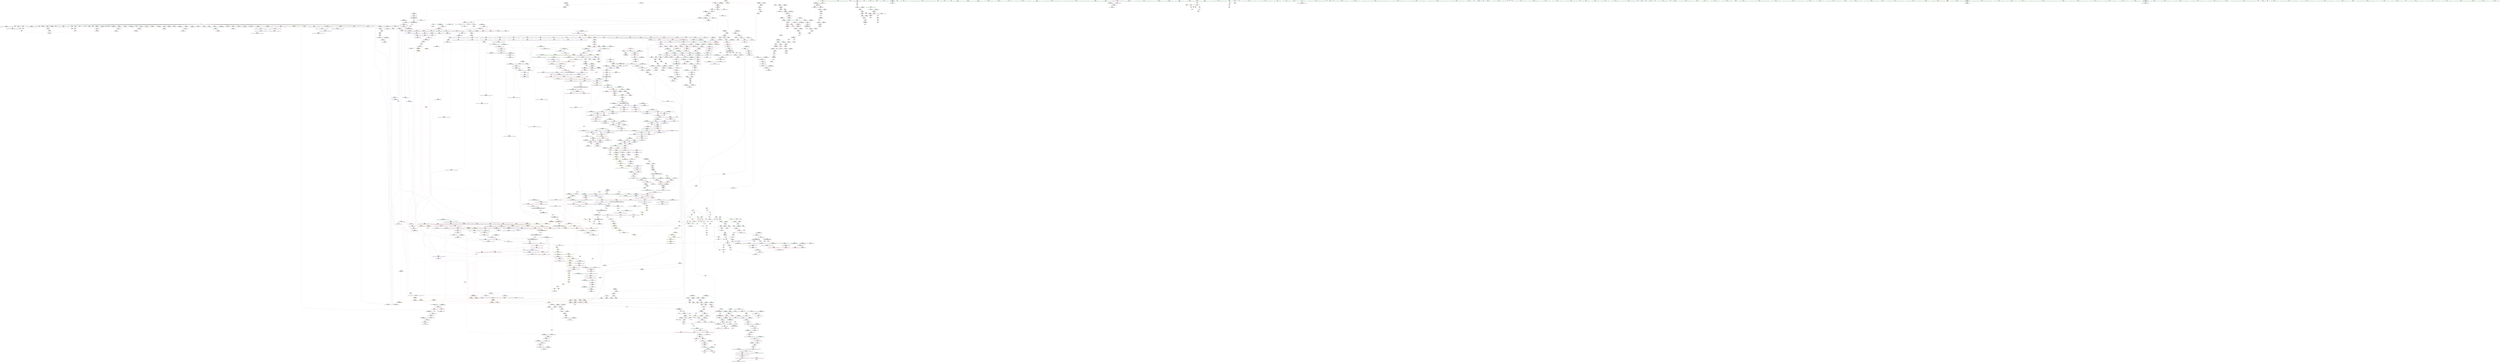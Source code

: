 digraph "SVFG" {
	label="SVFG";

	Node0x5585222077b0 [shape=record,color=grey,label="{NodeID: 0\nNullPtr|{|<s43>63}}"];
	Node0x5585222077b0 -> Node0x55852242da20[style=solid];
	Node0x5585222077b0 -> Node0x55852242db20[style=solid];
	Node0x5585222077b0 -> Node0x55852242dbf0[style=solid];
	Node0x5585222077b0 -> Node0x55852242dcc0[style=solid];
	Node0x5585222077b0 -> Node0x55852242dd90[style=solid];
	Node0x5585222077b0 -> Node0x55852242de60[style=solid];
	Node0x5585222077b0 -> Node0x55852242df30[style=solid];
	Node0x5585222077b0 -> Node0x55852242e000[style=solid];
	Node0x5585222077b0 -> Node0x55852242e0d0[style=solid];
	Node0x5585222077b0 -> Node0x55852242e1a0[style=solid];
	Node0x5585222077b0 -> Node0x55852242e270[style=solid];
	Node0x5585222077b0 -> Node0x55852242e340[style=solid];
	Node0x5585222077b0 -> Node0x55852242e410[style=solid];
	Node0x5585222077b0 -> Node0x55852242e4e0[style=solid];
	Node0x5585222077b0 -> Node0x55852242e5b0[style=solid];
	Node0x5585222077b0 -> Node0x55852242e680[style=solid];
	Node0x5585222077b0 -> Node0x55852242e750[style=solid];
	Node0x5585222077b0 -> Node0x55852242e820[style=solid];
	Node0x5585222077b0 -> Node0x55852242e8f0[style=solid];
	Node0x5585222077b0 -> Node0x55852242e9c0[style=solid];
	Node0x5585222077b0 -> Node0x55852242ea90[style=solid];
	Node0x5585222077b0 -> Node0x55852242eb60[style=solid];
	Node0x5585222077b0 -> Node0x55852242ec30[style=solid];
	Node0x5585222077b0 -> Node0x55852242ed00[style=solid];
	Node0x5585222077b0 -> Node0x55852242edd0[style=solid];
	Node0x5585222077b0 -> Node0x55852242eea0[style=solid];
	Node0x5585222077b0 -> Node0x55852242ef70[style=solid];
	Node0x5585222077b0 -> Node0x55852242f040[style=solid];
	Node0x5585222077b0 -> Node0x55852242f110[style=solid];
	Node0x5585222077b0 -> Node0x55852242f1e0[style=solid];
	Node0x5585222077b0 -> Node0x55852242f2b0[style=solid];
	Node0x5585222077b0 -> Node0x55852242f380[style=solid];
	Node0x5585222077b0 -> Node0x55852242f450[style=solid];
	Node0x5585222077b0 -> Node0x55852242f520[style=solid];
	Node0x5585222077b0 -> Node0x558522423210[style=solid];
	Node0x5585222077b0 -> Node0x558522459a10[style=solid];
	Node0x5585222077b0 -> Node0x55852245d9a0[style=solid];
	Node0x5585222077b0 -> Node0x55852245da70[style=solid];
	Node0x5585222077b0 -> Node0x55852245db40[style=solid];
	Node0x5585222077b0 -> Node0x558522461f80[style=solid];
	Node0x5585222077b0 -> Node0x558521cd79c0[style=solid];
	Node0x5585222077b0 -> Node0x558522493100[style=solid];
	Node0x5585222077b0 -> Node0x558522493700[style=solid];
	Node0x5585222077b0:s43 -> Node0x558522578ec0[style=solid,color=red];
	Node0x55852242fba0 [shape=record,color=red,label="{NodeID: 775\n690\<--664\nsel\<--ehselector.slot\n_ZNSt12_Vector_baseIdSaIdEEC2EmRKS0_\n}"];
	Node0x558522579740 [shape=record,color=black,label="{NodeID: 2657\n551 = PHI(585, )\n|{<s0>44}}"];
	Node0x558522579740:s0 -> Node0x55852258cf60[style=solid,color=red];
	Node0x558522426290 [shape=record,color=black,label="{NodeID: 443\n1038\<--1076\n_ZSt10__fill_n_aIPdmdEN9__gnu_cxx11__enable_ifIXsr11__is_scalarIT1_EE7__valueET_E6__typeES4_T0_RKS3__ret\<--\n_ZSt10__fill_n_aIPdmdEN9__gnu_cxx11__enable_ifIXsr11__is_scalarIT1_EE7__valueET_E6__typeES4_T0_RKS3_\n|{<s0>71}}"];
	Node0x558522426290:s0 -> Node0x55852257b400[style=solid,color=blue];
	Node0x558522465d40 [shape=record,color=blue,label="{NodeID: 1218\n2073\<--2072\nthis.addr\<--this\n_ZNKSt13move_iteratorIPdE4baseEv\n}"];
	Node0x558522465d40 -> Node0x558522458cb0[style=dashed];
	Node0x558522419f10 [shape=record,color=green,label="{NodeID: 111\n539\<--540\n__mask.addr\<--__mask.addr_field_insensitive\n_ZNSt8ios_base4setfESt13_Ios_FmtflagsS0_\n}"];
	Node0x558522419f10 -> Node0x558522446210[style=solid];
	Node0x558522419f10 -> Node0x5585224462e0[style=solid];
	Node0x558522419f10 -> Node0x55852245c210[style=solid];
	Node0x5585224eb920 [shape=record,color=yellow,style=double,label="{NodeID: 1993\n36V_1 = ENCHI(MR_36V_0)\npts\{590000 \}\nFun[_ZNSt6vectorIdSaIdEE12emplace_backIJdEEEvDpOT_]|{|<s1>83|<s2>85}}"];
	Node0x5585224eb920 -> Node0x5585224d7480[style=dashed];
	Node0x5585224eb920:s1 -> Node0x5585224f68d0[style=dashed,color=red];
	Node0x5585224eb920:s2 -> Node0x5585224f8810[style=dashed,color=red];
	Node0x5585224355d0 [shape=record,color=red,label="{NodeID: 886\n1545\<--1386\nexn42\<--exn.slot\n_ZNSt6vectorIdSaIdEE17_M_realloc_insertIJdEEEvN9__gnu_cxx17__normal_iteratorIPdS1_EEDpOT_\n}"];
	Node0x558522582a20 [shape=record,color=black,label="{NodeID: 2768\n2023 = PHI(2015, )\n2nd arg _ZNSt11__copy_moveILb1ELb1ESt26random_access_iterator_tagE8__copy_mIdEEPT_PKS3_S6_S4_ }"];
	Node0x558522582a20 -> Node0x558522465a00[style=solid];
	Node0x55852243c130 [shape=record,color=purple,label="{NodeID: 554\n506\<--504\n_M_finish\<--\n_ZNSt6vectorIdSaIdEED2Ev\n}"];
	Node0x55852243c130 -> Node0x558522445fa0[style=solid];
	Node0x55852241e860 [shape=record,color=green,label="{NodeID: 222\n1222\<--1223\n_ZN9__gnu_cxx17__normal_iteratorIPdSt6vectorIdSaIdEEEC2ERKS1_\<--_ZN9__gnu_cxx17__normal_iteratorIPdSt6vectorIdSaIdEEEC2ERKS1__field_insensitive\n}"];
	Node0x55852245a9b0 [shape=record,color=blue,label="{NodeID: 997\n260\<--259\n__base.addr\<--__base\n_ZSt5fixedRSt8ios_base\n}"];
	Node0x55852245a9b0 -> Node0x558522444400[style=dashed];
	Node0x55852245a9b0 -> Node0x5585224444d0[style=dashed];
	Node0x55852258ed70 [shape=record,color=black,label="{NodeID: 2879\n880 = PHI(870, )\n0th arg _ZNSt16allocator_traitsISaIdEE8allocateERS0_m }"];
	Node0x55852258ed70 -> Node0x55852245e5d0[style=solid];
	Node0x558522441b60 [shape=record,color=purple,label="{NodeID: 665\n2128\<--1912\noffset_0\<--\n}"];
	Node0x558522441b60 -> Node0x5585224594d0[style=solid];
	Node0x55852242cbc0 [shape=record,color=green,label="{NodeID: 333\n2001\<--2002\n__first.addr\<--__first.addr_field_insensitive\n_ZSt13__copy_move_aILb1EPdS0_ET1_T0_S2_S1_\n}"];
	Node0x55852242cbc0 -> Node0x5585224582f0[style=solid];
	Node0x55852242cbc0 -> Node0x558522465520[style=solid];
	Node0x5585224603e0 [shape=record,color=blue,label="{NodeID: 1108\n1150\<--1146\n__p.addr\<--__p\n_ZN9__gnu_cxx13new_allocatorIdE10deallocateEPdm\n}"];
	Node0x5585224603e0 -> Node0x558522432d30[style=dashed];
	Node0x5585223d1b50 [shape=record,color=green,label="{NodeID: 1\n7\<--1\n__dso_handle\<--dummyObj\nGlob }"];
	Node0x55852242fc70 [shape=record,color=red,label="{NodeID: 776\n707\<--698\nthis1\<--this.addr\n_ZNSt6vectorIdSaIdEE18_M_fill_initializeEmRKd\n}"];
	Node0x55852242fc70 -> Node0x5585224250b0[style=solid];
	Node0x55852242fc70 -> Node0x558522425180[style=solid];
	Node0x55852242fc70 -> Node0x558522425250[style=solid];
	Node0x558522579880 [shape=record,color=black,label="{NodeID: 2658\n555 = PHI(569, )\n}"];
	Node0x558522426360 [shape=record,color=black,label="{NodeID: 444\n1078\<--1083\n_ZSt12__niter_baseIPdET_S1__ret\<--\n_ZSt12__niter_baseIPdET_S1_\n|{<s0>70|<s1>146|<s2>147|<s3>148}}"];
	Node0x558522426360:s0 -> Node0x55852257b2c0[style=solid,color=blue];
	Node0x558522426360:s1 -> Node0x55852257d6c0[style=solid,color=blue];
	Node0x558522426360:s2 -> Node0x55852257d800[style=solid,color=blue];
	Node0x558522426360:s3 -> Node0x55852257d940[style=solid,color=blue];
	Node0x558522465e10 [shape=record,color=blue,label="{NodeID: 1219\n2083\<--2081\nthis.addr\<--this\n_ZNSt13move_iteratorIPdEC2ES0_\n}"];
	Node0x558522465e10 -> Node0x558522458e50[style=dashed];
	Node0x558522419fe0 [shape=record,color=green,label="{NodeID: 112\n541\<--542\n__old\<--__old_field_insensitive\n_ZNSt8ios_base4setfESt13_Ios_FmtflagsS0_\n}"];
	Node0x558522419fe0 -> Node0x5585224463b0[style=solid];
	Node0x558522419fe0 -> Node0x55852245c2e0[style=solid];
	Node0x5585224eba00 [shape=record,color=yellow,style=double,label="{NodeID: 1994\n38V_1 = ENCHI(MR_38V_0)\npts\{590001 \}\nFun[_ZNSt6vectorIdSaIdEE12emplace_backIJdEEEvDpOT_]|{|<s4>83|<s5>85}}"];
	Node0x5585224eba00 -> Node0x558522433ca0[style=dashed];
	Node0x5585224eba00 -> Node0x558522433e40[style=dashed];
	Node0x5585224eba00 -> Node0x558522433f10[style=dashed];
	Node0x5585224eba00 -> Node0x558522461350[style=dashed];
	Node0x5585224eba00:s4 -> Node0x5585224f68d0[style=dashed,color=red];
	Node0x5585224eba00:s5 -> Node0x5585224f88f0[style=dashed,color=red];
	Node0x5585224356a0 [shape=record,color=red,label="{NodeID: 887\n1546\<--1388\nsel\<--ehselector.slot\n_ZNSt6vectorIdSaIdEE17_M_realloc_insertIJdEEEvN9__gnu_cxx17__normal_iteratorIPdS1_EEDpOT_\n}"];
	Node0x558522582b30 [shape=record,color=black,label="{NodeID: 2769\n1633 = PHI(1370, )\n0th arg _ZN9__gnu_cxxmiIPdSt6vectorIdSaIdEEEENS_17__normal_iteratorIT_T0_E15difference_typeERKS8_SB_ }"];
	Node0x558522582b30 -> Node0x558522462fc0[style=solid];
	Node0x55852243c200 [shape=record,color=purple,label="{NodeID: 555\n547\<--546\n_M_flags\<--this1\n_ZNSt8ios_base4setfESt13_Ios_FmtflagsS0_\n}"];
	Node0x55852243c200 -> Node0x558522446480[style=solid];
	Node0x55852241e960 [shape=record,color=green,label="{NodeID: 223\n1230\<--1231\nretval\<--retval_field_insensitive\n_ZNK9__gnu_cxx17__normal_iteratorIPdSt6vectorIdSaIdEEEmiEl\n|{|<s1>80}}"];
	Node0x55852241e960 -> Node0x55852243df40[style=solid];
	Node0x55852241e960:s1 -> Node0x55852258bb20[style=solid,color=red];
	Node0x5585224e6c20 [shape=record,color=yellow,style=double,label="{NodeID: 2105\n221V_1 = ENCHI(MR_221V_0)\npts\{19870000 \}\nFun[_ZNKSt13move_iteratorIPdE4baseEv]}"];
	Node0x5585224e6c20 -> Node0x558522458d80[style=dashed];
	Node0x55852245aa80 [shape=record,color=blue,label="{NodeID: 998\n274\<--272\nthis.addr\<--this\n_ZNSt8ios_base9precisionEl\n}"];
	Node0x55852245aa80 -> Node0x5585224445a0[style=dashed];
	Node0x55852258ee80 [shape=record,color=black,label="{NodeID: 2880\n881 = PHI(871, )\n1st arg _ZNSt16allocator_traitsISaIdEE8allocateERS0_m }"];
	Node0x55852258ee80 -> Node0x55852245e6a0[style=solid];
	Node0x558522441c30 [shape=record,color=purple,label="{NodeID: 666\n1937\<--1927\ncoerce.dive\<--__first\n_ZSt4copyISt13move_iteratorIPdES1_ET0_T_S4_S3_\n}"];
	Node0x558522441c30 -> Node0x558522464dd0[style=solid];
	Node0x55852242cc90 [shape=record,color=green,label="{NodeID: 334\n2003\<--2004\n__last.addr\<--__last.addr_field_insensitive\n_ZSt13__copy_move_aILb1EPdS0_ET1_T0_S2_S1_\n}"];
	Node0x55852242cc90 -> Node0x5585224583c0[style=solid];
	Node0x55852242cc90 -> Node0x5585224655f0[style=solid];
	Node0x5585224604b0 [shape=record,color=blue,label="{NodeID: 1109\n1152\<--1147\n.addr\<--\n_ZN9__gnu_cxx13new_allocatorIdE10deallocateEPdm\n}"];
	Node0x558522415f70 [shape=record,color=green,label="{NodeID: 2\n8\<--1\n_ZSt4cout\<--dummyObj\nGlob }"];
	Node0x55852242fd40 [shape=record,color=red,label="{NodeID: 777\n712\<--700\n\<--__n.addr\n_ZNSt6vectorIdSaIdEE18_M_fill_initializeEmRKd\n|{<s0>53}}"];
	Node0x55852242fd40:s0 -> Node0x55852258c880[style=solid,color=red];
	Node0x558522579990 [shape=record,color=black,label="{NodeID: 2659\n560 = PHI(612, )\n|{<s0>46}}"];
	Node0x558522579990:s0 -> Node0x5585225846c0[style=solid,color=red];
	Node0x558522426430 [shape=record,color=black,label="{NodeID: 445\n1103\<--1102\n\<--_M_impl\n_ZNSt12_Vector_baseIdSaIdEE13_M_deallocateEPdm\n|{<s0>72}}"];
	Node0x558522426430:s0 -> Node0x55852258b170[style=solid,color=red];
	Node0x558522465ee0 [shape=record,color=blue,label="{NodeID: 1220\n2085\<--2082\n__i.addr\<--__i\n_ZNSt13move_iteratorIPdEC2ES0_\n}"];
	Node0x558522465ee0 -> Node0x558522458f20[style=dashed];
	Node0x55852241a0b0 [shape=record,color=green,label="{NodeID: 113\n552\<--553\n_ZStcoSt13_Ios_Fmtflags\<--_ZStcoSt13_Ios_Fmtflags_field_insensitive\n}"];
	Node0x5585224ebae0 [shape=record,color=yellow,style=double,label="{NodeID: 1995\n40V_1 = ENCHI(MR_40V_0)\npts\{590002 \}\nFun[_ZNSt6vectorIdSaIdEE12emplace_backIJdEEEvDpOT_]|{|<s2>85|<s3>85}}"];
	Node0x5585224ebae0 -> Node0x558522433d70[style=dashed];
	Node0x5585224ebae0 -> Node0x5585224d7e20[style=dashed];
	Node0x5585224ebae0:s2 -> Node0x558522435d20[style=dashed,color=red];
	Node0x5585224ebae0:s3 -> Node0x5585224627a0[style=dashed,color=red];
	Node0x558522435770 [shape=record,color=red,label="{NodeID: 888\n1428\<--1427\n\<--_M_start\n_ZNSt6vectorIdSaIdEE17_M_realloc_insertIJdEEEvN9__gnu_cxx17__normal_iteratorIPdS1_EEDpOT_\n|{<s0>96}}"];
	Node0x558522435770:s0 -> Node0x55852257f3d0[style=solid,color=red];
	Node0x558522582c40 [shape=record,color=black,label="{NodeID: 2770\n1634 = PHI(1380, )\n1st arg _ZN9__gnu_cxxmiIPdSt6vectorIdSaIdEEEENS_17__normal_iteratorIT_T0_E15difference_typeERKS8_SB_ }"];
	Node0x558522582c40 -> Node0x558522463090[style=solid];
	Node0x55852243c2d0 [shape=record,color=purple,label="{NodeID: 556\n554\<--546\n_M_flags2\<--this1\n_ZNSt8ios_base4setfESt13_Ios_FmtflagsS0_\n|{<s0>44}}"];
	Node0x55852243c2d0:s0 -> Node0x55852258ce50[style=solid,color=red];
	Node0x55852241ea30 [shape=record,color=green,label="{NodeID: 224\n1232\<--1233\nthis.addr\<--this.addr_field_insensitive\n_ZNK9__gnu_cxx17__normal_iteratorIPdSt6vectorIdSaIdEEEmiEl\n}"];
	Node0x55852241ea30 -> Node0x5585224332e0[style=solid];
	Node0x55852241ea30 -> Node0x558522460c00[style=solid];
	Node0x55852245ab50 [shape=record,color=blue,label="{NodeID: 999\n276\<--273\n__prec.addr\<--__prec\n_ZNSt8ios_base9precisionEl\n}"];
	Node0x55852245ab50 -> Node0x558522444670[style=dashed];
	Node0x55852258efc0 [shape=record,color=black,label="{NodeID: 2881\n532 = PHI(263, )\n0th arg _ZNSt8ios_base4setfESt13_Ios_FmtflagsS0_ }"];
	Node0x55852258efc0 -> Node0x55852245c070[style=solid];
	Node0x558522441d00 [shape=record,color=purple,label="{NodeID: 667\n1939\<--1929\ncoerce.dive1\<--__last\n_ZSt4copyISt13move_iteratorIPdES1_ET0_T_S4_S3_\n}"];
	Node0x558522441d00 -> Node0x558522464ea0[style=solid];
	Node0x55852242cd60 [shape=record,color=green,label="{NodeID: 335\n2005\<--2006\n__result.addr\<--__result.addr_field_insensitive\n_ZSt13__copy_move_aILb1EPdS0_ET1_T0_S2_S1_\n}"];
	Node0x55852242cd60 -> Node0x558522458490[style=solid];
	Node0x55852242cd60 -> Node0x5585224656c0[style=solid];
	Node0x558522460580 [shape=record,color=blue,label="{NodeID: 1110\n1170\<--1167\n__first.addr\<--__first\n_ZSt8_DestroyIPddEvT_S1_RSaIT0_E\n}"];
	Node0x558522460580 -> Node0x558522432e00[style=dashed];
	Node0x558522416000 [shape=record,color=green,label="{NodeID: 3\n11\<--1\n_ZSt3cin\<--dummyObj\nGlob }"];
	Node0x5585224dce20 [shape=record,color=black,label="{NodeID: 1885\nMR_36V_6 = PHI(MR_36V_4, MR_36V_5, MR_36V_4, MR_36V_4, MR_36V_4, MR_36V_4, MR_36V_4, MR_36V_4, MR_36V_4, )\npts\{590000 \}\n|{<s0>16}}"];
	Node0x5585224dce20:s0 -> Node0x5585224e76c0[style=dashed,color=red];
	Node0x55852242fe10 [shape=record,color=red,label="{NodeID: 778\n713\<--702\n\<--__value.addr\n_ZNSt6vectorIdSaIdEE18_M_fill_initializeEmRKd\n|{<s0>53}}"];
	Node0x55852242fe10:s0 -> Node0x55852258c9c0[style=solid,color=red];
	Node0x558522579b00 [shape=record,color=black,label="{NodeID: 2660\n564 = PHI(594, )\n}"];
	Node0x558522426500 [shape=record,color=black,label="{NodeID: 446\n1137\<--1136\n\<--\n_ZNSt16allocator_traitsISaIdEE10deallocateERS0_Pdm\n|{<s0>75}}"];
	Node0x558522426500:s0 -> Node0x558522583210[style=solid,color=red];
	Node0x558522465fb0 [shape=record,color=blue,label="{NodeID: 1221\n2090\<--2091\n_M_current\<--\n_ZNSt13move_iteratorIPdEC2ES0_\n|{<s0>134}}"];
	Node0x558522465fb0:s0 -> Node0x558522517240[style=dashed,color=blue];
	Node0x55852241eed0 [shape=record,color=green,label="{NodeID: 114\n556\<--557\n_ZStaNRSt13_Ios_FmtflagsS_\<--_ZStaNRSt13_Ios_FmtflagsS__field_insensitive\n}"];
	Node0x558522435840 [shape=record,color=red,label="{NodeID: 889\n1432\<--1429\n\<--call8\n_ZNSt6vectorIdSaIdEE17_M_realloc_insertIJdEEEvN9__gnu_cxx17__normal_iteratorIPdS1_EEDpOT_\n|{<s0>96}}"];
	Node0x558522435840:s0 -> Node0x55852257f550[style=solid,color=red];
	Node0x558522582d80 [shape=record,color=black,label="{NodeID: 2771\n626 = PHI(604, )\n0th arg _ZStorSt13_Ios_FmtflagsS_ }"];
	Node0x558522582d80 -> Node0x55852245cb00[style=solid];
	Node0x55852243c3a0 [shape=record,color=purple,label="{NodeID: 557\n563\<--546\n_M_flags5\<--this1\n_ZNSt8ios_base4setfESt13_Ios_FmtflagsS0_\n|{<s0>46}}"];
	Node0x55852243c3a0:s0 -> Node0x558522584580[style=solid,color=red];
	Node0x55852241eb00 [shape=record,color=green,label="{NodeID: 225\n1234\<--1235\n__n.addr\<--__n.addr_field_insensitive\n_ZNK9__gnu_cxx17__normal_iteratorIPdSt6vectorIdSaIdEEEmiEl\n}"];
	Node0x55852241eb00 -> Node0x5585224333b0[style=solid];
	Node0x55852241eb00 -> Node0x558522460cd0[style=solid];
	Node0x55852245ac20 [shape=record,color=blue,label="{NodeID: 1000\n278\<--284\n__old\<--\n_ZNSt8ios_base9precisionEl\n}"];
	Node0x55852245ac20 -> Node0x558522444740[style=dashed];
	Node0x55852258f100 [shape=record,color=black,label="{NodeID: 2882\n533 = PHI(265, )\n1st arg _ZNSt8ios_base4setfESt13_Ios_FmtflagsS0_ }"];
	Node0x55852258f100 -> Node0x55852245c140[style=solid];
	Node0x558522441dd0 [shape=record,color=purple,label="{NodeID: 668\n1945\<--1933\ncoerce.dive2\<--agg.tmp\n_ZSt4copyISt13move_iteratorIPdES1_ET0_T_S4_S3_\n}"];
	Node0x558522441dd0 -> Node0x558522457ee0[style=solid];
	Node0x55852242ce30 [shape=record,color=green,label="{NodeID: 336\n2007\<--2008\n__simple\<--__simple_field_insensitive\n_ZSt13__copy_move_aILb1EPdS0_ET1_T0_S2_S1_\n}"];
	Node0x55852242ce30 -> Node0x558522465790[style=solid];
	Node0x558522460650 [shape=record,color=blue,label="{NodeID: 1111\n1172\<--1168\n__last.addr\<--__last\n_ZSt8_DestroyIPddEvT_S1_RSaIT0_E\n}"];
	Node0x558522460650 -> Node0x558522432ed0[style=dashed];
	Node0x558522416320 [shape=record,color=green,label="{NodeID: 4\n12\<--1\n.str\<--dummyObj\nGlob }"];
	Node0x5585224dd320 [shape=record,color=black,label="{NodeID: 1886\nMR_38V_6 = PHI(MR_38V_4, MR_38V_5, MR_38V_4, MR_38V_4, MR_38V_4, MR_38V_4, MR_38V_4, MR_38V_4, MR_38V_4, )\npts\{590001 \}\n|{<s0>16}}"];
	Node0x5585224dd320:s0 -> Node0x5585224e77a0[style=dashed,color=red];
	Node0x55852242fee0 [shape=record,color=red,label="{NodeID: 779\n711\<--710\n\<--_M_start\n_ZNSt6vectorIdSaIdEE18_M_fill_initializeEmRKd\n|{<s0>53}}"];
	Node0x55852242fee0:s0 -> Node0x55852258c770[style=solid,color=red];
	Node0x558522579c10 [shape=record,color=black,label="{NodeID: 2661\n581 = PHI(612, )\n}"];
	Node0x558522579c10 -> Node0x55852245c550[style=solid];
	Node0x5585224265d0 [shape=record,color=black,label="{NodeID: 447\n1159\<--1158\n\<--\n_ZN9__gnu_cxx13new_allocatorIdE10deallocateEPdm\n}"];
	Node0x558522466080 [shape=record,color=blue,label="{NodeID: 1222\n2097\<--2095\nthis.addr\<--this\n_ZN9__gnu_cxx13new_allocatorIdE7destroyIdEEvPT_\n}"];
	Node0x558522466080 -> Node0x558522458ff0[style=dashed];
	Node0x55852241ef90 [shape=record,color=green,label="{NodeID: 115\n561\<--562\n_ZStanSt13_Ios_FmtflagsS_\<--_ZStanSt13_Ios_FmtflagsS__field_insensitive\n}"];
	Node0x558522435910 [shape=record,color=red,label="{NodeID: 890\n1444\<--1443\n\<--call12\n_ZNSt6vectorIdSaIdEE17_M_realloc_insertIJdEEEvN9__gnu_cxx17__normal_iteratorIPdS1_EEDpOT_\n|{<s0>99}}"];
	Node0x558522435910:s0 -> Node0x55852257f3d0[style=solid,color=red];
	Node0x558522582ec0 [shape=record,color=black,label="{NodeID: 2772\n627 = PHI(605, )\n1st arg _ZStorSt13_Ios_FmtflagsS_ }"];
	Node0x558522582ec0 -> Node0x55852245cbd0[style=solid];
	Node0x55852243c470 [shape=record,color=purple,label="{NodeID: 558\n670\<--669\n_M_impl\<--this1\n_ZNSt12_Vector_baseIdSaIdEEC2EmRKS0_\n|{<s0>49|<s1>51}}"];
	Node0x55852243c470:s0 -> Node0x558522583cc0[style=solid,color=red];
	Node0x55852243c470:s1 -> Node0x55852258c060[style=solid,color=red];
	Node0x55852241ebd0 [shape=record,color=green,label="{NodeID: 226\n1236\<--1237\nref.tmp\<--ref.tmp_field_insensitive\n_ZNK9__gnu_cxx17__normal_iteratorIPdSt6vectorIdSaIdEEEmiEl\n|{|<s1>80}}"];
	Node0x55852241ebd0 -> Node0x558522460da0[style=solid];
	Node0x55852241ebd0:s1 -> Node0x55852258bce0[style=solid,color=red];
	Node0x55852245acf0 [shape=record,color=blue,label="{NodeID: 1001\n287\<--286\n_M_precision2\<--\n_ZNSt8ios_base9precisionEl\n|{<s0>5}}"];
	Node0x55852245acf0:s0 -> Node0x5585225148d0[style=dashed,color=blue];
	Node0x55852258f240 [shape=record,color=black,label="{NodeID: 2883\n534 = PHI(266, )\n2nd arg _ZNSt8ios_base4setfESt13_Ios_FmtflagsS0_ }"];
	Node0x55852258f240 -> Node0x55852245c210[style=solid];
	Node0x558522441ea0 [shape=record,color=purple,label="{NodeID: 669\n1953\<--1935\ncoerce.dive4\<--agg.tmp3\n_ZSt4copyISt13move_iteratorIPdES1_ET0_T_S4_S3_\n}"];
	Node0x558522441ea0 -> Node0x558522457fb0[style=solid];
	Node0x55852242cf00 [shape=record,color=green,label="{NodeID: 337\n2017\<--2018\n_ZNSt11__copy_moveILb1ELb1ESt26random_access_iterator_tagE8__copy_mIdEEPT_PKS3_S6_S4_\<--_ZNSt11__copy_moveILb1ELb1ESt26random_access_iterator_tagE8__copy_mIdEEPT_PKS3_S6_S4__field_insensitive\n}"];
	Node0x558522460720 [shape=record,color=blue,label="{NodeID: 1112\n1174\<--1169\n.addr\<--\n_ZSt8_DestroyIPddEvT_S1_RSaIT0_E\n}"];
	Node0x5585224163b0 [shape=record,color=green,label="{NodeID: 5\n14\<--1\n.str.1\<--dummyObj\nGlob }"];
	Node0x5585224dd820 [shape=record,color=black,label="{NodeID: 1887\nMR_40V_6 = PHI(MR_40V_4, MR_40V_5, MR_40V_4, MR_40V_4, MR_40V_4, MR_40V_4, MR_40V_4, MR_40V_4, MR_40V_4, )\npts\{590002 \}\n|{<s0>16}}"];
	Node0x5585224dd820:s0 -> Node0x5585224e7880[style=dashed,color=red];
	Node0x55852242ffb0 [shape=record,color=red,label="{NodeID: 780\n733\<--726\nthis1\<--this.addr\n_ZNSt12_Vector_baseIdSaIdEED2Ev\n|{|<s8>54}}"];
	Node0x55852242ffb0 -> Node0x55852243c880[style=solid];
	Node0x55852242ffb0 -> Node0x55852243c950[style=solid];
	Node0x55852242ffb0 -> Node0x55852243ca20[style=solid];
	Node0x55852242ffb0 -> Node0x55852243caf0[style=solid];
	Node0x55852242ffb0 -> Node0x55852243cbc0[style=solid];
	Node0x55852242ffb0 -> Node0x55852243cc90[style=solid];
	Node0x55852242ffb0 -> Node0x55852243cd60[style=solid];
	Node0x55852242ffb0 -> Node0x55852243ce30[style=solid];
	Node0x55852242ffb0:s8 -> Node0x5585225820d0[style=solid,color=red];
	Node0x558522579d80 [shape=record,color=black,label="{NodeID: 2662\n606 = PHI(625, )\n}"];
	Node0x558522579d80 -> Node0x55852245c890[style=solid];
	Node0x5585224266a0 [shape=record,color=black,label="{NodeID: 448\n1218\<--1217\n\<--this1\n_ZNSt6vectorIdSaIdEE3endEv\n}"];
	Node0x5585224266a0 -> Node0x55852243dda0[style=solid];
	Node0x5585224266a0 -> Node0x55852243de70[style=solid];
	Node0x558522466150 [shape=record,color=blue,label="{NodeID: 1223\n2099\<--2096\n__p.addr\<--__p\n_ZN9__gnu_cxx13new_allocatorIdE7destroyIdEEvPT_\n}"];
	Node0x55852241f090 [shape=record,color=green,label="{NodeID: 116\n565\<--566\n_ZStoRRSt13_Ios_FmtflagsS_\<--_ZStoRRSt13_Ios_FmtflagsS__field_insensitive\n}"];
	Node0x5585224ebdb0 [shape=record,color=yellow,style=double,label="{NodeID: 1998\n186V_1 = ENCHI(MR_186V_0)\npts\{729 \}\nFun[_ZNSt12_Vector_baseIdSaIdEED2Ev]}"];
	Node0x5585224ebdb0 -> Node0x55852245d660[style=dashed];
	Node0x5585224359e0 [shape=record,color=red,label="{NodeID: 891\n1448\<--1447\n\<--_M_finish\n_ZNSt6vectorIdSaIdEE17_M_realloc_insertIJdEEEvN9__gnu_cxx17__normal_iteratorIPdS1_EEDpOT_\n|{<s0>99}}"];
	Node0x5585224359e0:s0 -> Node0x55852257f550[style=solid,color=red];
	Node0x558522583000 [shape=record,color=black,label="{NodeID: 2773\n928 = PHI(908, 1781, )\n0th arg _ZNK9__gnu_cxx13new_allocatorIdE8max_sizeEv }"];
	Node0x558522583000 -> Node0x55852245e9e0[style=solid];
	Node0x55852243c540 [shape=record,color=purple,label="{NodeID: 559\n709\<--708\n_M_impl\<--\n_ZNSt6vectorIdSaIdEE18_M_fill_initializeEmRKd\n}"];
	Node0x55852241eca0 [shape=record,color=green,label="{NodeID: 227\n1253\<--1254\nthis.addr\<--this.addr_field_insensitive\n_ZNK9__gnu_cxx17__normal_iteratorIPdSt6vectorIdSaIdEEEdeEv\n}"];
	Node0x55852241eca0 -> Node0x558522433620[style=solid];
	Node0x55852241eca0 -> Node0x558522460e70[style=solid];
	Node0x55852245adc0 [shape=record,color=blue,label="{NodeID: 1002\n296\<--295\nthis.addr\<--this\n_ZNSaIdEC2Ev\n}"];
	Node0x55852245adc0 -> Node0x5585224448e0[style=dashed];
	Node0x55852258f380 [shape=record,color=black,label="{NodeID: 2884\n963 = PHI(508, 714, 1434, 1450, 1486, 1506, )\n0th arg _ZNSt12_Vector_baseIdSaIdEE19_M_get_Tp_allocatorEv }"];
	Node0x55852258f380 -> Node0x55852245edf0[style=solid];
	Node0x558522441f70 [shape=record,color=purple,label="{NodeID: 670\n2130\<--1942\noffset_0\<--\n}"];
	Node0x558522441f70 -> Node0x558522465040[style=solid];
	Node0x55852242d000 [shape=record,color=green,label="{NodeID: 338\n2024\<--2025\n__first.addr\<--__first.addr_field_insensitive\n_ZNSt11__copy_moveILb1ELb1ESt26random_access_iterator_tagE8__copy_mIdEEPT_PKS3_S6_S4_\n}"];
	Node0x55852242d000 -> Node0x558522458560[style=solid];
	Node0x55852242d000 -> Node0x558522458630[style=solid];
	Node0x55852242d000 -> Node0x558522465860[style=solid];
	Node0x5585224607f0 [shape=record,color=blue,label="{NodeID: 1113\n1188\<--1186\n__first.addr\<--__first\n_ZSt8_DestroyIPdEvT_S1_\n}"];
	Node0x5585224607f0 -> Node0x558522432fa0[style=dashed];
	Node0x558522416440 [shape=record,color=green,label="{NodeID: 6\n16\<--1\n.str.2\<--dummyObj\nGlob }"];
	Node0x5585224ddd20 [shape=record,color=black,label="{NodeID: 1888\nMR_92V_3 = PHI(MR_92V_4, MR_92V_2, )\npts\{418 \}\n}"];
	Node0x5585224ddd20 -> Node0x5585224452a0[style=dashed];
	Node0x558522430080 [shape=record,color=red,label="{NodeID: 781\n761\<--728\nexn\<--exn.slot\n_ZNSt12_Vector_baseIdSaIdEED2Ev\n|{<s0>57}}"];
	Node0x558522430080:s0 -> Node0x55852258a130[style=solid,color=red];
	Node0x558522579ec0 [shape=record,color=black,label="{NodeID: 2663\n715 = PHI(962, )\n|{<s0>53}}"];
	Node0x558522579ec0:s0 -> Node0x55852258cb00[style=solid,color=red];
	Node0x558522426770 [shape=record,color=black,label="{NodeID: 449\n1210\<--1225\n_ZNSt6vectorIdSaIdEE3endEv_ret\<--\n_ZNSt6vectorIdSaIdEE3endEv\n|{<s0>35|<s1>83}}"];
	Node0x558522426770:s0 -> Node0x558522579240[style=solid,color=blue];
	Node0x558522426770:s1 -> Node0x55852257b780[style=solid,color=blue];
	Node0x55852241f190 [shape=record,color=green,label="{NodeID: 117\n572\<--573\n__a.addr\<--__a.addr_field_insensitive\n_ZStaNRSt13_Ios_FmtflagsS_\n}"];
	Node0x55852241f190 -> Node0x558522446550[style=solid];
	Node0x55852241f190 -> Node0x558522446620[style=solid];
	Node0x55852241f190 -> Node0x55852245c3b0[style=solid];
	Node0x5585224ebe90 [shape=record,color=yellow,style=double,label="{NodeID: 1999\n188V_1 = ENCHI(MR_188V_0)\npts\{731 \}\nFun[_ZNSt12_Vector_baseIdSaIdEED2Ev]}"];
	Node0x5585224ebe90 -> Node0x55852245d730[style=dashed];
	Node0x558522435ab0 [shape=record,color=red,label="{NodeID: 892\n1501\<--1500\n\<--_M_start26\n_ZNSt6vectorIdSaIdEE17_M_realloc_insertIJdEEEvN9__gnu_cxx17__normal_iteratorIPdS1_EEDpOT_\n|{<s0>108}}"];
	Node0x558522435ab0:s0 -> Node0x558522580e00[style=solid,color=red];
	Node0x558522583210 [shape=record,color=black,label="{NodeID: 2774\n1145 = PHI(1137, )\n0th arg _ZN9__gnu_cxx13new_allocatorIdE10deallocateEPdm }"];
	Node0x558522583210 -> Node0x558522460310[style=solid];
	Node0x55852243c610 [shape=record,color=purple,label="{NodeID: 560\n710\<--708\n_M_start\<--\n_ZNSt6vectorIdSaIdEE18_M_fill_initializeEmRKd\n}"];
	Node0x55852243c610 -> Node0x55852242fee0[style=solid];
	Node0x55852241ed70 [shape=record,color=green,label="{NodeID: 228\n1263\<--1264\nthis.addr\<--this.addr_field_insensitive\n_ZN9__gnu_cxx17__normal_iteratorIPdSt6vectorIdSaIdEEEC2ERKS1_\n}"];
	Node0x55852241ed70 -> Node0x5585224337c0[style=solid];
	Node0x55852241ed70 -> Node0x558522460f40[style=solid];
	Node0x55852245ae90 [shape=record,color=blue,label="{NodeID: 1003\n310\<--306\nthis.addr\<--this\n_ZNSt6vectorIdSaIdEEC2EmRKdRKS0_\n}"];
	Node0x55852245ae90 -> Node0x5585224449b0[style=dashed];
	Node0x55852258f8d0 [shape=record,color=black,label="{NodeID: 2885\n1228 = PHI(396, )\n0th arg _ZNK9__gnu_cxx17__normal_iteratorIPdSt6vectorIdSaIdEEEmiEl }"];
	Node0x55852258f8d0 -> Node0x558522460c00[style=solid];
	Node0x558522442040 [shape=record,color=purple,label="{NodeID: 671\n2131\<--1943\noffset_0\<--\n}"];
	Node0x558522442040 -> Node0x5585224595a0[style=solid];
	Node0x55852242d0d0 [shape=record,color=green,label="{NodeID: 339\n2026\<--2027\n__last.addr\<--__last.addr_field_insensitive\n_ZNSt11__copy_moveILb1ELb1ESt26random_access_iterator_tagE8__copy_mIdEEPT_PKS3_S6_S4_\n}"];
	Node0x55852242d0d0 -> Node0x558522458700[style=solid];
	Node0x55852242d0d0 -> Node0x558522465930[style=solid];
	Node0x5585224608c0 [shape=record,color=blue,label="{NodeID: 1114\n1190\<--1187\n__last.addr\<--__last\n_ZSt8_DestroyIPdEvT_S1_\n}"];
	Node0x5585224608c0 -> Node0x558522433070[style=dashed];
	Node0x558522416cd0 [shape=record,color=green,label="{NodeID: 7\n19\<--1\n\<--dummyObj\nCan only get source location for instruction, argument, global var or function.}"];
	Node0x558522430150 [shape=record,color=red,label="{NodeID: 782\n736\<--735\n\<--_M_start\n_ZNSt12_Vector_baseIdSaIdEED2Ev\n|{<s0>54}}"];
	Node0x558522430150:s0 -> Node0x558522582260[style=solid,color=red];
	Node0x55852257a000 [shape=record,color=black,label="{NodeID: 2664\n716 = PHI(938, )\n}"];
	Node0x55852257a000 -> Node0x55852245d4c0[style=solid];
	Node0x558522426840 [shape=record,color=black,label="{NodeID: 450\n1227\<--1249\n_ZNK9__gnu_cxx17__normal_iteratorIPdSt6vectorIdSaIdEEEmiEl_ret\<--\n_ZNK9__gnu_cxx17__normal_iteratorIPdSt6vectorIdSaIdEEEmiEl\n|{<s0>36}}"];
	Node0x558522426840:s0 -> Node0x558522579380[style=solid,color=blue];
	Node0x55852241f260 [shape=record,color=green,label="{NodeID: 118\n574\<--575\n__b.addr\<--__b.addr_field_insensitive\n_ZStaNRSt13_Ios_FmtflagsS_\n}"];
	Node0x55852241f260 -> Node0x5585224466f0[style=solid];
	Node0x55852241f260 -> Node0x55852245c480[style=solid];
	Node0x5585224d4840 [shape=record,color=yellow,style=double,label="{NodeID: 2000\n36V_1 = ENCHI(MR_36V_0)\npts\{590000 \}\nFun[_ZNSt12_Vector_baseIdSaIdEED2Ev]}"];
	Node0x5585224d4840 -> Node0x558522430150[style=dashed];
	Node0x5585224d4840 -> Node0x5585224302f0[style=dashed];
	Node0x558522435b80 [shape=record,color=red,label="{NodeID: 893\n1505\<--1504\n\<--_M_finish28\n_ZNSt6vectorIdSaIdEE17_M_realloc_insertIJdEEEvN9__gnu_cxx17__normal_iteratorIPdS1_EEDpOT_\n|{<s0>108}}"];
	Node0x558522435b80:s0 -> Node0x5585225810e0[style=solid,color=red];
	Node0x558522583320 [shape=record,color=black,label="{NodeID: 2775\n1146 = PHI(1138, )\n1st arg _ZN9__gnu_cxx13new_allocatorIdE10deallocateEPdm }"];
	Node0x558522583320 -> Node0x5585224603e0[style=solid];
	Node0x55852243c6e0 [shape=record,color=purple,label="{NodeID: 561\n720\<--719\n_M_impl3\<--\n_ZNSt6vectorIdSaIdEE18_M_fill_initializeEmRKd\n}"];
	Node0x55852241ee40 [shape=record,color=green,label="{NodeID: 229\n1265\<--1266\n__i.addr\<--__i.addr_field_insensitive\n_ZN9__gnu_cxx17__normal_iteratorIPdSt6vectorIdSaIdEEEC2ERKS1_\n}"];
	Node0x55852241ee40 -> Node0x558522433890[style=solid];
	Node0x55852241ee40 -> Node0x558522461010[style=solid];
	Node0x55852245af60 [shape=record,color=blue,label="{NodeID: 1004\n312\<--307\n__n.addr\<--__n\n_ZNSt6vectorIdSaIdEEC2EmRKdRKS0_\n}"];
	Node0x55852245af60 -> Node0x558522444a80[style=dashed];
	Node0x55852245af60 -> Node0x558522444b50[style=dashed];
	Node0x55852258f9e0 [shape=record,color=black,label="{NodeID: 2886\n1229 = PHI(121, )\n1st arg _ZNK9__gnu_cxx17__normal_iteratorIPdSt6vectorIdSaIdEEEmiEl }"];
	Node0x55852258f9e0 -> Node0x558522460cd0[style=solid];
	Node0x558522442110 [shape=record,color=purple,label="{NodeID: 672\n2133\<--1950\noffset_0\<--\n}"];
	Node0x558522442110 -> Node0x558522465110[style=solid];
	Node0x55852242d1a0 [shape=record,color=green,label="{NodeID: 340\n2028\<--2029\n__result.addr\<--__result.addr_field_insensitive\n_ZNSt11__copy_moveILb1ELb1ESt26random_access_iterator_tagE8__copy_mIdEEPT_PKS3_S6_S4_\n}"];
	Node0x55852242d1a0 -> Node0x5585224587d0[style=solid];
	Node0x55852242d1a0 -> Node0x5585224588a0[style=solid];
	Node0x55852242d1a0 -> Node0x558522465a00[style=solid];
	Node0x558522460990 [shape=record,color=blue,label="{NodeID: 1115\n1203\<--1201\n.addr\<--\n_ZNSt12_Destroy_auxILb1EE9__destroyIPdEEvT_S3_\n}"];
	Node0x558522416d60 [shape=record,color=green,label="{NodeID: 8\n83\<--1\n\<--dummyObj\nCan only get source location for instruction, argument, global var or function.}"];
	Node0x558522430220 [shape=record,color=red,label="{NodeID: 783\n739\<--738\n\<--_M_end_of_storage\n_ZNSt12_Vector_baseIdSaIdEED2Ev\n}"];
	Node0x558522430220 -> Node0x558522425320[style=solid];
	Node0x55852257a140 [shape=record,color=black,label="{NodeID: 2665\n1642 = PHI(1708, )\n}"];
	Node0x55852257a140 -> Node0x558522436950[style=solid];
	Node0x558522426910 [shape=record,color=black,label="{NodeID: 451\n1251\<--1258\n_ZNK9__gnu_cxx17__normal_iteratorIPdSt6vectorIdSaIdEEEdeEv_ret\<--\n_ZNK9__gnu_cxx17__normal_iteratorIPdSt6vectorIdSaIdEEEdeEv\n|{<s0>37}}"];
	Node0x558522426910:s0 -> Node0x5585225794c0[style=solid,color=blue];
	Node0x55852241f330 [shape=record,color=green,label="{NodeID: 119\n587\<--588\n__a.addr\<--__a.addr_field_insensitive\n_ZStcoSt13_Ios_Fmtflags\n}"];
	Node0x55852241f330 -> Node0x558522446890[style=solid];
	Node0x55852241f330 -> Node0x55852245c620[style=solid];
	Node0x5585224d4920 [shape=record,color=yellow,style=double,label="{NodeID: 2001\n40V_1 = ENCHI(MR_40V_0)\npts\{590002 \}\nFun[_ZNSt12_Vector_baseIdSaIdEED2Ev]}"];
	Node0x5585224d4920 -> Node0x558522430220[style=dashed];
	Node0x558522435c50 [shape=record,color=red,label="{NodeID: 894\n1513\<--1512\n\<--_M_start31\n_ZNSt6vectorIdSaIdEE17_M_realloc_insertIJdEEEvN9__gnu_cxx17__normal_iteratorIPdS1_EEDpOT_\n|{<s0>109}}"];
	Node0x558522435c50:s0 -> Node0x558522582260[style=solid,color=red];
	Node0x558522583430 [shape=record,color=black,label="{NodeID: 2776\n1147 = PHI(1139, )\n2nd arg _ZN9__gnu_cxx13new_allocatorIdE10deallocateEPdm }"];
	Node0x558522583430 -> Node0x5585224604b0[style=solid];
	Node0x55852243c7b0 [shape=record,color=purple,label="{NodeID: 562\n721\<--719\n_M_finish\<--\n_ZNSt6vectorIdSaIdEE18_M_fill_initializeEmRKd\n}"];
	Node0x55852243c7b0 -> Node0x55852245d4c0[style=solid];
	Node0x558522427270 [shape=record,color=green,label="{NodeID: 230\n1278\<--1279\nthis.addr\<--this.addr_field_insensitive\n_ZNSt6vectorIdSaIdEE12emplace_backIJdEEEvDpOT_\n}"];
	Node0x558522427270 -> Node0x558522433a30[style=solid];
	Node0x558522427270 -> Node0x5585224611b0[style=solid];
	Node0x55852245b030 [shape=record,color=blue,label="{NodeID: 1005\n314\<--308\n__value.addr\<--__value\n_ZNSt6vectorIdSaIdEEC2EmRKdRKS0_\n}"];
	Node0x55852245b030 -> Node0x558522444c20[style=dashed];
	Node0x55852258faf0 [shape=record,color=black,label="{NodeID: 2887\n306 = PHI(58, )\n0th arg _ZNSt6vectorIdSaIdEEC2EmRKdRKS0_ }"];
	Node0x55852258faf0 -> Node0x55852245ae90[style=solid];
	Node0x5585224421e0 [shape=record,color=purple,label="{NodeID: 673\n2134\<--1951\noffset_0\<--\n}"];
	Node0x5585224421e0 -> Node0x558522459670[style=solid];
	Node0x55852242d270 [shape=record,color=green,label="{NodeID: 341\n2030\<--2031\n_Num\<--_Num_field_insensitive\n_ZNSt11__copy_moveILb1ELb1ESt26random_access_iterator_tagE8__copy_mIdEEPT_PKS3_S6_S4_\n}"];
	Node0x55852242d270 -> Node0x558522458970[style=solid];
	Node0x55852242d270 -> Node0x558522458a40[style=solid];
	Node0x55852242d270 -> Node0x558522458b10[style=solid];
	Node0x55852242d270 -> Node0x558522465ad0[style=solid];
	Node0x558522460a60 [shape=record,color=blue,label="{NodeID: 1116\n1205\<--1202\n.addr1\<--\n_ZNSt12_Destroy_auxILb1EE9__destroyIPdEEvT_S3_\n}"];
	Node0x558522416e20 [shape=record,color=green,label="{NodeID: 9\n85\<--1\n\<--dummyObj\nCan only get source location for instruction, argument, global var or function.}"];
	Node0x5585224302f0 [shape=record,color=red,label="{NodeID: 784\n742\<--741\n\<--_M_start4\n_ZNSt12_Vector_baseIdSaIdEED2Ev\n}"];
	Node0x5585224302f0 -> Node0x5585224253f0[style=solid];
	Node0x55852257a280 [shape=record,color=black,label="{NodeID: 2666\n1645 = PHI(1708, )\n}"];
	Node0x55852257a280 -> Node0x558522436a20[style=solid];
	Node0x5585224269e0 [shape=record,color=black,label="{NodeID: 452\n1287\<--1286\n\<--this1\n_ZNSt6vectorIdSaIdEE12emplace_backIJdEEEvDpOT_\n}"];
	Node0x5585224269e0 -> Node0x55852243e420[style=solid];
	Node0x5585224269e0 -> Node0x55852243e4f0[style=solid];
	Node0x55852241f400 [shape=record,color=green,label="{NodeID: 120\n597\<--598\n__a.addr\<--__a.addr_field_insensitive\n_ZStoRRSt13_Ios_FmtflagsS_\n}"];
	Node0x55852241f400 -> Node0x558522446960[style=solid];
	Node0x55852241f400 -> Node0x558522446a30[style=solid];
	Node0x55852241f400 -> Node0x55852245c6f0[style=solid];
	Node0x558522435d20 [shape=record,color=red,label="{NodeID: 895\n1517\<--1516\n\<--_M_end_of_storage\n_ZNSt6vectorIdSaIdEE17_M_realloc_insertIJdEEEvN9__gnu_cxx17__normal_iteratorIPdS1_EEDpOT_\n}"];
	Node0x558522435d20 -> Node0x558522438650[style=solid];
	Node0x558522583540 [shape=record,color=black,label="{NodeID: 2777\n1201 = PHI(1194, )\n0th arg _ZNSt12_Destroy_auxILb1EE9__destroyIPdEEvT_S3_ }"];
	Node0x558522583540 -> Node0x558522460990[style=solid];
	Node0x55852243c880 [shape=record,color=purple,label="{NodeID: 563\n734\<--733\n_M_impl\<--this1\n_ZNSt12_Vector_baseIdSaIdEED2Ev\n}"];
	Node0x558522427340 [shape=record,color=green,label="{NodeID: 231\n1280\<--1281\n__args.addr\<--__args.addr_field_insensitive\n_ZNSt6vectorIdSaIdEE12emplace_backIJdEEEvDpOT_\n}"];
	Node0x558522427340 -> Node0x558522433b00[style=solid];
	Node0x558522427340 -> Node0x558522433bd0[style=solid];
	Node0x558522427340 -> Node0x558522461280[style=solid];
	Node0x55852245b100 [shape=record,color=blue,label="{NodeID: 1006\n316\<--309\n__a.addr\<--__a\n_ZNSt6vectorIdSaIdEEC2EmRKdRKS0_\n}"];
	Node0x55852245b100 -> Node0x558522444cf0[style=dashed];
	Node0x55852258fc00 [shape=record,color=black,label="{NodeID: 2888\n307 = PHI(121, )\n1st arg _ZNSt6vectorIdSaIdEEC2EmRKdRKS0_ }"];
	Node0x55852258fc00 -> Node0x55852245af60[style=solid];
	Node0x5585224422b0 [shape=record,color=purple,label="{NodeID: 674\n1988\<--1986\ncoerce.dive\<--__it\n_ZSt12__miter_baseIPdEDTcl12__miter_basecldtfp_4baseEEESt13move_iteratorIT_E\n}"];
	Node0x5585224422b0 -> Node0x558522465450[style=solid];
	Node0x55852242d340 [shape=record,color=green,label="{NodeID: 342\n2052\<--2053\nllvm.memmove.p0i8.p0i8.i64\<--llvm.memmove.p0i8.p0i8.i64_field_insensitive\n}"];
	Node0x558522460b30 [shape=record,color=blue,label="{NodeID: 1117\n1214\<--1211\nthis.addr\<--this\n_ZNSt6vectorIdSaIdEE3endEv\n}"];
	Node0x558522460b30 -> Node0x558522433140[style=dashed];
	Node0x558522416f20 [shape=record,color=green,label="{NodeID: 10\n100\<--1\n\<--dummyObj\nCan only get source location for instruction, argument, global var or function.|{<s0>5}}"];
	Node0x558522416f20:s0 -> Node0x558522584d00[style=solid,color=red];
	Node0x5585224303c0 [shape=record,color=red,label="{NodeID: 785\n773\<--767\nthis1\<--this.addr\n_ZNSt12_Vector_baseIdSaIdEE12_Vector_implC2ERKS0_\n}"];
	Node0x5585224303c0 -> Node0x5585224254c0[style=solid];
	Node0x5585224303c0 -> Node0x55852243cf00[style=solid];
	Node0x5585224303c0 -> Node0x55852243cfd0[style=solid];
	Node0x5585224303c0 -> Node0x55852243d0a0[style=solid];
	Node0x55852257a3c0 [shape=record,color=black,label="{NodeID: 2667\n1689 = PHI(1833, )\n}"];
	Node0x55852257a3c0 -> Node0x558522463570[style=solid];
	Node0x558522426ab0 [shape=record,color=black,label="{NodeID: 453\n1291\<--1286\n\<--this1\n_ZNSt6vectorIdSaIdEE12emplace_backIJdEEEvDpOT_\n}"];
	Node0x558522426ab0 -> Node0x55852243e5c0[style=solid];
	Node0x558522426ab0 -> Node0x55852243e690[style=solid];
	Node0x55852241f4d0 [shape=record,color=green,label="{NodeID: 121\n599\<--600\n__b.addr\<--__b.addr_field_insensitive\n_ZStoRRSt13_Ios_FmtflagsS_\n}"];
	Node0x55852241f4d0 -> Node0x558522446b00[style=solid];
	Node0x55852241f4d0 -> Node0x55852245c7c0[style=solid];
	Node0x558522435df0 [shape=record,color=red,label="{NodeID: 896\n1521\<--1520\n\<--_M_start34\n_ZNSt6vectorIdSaIdEE17_M_realloc_insertIJdEEEvN9__gnu_cxx17__normal_iteratorIPdS1_EEDpOT_\n}"];
	Node0x558522435df0 -> Node0x558522438720[style=solid];
	Node0x558522583680 [shape=record,color=black,label="{NodeID: 2778\n1202 = PHI(1195, )\n1st arg _ZNSt12_Destroy_auxILb1EE9__destroyIPdEEvT_S3_ }"];
	Node0x558522583680 -> Node0x558522460a60[style=solid];
	Node0x55852243c950 [shape=record,color=purple,label="{NodeID: 564\n735\<--733\n_M_start\<--this1\n_ZNSt12_Vector_baseIdSaIdEED2Ev\n}"];
	Node0x55852243c950 -> Node0x558522430150[style=solid];
	Node0x558522427410 [shape=record,color=green,label="{NodeID: 232\n1282\<--1283\nagg.tmp\<--agg.tmp_field_insensitive\n_ZNSt6vectorIdSaIdEE12emplace_backIJdEEEvDpOT_\n}"];
	Node0x558522427410 -> Node0x55852243e280[style=solid];
	Node0x558522427410 -> Node0x55852243e350[style=solid];
	Node0x5585224f53b0 [shape=record,color=yellow,style=double,label="{NodeID: 2114\n85V_1 = ENCHI(MR_85V_0)\npts\{590000 590001 \}\nFun[_ZNKSt6vectorIdSaIdEE12_M_check_lenEmPKc]|{<s0>113|<s1>113|<s2>115|<s3>115|<s4>116|<s5>116|<s6>118|<s7>118}}"];
	Node0x5585224f53b0:s0 -> Node0x5585224f2db0[style=dashed,color=red];
	Node0x5585224f53b0:s1 -> Node0x5585224f2e90[style=dashed,color=red];
	Node0x5585224f53b0:s2 -> Node0x5585224f2db0[style=dashed,color=red];
	Node0x5585224f53b0:s3 -> Node0x5585224f2e90[style=dashed,color=red];
	Node0x5585224f53b0:s4 -> Node0x5585224f2db0[style=dashed,color=red];
	Node0x5585224f53b0:s5 -> Node0x5585224f2e90[style=dashed,color=red];
	Node0x5585224f53b0:s6 -> Node0x5585224f2db0[style=dashed,color=red];
	Node0x5585224f53b0:s7 -> Node0x5585224f2e90[style=dashed,color=red];
	Node0x55852245b1d0 [shape=record,color=blue,label="{NodeID: 1007\n318\<--340\nexn.slot\<--\n_ZNSt6vectorIdSaIdEEC2EmRKdRKS0_\n}"];
	Node0x55852245b1d0 -> Node0x558522444dc0[style=dashed];
	Node0x55852258fd10 [shape=record,color=black,label="{NodeID: 2889\n308 = PHI(60, )\n2nd arg _ZNSt6vectorIdSaIdEEC2EmRKdRKS0_ }"];
	Node0x55852258fd10 -> Node0x55852245b030[style=solid];
	Node0x558522442380 [shape=record,color=purple,label="{NodeID: 675\n2136\<--2046\noffset_0\<--\n}"];
	Node0x558522442380 -> Node0x558522465ba0[style=solid];
	Node0x55852242d440 [shape=record,color=green,label="{NodeID: 343\n2066\<--2067\n__it.addr\<--__it.addr_field_insensitive\n_ZSt12__miter_baseIPdET_S1_\n}"];
	Node0x55852242d440 -> Node0x558522458be0[style=solid];
	Node0x55852242d440 -> Node0x558522465c70[style=solid];
	Node0x558522460c00 [shape=record,color=blue,label="{NodeID: 1118\n1232\<--1228\nthis.addr\<--this\n_ZNK9__gnu_cxx17__normal_iteratorIPdSt6vectorIdSaIdEEEmiEl\n}"];
	Node0x558522460c00 -> Node0x5585224332e0[style=dashed];
	Node0x558522417020 [shape=record,color=green,label="{NodeID: 11\n107\<--1\n\<--dummyObj\nCan only get source location for instruction, argument, global var or function.}"];
	Node0x558522430490 [shape=record,color=red,label="{NodeID: 786\n775\<--769\n\<--__a.addr\n_ZNSt12_Vector_baseIdSaIdEE12_Vector_implC2ERKS0_\n|{<s0>58}}"];
	Node0x558522430490:s0 -> Node0x55852258dba0[style=solid,color=red];
	Node0x55852257a500 [shape=record,color=black,label="{NodeID: 2668\n1695 = PHI(1833, )\n}"];
	Node0x55852257a500 -> Node0x558522463640[style=solid];
	Node0x558522426b80 [shape=record,color=black,label="{NodeID: 454\n1297\<--1286\n\<--this1\n_ZNSt6vectorIdSaIdEE12emplace_backIJdEEEvDpOT_\n}"];
	Node0x558522426b80 -> Node0x55852243e760[style=solid];
	Node0x55852241f5a0 [shape=record,color=green,label="{NodeID: 122\n607\<--608\n_ZStorSt13_Ios_FmtflagsS_\<--_ZStorSt13_Ios_FmtflagsS__field_insensitive\n}"];
	Node0x558522435ec0 [shape=record,color=red,label="{NodeID: 897\n1569\<--1560\nthis1\<--this.addr\n_ZN9__gnu_cxx13new_allocatorIdE9constructIdJdEEEvPT_DpOT0_\n}"];
	Node0x5585225837c0 [shape=record,color=black,label="{NodeID: 2779\n373 = PHI(58, )\n0th arg _ZNSt6vectorIdSaIdEE9push_backEOd }"];
	Node0x5585225837c0 -> Node0x55852245b440[style=solid];
	Node0x55852243ca20 [shape=record,color=purple,label="{NodeID: 565\n737\<--733\n_M_impl2\<--this1\n_ZNSt12_Vector_baseIdSaIdEED2Ev\n}"];
	Node0x5585224274e0 [shape=record,color=green,label="{NodeID: 233\n1306\<--1307\n_ZSt7forwardIdEOT_RNSt16remove_referenceIS0_E4typeE\<--_ZSt7forwardIdEOT_RNSt16remove_referenceIS0_E4typeE_field_insensitive\n}"];
	Node0x55852245b2a0 [shape=record,color=blue,label="{NodeID: 1008\n320\<--342\nehselector.slot\<--\n_ZNSt6vectorIdSaIdEEC2EmRKdRKS0_\n}"];
	Node0x55852245b2a0 -> Node0x558522444e90[style=dashed];
	Node0x55852258fe20 [shape=record,color=black,label="{NodeID: 2890\n309 = PHI(62, )\n3rd arg _ZNSt6vectorIdSaIdEEC2EmRKdRKS0_ }"];
	Node0x55852258fe20 -> Node0x55852245b100[style=solid];
	Node0x558522442450 [shape=record,color=purple,label="{NodeID: 676\n2137\<--2048\noffset_0\<--\n}"];
	Node0x558522442450 -> Node0x558522459740[style=solid];
	Node0x55852242d510 [shape=record,color=green,label="{NodeID: 344\n2073\<--2074\nthis.addr\<--this.addr_field_insensitive\n_ZNKSt13move_iteratorIPdE4baseEv\n}"];
	Node0x55852242d510 -> Node0x558522458cb0[style=solid];
	Node0x55852242d510 -> Node0x558522465d40[style=solid];
	Node0x558522460cd0 [shape=record,color=blue,label="{NodeID: 1119\n1234\<--1229\n__n.addr\<--__n\n_ZNK9__gnu_cxx17__normal_iteratorIPdSt6vectorIdSaIdEEEmiEl\n}"];
	Node0x558522460cd0 -> Node0x5585224333b0[style=dashed];
	Node0x558522417120 [shape=record,color=green,label="{NodeID: 12\n116\<--1\n\<--dummyObj\nCan only get source location for instruction, argument, global var or function.}"];
	Node0x558522430560 [shape=record,color=red,label="{NodeID: 787\n795\<--789\nthis1\<--this.addr\n_ZNSt12_Vector_baseIdSaIdEE17_M_create_storageEm\n|{|<s10>59}}"];
	Node0x558522430560 -> Node0x55852243d170[style=solid];
	Node0x558522430560 -> Node0x55852243d240[style=solid];
	Node0x558522430560 -> Node0x55852243d310[style=solid];
	Node0x558522430560 -> Node0x55852243d3e0[style=solid];
	Node0x558522430560 -> Node0x55852243d4b0[style=solid];
	Node0x558522430560 -> Node0x55852243d580[style=solid];
	Node0x558522430560 -> Node0x55852243d650[style=solid];
	Node0x558522430560 -> Node0x55852243d720[style=solid];
	Node0x558522430560 -> Node0x55852243d7f0[style=solid];
	Node0x558522430560 -> Node0x55852243d8c0[style=solid];
	Node0x558522430560:s10 -> Node0x55852258d700[style=solid,color=red];
	Node0x55852257a640 [shape=record,color=black,label="{NodeID: 2669\n1704 = PHI(1793, )\n}"];
	Node0x55852257a640 -> Node0x558522438e70[style=solid];
	Node0x558522426c50 [shape=record,color=black,label="{NodeID: 455\n1300\<--1286\n\<--this1\n_ZNSt6vectorIdSaIdEE12emplace_backIJdEEEvDpOT_\n}"];
	Node0x558522426c50 -> Node0x55852243e830[style=solid];
	Node0x558522426c50 -> Node0x55852243e900[style=solid];
	Node0x55852241f6a0 [shape=record,color=green,label="{NodeID: 123\n615\<--616\n__a.addr\<--__a.addr_field_insensitive\n_ZStanSt13_Ios_FmtflagsS_\n}"];
	Node0x55852241f6a0 -> Node0x558522446ca0[style=solid];
	Node0x55852241f6a0 -> Node0x55852245c960[style=solid];
	Node0x5585224d4cd0 [shape=record,color=yellow,style=double,label="{NodeID: 2005\n85V_1 = ENCHI(MR_85V_0)\npts\{590000 590001 \}\nFun[_ZNSt6vectorIdSaIdEE4backEv]|{<s0>35}}"];
	Node0x5585224d4cd0:s0 -> Node0x5585224f68d0[style=dashed,color=red];
	Node0x558522435f90 [shape=record,color=red,label="{NodeID: 898\n1570\<--1562\n\<--__p.addr\n_ZN9__gnu_cxx13new_allocatorIdE9constructIdJdEEEvPT_DpOT0_\n}"];
	Node0x558522435f90 -> Node0x5585224387f0[style=solid];
	Node0x558522583900 [shape=record,color=black,label="{NodeID: 2780\n374 = PHI(72, )\n1st arg _ZNSt6vectorIdSaIdEE9push_backEOd }"];
	Node0x558522583900 -> Node0x55852245b510[style=solid];
	Node0x55852243caf0 [shape=record,color=purple,label="{NodeID: 566\n738\<--733\n_M_end_of_storage\<--this1\n_ZNSt12_Vector_baseIdSaIdEED2Ev\n}"];
	Node0x55852243caf0 -> Node0x558522430220[style=solid];
	Node0x5585224275e0 [shape=record,color=green,label="{NodeID: 234\n1309\<--1310\n_ZNSt16allocator_traitsISaIdEE9constructIdJdEEEvRS0_PT_DpOT0_\<--_ZNSt16allocator_traitsISaIdEE9constructIdJdEEEvRS0_PT_DpOT0__field_insensitive\n}"];
	Node0x55852245b370 [shape=record,color=blue,label="{NodeID: 1009\n360\<--359\nthis.addr\<--this\n_ZNSaIdED2Ev\n}"];
	Node0x55852245b370 -> Node0x558522444f60[style=dashed];
	Node0x55852258ff30 [shape=record,color=black,label="{NodeID: 2891\n1834 = PHI(1688, 1694, )\n0th arg _ZSt32__make_move_if_noexcept_iteratorIdSt13move_iteratorIPdEET0_PT_ }"];
	Node0x55852258ff30 -> Node0x558522464410[style=solid];
	Node0x558522442520 [shape=record,color=purple,label="{NodeID: 677\n2077\<--2076\n_M_current\<--this1\n_ZNKSt13move_iteratorIPdE4baseEv\n}"];
	Node0x558522442520 -> Node0x558522458d80[style=solid];
	Node0x55852242d5e0 [shape=record,color=green,label="{NodeID: 345\n2083\<--2084\nthis.addr\<--this.addr_field_insensitive\n_ZNSt13move_iteratorIPdEC2ES0_\n}"];
	Node0x55852242d5e0 -> Node0x558522458e50[style=solid];
	Node0x55852242d5e0 -> Node0x558522465e10[style=solid];
	Node0x558522460da0 [shape=record,color=blue,label="{NodeID: 1120\n1236\<--1245\nref.tmp\<--add.ptr\n_ZNK9__gnu_cxx17__normal_iteratorIPdSt6vectorIdSaIdEEEmiEl\n|{<s0>80}}"];
	Node0x558522460da0:s0 -> Node0x5585224f5680[style=dashed,color=red];
	Node0x558522417220 [shape=record,color=green,label="{NodeID: 13\n121\<--1\n\<--dummyObj\nCan only get source location for instruction, argument, global var or function.|{<s0>10|<s1>36|<s2>88}}"];
	Node0x558522417220:s0 -> Node0x55852258fc00[style=solid,color=red];
	Node0x558522417220:s1 -> Node0x55852258f9e0[style=solid,color=red];
	Node0x558522417220:s2 -> Node0x5585225826f0[style=solid,color=red];
	Node0x558522430630 [shape=record,color=red,label="{NodeID: 788\n796\<--791\n\<--__n.addr\n_ZNSt12_Vector_baseIdSaIdEE17_M_create_storageEm\n|{<s0>59}}"];
	Node0x558522430630:s0 -> Node0x55852258d910[style=solid,color=red];
	Node0x55852257a780 [shape=record,color=black,label="{NodeID: 2670\n1741 = PHI(1784, )\n|{<s0>129}}"];
	Node0x55852257a780:s0 -> Node0x55852257e880[style=solid,color=red];
	Node0x558522426d20 [shape=record,color=black,label="{NodeID: 456\n1311\<--1286\n\<--this1\n_ZNSt6vectorIdSaIdEE12emplace_backIJdEEEvDpOT_\n}"];
	Node0x558522426d20 -> Node0x55852243e9d0[style=solid];
	Node0x558522426d20 -> Node0x55852243eaa0[style=solid];
	Node0x55852241f770 [shape=record,color=green,label="{NodeID: 124\n617\<--618\n__b.addr\<--__b.addr_field_insensitive\n_ZStanSt13_Ios_FmtflagsS_\n}"];
	Node0x55852241f770 -> Node0x558522446d70[style=solid];
	Node0x55852241f770 -> Node0x55852245ca30[style=solid];
	Node0x558522436060 [shape=record,color=red,label="{NodeID: 899\n1573\<--1564\n\<--__args.addr\n_ZN9__gnu_cxx13new_allocatorIdE9constructIdJdEEEvPT_DpOT0_\n|{<s0>111}}"];
	Node0x558522436060:s0 -> Node0x558522581460[style=solid,color=red];
	Node0x558522583a40 [shape=record,color=black,label="{NodeID: 2781\n1751 = PHI(1590, )\n0th arg _ZSt3maxImERKT_S2_S2_ }"];
	Node0x558522583a40 -> Node0x558522463a50[style=solid];
	Node0x55852243cbc0 [shape=record,color=purple,label="{NodeID: 567\n740\<--733\n_M_impl3\<--this1\n_ZNSt12_Vector_baseIdSaIdEED2Ev\n}"];
	Node0x5585224276e0 [shape=record,color=green,label="{NodeID: 235\n1326\<--1327\n_ZNSt6vectorIdSaIdEE17_M_realloc_insertIJdEEEvN9__gnu_cxx17__normal_iteratorIPdS1_EEDpOT_\<--_ZNSt6vectorIdSaIdEE17_M_realloc_insertIJdEEEvN9__gnu_cxx17__normal_iteratorIPdS1_EEDpOT__field_insensitive\n}"];
	Node0x5585224f5680 [shape=record,color=yellow,style=double,label="{NodeID: 2117\n412V_1 = ENCHI(MR_412V_0)\npts\{1237 590000 590001 \}\nFun[_ZN9__gnu_cxx17__normal_iteratorIPdSt6vectorIdSaIdEEEC2ERKS1_]}"];
	Node0x5585224f5680 -> Node0x558522433960[style=dashed];
	Node0x55852245b440 [shape=record,color=blue,label="{NodeID: 1010\n375\<--373\nthis.addr\<--this\n_ZNSt6vectorIdSaIdEE9push_backEOd\n}"];
	Node0x55852245b440 -> Node0x558522445030[style=dashed];
	Node0x558522590080 [shape=record,color=black,label="{NodeID: 2892\n259 = PHI()\n0th arg _ZSt5fixedRSt8ios_base }"];
	Node0x558522590080 -> Node0x55852245a9b0[style=solid];
	Node0x5585224425f0 [shape=record,color=purple,label="{NodeID: 678\n2090\<--2089\n_M_current\<--this1\n_ZNSt13move_iteratorIPdEC2ES0_\n}"];
	Node0x5585224425f0 -> Node0x558522465fb0[style=solid];
	Node0x55852242d6b0 [shape=record,color=green,label="{NodeID: 346\n2085\<--2086\n__i.addr\<--__i.addr_field_insensitive\n_ZNSt13move_iteratorIPdEC2ES0_\n}"];
	Node0x55852242d6b0 -> Node0x558522458f20[style=solid];
	Node0x55852242d6b0 -> Node0x558522465ee0[style=solid];
	Node0x558522460e70 [shape=record,color=blue,label="{NodeID: 1121\n1253\<--1252\nthis.addr\<--this\n_ZNK9__gnu_cxx17__normal_iteratorIPdSt6vectorIdSaIdEEEdeEv\n}"];
	Node0x558522460e70 -> Node0x558522433620[style=dashed];
	Node0x558522417320 [shape=record,color=green,label="{NodeID: 14\n168\<--1\n\<--dummyObj\nCan only get source location for instruction, argument, global var or function.}"];
	Node0x558522430700 [shape=record,color=red,label="{NodeID: 789\n812\<--791\n\<--__n.addr\n_ZNSt12_Vector_baseIdSaIdEE17_M_create_storageEm\n}"];
	Node0x55852257a8c0 [shape=record,color=black,label="{NodeID: 2671\n1744 = PHI(1775, )\n}"];
	Node0x55852257a8c0 -> Node0x5585224391b0[style=solid];
	Node0x558522426df0 [shape=record,color=black,label="{NodeID: 457\n1299\<--1298\n\<--_M_impl3\n_ZNSt6vectorIdSaIdEE12emplace_backIJdEEEvDpOT_\n|{<s0>82}}"];
	Node0x558522426df0:s0 -> Node0x55852257eec0[style=solid,color=red];
	Node0x55852241f840 [shape=record,color=green,label="{NodeID: 125\n628\<--629\n__a.addr\<--__a.addr_field_insensitive\n_ZStorSt13_Ios_FmtflagsS_\n}"];
	Node0x55852241f840 -> Node0x558522446e40[style=solid];
	Node0x55852241f840 -> Node0x55852245cb00[style=solid];
	Node0x558522436130 [shape=record,color=red,label="{NodeID: 900\n1575\<--1574\n\<--call\n_ZN9__gnu_cxx13new_allocatorIdE9constructIdJdEEEvPT_DpOT0_\n}"];
	Node0x558522436130 -> Node0x558522462ae0[style=solid];
	Node0x558522583b80 [shape=record,color=black,label="{NodeID: 2782\n1752 = PHI(1584, )\n1st arg _ZSt3maxImERKT_S2_S2_ }"];
	Node0x558522583b80 -> Node0x558522463b20[style=solid];
	Node0x55852243cc90 [shape=record,color=purple,label="{NodeID: 568\n741\<--733\n_M_start4\<--this1\n_ZNSt12_Vector_baseIdSaIdEED2Ev\n}"];
	Node0x55852243cc90 -> Node0x5585224302f0[style=solid];
	Node0x5585224277e0 [shape=record,color=green,label="{NodeID: 236\n1332\<--1333\n__t.addr\<--__t.addr_field_insensitive\n_ZSt4moveIRdEONSt16remove_referenceIT_E4typeEOS2_\n}"];
	Node0x5585224277e0 -> Node0x5585224340b0[style=solid];
	Node0x5585224277e0 -> Node0x5585224614f0[style=solid];
	Node0x55852245b510 [shape=record,color=blue,label="{NodeID: 1011\n377\<--374\n__x.addr\<--__x\n_ZNSt6vectorIdSaIdEE9push_backEOd\n}"];
	Node0x55852245b510 -> Node0x558522445100[style=dashed];
	Node0x558522590150 [shape=record,color=black,label="{NodeID: 2893\n1985 = PHI(1946, 1954, )\n0th arg _ZSt12__miter_baseIPdEDTcl12__miter_basecldtfp_4baseEEESt13move_iteratorIT_E }"];
	Node0x558522590150 -> Node0x558522465450[style=solid];
	Node0x5585224426c0 [shape=record,color=purple,label="{NodeID: 679\n97\<--9\nadd.ptr\<--\nmain\n}"];
	Node0x5585224426c0 -> Node0x5585224236b0[style=solid];
	Node0x55852242d780 [shape=record,color=green,label="{NodeID: 347\n2097\<--2098\nthis.addr\<--this.addr_field_insensitive\n_ZN9__gnu_cxx13new_allocatorIdE7destroyIdEEvPT_\n}"];
	Node0x55852242d780 -> Node0x558522458ff0[style=solid];
	Node0x55852242d780 -> Node0x558522466080[style=solid];
	Node0x558522460f40 [shape=record,color=blue,label="{NodeID: 1122\n1263\<--1261\nthis.addr\<--this\n_ZN9__gnu_cxx17__normal_iteratorIPdSt6vectorIdSaIdEEEC2ERKS1_\n}"];
	Node0x558522460f40 -> Node0x5585224337c0[style=dashed];
	Node0x558522417420 [shape=record,color=green,label="{NodeID: 15\n216\<--1\n\<--dummyObj\nCan only get source location for instruction, argument, global var or function.}"];
	Node0x5585224307d0 [shape=record,color=red,label="{NodeID: 790\n805\<--804\n\<--_M_start3\n_ZNSt12_Vector_baseIdSaIdEE17_M_create_storageEm\n}"];
	Node0x5585224307d0 -> Node0x55852245de80[style=solid];
	Node0x55852257aa00 [shape=record,color=black,label="{NodeID: 2672\n797 = PHI(855, )\n}"];
	Node0x55852257aa00 -> Node0x55852245ddb0[style=solid];
	Node0x558522426ec0 [shape=record,color=black,label="{NodeID: 458\n1330\<--1335\n_ZSt4moveIRdEONSt16remove_referenceIT_E4typeEOS2__ret\<--\n_ZSt4moveIRdEONSt16remove_referenceIT_E4typeEOS2_\n|{<s0>33}}"];
	Node0x558522426ec0:s0 -> Node0x5585225790d0[style=solid,color=blue];
	Node0x55852241f910 [shape=record,color=green,label="{NodeID: 126\n630\<--631\n__b.addr\<--__b.addr_field_insensitive\n_ZStorSt13_Ios_FmtflagsS_\n}"];
	Node0x55852241f910 -> Node0x55852242f5f0[style=solid];
	Node0x55852241f910 -> Node0x55852245cbd0[style=solid];
	Node0x558522436200 [shape=record,color=red,label="{NodeID: 901\n1595\<--1582\nthis1\<--this.addr\n_ZNKSt6vectorIdSaIdEE12_M_check_lenEmPKc\n|{<s0>112|<s1>113|<s2>115|<s3>116|<s4>118|<s5>119|<s6>120}}"];
	Node0x558522436200:s0 -> Node0x55852258b840[style=solid,color=red];
	Node0x558522436200:s1 -> Node0x55852258a880[style=solid,color=red];
	Node0x558522436200:s2 -> Node0x55852258a880[style=solid,color=red];
	Node0x558522436200:s3 -> Node0x55852258a880[style=solid,color=red];
	Node0x558522436200:s4 -> Node0x55852258a880[style=solid,color=red];
	Node0x558522436200:s5 -> Node0x55852258b840[style=solid,color=red];
	Node0x558522436200:s6 -> Node0x55852258b840[style=solid,color=red];
	Node0x558522583cc0 [shape=record,color=black,label="{NodeID: 2783\n765 = PHI(670, )\n0th arg _ZNSt12_Vector_baseIdSaIdEE12_Vector_implC2ERKS0_ }"];
	Node0x558522583cc0 -> Node0x55852245d800[style=solid];
	Node0x55852243cd60 [shape=record,color=purple,label="{NodeID: 569\n750\<--733\n_M_impl5\<--this1\n_ZNSt12_Vector_baseIdSaIdEED2Ev\n|{<s0>55}}"];
	Node0x55852243cd60:s0 -> Node0x55852258c060[style=solid,color=red];
	Node0x5585224278b0 [shape=record,color=green,label="{NodeID: 237\n1341\<--1342\n__a.addr\<--__a.addr_field_insensitive\n_ZNSt16allocator_traitsISaIdEE9constructIdJdEEEvRS0_PT_DpOT0_\n}"];
	Node0x5585224278b0 -> Node0x558522434180[style=solid];
	Node0x5585224278b0 -> Node0x5585224615c0[style=solid];
	Node0x55852245b5e0 [shape=record,color=blue,label="{NodeID: 1012\n392\<--391\nthis.addr\<--this\n_ZNSt6vectorIdSaIdEE4backEv\n}"];
	Node0x55852245b5e0 -> Node0x5585224451d0[style=dashed];
	Node0x5585225902a0 [shape=record,color=black,label="{NodeID: 2894\n2095 = PHI(1726, )\n0th arg _ZN9__gnu_cxx13new_allocatorIdE7destroyIdEEvPT_ }"];
	Node0x5585225902a0 -> Node0x558522466080[style=solid];
	Node0x558522442790 [shape=record,color=purple,label="{NodeID: 680\n454\<--452\nadd.ptr\<--\n_ZNSt6vectorIdSaIdEEixEm\n}"];
	Node0x558522442790 -> Node0x5585224242e0[style=solid];
	Node0x55852242d850 [shape=record,color=green,label="{NodeID: 348\n2099\<--2100\n__p.addr\<--__p.addr_field_insensitive\n_ZN9__gnu_cxx13new_allocatorIdE7destroyIdEEvPT_\n}"];
	Node0x55852242d850 -> Node0x558522466150[style=solid];
	Node0x558522461010 [shape=record,color=blue,label="{NodeID: 1123\n1265\<--1262\n__i.addr\<--__i\n_ZN9__gnu_cxx17__normal_iteratorIPdSt6vectorIdSaIdEEEC2ERKS1_\n}"];
	Node0x558522461010 -> Node0x558522433890[style=dashed];
	Node0x558522417520 [shape=record,color=green,label="{NodeID: 16\n265\<--1\n\<--dummyObj\nCan only get source location for instruction, argument, global var or function.|{<s0>27}}"];
	Node0x558522417520:s0 -> Node0x55852258f100[style=solid,color=red];
	Node0x5585224308a0 [shape=record,color=red,label="{NodeID: 791\n811\<--810\n\<--_M_start6\n_ZNSt12_Vector_baseIdSaIdEE17_M_create_storageEm\n}"];
	Node0x5585224308a0 -> Node0x558522442860[style=solid];
	Node0x55852257ab40 [shape=record,color=black,label="{NodeID: 2673\n872 = PHI(879, )\n}"];
	Node0x55852257ab40 -> Node0x558521cd79c0[style=solid];
	Node0x558522426f90 [shape=record,color=black,label="{NodeID: 459\n1351\<--1350\n\<--\n_ZNSt16allocator_traitsISaIdEE9constructIdJdEEEvRS0_PT_DpOT0_\n|{<s0>87}}"];
	Node0x558522426f90:s0 -> Node0x55852258a440[style=solid,color=red];
	Node0x55852241f9e0 [shape=record,color=green,label="{NodeID: 127\n640\<--641\nthis.addr\<--this.addr_field_insensitive\n_ZN9__gnu_cxx13new_allocatorIdEC2Ev\n}"];
	Node0x55852241f9e0 -> Node0x55852242f6c0[style=solid];
	Node0x55852241f9e0 -> Node0x55852245cca0[style=solid];
	Node0x5585224362d0 [shape=record,color=red,label="{NodeID: 902\n1601\<--1584\n\<--__n.addr\n_ZNKSt6vectorIdSaIdEE12_M_check_lenEmPKc\n}"];
	Node0x5585224362d0 -> Node0x558522492c80[style=solid];
	Node0x558522583e00 [shape=record,color=black,label="{NodeID: 2784\n766 = PHI(671, )\n1st arg _ZNSt12_Vector_baseIdSaIdEE12_Vector_implC2ERKS0_ }"];
	Node0x558522583e00 -> Node0x55852245d8d0[style=solid];
	Node0x55852243ce30 [shape=record,color=purple,label="{NodeID: 570\n758\<--733\n_M_impl6\<--this1\n_ZNSt12_Vector_baseIdSaIdEED2Ev\n|{<s0>56}}"];
	Node0x55852243ce30:s0 -> Node0x55852258c060[style=solid,color=red];
	Node0x558522427980 [shape=record,color=green,label="{NodeID: 238\n1343\<--1344\n__p.addr\<--__p.addr_field_insensitive\n_ZNSt16allocator_traitsISaIdEE9constructIdJdEEEvRS0_PT_DpOT0_\n}"];
	Node0x558522427980 -> Node0x558522434250[style=solid];
	Node0x558522427980 -> Node0x558522461690[style=solid];
	Node0x55852245b6b0 [shape=record,color=blue,label="{NodeID: 1013\n403\<--400\ncoerce.dive\<--call\n_ZNSt6vectorIdSaIdEE4backEv\n|{<s0>36}}"];
	Node0x55852245b6b0:s0 -> Node0x5585224f9ca0[style=dashed,color=red];
	Node0x5585225903b0 [shape=record,color=black,label="{NodeID: 2895\n2096 = PHI(1727, )\n1st arg _ZN9__gnu_cxx13new_allocatorIdE7destroyIdEEvPT_ }"];
	Node0x5585225903b0 -> Node0x558522466150[style=solid];
	Node0x558522442860 [shape=record,color=purple,label="{NodeID: 681\n813\<--811\nadd.ptr\<--\n_ZNSt12_Vector_baseIdSaIdEE17_M_create_storageEm\n}"];
	Node0x558522442860 -> Node0x55852245df50[style=solid];
	Node0x55852242d920 [shape=record,color=green,label="{NodeID: 349\n20\<--2105\n_GLOBAL__sub_I_Saeed_0_0.cpp\<--_GLOBAL__sub_I_Saeed_0_0.cpp_field_insensitive\n}"];
	Node0x55852242d920 -> Node0x558522459910[style=solid];
	Node0x5585224610e0 [shape=record,color=blue,label="{NodeID: 1124\n1270\<--1272\n_M_current\<--\n_ZN9__gnu_cxx17__normal_iteratorIPdSt6vectorIdSaIdEEEC2ERKS1_\n|{<s0>79|<s1>80|<s2>123}}"];
	Node0x5585224610e0:s0 -> Node0x558522516760[style=dashed,color=blue];
	Node0x5585224610e0:s1 -> Node0x5585225168c0[style=dashed,color=blue];
	Node0x5585224610e0:s2 -> Node0x558522515f20[style=dashed,color=blue];
	Node0x558522417620 [shape=record,color=green,label="{NodeID: 17\n266\<--1\n\<--dummyObj\nCan only get source location for instruction, argument, global var or function.|{<s0>27}}"];
	Node0x558522417620:s0 -> Node0x55852258f240[style=solid,color=red];
	Node0x558522430970 [shape=record,color=red,label="{NodeID: 792\n823\<--820\nthis1\<--this.addr\n_ZNSt12_Vector_baseIdSaIdEE12_Vector_implD2Ev\n}"];
	Node0x558522430970 -> Node0x558522425590[style=solid];
	Node0x55852257ac80 [shape=record,color=black,label="{NodeID: 2674\n891 = PHI(895, )\n}"];
	Node0x55852257ac80 -> Node0x558522425a70[style=solid];
	Node0x558522427060 [shape=record,color=black,label="{NodeID: 460\n1359\<--1364\n_ZSt7forwardIdEOT_RNSt16remove_referenceIS0_E4typeE_ret\<--\n_ZSt7forwardIdEOT_RNSt16remove_referenceIS0_E4typeE\n|{<s0>81|<s1>84|<s2>86|<s3>92|<s4>111}}"];
	Node0x558522427060:s0 -> Node0x55852257b610[style=solid,color=blue];
	Node0x558522427060:s1 -> Node0x55852257b8c0[style=solid,color=blue];
	Node0x558522427060:s2 -> Node0x55852257ba00[style=solid,color=blue];
	Node0x558522427060:s3 -> Node0x55852257c180[style=solid,color=blue];
	Node0x558522427060:s4 -> Node0x55852257c400[style=solid,color=blue];
	Node0x55852241fab0 [shape=record,color=green,label="{NodeID: 128\n647\<--648\nthis.addr\<--this.addr_field_insensitive\n_ZN9__gnu_cxx13new_allocatorIdED2Ev\n}"];
	Node0x55852241fab0 -> Node0x55852242f790[style=solid];
	Node0x55852241fab0 -> Node0x55852245cd70[style=solid];
	Node0x5585224363a0 [shape=record,color=red,label="{NodeID: 903\n1604\<--1586\n\<--__s.addr\n_ZNKSt6vectorIdSaIdEE12_M_check_lenEmPKc\n}"];
	Node0x558522583f40 [shape=record,color=black,label="{NodeID: 2785\n1331 = PHI(382, )\n0th arg _ZSt4moveIRdEONSt16remove_referenceIT_E4typeEOS2_ }"];
	Node0x558522583f40 -> Node0x5585224614f0[style=solid];
	Node0x55852243cf00 [shape=record,color=purple,label="{NodeID: 571\n779\<--773\n_M_start\<--this1\n_ZNSt12_Vector_baseIdSaIdEE12_Vector_implC2ERKS0_\n}"];
	Node0x55852243cf00 -> Node0x55852245d9a0[style=solid];
	Node0x558522427a50 [shape=record,color=green,label="{NodeID: 239\n1345\<--1346\n__args.addr\<--__args.addr_field_insensitive\n_ZNSt16allocator_traitsISaIdEE9constructIdJdEEEvRS0_PT_DpOT0_\n}"];
	Node0x558522427a50 -> Node0x558522434320[style=solid];
	Node0x558522427a50 -> Node0x558522461760[style=solid];
	Node0x5585224f5af0 [shape=record,color=yellow,style=double,label="{NodeID: 2121\n34V_1 = ENCHI(MR_34V_0)\npts\{922 \}\nFun[_ZSt14__copy_move_a2ILb1EPdS0_ET1_T0_S2_S1_]|{<s0>149}}"];
	Node0x5585224f5af0:s0 -> Node0x5585224ea760[style=dashed,color=red];
	Node0x55852245b780 [shape=record,color=blue,label="{NodeID: 1014\n408\<--405\ncoerce.dive4\<--call3\n_ZNSt6vectorIdSaIdEE4backEv\n|{<s0>37}}"];
	Node0x55852245b780:s0 -> Node0x5585224f1840[style=dashed,color=red];
	Node0x558522442930 [shape=record,color=purple,label="{NodeID: 682\n1245\<--1242\nadd.ptr\<--\n_ZNK9__gnu_cxx17__normal_iteratorIPdSt6vectorIdSaIdEEEmiEl\n}"];
	Node0x558522442930 -> Node0x558522460da0[style=solid];
	Node0x55852242da20 [shape=record,color=black,label="{NodeID: 350\n2\<--3\ndummyVal\<--dummyVal\n}"];
	Node0x5585224611b0 [shape=record,color=blue,label="{NodeID: 1125\n1278\<--1276\nthis.addr\<--this\n_ZNSt6vectorIdSaIdEE12emplace_backIJdEEEvDpOT_\n}"];
	Node0x5585224611b0 -> Node0x558522433a30[style=dashed];
	Node0x558522417720 [shape=record,color=green,label="{NodeID: 18\n474\<--1\n\<--dummyObj\nCan only get source location for instruction, argument, global var or function.}"];
	Node0x558522430a40 [shape=record,color=red,label="{NodeID: 793\n836\<--830\nthis1\<--this.addr\n_ZNSaIdEC2ERKS_\n}"];
	Node0x558522430a40 -> Node0x558522425660[style=solid];
	Node0x55852257adc0 [shape=record,color=black,label="{NodeID: 2675\n910 = PHI(927, )\n}"];
	Node0x55852257adc0 -> Node0x558522493400[style=solid];
	Node0x558522427130 [shape=record,color=black,label="{NodeID: 461\n1409\<--1394\n\<--this1\n_ZNSt6vectorIdSaIdEE17_M_realloc_insertIJdEEEvN9__gnu_cxx17__normal_iteratorIPdS1_EEDpOT_\n|{<s0>91}}"];
	Node0x558522427130:s0 -> Node0x55852258d700[style=solid,color=red];
	Node0x55852241fb80 [shape=record,color=green,label="{NodeID: 129\n656\<--657\nthis.addr\<--this.addr_field_insensitive\n_ZNSt12_Vector_baseIdSaIdEEC2EmRKS0_\n}"];
	Node0x55852241fb80 -> Node0x55852242f860[style=solid];
	Node0x55852241fb80 -> Node0x55852245ce40[style=solid];
	Node0x558522436470 [shape=record,color=red,label="{NodeID: 904\n1618\<--1588\n\<--__len\n_ZNKSt6vectorIdSaIdEE12_M_check_lenEmPKc\n}"];
	Node0x558522436470 -> Node0x558522493a00[style=solid];
	Node0x558522584080 [shape=record,color=black,label="{NodeID: 2786\n1186 = PHI(1179, )\n0th arg _ZSt8_DestroyIPdEvT_S1_ }"];
	Node0x558522584080 -> Node0x5585224607f0[style=solid];
	Node0x55852243cfd0 [shape=record,color=purple,label="{NodeID: 572\n781\<--773\n_M_finish\<--this1\n_ZNSt12_Vector_baseIdSaIdEE12_Vector_implC2ERKS0_\n}"];
	Node0x55852243cfd0 -> Node0x55852245da70[style=solid];
	Node0x558522427b20 [shape=record,color=green,label="{NodeID: 240\n1356\<--1357\n_ZN9__gnu_cxx13new_allocatorIdE9constructIdJdEEEvPT_DpOT0_\<--_ZN9__gnu_cxx13new_allocatorIdE9constructIdJdEEEvPT_DpOT0__field_insensitive\n}"];
	Node0x55852245b850 [shape=record,color=blue,label="{NodeID: 1015\n419\<--415\n__a.addr\<--__a\n_ZSt3minIdERKT_S2_S2_\n}"];
	Node0x55852245b850 -> Node0x558522445370[style=dashed];
	Node0x55852245b850 -> Node0x558522445440[style=dashed];
	Node0x558522442a00 [shape=record,color=purple,label="{NodeID: 683\n1420\<--1418\nadd.ptr\<--\n_ZNSt6vectorIdSaIdEE17_M_realloc_insertIJdEEEvN9__gnu_cxx17__normal_iteratorIPdS1_EEDpOT_\n|{<s0>93}}"];
	Node0x558522442a00:s0 -> Node0x55852257f0d0[style=solid,color=red];
	Node0x55852242db20 [shape=record,color=black,label="{NodeID: 351\n151\<--3\n\<--dummyVal\nmain\n}"];
	Node0x558522461280 [shape=record,color=blue,label="{NodeID: 1126\n1280\<--1277\n__args.addr\<--__args\n_ZNSt6vectorIdSaIdEE12emplace_backIJdEEEvDpOT_\n}"];
	Node0x558522461280 -> Node0x558522433b00[style=dashed];
	Node0x558522461280 -> Node0x558522433bd0[style=dashed];
	Node0x558522417820 [shape=record,color=green,label="{NodeID: 19\n592\<--1\n\<--dummyObj\nCan only get source location for instruction, argument, global var or function.}"];
	Node0x5585224e1e20 [shape=record,color=black,label="{NodeID: 1901\nMR_26V_5 = PHI(MR_26V_6, MR_26V_4, )\npts\{75 \}\n|{|<s4>19|<s5>20}}"];
	Node0x5585224e1e20 -> Node0x558522444260[style=dashed];
	Node0x5585224e1e20 -> Node0x558522444330[style=dashed];
	Node0x5585224e1e20 -> Node0x55852245a5a0[style=dashed];
	Node0x5585224e1e20 -> Node0x55852245a810[style=dashed];
	Node0x5585224e1e20:s4 -> Node0x5585224f8c70[style=dashed,color=red];
	Node0x5585224e1e20:s5 -> Node0x5585224f8c70[style=dashed,color=red];
	Node0x558522430b10 [shape=record,color=red,label="{NodeID: 794\n838\<--832\n\<--__a.addr\n_ZNSaIdEC2ERKS_\n}"];
	Node0x558522430b10 -> Node0x558522425730[style=solid];
	Node0x55852257af00 [shape=record,color=black,label="{NodeID: 2676\n958 = PHI(971, )\n}"];
	Node0x55852257af00 -> Node0x558522425db0[style=solid];
	Node0x558522437610 [shape=record,color=black,label="{NodeID: 462\n1415\<--1394\n\<--this1\n_ZNSt6vectorIdSaIdEE17_M_realloc_insertIJdEEEvN9__gnu_cxx17__normal_iteratorIPdS1_EEDpOT_\n}"];
	Node0x558522437610 -> Node0x55852243ede0[style=solid];
	Node0x55852241fc50 [shape=record,color=green,label="{NodeID: 130\n658\<--659\n__n.addr\<--__n.addr_field_insensitive\n_ZNSt12_Vector_baseIdSaIdEEC2EmRKS0_\n}"];
	Node0x55852241fc50 -> Node0x55852242f930[style=solid];
	Node0x55852241fc50 -> Node0x55852245cf10[style=solid];
	Node0x558522436540 [shape=record,color=red,label="{NodeID: 905\n1622\<--1588\n\<--__len\n_ZNKSt6vectorIdSaIdEE12_M_check_lenEmPKc\n}"];
	Node0x558522436540 -> Node0x558522493880[style=solid];
	Node0x5585225841c0 [shape=record,color=black,label="{NodeID: 2787\n1187 = PHI(1180, )\n1st arg _ZSt8_DestroyIPdEvT_S1_ }"];
	Node0x5585225841c0 -> Node0x5585224608c0[style=solid];
	Node0x55852243d0a0 [shape=record,color=purple,label="{NodeID: 573\n783\<--773\n_M_end_of_storage\<--this1\n_ZNSt12_Vector_baseIdSaIdEE12_Vector_implC2ERKS0_\n}"];
	Node0x55852243d0a0 -> Node0x55852245db40[style=solid];
	Node0x558522427c20 [shape=record,color=green,label="{NodeID: 241\n1361\<--1362\n__t.addr\<--__t.addr_field_insensitive\n_ZSt7forwardIdEOT_RNSt16remove_referenceIS0_E4typeE\n}"];
	Node0x558522427c20 -> Node0x5585224343f0[style=solid];
	Node0x558522427c20 -> Node0x558522461830[style=solid];
	Node0x55852245b920 [shape=record,color=blue,label="{NodeID: 1016\n421\<--416\n__b.addr\<--__b\n_ZSt3minIdERKT_S2_S2_\n}"];
	Node0x55852245b920 -> Node0x558522445510[style=dashed];
	Node0x55852245b920 -> Node0x5585224455e0[style=dashed];
	Node0x558522442ad0 [shape=record,color=purple,label="{NodeID: 684\n1471\<--1469\nadd.ptr18\<--\n_ZNSt6vectorIdSaIdEE17_M_realloc_insertIJdEEEvN9__gnu_cxx17__normal_iteratorIPdS1_EEDpOT_\n|{<s0>101}}"];
	Node0x558522442ad0:s0 -> Node0x55852258ddc0[style=solid,color=red];
	Node0x55852242dbf0 [shape=record,color=black,label="{NodeID: 352\n152\<--3\n\<--dummyVal\nmain\n}"];
	Node0x55852242dbf0 -> Node0x558522459ff0[style=solid];
	Node0x558522461350 [shape=record,color=blue,label="{NodeID: 1127\n1313\<--1315\n_M_finish7\<--incdec.ptr\n_ZNSt6vectorIdSaIdEE12emplace_backIJdEEEvDpOT_\n}"];
	Node0x558522461350 -> Node0x5585224d7950[style=dashed];
	Node0x558522417920 [shape=record,color=green,label="{NodeID: 20\n867\<--1\n\<--dummyObj\nCan only get source location for instruction, argument, global var or function.}"];
	Node0x558522430be0 [shape=record,color=red,label="{NodeID: 795\n853\<--847\nthis1\<--this.addr\n_ZN9__gnu_cxx13new_allocatorIdEC2ERKS1_\n}"];
	Node0x55852257b040 [shape=record,color=black,label="{NodeID: 2677\n991 = PHI(995, )\n}"];
	Node0x55852257b040 -> Node0x558522426020[style=solid];
	Node0x5585224376e0 [shape=record,color=black,label="{NodeID: 463\n1425\<--1394\n\<--this1\n_ZNSt6vectorIdSaIdEE17_M_realloc_insertIJdEEEvN9__gnu_cxx17__normal_iteratorIPdS1_EEDpOT_\n}"];
	Node0x5585224376e0 -> Node0x55852243eeb0[style=solid];
	Node0x5585224376e0 -> Node0x55852243ef80[style=solid];
	Node0x55852241fd20 [shape=record,color=green,label="{NodeID: 131\n660\<--661\n__a.addr\<--__a.addr_field_insensitive\n_ZNSt12_Vector_baseIdSaIdEEC2EmRKS0_\n}"];
	Node0x55852241fd20 -> Node0x55852242fa00[style=solid];
	Node0x55852241fd20 -> Node0x55852245cfe0[style=solid];
	Node0x558522436610 [shape=record,color=red,label="{NodeID: 906\n1628\<--1588\n\<--__len\n_ZNKSt6vectorIdSaIdEE12_M_check_lenEmPKc\n}"];
	Node0x558522436610 -> Node0x55852248eef0[style=solid];
	Node0x558522584300 [shape=record,color=black,label="{NodeID: 2788\n1653 = PHI(1394, )\n0th arg _ZNSt6vectorIdSaIdEE5beginEv }"];
	Node0x558522584300 -> Node0x558522463160[style=solid];
	Node0x55852243d170 [shape=record,color=purple,label="{NodeID: 574\n800\<--795\n_M_impl\<--this1\n_ZNSt12_Vector_baseIdSaIdEE17_M_create_storageEm\n}"];
	Node0x558522427cf0 [shape=record,color=green,label="{NodeID: 242\n1370\<--1371\n__position\<--__position_field_insensitive\n_ZNSt6vectorIdSaIdEE17_M_realloc_insertIJdEEEvN9__gnu_cxx17__normal_iteratorIPdS1_EEDpOT_\n|{|<s1>90|<s2>94|<s3>97}}"];
	Node0x558522427cf0 -> Node0x55852243ec40[style=solid];
	Node0x558522427cf0:s1 -> Node0x558522582b30[style=solid,color=red];
	Node0x558522427cf0:s2 -> Node0x55852257f9d0[style=solid,color=red];
	Node0x558522427cf0:s3 -> Node0x55852257f9d0[style=solid,color=red];
	Node0x55852245b9f0 [shape=record,color=blue,label="{NodeID: 1017\n417\<--431\nretval\<--\n_ZSt3minIdERKT_S2_S2_\n}"];
	Node0x55852245b9f0 -> Node0x5585224ddd20[style=dashed];
	Node0x558522442ba0 [shape=record,color=purple,label="{NodeID: 685\n1539\<--1537\nadd.ptr39\<--\n_ZNSt6vectorIdSaIdEE17_M_realloc_insertIJdEEEvN9__gnu_cxx17__normal_iteratorIPdS1_EEDpOT_\n}"];
	Node0x558522442ba0 -> Node0x5585224627a0[style=solid];
	Node0x55852242dcc0 [shape=record,color=black,label="{NodeID: 353\n154\<--3\n\<--dummyVal\nmain\n}"];
	Node0x55852242dcc0 -> Node0x55852245a0c0[style=solid];
	Node0x558522461420 [shape=record,color=blue,label="{NodeID: 1128\n1319\<--1318\ncoerce.dive\<--call8\n_ZNSt6vectorIdSaIdEE12emplace_backIJdEEEvDpOT_\n}"];
	Node0x558522461420 -> Node0x558522433fe0[style=dashed];
	Node0x558522461420 -> Node0x5585224d8320[style=dashed];
	Node0x558522417a20 [shape=record,color=green,label="{NodeID: 21\n934\<--1\n\<--dummyObj\nCan only get source location for instruction, argument, global var or function.}"];
	Node0x558522430cb0 [shape=record,color=red,label="{NodeID: 796\n864\<--858\nthis1\<--this.addr\n_ZNSt12_Vector_baseIdSaIdEE11_M_allocateEm\n}"];
	Node0x558522430cb0 -> Node0x55852243d990[style=solid];
	Node0x55852257b180 [shape=record,color=black,label="{NodeID: 2678\n1011 = PHI(1015, )\n}"];
	Node0x55852257b180 -> Node0x5585224260f0[style=solid];
	Node0x5585224377b0 [shape=record,color=black,label="{NodeID: 464\n1434\<--1394\n\<--this1\n_ZNSt6vectorIdSaIdEE17_M_realloc_insertIJdEEEvN9__gnu_cxx17__normal_iteratorIPdS1_EEDpOT_\n|{<s0>95}}"];
	Node0x5585224377b0:s0 -> Node0x55852258f380[style=solid,color=red];
	Node0x55852241fdf0 [shape=record,color=green,label="{NodeID: 132\n662\<--663\nexn.slot\<--exn.slot_field_insensitive\n_ZNSt12_Vector_baseIdSaIdEEC2EmRKS0_\n}"];
	Node0x55852241fdf0 -> Node0x55852242fad0[style=solid];
	Node0x55852241fdf0 -> Node0x55852245d0b0[style=solid];
	Node0x5585224d5540 [shape=record,color=yellow,style=double,label="{NodeID: 2014\n487V_1 = ENCHI(MR_487V_0)\npts\{13710000 13810000 \}\nFun[_ZN9__gnu_cxxmiIPdSt6vectorIdSaIdEEEENS_17__normal_iteratorIT_T0_E15difference_typeERKS8_SB_]}"];
	Node0x5585224d5540 -> Node0x558522436950[style=dashed];
	Node0x5585224d5540 -> Node0x558522436a20[style=dashed];
	Node0x5585224366e0 [shape=record,color=red,label="{NodeID: 907\n1615\<--1612\n\<--call5\n_ZNKSt6vectorIdSaIdEE12_M_check_lenEmPKc\n}"];
	Node0x5585224366e0 -> Node0x558522492380[style=solid];
	Node0x558522584440 [shape=record,color=black,label="{NodeID: 2789\n1252 = PHI(394, )\n0th arg _ZNK9__gnu_cxx17__normal_iteratorIPdSt6vectorIdSaIdEEEdeEv }"];
	Node0x558522584440 -> Node0x558522460e70[style=solid];
	Node0x55852243d240 [shape=record,color=purple,label="{NodeID: 575\n801\<--795\n_M_start\<--this1\n_ZNSt12_Vector_baseIdSaIdEE17_M_create_storageEm\n}"];
	Node0x55852243d240 -> Node0x55852245ddb0[style=solid];
	Node0x558522427dc0 [shape=record,color=green,label="{NodeID: 243\n1372\<--1373\nthis.addr\<--this.addr_field_insensitive\n_ZNSt6vectorIdSaIdEE17_M_realloc_insertIJdEEEvN9__gnu_cxx17__normal_iteratorIPdS1_EEDpOT_\n}"];
	Node0x558522427dc0 -> Node0x5585224344c0[style=solid];
	Node0x558522427dc0 -> Node0x5585224619d0[style=solid];
	Node0x55852245bac0 [shape=record,color=blue,label="{NodeID: 1018\n417\<--434\nretval\<--\n_ZSt3minIdERKT_S2_S2_\n}"];
	Node0x55852245bac0 -> Node0x5585224ddd20[style=dashed];
	Node0x558522442c70 [shape=record,color=purple,label="{NodeID: 686\n2057\<--2055\nadd.ptr\<--\n_ZNSt11__copy_moveILb1ELb1ESt26random_access_iterator_tagE8__copy_mIdEEPT_PKS3_S6_S4_\n}"];
	Node0x558522442c70 -> Node0x55852243ad50[style=solid];
	Node0x55852242dd90 [shape=record,color=black,label="{NodeID: 354\n158\<--3\n\<--dummyVal\nmain\n}"];
	Node0x5585224614f0 [shape=record,color=blue,label="{NodeID: 1129\n1332\<--1331\n__t.addr\<--__t\n_ZSt4moveIRdEONSt16remove_referenceIT_E4typeEOS2_\n}"];
	Node0x5585224614f0 -> Node0x5585224340b0[style=dashed];
	Node0x558522417b20 [shape=record,color=green,label="{NodeID: 22\n987\<--1\n\<--dummyObj\nCan only get source location for instruction, argument, global var or function.}"];
	Node0x5585224e2d20 [shape=record,color=black,label="{NodeID: 1904\nMR_8V_3 = PHI(MR_8V_4, MR_8V_2, )\npts\{53 \}\n}"];
	Node0x5585224e2d20 -> Node0x558522442fb0[style=dashed];
	Node0x5585224e2d20 -> Node0x558522443080[style=dashed];
	Node0x5585224e2d20 -> Node0x558522443150[style=dashed];
	Node0x5585224e2d20 -> Node0x55852245a8e0[style=dashed];
	Node0x558522430d80 [shape=record,color=red,label="{NodeID: 797\n865\<--860\n\<--__n.addr\n_ZNSt12_Vector_baseIdSaIdEE11_M_allocateEm\n}"];
	Node0x558522430d80 -> Node0x558522493280[style=solid];
	Node0x55852257b2c0 [shape=record,color=black,label="{NodeID: 2679\n1029 = PHI(1078, )\n|{<s0>71}}"];
	Node0x55852257b2c0:s0 -> Node0x55852257e9c0[style=solid,color=red];
	Node0x558522437880 [shape=record,color=black,label="{NodeID: 465\n1445\<--1394\n\<--this1\n_ZNSt6vectorIdSaIdEE17_M_realloc_insertIJdEEEvN9__gnu_cxx17__normal_iteratorIPdS1_EEDpOT_\n}"];
	Node0x558522437880 -> Node0x55852243f120[style=solid];
	Node0x558522437880 -> Node0x55852243f1f0[style=solid];
	Node0x55852241fec0 [shape=record,color=green,label="{NodeID: 133\n664\<--665\nehselector.slot\<--ehselector.slot_field_insensitive\n_ZNSt12_Vector_baseIdSaIdEEC2EmRKS0_\n}"];
	Node0x55852241fec0 -> Node0x55852242fba0[style=solid];
	Node0x55852241fec0 -> Node0x55852245d180[style=solid];
	Node0x5585224367b0 [shape=record,color=red,label="{NodeID: 908\n1641\<--1635\n\<--__lhs.addr\n_ZN9__gnu_cxxmiIPdSt6vectorIdSaIdEEEENS_17__normal_iteratorIT_T0_E15difference_typeERKS8_SB_\n|{<s0>121}}"];
	Node0x5585224367b0:s0 -> Node0x55852257f9d0[style=solid,color=red];
	Node0x558522584580 [shape=record,color=black,label="{NodeID: 2790\n595 = PHI(563, )\n0th arg _ZStoRRSt13_Ios_FmtflagsS_ }"];
	Node0x558522584580 -> Node0x55852245c6f0[style=solid];
	Node0x55852243d310 [shape=record,color=purple,label="{NodeID: 576\n803\<--795\n_M_impl2\<--this1\n_ZNSt12_Vector_baseIdSaIdEE17_M_create_storageEm\n}"];
	Node0x558522427e90 [shape=record,color=green,label="{NodeID: 244\n1374\<--1375\n__args.addr\<--__args.addr_field_insensitive\n_ZNSt6vectorIdSaIdEE17_M_realloc_insertIJdEEEvN9__gnu_cxx17__normal_iteratorIPdS1_EEDpOT_\n}"];
	Node0x558522427e90 -> Node0x558522434590[style=solid];
	Node0x558522427e90 -> Node0x558522461aa0[style=solid];
	Node0x55852245bb90 [shape=record,color=blue,label="{NodeID: 1019\n442\<--440\nthis.addr\<--this\n_ZNSt6vectorIdSaIdEEixEm\n}"];
	Node0x55852245bb90 -> Node0x558522445850[style=dashed];
	Node0x558522442d40 [shape=record,color=red,label="{NodeID: 687\n93\<--10\nvtable\<--\nmain\n}"];
	Node0x558522442d40 -> Node0x55852243b5d0[style=solid];
	Node0x55852242de60 [shape=record,color=black,label="{NodeID: 355\n159\<--3\n\<--dummyVal\nmain\n}"];
	Node0x55852242de60 -> Node0x55852245a190[style=solid];
	Node0x5585224615c0 [shape=record,color=blue,label="{NodeID: 1130\n1341\<--1338\n__a.addr\<--__a\n_ZNSt16allocator_traitsISaIdEE9constructIdJdEEEvRS0_PT_DpOT0_\n}"];
	Node0x5585224615c0 -> Node0x558522434180[style=dashed];
	Node0x558522417c20 [shape=record,color=green,label="{NodeID: 23\n1070\<--1\n\<--dummyObj\nCan only get source location for instruction, argument, global var or function.}"];
	Node0x5585224e3220 [shape=record,color=black,label="{NodeID: 1905\nMR_14V_2 = PHI(MR_14V_3, MR_14V_1, )\npts\{61 \}\n}"];
	Node0x5585224e3220 -> Node0x558522459cb0[style=dashed];
	Node0x558522430e50 [shape=record,color=red,label="{NodeID: 798\n871\<--860\n\<--__n.addr\n_ZNSt12_Vector_baseIdSaIdEE11_M_allocateEm\n|{<s0>62}}"];
	Node0x558522430e50:s0 -> Node0x55852258ee80[style=solid,color=red];
	Node0x55852257b400 [shape=record,color=black,label="{NodeID: 2680\n1034 = PHI(1038, )\n}"];
	Node0x55852257b400 -> Node0x5585224261c0[style=solid];
	Node0x558522437950 [shape=record,color=black,label="{NodeID: 466\n1450\<--1394\n\<--this1\n_ZNSt6vectorIdSaIdEE17_M_realloc_insertIJdEEEvN9__gnu_cxx17__normal_iteratorIPdS1_EEDpOT_\n|{<s0>98}}"];
	Node0x558522437950:s0 -> Node0x55852258f380[style=solid,color=red];
	Node0x55852241ff90 [shape=record,color=green,label="{NodeID: 134\n673\<--674\n_ZNSt12_Vector_baseIdSaIdEE12_Vector_implC2ERKS0_\<--_ZNSt12_Vector_baseIdSaIdEE12_Vector_implC2ERKS0__field_insensitive\n}"];
	Node0x558522436880 [shape=record,color=red,label="{NodeID: 909\n1644\<--1637\n\<--__rhs.addr\n_ZN9__gnu_cxxmiIPdSt6vectorIdSaIdEEEENS_17__normal_iteratorIT_T0_E15difference_typeERKS8_SB_\n|{<s0>122}}"];
	Node0x558522436880:s0 -> Node0x55852257f9d0[style=solid,color=red];
	Node0x5585225846c0 [shape=record,color=black,label="{NodeID: 2791\n596 = PHI(560, )\n1st arg _ZStoRRSt13_Ios_FmtflagsS_ }"];
	Node0x5585225846c0 -> Node0x55852245c7c0[style=solid];
	Node0x55852243d3e0 [shape=record,color=purple,label="{NodeID: 577\n804\<--795\n_M_start3\<--this1\n_ZNSt12_Vector_baseIdSaIdEE17_M_create_storageEm\n}"];
	Node0x55852243d3e0 -> Node0x5585224307d0[style=solid];
	Node0x558522427f60 [shape=record,color=green,label="{NodeID: 245\n1376\<--1377\n__len\<--__len_field_insensitive\n_ZNSt6vectorIdSaIdEE17_M_realloc_insertIJdEEEvN9__gnu_cxx17__normal_iteratorIPdS1_EEDpOT_\n}"];
	Node0x558522427f60 -> Node0x558522434660[style=solid];
	Node0x558522427f60 -> Node0x558522434730[style=solid];
	Node0x558522427f60 -> Node0x558522434800[style=solid];
	Node0x558522427f60 -> Node0x558522461b70[style=solid];
	Node0x5585224f6090 [shape=record,color=yellow,style=double,label="{NodeID: 2127\n36V_1 = ENCHI(MR_36V_0)\npts\{590000 \}\nFun[_ZNSt6vectorIdSaIdEEixEm]}"];
	Node0x5585224f6090 -> Node0x5585224459f0[style=dashed];
	Node0x55852245bc60 [shape=record,color=blue,label="{NodeID: 1020\n444\<--441\n__n.addr\<--__n\n_ZNSt6vectorIdSaIdEEixEm\n}"];
	Node0x55852245bc60 -> Node0x558522445920[style=dashed];
	Node0x558522442e10 [shape=record,color=red,label="{NodeID: 688\n246\<--48\n\<--retval\nmain\n}"];
	Node0x558522442e10 -> Node0x558522423ac0[style=solid];
	Node0x55852242df30 [shape=record,color=black,label="{NodeID: 356\n161\<--3\n\<--dummyVal\nmain\n}"];
	Node0x55852242df30 -> Node0x55852245a260[style=solid];
	Node0x558522461690 [shape=record,color=blue,label="{NodeID: 1131\n1343\<--1339\n__p.addr\<--__p\n_ZNSt16allocator_traitsISaIdEE9constructIdJdEEEvRS0_PT_DpOT0_\n}"];
	Node0x558522461690 -> Node0x558522434250[style=dashed];
	Node0x558522417d20 [shape=record,color=green,label="{NodeID: 24\n4\<--6\n_ZStL8__ioinit\<--_ZStL8__ioinit_field_insensitive\nGlob }"];
	Node0x558522417d20 -> Node0x55852243afc0[style=solid];
	Node0x5585224e3720 [shape=record,color=black,label="{NodeID: 1906\nMR_20V_2 = PHI(MR_20V_4, MR_20V_1, )\npts\{69 \}\n}"];
	Node0x5585224e3720 -> Node0x558522459d80[style=dashed];
	Node0x558522430f20 [shape=record,color=red,label="{NodeID: 799\n888\<--882\n\<--__a.addr\n_ZNSt16allocator_traitsISaIdEE8allocateERS0_m\n}"];
	Node0x558522430f20 -> Node0x5585224259a0[style=solid];
	Node0x55852257b540 [shape=record,color=black,label="{NodeID: 2681\n1113 = PHI()\n}"];
	Node0x558522437a20 [shape=record,color=black,label="{NodeID: 467\n1466\<--1394\n\<--this1\n_ZNSt6vectorIdSaIdEE17_M_realloc_insertIJdEEEvN9__gnu_cxx17__normal_iteratorIPdS1_EEDpOT_\n}"];
	Node0x558522437a20 -> Node0x55852243f2c0[style=solid];
	Node0x558522420090 [shape=record,color=green,label="{NodeID: 135\n677\<--678\n_ZNSt12_Vector_baseIdSaIdEE17_M_create_storageEm\<--_ZNSt12_Vector_baseIdSaIdEE17_M_create_storageEm_field_insensitive\n}"];
	Node0x558522436950 [shape=record,color=red,label="{NodeID: 910\n1643\<--1642\n\<--call\n_ZN9__gnu_cxxmiIPdSt6vectorIdSaIdEEEENS_17__normal_iteratorIT_T0_E15difference_typeERKS8_SB_\n}"];
	Node0x558522436950 -> Node0x558522438a60[style=solid];
	Node0x558522584800 [shape=record,color=black,label="{NodeID: 2792\n1890 = PHI(1877, )\n0th arg _ZNSt20__uninitialized_copyILb1EE13__uninit_copyISt13move_iteratorIPdES3_EET0_T_S6_S5_ }"];
	Node0x558522584800 -> Node0x5585224649c0[style=solid];
	Node0x55852243d4b0 [shape=record,color=purple,label="{NodeID: 578\n806\<--795\n_M_impl4\<--this1\n_ZNSt12_Vector_baseIdSaIdEE17_M_create_storageEm\n}"];
	Node0x558522428030 [shape=record,color=green,label="{NodeID: 246\n1378\<--1379\n__elems_before\<--__elems_before_field_insensitive\n_ZNSt6vectorIdSaIdEE17_M_realloc_insertIJdEEEvN9__gnu_cxx17__normal_iteratorIPdS1_EEDpOT_\n}"];
	Node0x558522428030 -> Node0x5585224348d0[style=solid];
	Node0x558522428030 -> Node0x5585224349a0[style=solid];
	Node0x558522428030 -> Node0x558522461d10[style=solid];
	Node0x55852245bd30 [shape=record,color=blue,label="{NodeID: 1021\n458\<--457\nthis.addr\<--this\n_ZNKSt6vectorIdSaIdEE4sizeEv\n}"];
	Node0x55852245bd30 -> Node0x558522445ac0[style=dashed];
	Node0x558522442ee0 [shape=record,color=red,label="{NodeID: 689\n110\<--50\n\<--ttime\nmain\n}"];
	Node0x558522442ee0 -> Node0x558522492680[style=solid];
	Node0x55852242e000 [shape=record,color=black,label="{NodeID: 357\n250\<--3\nlpad.val\<--dummyVal\nmain\n}"];
	Node0x558522461760 [shape=record,color=blue,label="{NodeID: 1132\n1345\<--1340\n__args.addr\<--__args\n_ZNSt16allocator_traitsISaIdEE9constructIdJdEEEvRS0_PT_DpOT0_\n}"];
	Node0x558522461760 -> Node0x558522434320[style=dashed];
	Node0x558522417e20 [shape=record,color=green,label="{NodeID: 25\n18\<--22\nllvm.global_ctors\<--llvm.global_ctors_field_insensitive\nGlob }"];
	Node0x558522417e20 -> Node0x55852243b300[style=solid];
	Node0x558522417e20 -> Node0x55852243b3d0[style=solid];
	Node0x558522417e20 -> Node0x55852243b4d0[style=solid];
	Node0x5585224e3c20 [shape=record,color=black,label="{NodeID: 1907\nMR_24V_2 = PHI(MR_24V_3, MR_24V_1, )\npts\{73 \}\n}"];
	Node0x5585224e3c20 -> Node0x558522459e50[style=dashed];
	Node0x5585224e3c20 -> Node0x5585224e3c20[style=dashed];
	Node0x558522430ff0 [shape=record,color=red,label="{NodeID: 800\n890\<--884\n\<--__n.addr\n_ZNSt16allocator_traitsISaIdEE8allocateERS0_m\n|{<s0>63}}"];
	Node0x558522430ff0:s0 -> Node0x5585225698e0[style=solid,color=red];
	Node0x55852257b610 [shape=record,color=black,label="{NodeID: 2682\n1305 = PHI(1359, )\n|{<s0>82}}"];
	Node0x55852257b610:s0 -> Node0x55852257f250[style=solid,color=red];
	Node0x558522437af0 [shape=record,color=black,label="{NodeID: 468\n1486\<--1394\n\<--this1\n_ZNSt6vectorIdSaIdEE17_M_realloc_insertIJdEEEvN9__gnu_cxx17__normal_iteratorIPdS1_EEDpOT_\n|{<s0>103}}"];
	Node0x558522437af0:s0 -> Node0x55852258f380[style=solid,color=red];
	Node0x558522420190 [shape=record,color=green,label="{NodeID: 136\n686\<--687\n_ZNSt12_Vector_baseIdSaIdEE12_Vector_implD2Ev\<--_ZNSt12_Vector_baseIdSaIdEE12_Vector_implD2Ev_field_insensitive\n}"];
	Node0x558522436a20 [shape=record,color=red,label="{NodeID: 911\n1646\<--1645\n\<--call1\n_ZN9__gnu_cxxmiIPdSt6vectorIdSaIdEEEENS_17__normal_iteratorIT_T0_E15difference_typeERKS8_SB_\n}"];
	Node0x558522436a20 -> Node0x558522438b30[style=solid];
	Node0x558522584940 [shape=record,color=black,label="{NodeID: 2793\n1891 = PHI(1879, )\n1st arg _ZNSt20__uninitialized_copyILb1EE13__uninit_copyISt13move_iteratorIPdES3_EET0_T_S6_S5_ }"];
	Node0x558522584940 -> Node0x558522464a90[style=solid];
	Node0x55852243d580 [shape=record,color=purple,label="{NodeID: 579\n807\<--795\n_M_finish\<--this1\n_ZNSt12_Vector_baseIdSaIdEE17_M_create_storageEm\n}"];
	Node0x55852243d580 -> Node0x55852245de80[style=solid];
	Node0x558522428100 [shape=record,color=green,label="{NodeID: 247\n1380\<--1381\nref.tmp\<--ref.tmp_field_insensitive\n_ZNSt6vectorIdSaIdEE17_M_realloc_insertIJdEEEvN9__gnu_cxx17__normal_iteratorIPdS1_EEDpOT_\n|{|<s1>90}}"];
	Node0x558522428100 -> Node0x55852243ed10[style=solid];
	Node0x558522428100:s1 -> Node0x558522582c40[style=solid,color=red];
	Node0x55852245be00 [shape=record,color=blue,label="{NodeID: 1022\n492\<--491\nthis.addr\<--this\n_ZNSt6vectorIdSaIdEED2Ev\n}"];
	Node0x55852245be00 -> Node0x558522445d30[style=dashed];
	Node0x558522442fb0 [shape=record,color=red,label="{NodeID: 690\n109\<--52\n\<--ccount\nmain\n}"];
	Node0x558522442fb0 -> Node0x558522492680[style=solid];
	Node0x55852242e0d0 [shape=record,color=black,label="{NodeID: 358\n251\<--3\nlpad.val57\<--dummyVal\nmain\n}"];
	Node0x558522461830 [shape=record,color=blue,label="{NodeID: 1133\n1361\<--1360\n__t.addr\<--__t\n_ZSt7forwardIdEOT_RNSt16remove_referenceIS0_E4typeE\n}"];
	Node0x558522461830 -> Node0x5585224343f0[style=dashed];
	Node0x558522417f20 [shape=record,color=green,label="{NodeID: 26\n23\<--24\n__cxx_global_var_init\<--__cxx_global_var_init_field_insensitive\n}"];
	Node0x5585224e4120 [shape=record,color=black,label="{NodeID: 1908\nMR_26V_2 = PHI(MR_26V_7, MR_26V_1, )\npts\{75 \}\n}"];
	Node0x5585224e4120 -> Node0x55852245a330[style=dashed];
	Node0x5585224310c0 [shape=record,color=red,label="{NodeID: 801\n908\<--899\nthis1\<--this.addr\n_ZN9__gnu_cxx13new_allocatorIdE8allocateEmPKv\n|{<s0>64}}"];
	Node0x5585224310c0:s0 -> Node0x558522583000[style=solid,color=red];
	Node0x55852257b780 [shape=record,color=black,label="{NodeID: 2683\n1318 = PHI(1210, )\n}"];
	Node0x55852257b780 -> Node0x558522461420[style=solid];
	Node0x558522437bc0 [shape=record,color=black,label="{NodeID: 469\n1490\<--1394\n\<--this1\n_ZNSt6vectorIdSaIdEE17_M_realloc_insertIJdEEEvN9__gnu_cxx17__normal_iteratorIPdS1_EEDpOT_\n|{<s0>105}}"];
	Node0x558522437bc0:s0 -> Node0x5585225820d0[style=solid,color=red];
	Node0x558522420290 [shape=record,color=green,label="{NodeID: 137\n698\<--699\nthis.addr\<--this.addr_field_insensitive\n_ZNSt6vectorIdSaIdEE18_M_fill_initializeEmRKd\n}"];
	Node0x558522420290 -> Node0x55852242fc70[style=solid];
	Node0x558522420290 -> Node0x55852245d250[style=solid];
	Node0x558522436af0 [shape=record,color=red,label="{NodeID: 912\n1659\<--1656\nthis1\<--this.addr\n_ZNSt6vectorIdSaIdEE5beginEv\n}"];
	Node0x558522436af0 -> Node0x558522438cd0[style=solid];
	Node0x558522584a80 [shape=record,color=black,label="{NodeID: 2794\n1892 = PHI(1875, )\n2nd arg _ZNSt20__uninitialized_copyILb1EE13__uninit_copyISt13move_iteratorIPdES3_EET0_T_S6_S5_ }"];
	Node0x558522584a80 -> Node0x558522464b60[style=solid];
	Node0x55852243d650 [shape=record,color=purple,label="{NodeID: 580\n809\<--795\n_M_impl5\<--this1\n_ZNSt12_Vector_baseIdSaIdEE17_M_create_storageEm\n}"];
	Node0x5585224281d0 [shape=record,color=green,label="{NodeID: 248\n1382\<--1383\n__new_start\<--__new_start_field_insensitive\n_ZNSt6vectorIdSaIdEE17_M_realloc_insertIJdEEEvN9__gnu_cxx17__normal_iteratorIPdS1_EEDpOT_\n}"];
	Node0x5585224281d0 -> Node0x558522434a70[style=solid];
	Node0x5585224281d0 -> Node0x558522434b40[style=solid];
	Node0x5585224281d0 -> Node0x558522434c10[style=solid];
	Node0x5585224281d0 -> Node0x558522434ce0[style=solid];
	Node0x5585224281d0 -> Node0x558522434db0[style=solid];
	Node0x5585224281d0 -> Node0x558522434e80[style=solid];
	Node0x5585224281d0 -> Node0x558522434f50[style=solid];
	Node0x5585224281d0 -> Node0x558522435020[style=solid];
	Node0x5585224281d0 -> Node0x558522461de0[style=solid];
	Node0x55852245bed0 [shape=record,color=blue,label="{NodeID: 1023\n494\<--519\nexn.slot\<--\n_ZNSt6vectorIdSaIdEED2Ev\n}"];
	Node0x55852245bed0 -> Node0x558522445e00[style=dashed];
	Node0x558522443080 [shape=record,color=red,label="{NodeID: 691\n225\<--52\n\<--ccount\nmain\n}"];
	Node0x55852242e1a0 [shape=record,color=black,label="{NodeID: 359\n339\<--3\n\<--dummyVal\n_ZNSt6vectorIdSaIdEEC2EmRKdRKS0_\n}"];
	Node0x558522461900 [shape=record,color=blue,label="{NodeID: 1134\n1390\<--1368\ncoerce.dive\<--__position.coerce\n_ZNSt6vectorIdSaIdEE17_M_realloc_insertIJdEEEvN9__gnu_cxx17__normal_iteratorIPdS1_EEDpOT_\n|{|<s2>90}}"];
	Node0x558522461900 -> Node0x558522435840[style=dashed];
	Node0x558522461900 -> Node0x558522435910[style=dashed];
	Node0x558522461900:s2 -> Node0x5585224d5540[style=dashed,color=red];
	Node0x558522418020 [shape=record,color=green,label="{NodeID: 27\n27\<--28\n_ZNSt8ios_base4InitC1Ev\<--_ZNSt8ios_base4InitC1Ev_field_insensitive\n}"];
	Node0x5585224e4620 [shape=record,color=black,label="{NodeID: 1909\nMR_28V_2 = PHI(MR_28V_5, MR_28V_1, )\npts\{77 \}\n}"];
	Node0x5585224e4620 -> Node0x55852245a400[style=dashed];
	Node0x558522431190 [shape=record,color=red,label="{NodeID: 802\n909\<--901\n\<--__n.addr\n_ZN9__gnu_cxx13new_allocatorIdE8allocateEmPKv\n}"];
	Node0x558522431190 -> Node0x558522493400[style=solid];
	Node0x55852257b8c0 [shape=record,color=black,label="{NodeID: 2684\n1322 = PHI(1359, )\n|{<s0>85}}"];
	Node0x55852257b8c0:s0 -> Node0x55852258e680[style=solid,color=red];
	Node0x558522437c90 [shape=record,color=black,label="{NodeID: 470\n1498\<--1394\n\<--this1\n_ZNSt6vectorIdSaIdEE17_M_realloc_insertIJdEEEvN9__gnu_cxx17__normal_iteratorIPdS1_EEDpOT_\n}"];
	Node0x558522437c90 -> Node0x55852243f390[style=solid];
	Node0x558522437c90 -> Node0x55852243f460[style=solid];
	Node0x558522420360 [shape=record,color=green,label="{NodeID: 138\n700\<--701\n__n.addr\<--__n.addr_field_insensitive\n_ZNSt6vectorIdSaIdEE18_M_fill_initializeEmRKd\n}"];
	Node0x558522420360 -> Node0x55852242fd40[style=solid];
	Node0x558522420360 -> Node0x55852245d320[style=solid];
	Node0x558522436bc0 [shape=record,color=red,label="{NodeID: 913\n1665\<--1664\n\<--coerce.dive\n_ZNSt6vectorIdSaIdEE5beginEv\n}"];
	Node0x558522436bc0 -> Node0x558522438da0[style=solid];
	Node0x558522584bc0 [shape=record,color=black,label="{NodeID: 2795\n272 = PHI(98, )\n0th arg _ZNSt8ios_base9precisionEl }"];
	Node0x558522584bc0 -> Node0x55852245aa80[style=solid];
	Node0x55852243d720 [shape=record,color=purple,label="{NodeID: 581\n810\<--795\n_M_start6\<--this1\n_ZNSt12_Vector_baseIdSaIdEE17_M_create_storageEm\n}"];
	Node0x55852243d720 -> Node0x5585224308a0[style=solid];
	Node0x5585224282a0 [shape=record,color=green,label="{NodeID: 249\n1384\<--1385\n__new_finish\<--__new_finish_field_insensitive\n_ZNSt6vectorIdSaIdEE17_M_realloc_insertIJdEEEvN9__gnu_cxx17__normal_iteratorIPdS1_EEDpOT_\n}"];
	Node0x5585224282a0 -> Node0x5585224350f0[style=solid];
	Node0x5585224282a0 -> Node0x5585224351c0[style=solid];
	Node0x5585224282a0 -> Node0x558522435290[style=solid];
	Node0x5585224282a0 -> Node0x558522435360[style=solid];
	Node0x5585224282a0 -> Node0x558522435430[style=solid];
	Node0x5585224282a0 -> Node0x558522461eb0[style=solid];
	Node0x5585224282a0 -> Node0x558522461f80[style=solid];
	Node0x5585224282a0 -> Node0x558522462050[style=solid];
	Node0x5585224282a0 -> Node0x558522462120[style=solid];
	Node0x5585224282a0 -> Node0x5585224621f0[style=solid];
	Node0x5585224f6440 [shape=record,color=yellow,style=double,label="{NodeID: 2131\n14V_1 = ENCHI(MR_14V_0)\npts\{61 \}\nFun[_ZSt24__uninitialized_fill_n_aIPdmddET_S1_T0_RKT1_RSaIT2_E]|{<s0>67}}"];
	Node0x5585224f6440:s0 -> Node0x5585224f6ea0[style=dashed,color=red];
	Node0x55852245bfa0 [shape=record,color=blue,label="{NodeID: 1024\n496\<--521\nehselector.slot\<--\n_ZNSt6vectorIdSaIdEED2Ev\n}"];
	Node0x558522443150 [shape=record,color=red,label="{NodeID: 692\n242\<--52\n\<--ccount\nmain\n}"];
	Node0x558522443150 -> Node0x558522492080[style=solid];
	Node0x55852242e270 [shape=record,color=black,label="{NodeID: 360\n340\<--3\n\<--dummyVal\n_ZNSt6vectorIdSaIdEEC2EmRKdRKS0_\n}"];
	Node0x55852242e270 -> Node0x55852245b1d0[style=solid];
	Node0x5585224619d0 [shape=record,color=blue,label="{NodeID: 1135\n1372\<--1367\nthis.addr\<--this\n_ZNSt6vectorIdSaIdEE17_M_realloc_insertIJdEEEvN9__gnu_cxx17__normal_iteratorIPdS1_EEDpOT_\n}"];
	Node0x5585224619d0 -> Node0x5585224344c0[style=dashed];
	Node0x558522418120 [shape=record,color=green,label="{NodeID: 28\n33\<--34\n__cxa_atexit\<--__cxa_atexit_field_insensitive\n}"];
	Node0x5585224e4b20 [shape=record,color=black,label="{NodeID: 1910\nMR_30V_2 = PHI(MR_30V_4, MR_30V_1, )\npts\{79 \}\n}"];
	Node0x5585224e4b20 -> Node0x558522444330[style=dashed];
	Node0x5585224e4b20 -> Node0x55852245a4d0[style=dashed];
	Node0x5585224e4b20 -> Node0x5585224e4b20[style=dashed];
	Node0x558522431260 [shape=record,color=red,label="{NodeID: 803\n919\<--901\n\<--__n.addr\n_ZN9__gnu_cxx13new_allocatorIdE8allocateEmPKv\n}"];
	Node0x558522431260 -> Node0x558522491a80[style=solid];
	Node0x55852257ba00 [shape=record,color=black,label="{NodeID: 2685\n1354 = PHI(1359, )\n|{<s0>87}}"];
	Node0x55852257ba00:s0 -> Node0x55852258a660[style=solid,color=red];
	Node0x558522437d60 [shape=record,color=black,label="{NodeID: 471\n1502\<--1394\n\<--this1\n_ZNSt6vectorIdSaIdEE17_M_realloc_insertIJdEEEvN9__gnu_cxx17__normal_iteratorIPdS1_EEDpOT_\n}"];
	Node0x558522437d60 -> Node0x55852243f530[style=solid];
	Node0x558522437d60 -> Node0x55852243f600[style=solid];
	Node0x558522420430 [shape=record,color=green,label="{NodeID: 139\n702\<--703\n__value.addr\<--__value.addr_field_insensitive\n_ZNSt6vectorIdSaIdEE18_M_fill_initializeEmRKd\n}"];
	Node0x558522420430 -> Node0x55852242fe10[style=solid];
	Node0x558522420430 -> Node0x55852245d3f0[style=solid];
	Node0x558522436c90 [shape=record,color=red,label="{NodeID: 914\n1688\<--1672\n\<--__first.addr\n_ZSt34__uninitialized_move_if_noexcept_aIPdS0_SaIdEET0_T_S3_S2_RT1_\n|{<s0>124}}"];
	Node0x558522436c90:s0 -> Node0x55852258ff30[style=solid,color=red];
	Node0x558522584d00 [shape=record,color=black,label="{NodeID: 2796\n273 = PHI(100, )\n1st arg _ZNSt8ios_base9precisionEl }"];
	Node0x558522584d00 -> Node0x55852245ab50[style=solid];
	Node0x55852243d7f0 [shape=record,color=purple,label="{NodeID: 582\n814\<--795\n_M_impl7\<--this1\n_ZNSt12_Vector_baseIdSaIdEE17_M_create_storageEm\n}"];
	Node0x558522428370 [shape=record,color=green,label="{NodeID: 250\n1386\<--1387\nexn.slot\<--exn.slot_field_insensitive\n_ZNSt6vectorIdSaIdEE17_M_realloc_insertIJdEEEvN9__gnu_cxx17__normal_iteratorIPdS1_EEDpOT_\n}"];
	Node0x558522428370 -> Node0x558522435500[style=solid];
	Node0x558522428370 -> Node0x5585224355d0[style=solid];
	Node0x558522428370 -> Node0x5585224622c0[style=solid];
	Node0x558522428370 -> Node0x558522462460[style=solid];
	Node0x5585224f6520 [shape=record,color=yellow,style=double,label="{NodeID: 2132\n34V_1 = ENCHI(MR_34V_0)\npts\{922 \}\nFun[_ZSt24__uninitialized_fill_n_aIPdmddET_S1_T0_RKT1_RSaIT2_E]|{<s0>67}}"];
	Node0x5585224f6520:s0 -> Node0x5585224f6f80[style=dashed,color=red];
	Node0x55852245c070 [shape=record,color=blue,label="{NodeID: 1025\n535\<--532\nthis.addr\<--this\n_ZNSt8ios_base4setfESt13_Ios_FmtflagsS0_\n}"];
	Node0x55852245c070 -> Node0x558522446070[style=dashed];
	Node0x558522443220 [shape=record,color=red,label="{NodeID: 693\n130\<--54\n\<--n\nmain\n}"];
	Node0x558522443220 -> Node0x558522492500[style=solid];
	Node0x55852242e340 [shape=record,color=black,label="{NodeID: 361\n342\<--3\n\<--dummyVal\n_ZNSt6vectorIdSaIdEEC2EmRKdRKS0_\n}"];
	Node0x55852242e340 -> Node0x55852245b2a0[style=solid];
	Node0x558522461aa0 [shape=record,color=blue,label="{NodeID: 1136\n1374\<--1369\n__args.addr\<--__args\n_ZNSt6vectorIdSaIdEE17_M_realloc_insertIJdEEEvN9__gnu_cxx17__normal_iteratorIPdS1_EEDpOT_\n}"];
	Node0x558522461aa0 -> Node0x558522434590[style=dashed];
	Node0x558522418220 [shape=record,color=green,label="{NodeID: 29\n32\<--38\n_ZNSt8ios_base4InitD1Ev\<--_ZNSt8ios_base4InitD1Ev_field_insensitive\n}"];
	Node0x558522418220 -> Node0x5585224234e0[style=solid];
	Node0x5585224e5020 [shape=record,color=black,label="{NodeID: 1911\nMR_32V_2 = PHI(MR_32V_4, MR_32V_1, )\npts\{81 \}\n}"];
	Node0x5585224e5020 -> Node0x558522444260[style=dashed];
	Node0x5585224e5020 -> Node0x55852245a740[style=dashed];
	Node0x558522431330 [shape=record,color=red,label="{NodeID: 804\n932\<--929\nthis1\<--this.addr\n_ZNK9__gnu_cxx13new_allocatorIdE8max_sizeEv\n}"];
	Node0x55852257bb40 [shape=record,color=black,label="{NodeID: 2686\n1612 = PHI(1750, )\n}"];
	Node0x55852257bb40 -> Node0x5585224366e0[style=solid];
	Node0x558522437e30 [shape=record,color=black,label="{NodeID: 472\n1506\<--1394\n\<--this1\n_ZNSt6vectorIdSaIdEE17_M_realloc_insertIJdEEEvN9__gnu_cxx17__normal_iteratorIPdS1_EEDpOT_\n|{<s0>107}}"];
	Node0x558522437e30:s0 -> Node0x55852258f380[style=solid,color=red];
	Node0x558522420500 [shape=record,color=green,label="{NodeID: 140\n717\<--718\n_ZSt24__uninitialized_fill_n_aIPdmddET_S1_T0_RKT1_RSaIT2_E\<--_ZSt24__uninitialized_fill_n_aIPdmddET_S1_T0_RKT1_RSaIT2_E_field_insensitive\n}"];
	Node0x558522436d60 [shape=record,color=red,label="{NodeID: 915\n1694\<--1674\n\<--__last.addr\n_ZSt34__uninitialized_move_if_noexcept_aIPdS0_SaIdEET0_T_S3_S2_RT1_\n|{<s0>125}}"];
	Node0x558522436d60:s0 -> Node0x55852258ff30[style=solid,color=red];
	Node0x5585225882f0 [shape=record,color=black,label="{NodeID: 2797\n88 = PHI()\n}"];
	Node0x55852243d8c0 [shape=record,color=purple,label="{NodeID: 583\n815\<--795\n_M_end_of_storage\<--this1\n_ZNSt12_Vector_baseIdSaIdEE17_M_create_storageEm\n}"];
	Node0x55852243d8c0 -> Node0x55852245df50[style=solid];
	Node0x558522428440 [shape=record,color=green,label="{NodeID: 251\n1388\<--1389\nehselector.slot\<--ehselector.slot_field_insensitive\n_ZNSt6vectorIdSaIdEE17_M_realloc_insertIJdEEEvN9__gnu_cxx17__normal_iteratorIPdS1_EEDpOT_\n}"];
	Node0x558522428440 -> Node0x5585224356a0[style=solid];
	Node0x558522428440 -> Node0x558522462390[style=solid];
	Node0x558522428440 -> Node0x558522462530[style=solid];
	Node0x55852245c140 [shape=record,color=blue,label="{NodeID: 1026\n537\<--533\n__fmtfl.addr\<--__fmtfl\n_ZNSt8ios_base4setfESt13_Ios_FmtflagsS0_\n}"];
	Node0x55852245c140 -> Node0x558522446140[style=dashed];
	Node0x5585224432f0 [shape=record,color=red,label="{NodeID: 694\n172\<--54\n\<--n\nmain\n}"];
	Node0x5585224432f0 -> Node0x558522492e00[style=solid];
	Node0x55852242e410 [shape=record,color=black,label="{NodeID: 362\n351\<--3\nlpad.val\<--dummyVal\n_ZNSt6vectorIdSaIdEEC2EmRKdRKS0_\n}"];
	Node0x558522461b70 [shape=record,color=blue,label="{NodeID: 1137\n1376\<--1396\n__len\<--call\n_ZNSt6vectorIdSaIdEE17_M_realloc_insertIJdEEEvN9__gnu_cxx17__normal_iteratorIPdS1_EEDpOT_\n}"];
	Node0x558522461b70 -> Node0x558522434660[style=dashed];
	Node0x558522461b70 -> Node0x558522434730[style=dashed];
	Node0x558522461b70 -> Node0x558522434800[style=dashed];
	Node0x558522418320 [shape=record,color=green,label="{NodeID: 30\n45\<--46\nmain\<--main_field_insensitive\n}"];
	Node0x5585224e5520 [shape=record,color=black,label="{NodeID: 1912\nMR_34V_2 = PHI(MR_34V_4, MR_34V_1, )\npts\{922 \}\n|{<s0>10}}"];
	Node0x5585224e5520:s0 -> Node0x5585224fa590[style=dashed,color=red];
	Node0x558522431400 [shape=record,color=red,label="{NodeID: 805\n955\<--943\n\<--__first.addr\n_ZSt24__uninitialized_fill_n_aIPdmddET_S1_T0_RKT1_RSaIT2_E\n|{<s0>67}}"];
	Node0x558522431400:s0 -> Node0x55852258d3d0[style=solid,color=red];
	Node0x55852257bc80 [shape=record,color=black,label="{NodeID: 2687\n1396 = PHI(1578, )\n}"];
	Node0x55852257bc80 -> Node0x558522461b70[style=solid];
	Node0x558522437f00 [shape=record,color=black,label="{NodeID: 473\n1509\<--1394\n\<--this1\n_ZNSt6vectorIdSaIdEE17_M_realloc_insertIJdEEEvN9__gnu_cxx17__normal_iteratorIPdS1_EEDpOT_\n|{<s0>109}}"];
	Node0x558522437f00:s0 -> Node0x5585225820d0[style=solid,color=red];
	Node0x558522420600 [shape=record,color=green,label="{NodeID: 141\n726\<--727\nthis.addr\<--this.addr_field_insensitive\n_ZNSt12_Vector_baseIdSaIdEED2Ev\n}"];
	Node0x558522420600 -> Node0x55852242ffb0[style=solid];
	Node0x558522420600 -> Node0x55852245d590[style=solid];
	Node0x5585224d5e10 [shape=record,color=yellow,style=double,label="{NodeID: 2023\n24V_1 = ENCHI(MR_24V_0)\npts\{73 \}\nFun[_ZNSt6vectorIdSaIdEE9push_backEOd]|{<s0>34}}"];
	Node0x5585224d5e10:s0 -> Node0x5585224eb570[style=dashed,color=red];
	Node0x558522436e30 [shape=record,color=red,label="{NodeID: 916\n1698\<--1676\n\<--__result.addr\n_ZSt34__uninitialized_move_if_noexcept_aIPdS0_SaIdEET0_T_S3_S2_RT1_\n|{<s0>126}}"];
	Node0x558522436e30:s0 -> Node0x55852258e180[style=solid,color=red];
	Node0x5585225883f0 [shape=record,color=black,label="{NodeID: 2798\n133 = PHI()\n}"];
	Node0x55852243d990 [shape=record,color=purple,label="{NodeID: 584\n869\<--864\n_M_impl\<--this1\n_ZNSt12_Vector_baseIdSaIdEE11_M_allocateEm\n}"];
	Node0x55852243d990 -> Node0x558522425800[style=solid];
	Node0x558522428510 [shape=record,color=green,label="{NodeID: 252\n1397\<--1398\n_ZNKSt6vectorIdSaIdEE12_M_check_lenEmPKc\<--_ZNKSt6vectorIdSaIdEE12_M_check_lenEmPKc_field_insensitive\n}"];
	Node0x55852245c210 [shape=record,color=blue,label="{NodeID: 1027\n539\<--534\n__mask.addr\<--__mask\n_ZNSt8ios_base4setfESt13_Ios_FmtflagsS0_\n}"];
	Node0x55852245c210 -> Node0x558522446210[style=dashed];
	Node0x55852245c210 -> Node0x5585224462e0[style=dashed];
	Node0x5585224433c0 [shape=record,color=red,label="{NodeID: 695\n177\<--54\n\<--n\nmain\n}"];
	Node0x5585224433c0 -> Node0x558522490700[style=solid];
	Node0x55852242e4e0 [shape=record,color=black,label="{NodeID: 363\n352\<--3\nlpad.val2\<--dummyVal\n_ZNSt6vectorIdSaIdEEC2EmRKdRKS0_\n}"];
	Node0x558522461c40 [shape=record,color=blue,label="{NodeID: 1138\n1403\<--1400\ncoerce.dive3\<--call2\n_ZNSt6vectorIdSaIdEE17_M_realloc_insertIJdEEEvN9__gnu_cxx17__normal_iteratorIPdS1_EEDpOT_\n|{|<s2>90}}"];
	Node0x558522461c40 -> Node0x558522435840[style=dashed];
	Node0x558522461c40 -> Node0x558522435910[style=dashed];
	Node0x558522461c40:s2 -> Node0x5585224d5540[style=dashed,color=red];
	Node0x558522418420 [shape=record,color=green,label="{NodeID: 31\n48\<--49\nretval\<--retval_field_insensitive\nmain\n}"];
	Node0x558522418420 -> Node0x558522442e10[style=solid];
	Node0x558522418420 -> Node0x558522459b10[style=solid];
	Node0x5585224e5a20 [shape=record,color=black,label="{NodeID: 1913\nMR_36V_2 = PHI(MR_36V_4, MR_36V_1, )\npts\{590000 \}\n|{<s0>10}}"];
	Node0x5585224e5a20:s0 -> Node0x5585224fa670[style=dashed,color=red];
	Node0x5585224314d0 [shape=record,color=red,label="{NodeID: 806\n956\<--945\n\<--__n.addr\n_ZSt24__uninitialized_fill_n_aIPdmddET_S1_T0_RKT1_RSaIT2_E\n|{<s0>67}}"];
	Node0x5585224314d0:s0 -> Node0x55852258d4e0[style=solid,color=red];
	Node0x55852257bdc0 [shape=record,color=black,label="{NodeID: 2688\n1400 = PHI(1652, )\n}"];
	Node0x55852257bdc0 -> Node0x558522461c40[style=solid];
	Node0x558522437fd0 [shape=record,color=black,label="{NodeID: 474\n1510\<--1394\n\<--this1\n_ZNSt6vectorIdSaIdEE17_M_realloc_insertIJdEEEvN9__gnu_cxx17__normal_iteratorIPdS1_EEDpOT_\n}"];
	Node0x558522437fd0 -> Node0x55852243f6d0[style=solid];
	Node0x558522437fd0 -> Node0x55852243f7a0[style=solid];
	Node0x5585224206d0 [shape=record,color=green,label="{NodeID: 142\n728\<--729\nexn.slot\<--exn.slot_field_insensitive\n_ZNSt12_Vector_baseIdSaIdEED2Ev\n}"];
	Node0x5585224206d0 -> Node0x558522430080[style=solid];
	Node0x5585224206d0 -> Node0x55852245d660[style=solid];
	Node0x558522436f00 [shape=record,color=red,label="{NodeID: 917\n1699\<--1678\n\<--__alloc.addr\n_ZSt34__uninitialized_move_if_noexcept_aIPdS0_SaIdEET0_T_S3_S2_RT1_\n|{<s0>126}}"];
	Node0x558522436f00:s0 -> Node0x55852258e2c0[style=solid,color=red];
	Node0x5585225884f0 [shape=record,color=black,label="{NodeID: 2799\n264 = PHI(531, )\n}"];
	Node0x55852243da60 [shape=record,color=purple,label="{NodeID: 585\n968\<--967\n_M_impl\<--this1\n_ZNSt12_Vector_baseIdSaIdEE19_M_get_Tp_allocatorEv\n}"];
	Node0x55852243da60 -> Node0x558522425e80[style=solid];
	Node0x558522428610 [shape=record,color=green,label="{NodeID: 253\n1401\<--1402\n_ZNSt6vectorIdSaIdEE5beginEv\<--_ZNSt6vectorIdSaIdEE5beginEv_field_insensitive\n}"];
	Node0x5585224f67f0 [shape=record,color=yellow,style=double,label="{NodeID: 2135\n393V_1 = ENCHI(MR_393V_0)\npts\{12130000 \}\nFun[_ZNSt6vectorIdSaIdEE3endEv]|{<s0>79}}"];
	Node0x5585224f67f0:s0 -> Node0x5585224610e0[style=dashed,color=red];
	Node0x55852245c2e0 [shape=record,color=blue,label="{NodeID: 1028\n541\<--548\n__old\<--\n_ZNSt8ios_base4setfESt13_Ios_FmtflagsS0_\n}"];
	Node0x55852245c2e0 -> Node0x5585224463b0[style=dashed];
	Node0x558522443490 [shape=record,color=red,label="{NodeID: 696\n176\<--56\n\<--m\nmain\n}"];
	Node0x558522443490 -> Node0x558522490700[style=solid];
	Node0x55852242e5b0 [shape=record,color=black,label="{NodeID: 364\n518\<--3\n\<--dummyVal\n_ZNSt6vectorIdSaIdEED2Ev\n}"];
	Node0x558522461d10 [shape=record,color=blue,label="{NodeID: 1139\n1378\<--1405\n__elems_before\<--call4\n_ZNSt6vectorIdSaIdEE17_M_realloc_insertIJdEEEvN9__gnu_cxx17__normal_iteratorIPdS1_EEDpOT_\n}"];
	Node0x558522461d10 -> Node0x5585224348d0[style=dashed];
	Node0x558522461d10 -> Node0x5585224349a0[style=dashed];
	Node0x5585224184f0 [shape=record,color=green,label="{NodeID: 32\n50\<--51\nttime\<--ttime_field_insensitive\nmain\n}"];
	Node0x5585224184f0 -> Node0x558522442ee0[style=solid];
	Node0x5585224e5f20 [shape=record,color=black,label="{NodeID: 1914\nMR_38V_2 = PHI(MR_38V_4, MR_38V_1, )\npts\{590001 \}\n|{<s0>10}}"];
	Node0x5585224e5f20:s0 -> Node0x5585224fa750[style=dashed,color=red];
	Node0x5585224315a0 [shape=record,color=red,label="{NodeID: 807\n957\<--947\n\<--__x.addr\n_ZSt24__uninitialized_fill_n_aIPdmddET_S1_T0_RKT1_RSaIT2_E\n|{<s0>67}}"];
	Node0x5585224315a0:s0 -> Node0x55852258d5f0[style=solid,color=red];
	Node0x55852257bf00 [shape=record,color=black,label="{NodeID: 2689\n1405 = PHI(1632, )\n}"];
	Node0x55852257bf00 -> Node0x558522461d10[style=solid];
	Node0x5585224380a0 [shape=record,color=black,label="{NodeID: 475\n1514\<--1394\n\<--this1\n_ZNSt6vectorIdSaIdEE17_M_realloc_insertIJdEEEvN9__gnu_cxx17__normal_iteratorIPdS1_EEDpOT_\n}"];
	Node0x5585224380a0 -> Node0x55852243f870[style=solid];
	Node0x5585224380a0 -> Node0x55852243f940[style=solid];
	Node0x5585224207a0 [shape=record,color=green,label="{NodeID: 143\n730\<--731\nehselector.slot\<--ehselector.slot_field_insensitive\n_ZNSt12_Vector_baseIdSaIdEED2Ev\n}"];
	Node0x5585224207a0 -> Node0x55852245d730[style=solid];
	Node0x558522436fd0 [shape=record,color=red,label="{NodeID: 918\n1701\<--1700\n\<--coerce.dive4\n_ZSt34__uninitialized_move_if_noexcept_aIPdS0_SaIdEET0_T_S3_S2_RT1_\n|{<s0>126}}"];
	Node0x558522436fd0:s0 -> Node0x55852258df00[style=solid,color=red];
	Node0x558522588690 [shape=record,color=black,label="{NodeID: 2800\n188 = PHI(456, )\n}"];
	Node0x558522588690 -> Node0x55852248ff80[style=solid];
	Node0x55852243db30 [shape=record,color=purple,label="{NodeID: 586\n1073\<--1072\nincdec.ptr\<--\n_ZSt10__fill_n_aIPdmdEN9__gnu_cxx11__enable_ifIXsr11__is_scalarIT1_EE7__valueET_E6__typeES4_T0_RKS3_\n}"];
	Node0x55852243db30 -> Node0x55852245fc90[style=solid];
	Node0x558522428710 [shape=record,color=green,label="{NodeID: 254\n1406\<--1407\n_ZN9__gnu_cxxmiIPdSt6vectorIdSaIdEEEENS_17__normal_iteratorIT_T0_E15difference_typeERKS8_SB_\<--_ZN9__gnu_cxxmiIPdSt6vectorIdSaIdEEEENS_17__normal_iteratorIT_T0_E15difference_typeERKS8_SB__field_insensitive\n}"];
	Node0x5585224f68d0 [shape=record,color=yellow,style=double,label="{NodeID: 2136\n85V_1 = ENCHI(MR_85V_0)\npts\{590000 590001 \}\nFun[_ZNSt6vectorIdSaIdEE3endEv]|{<s0>79}}"];
	Node0x5585224f68d0:s0 -> Node0x5585224f5680[style=dashed,color=red];
	Node0x55852245c3b0 [shape=record,color=blue,label="{NodeID: 1029\n572\<--570\n__a.addr\<--__a\n_ZStaNRSt13_Ios_FmtflagsS_\n}"];
	Node0x55852245c3b0 -> Node0x558522446550[style=dashed];
	Node0x55852245c3b0 -> Node0x558522446620[style=dashed];
	Node0x558522443560 [shape=record,color=red,label="{NodeID: 697\n185\<--56\n\<--m\nmain\n}"];
	Node0x558522443560 -> Node0x558522491300[style=solid];
	Node0x55852242e680 [shape=record,color=black,label="{NodeID: 365\n519\<--3\n\<--dummyVal\n_ZNSt6vectorIdSaIdEED2Ev\n}"];
	Node0x55852242e680 -> Node0x55852245bed0[style=solid];
	Node0x558522461de0 [shape=record,color=blue,label="{NodeID: 1140\n1382\<--1411\n__new_start\<--call5\n_ZNSt6vectorIdSaIdEE17_M_realloc_insertIJdEEEvN9__gnu_cxx17__normal_iteratorIPdS1_EEDpOT_\n}"];
	Node0x558522461de0 -> Node0x558522434a70[style=dashed];
	Node0x558522461de0 -> Node0x558522434b40[style=dashed];
	Node0x558522461de0 -> Node0x558522434c10[style=dashed];
	Node0x558522461de0 -> Node0x558522434ce0[style=dashed];
	Node0x558522461de0 -> Node0x558522434db0[style=dashed];
	Node0x558522461de0 -> Node0x558522434e80[style=dashed];
	Node0x558522461de0 -> Node0x558522434f50[style=dashed];
	Node0x558522461de0 -> Node0x558522435020[style=dashed];
	Node0x5585224185c0 [shape=record,color=green,label="{NodeID: 33\n52\<--53\nccount\<--ccount_field_insensitive\nmain\n}"];
	Node0x5585224185c0 -> Node0x558522442fb0[style=solid];
	Node0x5585224185c0 -> Node0x558522443080[style=solid];
	Node0x5585224185c0 -> Node0x558522443150[style=solid];
	Node0x5585224185c0 -> Node0x558522459be0[style=solid];
	Node0x5585224185c0 -> Node0x55852245a8e0[style=solid];
	Node0x5585224e6420 [shape=record,color=black,label="{NodeID: 1915\nMR_40V_2 = PHI(MR_40V_4, MR_40V_1, )\npts\{590002 \}\n|{<s0>10}}"];
	Node0x5585224e6420:s0 -> Node0x5585224fa830[style=dashed,color=red];
	Node0x558522431670 [shape=record,color=red,label="{NodeID: 808\n967\<--964\nthis1\<--this.addr\n_ZNSt12_Vector_baseIdSaIdEE19_M_get_Tp_allocatorEv\n}"];
	Node0x558522431670 -> Node0x55852243da60[style=solid];
	Node0x55852257c040 [shape=record,color=black,label="{NodeID: 2690\n1411 = PHI(855, )\n}"];
	Node0x55852257c040 -> Node0x558522461de0[style=solid];
	Node0x558522438170 [shape=record,color=black,label="{NodeID: 476\n1518\<--1394\n\<--this1\n_ZNSt6vectorIdSaIdEE17_M_realloc_insertIJdEEEvN9__gnu_cxx17__normal_iteratorIPdS1_EEDpOT_\n}"];
	Node0x558522438170 -> Node0x55852243fa10[style=solid];
	Node0x558522438170 -> Node0x55852243fae0[style=solid];
	Node0x558522420870 [shape=record,color=green,label="{NodeID: 144\n748\<--749\n_ZNSt12_Vector_baseIdSaIdEE13_M_deallocateEPdm\<--_ZNSt12_Vector_baseIdSaIdEE13_M_deallocateEPdm_field_insensitive\n}"];
	Node0x5585224d60e0 [shape=record,color=yellow,style=double,label="{NodeID: 2026\n77V_1 = ENCHI(MR_77V_0)\npts\{922 590000 590001 590002 \}\nFun[_ZNSt6vectorIdSaIdEE9push_backEOd]|{<s0>34|<s1>34|<s2>34|<s3>34}}"];
	Node0x5585224d60e0:s0 -> Node0x5585224eb680[style=dashed,color=red];
	Node0x5585224d60e0:s1 -> Node0x5585224eb920[style=dashed,color=red];
	Node0x5585224d60e0:s2 -> Node0x5585224eba00[style=dashed,color=red];
	Node0x5585224d60e0:s3 -> Node0x5585224ebae0[style=dashed,color=red];
	Node0x5585224370a0 [shape=record,color=red,label="{NodeID: 919\n1703\<--1702\n\<--coerce.dive5\n_ZSt34__uninitialized_move_if_noexcept_aIPdS0_SaIdEET0_T_S3_S2_RT1_\n|{<s0>126}}"];
	Node0x5585224370a0:s0 -> Node0x55852258e040[style=solid,color=red];
	Node0x558522588860 [shape=record,color=black,label="{NodeID: 2801\n195 = PHI(439, )\n}"];
	Node0x558522588860 -> Node0x558522444190[style=solid];
	Node0x55852243dc00 [shape=record,color=purple,label="{NodeID: 587\n1102\<--1098\n_M_impl\<--this1\n_ZNSt12_Vector_baseIdSaIdEE13_M_deallocateEPdm\n}"];
	Node0x55852243dc00 -> Node0x558522426430[style=solid];
	Node0x558522428810 [shape=record,color=green,label="{NodeID: 255\n1430\<--1431\n_ZNK9__gnu_cxx17__normal_iteratorIPdSt6vectorIdSaIdEEE4baseEv\<--_ZNK9__gnu_cxx17__normal_iteratorIPdSt6vectorIdSaIdEEE4baseEv_field_insensitive\n}"];
	Node0x55852245c480 [shape=record,color=blue,label="{NodeID: 1030\n574\<--571\n__b.addr\<--__b\n_ZStaNRSt13_Ios_FmtflagsS_\n}"];
	Node0x55852245c480 -> Node0x5585224466f0[style=dashed];
	Node0x558522443630 [shape=record,color=red,label="{NodeID: 698\n213\<--56\n\<--m\nmain\n}"];
	Node0x558522443630 -> Node0x5585224239f0[style=solid];
	Node0x55852242e750 [shape=record,color=black,label="{NodeID: 366\n521\<--3\n\<--dummyVal\n_ZNSt6vectorIdSaIdEED2Ev\n}"];
	Node0x55852242e750 -> Node0x55852245bfa0[style=solid];
	Node0x558522461eb0 [shape=record,color=blue,label="{NodeID: 1141\n1384\<--1413\n__new_finish\<--\n_ZNSt6vectorIdSaIdEE17_M_realloc_insertIJdEEEvN9__gnu_cxx17__normal_iteratorIPdS1_EEDpOT_\n}"];
	Node0x558522461eb0 -> Node0x558522435290[style=dashed];
	Node0x558522461eb0 -> Node0x558522435360[style=dashed];
	Node0x558522461eb0 -> Node0x558522461f80[style=dashed];
	Node0x558522418690 [shape=record,color=green,label="{NodeID: 34\n54\<--55\nn\<--n_field_insensitive\nmain\n}"];
	Node0x558522418690 -> Node0x558522443220[style=solid];
	Node0x558522418690 -> Node0x5585224432f0[style=solid];
	Node0x558522418690 -> Node0x5585224433c0[style=solid];
	Node0x558522431740 [shape=record,color=red,label="{NodeID: 809\n988\<--975\n\<--__first.addr\n_ZSt20uninitialized_fill_nIPdmdET_S1_T0_RKT1_\n|{<s0>68}}"];
	Node0x558522431740:s0 -> Node0x558522580020[style=solid,color=red];
	Node0x55852257c180 [shape=record,color=black,label="{NodeID: 2691\n1422 = PHI(1359, )\n|{<s0>93}}"];
	Node0x55852257c180:s0 -> Node0x55852257f250[style=solid,color=red];
	Node0x558522438240 [shape=record,color=black,label="{NodeID: 477\n1528\<--1394\n\<--this1\n_ZNSt6vectorIdSaIdEE17_M_realloc_insertIJdEEEvN9__gnu_cxx17__normal_iteratorIPdS1_EEDpOT_\n}"];
	Node0x558522438240 -> Node0x55852243fbb0[style=solid];
	Node0x558522438240 -> Node0x55852243fc80[style=solid];
	Node0x558522420970 [shape=record,color=green,label="{NodeID: 145\n767\<--768\nthis.addr\<--this.addr_field_insensitive\n_ZNSt12_Vector_baseIdSaIdEE12_Vector_implC2ERKS0_\n}"];
	Node0x558522420970 -> Node0x5585224303c0[style=solid];
	Node0x558522420970 -> Node0x55852245d800[style=solid];
	Node0x5585224d61f0 [shape=record,color=yellow,style=double,label="{NodeID: 2027\n474V_1 = ENCHI(MR_474V_0)\npts\{1585 \}\nFun[_ZSt3maxImERKT_S2_S2_]}"];
	Node0x5585224d61f0 -> Node0x5585224572b0[style=dashed];
	Node0x558522437170 [shape=record,color=red,label="{NodeID: 920\n1713\<--1710\nthis1\<--this.addr\n_ZNK9__gnu_cxx17__normal_iteratorIPdSt6vectorIdSaIdEEE4baseEv\n}"];
	Node0x558522437170 -> Node0x558522440640[style=solid];
	Node0x5585225889a0 [shape=record,color=black,label="{NodeID: 2802\n203 = PHI(414, )\n}"];
	Node0x5585225889a0 -> Node0x558522444260[style=solid];
	Node0x55852243dcd0 [shape=record,color=purple,label="{NodeID: 588\n1224\<--1212\ncoerce.dive\<--retval\n_ZNSt6vectorIdSaIdEE3endEv\n}"];
	Node0x55852243dcd0 -> Node0x558522433210[style=solid];
	Node0x558522428910 [shape=record,color=green,label="{NodeID: 256\n1437\<--1438\n_ZSt34__uninitialized_move_if_noexcept_aIPdS0_SaIdEET0_T_S3_S2_RT1_\<--_ZSt34__uninitialized_move_if_noexcept_aIPdS0_SaIdEET0_T_S3_S2_RT1__field_insensitive\n}"];
	Node0x55852245c550 [shape=record,color=blue,label="{NodeID: 1031\n582\<--581\n\<--call\n_ZStaNRSt13_Ios_FmtflagsS_\n}"];
	Node0x558522443700 [shape=record,color=red,label="{NodeID: 699\n248\<--64\nexn\<--exn.slot\nmain\n}"];
	Node0x55852242e820 [shape=record,color=black,label="{NodeID: 367\n680\<--3\n\<--dummyVal\n_ZNSt12_Vector_baseIdSaIdEEC2EmRKS0_\n}"];
	Node0x558522461f80 [shape=record,color=blue, style = dotted,label="{NodeID: 1142\n1384\<--3\n__new_finish\<--dummyVal\n_ZNSt6vectorIdSaIdEE17_M_realloc_insertIJdEEEvN9__gnu_cxx17__normal_iteratorIPdS1_EEDpOT_\n}"];
	Node0x558522461f80 -> Node0x558522435290[style=dashed];
	Node0x558522461f80 -> Node0x558522435360[style=dashed];
	Node0x558522461f80 -> Node0x558522462050[style=dashed];
	Node0x558522418760 [shape=record,color=green,label="{NodeID: 35\n56\<--57\nm\<--m_field_insensitive\nmain\n}"];
	Node0x558522418760 -> Node0x558522443490[style=solid];
	Node0x558522418760 -> Node0x558522443560[style=solid];
	Node0x558522418760 -> Node0x558522443630[style=solid];
	Node0x558522431810 [shape=record,color=red,label="{NodeID: 810\n989\<--977\n\<--__n.addr\n_ZSt20uninitialized_fill_nIPdmdET_S1_T0_RKT1_\n|{<s0>68}}"];
	Node0x558522431810:s0 -> Node0x558522580130[style=solid,color=red];
	Node0x55852257c2c0 [shape=record,color=black,label="{NodeID: 2692\n1429 = PHI(1708, )\n}"];
	Node0x55852257c2c0 -> Node0x558522435840[style=solid];
	Node0x558522438310 [shape=record,color=black,label="{NodeID: 478\n1533\<--1394\n\<--this1\n_ZNSt6vectorIdSaIdEE17_M_realloc_insertIJdEEEvN9__gnu_cxx17__normal_iteratorIPdS1_EEDpOT_\n}"];
	Node0x558522438310 -> Node0x55852243fd50[style=solid];
	Node0x558522438310 -> Node0x55852243fe20[style=solid];
	Node0x558522420a40 [shape=record,color=green,label="{NodeID: 146\n769\<--770\n__a.addr\<--__a.addr_field_insensitive\n_ZNSt12_Vector_baseIdSaIdEE12_Vector_implC2ERKS0_\n}"];
	Node0x558522420a40 -> Node0x558522430490[style=solid];
	Node0x558522420a40 -> Node0x55852245d8d0[style=solid];
	Node0x5585224d6300 [shape=record,color=yellow,style=double,label="{NodeID: 2028\n480V_1 = ENCHI(MR_480V_0)\npts\{1591 \}\nFun[_ZSt3maxImERKT_S2_S2_]}"];
	Node0x5585224d6300 -> Node0x5585224571e0[style=dashed];
	Node0x558522437240 [shape=record,color=red,label="{NodeID: 921\n1725\<--1719\n\<--__a.addr\n_ZNSt16allocator_traitsISaIdEE7destroyIdEEvRS0_PT_\n}"];
	Node0x558522437240 -> Node0x558522439010[style=solid];
	Node0x558522588ae0 [shape=record,color=black,label="{NodeID: 2803\n218 = PHI(414, )\n}"];
	Node0x558522588ae0 -> Node0x558522444330[style=solid];
	Node0x55852243dda0 [shape=record,color=purple,label="{NodeID: 589\n1219\<--1218\n_M_impl\<--\n_ZNSt6vectorIdSaIdEE3endEv\n}"];
	Node0x558522428a10 [shape=record,color=green,label="{NodeID: 257\n1473\<--1474\n_ZNSt16allocator_traitsISaIdEE7destroyIdEEvRS0_PT_\<--_ZNSt16allocator_traitsISaIdEE7destroyIdEEvRS0_PT__field_insensitive\n}"];
	Node0x55852245c620 [shape=record,color=blue,label="{NodeID: 1032\n587\<--586\n__a.addr\<--__a\n_ZStcoSt13_Ios_Fmtflags\n}"];
	Node0x55852245c620 -> Node0x558522446890[style=dashed];
	Node0x558521cd79c0 [shape=record,color=black,label="{NodeID: 1807\n877 = PHI(872, 3, )\n}"];
	Node0x558521cd79c0 -> Node0x5585224258d0[style=solid];
	Node0x5585224437d0 [shape=record,color=red,label="{NodeID: 700\n249\<--66\nsel\<--ehselector.slot\nmain\n}"];
	Node0x55852242e8f0 [shape=record,color=black,label="{NodeID: 368\n681\<--3\n\<--dummyVal\n_ZNSt12_Vector_baseIdSaIdEEC2EmRKS0_\n}"];
	Node0x55852242e8f0 -> Node0x55852245d0b0[style=solid];
	Node0x558522462050 [shape=record,color=blue,label="{NodeID: 1143\n1384\<--1436\n__new_finish\<--call11\n_ZNSt6vectorIdSaIdEE17_M_realloc_insertIJdEEEvN9__gnu_cxx17__normal_iteratorIPdS1_EEDpOT_\n}"];
	Node0x558522462050 -> Node0x5585224350f0[style=dashed];
	Node0x558522462050 -> Node0x558522462120[style=dashed];
	Node0x558522418830 [shape=record,color=green,label="{NodeID: 36\n58\<--59\nprob\<--prob_field_insensitive\nmain\n|{<s0>10|<s1>13|<s2>14|<s3>16|<s4>17|<s5>18|<s6>26}}"];
	Node0x558522418830:s0 -> Node0x55852258faf0[style=solid,color=red];
	Node0x558522418830:s1 -> Node0x558522581b70[style=solid,color=red];
	Node0x558522418830:s2 -> Node0x5585225837c0[style=solid,color=red];
	Node0x558522418830:s3 -> Node0x55852257df80[style=solid,color=red];
	Node0x558522418830:s4 -> Node0x55852258a880[style=solid,color=red];
	Node0x558522418830:s5 -> Node0x55852258c550[style=solid,color=red];
	Node0x558522418830:s6 -> Node0x55852257df80[style=solid,color=red];
	Node0x5585224318e0 [shape=record,color=red,label="{NodeID: 811\n990\<--979\n\<--__x.addr\n_ZSt20uninitialized_fill_nIPdmdET_S1_T0_RKT1_\n|{<s0>68}}"];
	Node0x5585224318e0:s0 -> Node0x558522580240[style=solid,color=red];
	Node0x55852257c400 [shape=record,color=black,label="{NodeID: 2693\n1574 = PHI(1359, )\n}"];
	Node0x55852257c400 -> Node0x558522436130[style=solid];
	Node0x5585224383e0 [shape=record,color=black,label="{NodeID: 479\n1540\<--1394\n\<--this1\n_ZNSt6vectorIdSaIdEE17_M_realloc_insertIJdEEEvN9__gnu_cxx17__normal_iteratorIPdS1_EEDpOT_\n}"];
	Node0x5585224383e0 -> Node0x55852243fef0[style=solid];
	Node0x5585224383e0 -> Node0x55852243ffc0[style=solid];
	Node0x558522420b10 [shape=record,color=green,label="{NodeID: 147\n777\<--778\n_ZNSaIdEC2ERKS_\<--_ZNSaIdEC2ERKS__field_insensitive\n}"];
	Node0x558522437310 [shape=record,color=red,label="{NodeID: 922\n1727\<--1721\n\<--__p.addr\n_ZNSt16allocator_traitsISaIdEE7destroyIdEEvRS0_PT_\n|{<s0>127}}"];
	Node0x558522437310:s0 -> Node0x5585225903b0[style=solid,color=red];
	Node0x558522588c20 [shape=record,color=black,label="{NodeID: 2804\n30 = PHI()\n}"];
	Node0x55852243de70 [shape=record,color=purple,label="{NodeID: 590\n1220\<--1218\n_M_finish\<--\n_ZNSt6vectorIdSaIdEE3endEv\n|{<s0>79}}"];
	Node0x55852243de70:s0 -> Node0x55852258bce0[style=solid,color=red];
	Node0x558522428b10 [shape=record,color=green,label="{NodeID: 258\n1482\<--1483\n__cxa_end_catch\<--__cxa_end_catch_field_insensitive\n}"];
	Node0x55852245c6f0 [shape=record,color=blue,label="{NodeID: 1033\n597\<--595\n__a.addr\<--__a\n_ZStoRRSt13_Ios_FmtflagsS_\n}"];
	Node0x55852245c6f0 -> Node0x558522446960[style=dashed];
	Node0x55852245c6f0 -> Node0x558522446a30[style=dashed];
	Node0x55852248eef0 [shape=record,color=black,label="{NodeID: 1808\n1630 = PHI(1626, 1628, )\n}"];
	Node0x55852248eef0 -> Node0x558522438990[style=solid];
	Node0x5585224438a0 [shape=record,color=red,label="{NodeID: 701\n129\<--68\n\<--i\nmain\n}"];
	Node0x5585224438a0 -> Node0x558522492500[style=solid];
	Node0x55852242e9c0 [shape=record,color=black,label="{NodeID: 369\n683\<--3\n\<--dummyVal\n_ZNSt12_Vector_baseIdSaIdEEC2EmRKS0_\n}"];
	Node0x55852242e9c0 -> Node0x55852245d180[style=solid];
	Node0x558522462120 [shape=record,color=blue,label="{NodeID: 1144\n1384\<--1441\n__new_finish\<--incdec.ptr\n_ZNSt6vectorIdSaIdEE17_M_realloc_insertIJdEEEvN9__gnu_cxx17__normal_iteratorIPdS1_EEDpOT_\n}"];
	Node0x558522462120 -> Node0x5585224351c0[style=dashed];
	Node0x558522462120 -> Node0x558522435290[style=dashed];
	Node0x558522462120 -> Node0x558522435360[style=dashed];
	Node0x558522462120 -> Node0x5585224621f0[style=dashed];
	Node0x558522418900 [shape=record,color=green,label="{NodeID: 37\n60\<--61\nref.tmp\<--ref.tmp_field_insensitive\nmain\n|{|<s1>10}}"];
	Node0x558522418900 -> Node0x558522459cb0[style=solid];
	Node0x558522418900:s1 -> Node0x55852258fd10[style=solid,color=red];
	Node0x5585224e74a0 [shape=record,color=yellow,style=double,label="{NodeID: 1919\n129V_1 = ENCHI(MR_129V_0)\npts\{495 \}\nFun[_ZNSt6vectorIdSaIdEED2Ev]}"];
	Node0x5585224e74a0 -> Node0x55852245bed0[style=dashed];
	Node0x5585224319b0 [shape=record,color=red,label="{NodeID: 812\n1008\<--999\n\<--__first.addr\n_ZNSt22__uninitialized_fill_nILb1EE15__uninit_fill_nIPdmdEET_S3_T0_RKT1_\n|{<s0>69}}"];
	Node0x5585224319b0:s0 -> Node0x558522580900[style=solid,color=red];
	Node0x55852257c540 [shape=record,color=black,label="{NodeID: 2694\n1596 = PHI(1734, )\n}"];
	Node0x55852257c540 -> Node0x558522490580[style=solid];
	Node0x5585224384b0 [shape=record,color=black,label="{NodeID: 480\n1417\<--1416\n\<--_M_impl\n_ZNSt6vectorIdSaIdEE17_M_realloc_insertIJdEEEvN9__gnu_cxx17__normal_iteratorIPdS1_EEDpOT_\n|{<s0>93}}"];
	Node0x5585224384b0:s0 -> Node0x55852257eec0[style=solid,color=red];
	Node0x558522420c10 [shape=record,color=green,label="{NodeID: 148\n789\<--790\nthis.addr\<--this.addr_field_insensitive\n_ZNSt12_Vector_baseIdSaIdEE17_M_create_storageEm\n}"];
	Node0x558522420c10 -> Node0x558522430560[style=solid];
	Node0x558522420c10 -> Node0x55852245dc10[style=solid];
	Node0x5585224373e0 [shape=record,color=red,label="{NodeID: 923\n1739\<--1736\nthis1\<--this.addr\n_ZNKSt6vectorIdSaIdEE8max_sizeEv\n}"];
	Node0x5585224373e0 -> Node0x5585224390e0[style=solid];
	Node0x558522588cf0 [shape=record,color=black,label="{NodeID: 2805\n84 = PHI()\n}"];
	Node0x55852243df40 [shape=record,color=purple,label="{NodeID: 591\n1248\<--1230\ncoerce.dive\<--retval\n_ZNK9__gnu_cxx17__normal_iteratorIPdSt6vectorIdSaIdEEEmiEl\n}"];
	Node0x55852243df40 -> Node0x558522433550[style=solid];
	Node0x558522428c10 [shape=record,color=green,label="{NodeID: 259\n1495\<--1496\n__cxa_rethrow\<--__cxa_rethrow_field_insensitive\n}"];
	Node0x55852245c7c0 [shape=record,color=blue,label="{NodeID: 1034\n599\<--596\n__b.addr\<--__b\n_ZStoRRSt13_Ios_FmtflagsS_\n}"];
	Node0x55852245c7c0 -> Node0x558522446b00[style=dashed];
	Node0x55852248f080 [shape=record,color=grey,label="{NodeID: 1809\n636 = Binary(634, 635, )\n}"];
	Node0x55852248f080 -> Node0x558522424fe0[style=solid];
	Node0x558522443970 [shape=record,color=red,label="{NodeID: 702\n147\<--68\n\<--i\nmain\n}"];
	Node0x558522443970 -> Node0x55852248f380[style=solid];
	Node0x55852242ea90 [shape=record,color=black,label="{NodeID: 370\n691\<--3\nlpad.val\<--dummyVal\n_ZNSt12_Vector_baseIdSaIdEEC2EmRKS0_\n}"];
	Node0x5585224621f0 [shape=record,color=blue,label="{NodeID: 1145\n1384\<--1452\n__new_finish\<--call16\n_ZNSt6vectorIdSaIdEE17_M_realloc_insertIJdEEEvN9__gnu_cxx17__normal_iteratorIPdS1_EEDpOT_\n}"];
	Node0x5585224621f0 -> Node0x558522435430[style=dashed];
	Node0x5585224189d0 [shape=record,color=green,label="{NodeID: 38\n62\<--63\nref.tmp6\<--ref.tmp6_field_insensitive\nmain\n|{<s0>9|<s1>10|<s2>11|<s3>15}}"];
	Node0x5585224189d0:s0 -> Node0x558522580350[style=solid,color=red];
	Node0x5585224189d0:s1 -> Node0x55852258fe20[style=solid,color=red];
	Node0x5585224189d0:s2 -> Node0x55852258bea0[style=solid,color=red];
	Node0x5585224189d0:s3 -> Node0x55852258bea0[style=solid,color=red];
	Node0x5585224e75b0 [shape=record,color=yellow,style=double,label="{NodeID: 1920\n131V_1 = ENCHI(MR_131V_0)\npts\{497 \}\nFun[_ZNSt6vectorIdSaIdEED2Ev]}"];
	Node0x5585224e75b0 -> Node0x55852245bfa0[style=dashed];
	Node0x558522431a80 [shape=record,color=red,label="{NodeID: 813\n1009\<--1001\n\<--__n.addr\n_ZNSt22__uninitialized_fill_nILb1EE15__uninit_fill_nIPdmdEET_S3_T0_RKT1_\n|{<s0>69}}"];
	Node0x558522431a80:s0 -> Node0x558522580a40[style=solid,color=red];
	Node0x55852257c680 [shape=record,color=black,label="{NodeID: 2695\n1599 = PHI(456, )\n}"];
	Node0x55852257c680 -> Node0x558522490580[style=solid];
	Node0x558522438580 [shape=record,color=black,label="{NodeID: 481\n1468\<--1467\n\<--_M_impl17\n_ZNSt6vectorIdSaIdEE17_M_realloc_insertIJdEEEvN9__gnu_cxx17__normal_iteratorIPdS1_EEDpOT_\n|{<s0>101}}"];
	Node0x558522438580:s0 -> Node0x55852258dcb0[style=solid,color=red];
	Node0x558522420ce0 [shape=record,color=green,label="{NodeID: 149\n791\<--792\n__n.addr\<--__n.addr_field_insensitive\n_ZNSt12_Vector_baseIdSaIdEE17_M_create_storageEm\n}"];
	Node0x558522420ce0 -> Node0x558522430630[style=solid];
	Node0x558522420ce0 -> Node0x558522430700[style=solid];
	Node0x558522420ce0 -> Node0x55852245dce0[style=solid];
	Node0x5585224374b0 [shape=record,color=red,label="{NodeID: 924\n1773\<--1753\n\<--retval\n_ZSt3maxImERKT_S2_S2_\n}"];
	Node0x5585224374b0 -> Node0x558522439280[style=solid];
	Node0x558522588dc0 [shape=record,color=black,label="{NodeID: 2806\n99 = PHI(271, )\n}"];
	Node0x55852243e010 [shape=record,color=purple,label="{NodeID: 592\n1241\<--1240\n_M_current\<--this1\n_ZNK9__gnu_cxx17__normal_iteratorIPdSt6vectorIdSaIdEEEmiEl\n}"];
	Node0x55852243e010 -> Node0x558522433480[style=solid];
	Node0x558522428d10 [shape=record,color=green,label="{NodeID: 260\n1560\<--1561\nthis.addr\<--this.addr_field_insensitive\n_ZN9__gnu_cxx13new_allocatorIdE9constructIdJdEEEvPT_DpOT0_\n}"];
	Node0x558522428d10 -> Node0x558522435ec0[style=solid];
	Node0x558522428d10 -> Node0x558522462870[style=solid];
	Node0x5585224f6ea0 [shape=record,color=yellow,style=double,label="{NodeID: 2142\n14V_1 = ENCHI(MR_14V_0)\npts\{61 \}\nFun[_ZSt20uninitialized_fill_nIPdmdET_S1_T0_RKT1_]|{<s0>68}}"];
	Node0x5585224f6ea0:s0 -> Node0x5585224ea0b0[style=dashed,color=red];
	Node0x55852245c890 [shape=record,color=blue,label="{NodeID: 1035\n609\<--606\n\<--call\n_ZStoRRSt13_Ios_FmtflagsS_\n}"];
	Node0x55852248f200 [shape=record,color=grey,label="{NodeID: 1810\n623 = Binary(621, 622, )\n}"];
	Node0x55852248f200 -> Node0x558522424f10[style=solid];
	Node0x558522443a40 [shape=record,color=red,label="{NodeID: 703\n136\<--70\n\<--temp\nmain\n}"];
	Node0x558522443a40 -> Node0x55852248f500[style=solid];
	Node0x55852242eb60 [shape=record,color=black,label="{NodeID: 371\n692\<--3\nlpad.val2\<--dummyVal\n_ZNSt12_Vector_baseIdSaIdEEC2EmRKS0_\n}"];
	Node0x5585224622c0 [shape=record,color=blue,label="{NodeID: 1146\n1386\<--1456\nexn.slot\<--\n_ZNSt6vectorIdSaIdEE17_M_realloc_insertIJdEEEvN9__gnu_cxx17__normal_iteratorIPdS1_EEDpOT_\n}"];
	Node0x5585224622c0 -> Node0x558522435500[style=dashed];
	Node0x5585224622c0 -> Node0x558522462460[style=dashed];
	Node0x558522418aa0 [shape=record,color=green,label="{NodeID: 39\n64\<--65\nexn.slot\<--exn.slot_field_insensitive\nmain\n}"];
	Node0x558522418aa0 -> Node0x558522443700[style=solid];
	Node0x558522418aa0 -> Node0x558522459ff0[style=solid];
	Node0x558522418aa0 -> Node0x55852245a190[style=solid];
	Node0x5585224e76c0 [shape=record,color=yellow,style=double,label="{NodeID: 1921\n36V_1 = ENCHI(MR_36V_0)\npts\{590000 \}\nFun[_ZNSt6vectorIdSaIdEED2Ev]|{|<s1>40|<s2>41}}"];
	Node0x5585224e76c0 -> Node0x558522445ed0[style=dashed];
	Node0x5585224e76c0:s1 -> Node0x5585224d4840[style=dashed,color=red];
	Node0x5585224e76c0:s2 -> Node0x5585224d4840[style=dashed,color=red];
	Node0x558522431b50 [shape=record,color=red,label="{NodeID: 814\n1010\<--1003\n\<--__x.addr\n_ZNSt22__uninitialized_fill_nILb1EE15__uninit_fill_nIPdmdEET_S3_T0_RKT1_\n|{<s0>69}}"];
	Node0x558522431b50:s0 -> Node0x558522580b80[style=solid,color=red];
	Node0x55852257c7c0 [shape=record,color=black,label="{NodeID: 2696\n1609 = PHI(456, )\n}"];
	Node0x55852257c7c0 -> Node0x558522492380[style=solid];
	Node0x558522438650 [shape=record,color=black,label="{NodeID: 482\n1522\<--1517\nsub.ptr.lhs.cast\<--\n_ZNSt6vectorIdSaIdEE17_M_realloc_insertIJdEEEvN9__gnu_cxx17__normal_iteratorIPdS1_EEDpOT_\n}"];
	Node0x558522438650 -> Node0x558522491d80[style=solid];
	Node0x558522420db0 [shape=record,color=green,label="{NodeID: 150\n798\<--799\n_ZNSt12_Vector_baseIdSaIdEE11_M_allocateEm\<--_ZNSt12_Vector_baseIdSaIdEE11_M_allocateEm_field_insensitive\n}"];
	Node0x558522437580 [shape=record,color=red,label="{NodeID: 925\n1761\<--1755\n\<--__a.addr\n_ZSt3maxImERKT_S2_S2_\n}"];
	Node0x558522437580 -> Node0x5585224571e0[style=solid];
	Node0x558522588ed0 [shape=record,color=black,label="{NodeID: 2807\n103 = PHI()\n}"];
	Node0x55852243e0e0 [shape=record,color=purple,label="{NodeID: 593\n1257\<--1256\n_M_current\<--this1\n_ZNK9__gnu_cxx17__normal_iteratorIPdSt6vectorIdSaIdEEEdeEv\n}"];
	Node0x55852243e0e0 -> Node0x5585224336f0[style=solid];
	Node0x558522428de0 [shape=record,color=green,label="{NodeID: 261\n1562\<--1563\n__p.addr\<--__p.addr_field_insensitive\n_ZN9__gnu_cxx13new_allocatorIdE9constructIdJdEEEvPT_DpOT0_\n}"];
	Node0x558522428de0 -> Node0x558522435f90[style=solid];
	Node0x558522428de0 -> Node0x558522462940[style=solid];
	Node0x5585224f6f80 [shape=record,color=yellow,style=double,label="{NodeID: 2143\n34V_1 = ENCHI(MR_34V_0)\npts\{922 \}\nFun[_ZSt20uninitialized_fill_nIPdmdET_S1_T0_RKT1_]|{<s0>68}}"];
	Node0x5585224f6f80:s0 -> Node0x5585224ea1c0[style=dashed,color=red];
	Node0x55852245c960 [shape=record,color=blue,label="{NodeID: 1036\n615\<--613\n__a.addr\<--__a\n_ZStanSt13_Ios_FmtflagsS_\n}"];
	Node0x55852245c960 -> Node0x558522446ca0[style=dashed];
	Node0x55852248f380 [shape=record,color=grey,label="{NodeID: 1811\n148 = Binary(147, 107, )\n}"];
	Node0x55852248f380 -> Node0x558522459f20[style=solid];
	Node0x558522443b10 [shape=record,color=red,label="{NodeID: 704\n231\<--74\n\<--ans\nmain\n}"];
	Node0x55852242ec30 [shape=record,color=black,label="{NodeID: 372\n753\<--3\n\<--dummyVal\n_ZNSt12_Vector_baseIdSaIdEED2Ev\n}"];
	Node0x558522462390 [shape=record,color=blue,label="{NodeID: 1147\n1388\<--1458\nehselector.slot\<--\n_ZNSt6vectorIdSaIdEE17_M_realloc_insertIJdEEEvN9__gnu_cxx17__normal_iteratorIPdS1_EEDpOT_\n}"];
	Node0x558522462390 -> Node0x558522462530[style=dashed];
	Node0x558522418b70 [shape=record,color=green,label="{NodeID: 40\n66\<--67\nehselector.slot\<--ehselector.slot_field_insensitive\nmain\n}"];
	Node0x558522418b70 -> Node0x5585224437d0[style=solid];
	Node0x558522418b70 -> Node0x55852245a0c0[style=solid];
	Node0x558522418b70 -> Node0x55852245a260[style=solid];
	Node0x5585224e77a0 [shape=record,color=yellow,style=double,label="{NodeID: 1922\n38V_1 = ENCHI(MR_38V_0)\npts\{590001 \}\nFun[_ZNSt6vectorIdSaIdEED2Ev]}"];
	Node0x5585224e77a0 -> Node0x558522445fa0[style=dashed];
	Node0x558522431c20 [shape=record,color=red,label="{NodeID: 815\n1028\<--1019\n\<--__first.addr\n_ZSt6fill_nIPdmdET_S1_T0_RKT1_\n|{<s0>70}}"];
	Node0x558522431c20:s0 -> Node0x558522581c80[style=solid,color=red];
	Node0x55852257c900 [shape=record,color=black,label="{NodeID: 2697\n1610 = PHI(456, )\n}"];
	Node0x55852257c900 -> Node0x558522462e20[style=solid];
	Node0x558522438720 [shape=record,color=black,label="{NodeID: 483\n1523\<--1521\nsub.ptr.rhs.cast\<--\n_ZNSt6vectorIdSaIdEE17_M_realloc_insertIJdEEEvN9__gnu_cxx17__normal_iteratorIPdS1_EEDpOT_\n}"];
	Node0x558522438720 -> Node0x558522491d80[style=solid];
	Node0x558522420eb0 [shape=record,color=green,label="{NodeID: 151\n820\<--821\nthis.addr\<--this.addr_field_insensitive\n_ZNSt12_Vector_baseIdSaIdEE12_Vector_implD2Ev\n}"];
	Node0x558522420eb0 -> Node0x558522430970[style=solid];
	Node0x558522420eb0 -> Node0x55852245e020[style=solid];
	Node0x558522456f70 [shape=record,color=red,label="{NodeID: 926\n1770\<--1755\n\<--__a.addr\n_ZSt3maxImERKT_S2_S2_\n}"];
	Node0x558522456f70 -> Node0x558522463cc0[style=solid];
	Node0x558522588fa0 [shape=record,color=black,label="{NodeID: 2808\n113 = PHI()\n}"];
	Node0x55852243e1b0 [shape=record,color=purple,label="{NodeID: 594\n1270\<--1269\n_M_current\<--this1\n_ZN9__gnu_cxx17__normal_iteratorIPdSt6vectorIdSaIdEEEC2ERKS1_\n}"];
	Node0x55852243e1b0 -> Node0x5585224610e0[style=solid];
	Node0x558522428eb0 [shape=record,color=green,label="{NodeID: 262\n1564\<--1565\n__args.addr\<--__args.addr_field_insensitive\n_ZN9__gnu_cxx13new_allocatorIdE9constructIdJdEEEvPT_DpOT0_\n}"];
	Node0x558522428eb0 -> Node0x558522436060[style=solid];
	Node0x558522428eb0 -> Node0x558522462a10[style=solid];
	Node0x55852245ca30 [shape=record,color=blue,label="{NodeID: 1037\n617\<--614\n__b.addr\<--__b\n_ZStanSt13_Ios_FmtflagsS_\n}"];
	Node0x55852245ca30 -> Node0x558522446d70[style=dashed];
	Node0x55852248f500 [shape=record,color=grey,label="{NodeID: 1812\n141 = Binary(136, 140, )\n}"];
	Node0x55852248f500 -> Node0x558522459e50[style=solid];
	Node0x558522443be0 [shape=record,color=red,label="{NodeID: 705\n171\<--76\n\<--i16\nmain\n}"];
	Node0x558522443be0 -> Node0x558522492e00[style=solid];
	Node0x55852242ed00 [shape=record,color=black,label="{NodeID: 373\n754\<--3\n\<--dummyVal\n_ZNSt12_Vector_baseIdSaIdEED2Ev\n}"];
	Node0x55852242ed00 -> Node0x55852245d660[style=solid];
	Node0x558522462460 [shape=record,color=blue,label="{NodeID: 1148\n1386\<--1477\nexn.slot\<--\n_ZNSt6vectorIdSaIdEE17_M_realloc_insertIJdEEEvN9__gnu_cxx17__normal_iteratorIPdS1_EEDpOT_\n}"];
	Node0x558522462460 -> Node0x5585224355d0[style=dashed];
	Node0x558522418c40 [shape=record,color=green,label="{NodeID: 41\n68\<--69\ni\<--i_field_insensitive\nmain\n}"];
	Node0x558522418c40 -> Node0x5585224438a0[style=solid];
	Node0x558522418c40 -> Node0x558522443970[style=solid];
	Node0x558522418c40 -> Node0x558522459d80[style=solid];
	Node0x558522418c40 -> Node0x558522459f20[style=solid];
	Node0x5585224e7880 [shape=record,color=yellow,style=double,label="{NodeID: 1923\n40V_1 = ENCHI(MR_40V_0)\npts\{590002 \}\nFun[_ZNSt6vectorIdSaIdEED2Ev]|{<s0>40|<s1>41}}"];
	Node0x5585224e7880:s0 -> Node0x5585224d4920[style=dashed,color=red];
	Node0x5585224e7880:s1 -> Node0x5585224d4920[style=dashed,color=red];
	Node0x558522431cf0 [shape=record,color=red,label="{NodeID: 816\n1032\<--1021\n\<--__n.addr\n_ZSt6fill_nIPdmdET_S1_T0_RKT1_\n|{<s0>71}}"];
	Node0x558522431cf0:s0 -> Node0x55852257eb00[style=solid,color=red];
	Node0x55852257ca40 [shape=record,color=black,label="{NodeID: 2698\n1619 = PHI(456, )\n}"];
	Node0x55852257ca40 -> Node0x558522493a00[style=solid];
	Node0x5585224387f0 [shape=record,color=black,label="{NodeID: 484\n1571\<--1570\n\<--\n_ZN9__gnu_cxx13new_allocatorIdE9constructIdJdEEEvPT_DpOT0_\n}"];
	Node0x5585224387f0 -> Node0x5585224388c0[style=solid];
	Node0x558522420f80 [shape=record,color=green,label="{NodeID: 152\n830\<--831\nthis.addr\<--this.addr_field_insensitive\n_ZNSaIdEC2ERKS_\n}"];
	Node0x558522420f80 -> Node0x558522430a40[style=solid];
	Node0x558522420f80 -> Node0x55852245e0f0[style=solid];
	Node0x558522457040 [shape=record,color=red,label="{NodeID: 927\n1763\<--1757\n\<--__b.addr\n_ZSt3maxImERKT_S2_S2_\n}"];
	Node0x558522457040 -> Node0x5585224572b0[style=solid];
	Node0x5585225890d0 [shape=record,color=black,label="{NodeID: 2809\n114 = PHI()\n}"];
	Node0x55852243e280 [shape=record,color=purple,label="{NodeID: 595\n1319\<--1282\ncoerce.dive\<--agg.tmp\n_ZNSt6vectorIdSaIdEE12emplace_backIJdEEEvDpOT_\n}"];
	Node0x55852243e280 -> Node0x558522461420[style=solid];
	Node0x558522428f80 [shape=record,color=green,label="{NodeID: 263\n1582\<--1583\nthis.addr\<--this.addr_field_insensitive\n_ZNKSt6vectorIdSaIdEE12_M_check_lenEmPKc\n}"];
	Node0x558522428f80 -> Node0x558522436200[style=solid];
	Node0x558522428f80 -> Node0x558522462bb0[style=solid];
	Node0x55852245cb00 [shape=record,color=blue,label="{NodeID: 1038\n628\<--626\n__a.addr\<--__a\n_ZStorSt13_Ios_FmtflagsS_\n}"];
	Node0x55852245cb00 -> Node0x558522446e40[style=dashed];
	Node0x55852248f680 [shape=record,color=grey,label="{NodeID: 1813\n591 = Binary(590, 592, )\n}"];
	Node0x55852248f680 -> Node0x558522424d70[style=solid];
	Node0x558522443cb0 [shape=record,color=red,label="{NodeID: 706\n175\<--76\n\<--i16\nmain\n}"];
	Node0x558522443cb0 -> Node0x558522491900[style=solid];
	Node0x55852242edd0 [shape=record,color=black,label="{NodeID: 374\n756\<--3\n\<--dummyVal\n_ZNSt12_Vector_baseIdSaIdEED2Ev\n}"];
	Node0x55852242edd0 -> Node0x55852245d730[style=solid];
	Node0x558522462530 [shape=record,color=blue,label="{NodeID: 1149\n1388\<--1479\nehselector.slot\<--\n_ZNSt6vectorIdSaIdEE17_M_realloc_insertIJdEEEvN9__gnu_cxx17__normal_iteratorIPdS1_EEDpOT_\n}"];
	Node0x558522462530 -> Node0x5585224356a0[style=dashed];
	Node0x558522418d10 [shape=record,color=green,label="{NodeID: 42\n70\<--71\ntemp\<--temp_field_insensitive\nmain\n}"];
	Node0x558522418d10 -> Node0x558522443a40[style=solid];
	Node0x558522431dc0 [shape=record,color=red,label="{NodeID: 817\n1033\<--1023\n\<--__value.addr\n_ZSt6fill_nIPdmdET_S1_T0_RKT1_\n|{<s0>71}}"];
	Node0x558522431dc0:s0 -> Node0x55852257ec40[style=solid,color=red];
	Node0x55852257cb80 [shape=record,color=black,label="{NodeID: 2699\n1623 = PHI(1734, )\n}"];
	Node0x55852257cb80 -> Node0x558522493880[style=solid];
	Node0x5585224388c0 [shape=record,color=black,label="{NodeID: 485\n1572\<--1571\n\<--\n_ZN9__gnu_cxx13new_allocatorIdE9constructIdJdEEEvPT_DpOT0_\n}"];
	Node0x5585224388c0 -> Node0x558522462ae0[style=solid];
	Node0x558522421050 [shape=record,color=green,label="{NodeID: 153\n832\<--833\n__a.addr\<--__a.addr_field_insensitive\n_ZNSaIdEC2ERKS_\n}"];
	Node0x558522421050 -> Node0x558522430b10[style=solid];
	Node0x558522421050 -> Node0x55852245e1c0[style=solid];
	Node0x558522457110 [shape=record,color=red,label="{NodeID: 928\n1767\<--1757\n\<--__b.addr\n_ZSt3maxImERKT_S2_S2_\n}"];
	Node0x558522457110 -> Node0x558522463bf0[style=solid];
	Node0x5585225891a0 [shape=record,color=black,label="{NodeID: 2810\n137 = PHI(390, )\n}"];
	Node0x5585225891a0 -> Node0x5585224440c0[style=solid];
	Node0x55852243e350 [shape=record,color=purple,label="{NodeID: 596\n1323\<--1282\ncoerce.dive10\<--agg.tmp\n_ZNSt6vectorIdSaIdEE12emplace_backIJdEEEvDpOT_\n}"];
	Node0x55852243e350 -> Node0x558522433fe0[style=solid];
	Node0x558522429050 [shape=record,color=green,label="{NodeID: 264\n1584\<--1585\n__n.addr\<--__n.addr_field_insensitive\n_ZNKSt6vectorIdSaIdEE12_M_check_lenEmPKc\n|{|<s2>117}}"];
	Node0x558522429050 -> Node0x5585224362d0[style=solid];
	Node0x558522429050 -> Node0x558522462c80[style=solid];
	Node0x558522429050:s2 -> Node0x558522583b80[style=solid,color=red];
	Node0x55852245cbd0 [shape=record,color=blue,label="{NodeID: 1039\n630\<--627\n__b.addr\<--__b\n_ZStorSt13_Ios_FmtflagsS_\n}"];
	Node0x55852245cbd0 -> Node0x55852242f5f0[style=dashed];
	Node0x55852248f800 [shape=record,color=grey,label="{NodeID: 1814\n1244 = Binary(867, 1243, )\n}"];
	Node0x558522443d80 [shape=record,color=red,label="{NodeID: 707\n179\<--76\n\<--i16\nmain\n}"];
	Node0x558522443d80 -> Node0x558522491780[style=solid];
	Node0x55852242eea0 [shape=record,color=black,label="{NodeID: 375\n1455\<--3\n\<--dummyVal\n_ZNSt6vectorIdSaIdEE17_M_realloc_insertIJdEEEvN9__gnu_cxx17__normal_iteratorIPdS1_EEDpOT_\n}"];
	Node0x558522462600 [shape=record,color=blue,label="{NodeID: 1150\n1530\<--1527\n_M_start36\<--\n_ZNSt6vectorIdSaIdEE17_M_realloc_insertIJdEEEvN9__gnu_cxx17__normal_iteratorIPdS1_EEDpOT_\n|{<s0>85}}"];
	Node0x558522462600:s0 -> Node0x5585224d7480[style=dashed,color=blue];
	Node0x558522418de0 [shape=record,color=green,label="{NodeID: 43\n72\<--73\nref.tmp13\<--ref.tmp13_field_insensitive\nmain\n|{|<s1>14}}"];
	Node0x558522418de0 -> Node0x558522459e50[style=solid];
	Node0x558522418de0:s1 -> Node0x558522583900[style=solid,color=red];
	Node0x5585224e7a40 [shape=record,color=yellow,style=double,label="{NodeID: 1925\n34V_1 = ENCHI(MR_34V_0)\npts\{922 \}\nFun[_ZSt18uninitialized_copyISt13move_iteratorIPdES1_ET0_T_S4_S3_]|{<s0>137}}"];
	Node0x5585224e7a40:s0 -> Node0x5585224f1de0[style=dashed,color=red];
	Node0x558522431e90 [shape=record,color=red,label="{NodeID: 818\n1065\<--1042\n\<--__first.addr\n_ZSt10__fill_n_aIPdmdEN9__gnu_cxx11__enable_ifIXsr11__is_scalarIT1_EE7__valueET_E6__typeES4_T0_RKS3_\n}"];
	Node0x558522431e90 -> Node0x55852245faf0[style=solid];
	Node0x55852257ccc0 [shape=record,color=black,label="{NodeID: 2700\n1626 = PHI(1734, )\n}"];
	Node0x55852257ccc0 -> Node0x55852248eef0[style=solid];
	Node0x558522438990 [shape=record,color=black,label="{NodeID: 486\n1578\<--1630\n_ZNKSt6vectorIdSaIdEE12_M_check_lenEmPKc_ret\<--cond\n_ZNKSt6vectorIdSaIdEE12_M_check_lenEmPKc\n|{<s0>88}}"];
	Node0x558522438990:s0 -> Node0x55852257bc80[style=solid,color=blue];
	Node0x558522421120 [shape=record,color=green,label="{NodeID: 154\n841\<--842\n_ZN9__gnu_cxx13new_allocatorIdEC2ERKS1_\<--_ZN9__gnu_cxx13new_allocatorIdEC2ERKS1__field_insensitive\n}"];
	Node0x5585224571e0 [shape=record,color=red,label="{NodeID: 929\n1762\<--1761\n\<--\n_ZSt3maxImERKT_S2_S2_\n}"];
	Node0x5585224571e0 -> Node0x558522492b00[style=solid];
	Node0x5585225893a0 [shape=record,color=black,label="{NodeID: 2811\n1435 = PHI(962, )\n|{<s0>96}}"];
	Node0x5585225893a0:s0 -> Node0x55852257f850[style=solid,color=red];
	Node0x55852243e420 [shape=record,color=purple,label="{NodeID: 597\n1288\<--1287\n_M_impl\<--\n_ZNSt6vectorIdSaIdEE12emplace_backIJdEEEvDpOT_\n}"];
	Node0x558522429120 [shape=record,color=green,label="{NodeID: 265\n1586\<--1587\n__s.addr\<--__s.addr_field_insensitive\n_ZNKSt6vectorIdSaIdEE12_M_check_lenEmPKc\n}"];
	Node0x558522429120 -> Node0x5585224363a0[style=solid];
	Node0x558522429120 -> Node0x558522462d50[style=solid];
	Node0x55852245cca0 [shape=record,color=blue,label="{NodeID: 1040\n640\<--639\nthis.addr\<--this\n_ZN9__gnu_cxx13new_allocatorIdEC2Ev\n}"];
	Node0x55852245cca0 -> Node0x55852242f6c0[style=dashed];
	Node0x55852248f980 [shape=record,color=grey,label="{NodeID: 1815\n1649 = Binary(1647, 1648, )\n}"];
	Node0x55852248f980 -> Node0x55852248fb00[style=solid];
	Node0x558522443e50 [shape=record,color=red,label="{NodeID: 708\n191\<--76\n\<--i16\nmain\n}"];
	Node0x558522443e50 -> Node0x558522423920[style=solid];
	Node0x55852242ef70 [shape=record,color=black,label="{NodeID: 376\n1456\<--3\n\<--dummyVal\n_ZNSt6vectorIdSaIdEE17_M_realloc_insertIJdEEEvN9__gnu_cxx17__normal_iteratorIPdS1_EEDpOT_\n}"];
	Node0x55852242ef70 -> Node0x5585224622c0[style=solid];
	Node0x5585224626d0 [shape=record,color=blue,label="{NodeID: 1151\n1535\<--1532\n_M_finish38\<--\n_ZNSt6vectorIdSaIdEE17_M_realloc_insertIJdEEEvN9__gnu_cxx17__normal_iteratorIPdS1_EEDpOT_\n|{<s0>85}}"];
	Node0x5585224626d0:s0 -> Node0x5585224d7950[style=dashed,color=blue];
	Node0x558522418eb0 [shape=record,color=green,label="{NodeID: 44\n74\<--75\nans\<--ans_field_insensitive\nmain\n|{|<s4>19|<s5>20}}"];
	Node0x558522418eb0 -> Node0x558522443b10[style=solid];
	Node0x558522418eb0 -> Node0x55852245a330[style=solid];
	Node0x558522418eb0 -> Node0x55852245a5a0[style=solid];
	Node0x558522418eb0 -> Node0x55852245a810[style=solid];
	Node0x558522418eb0:s4 -> Node0x55852258e7c0[style=solid,color=red];
	Node0x558522418eb0:s5 -> Node0x55852258e7c0[style=solid,color=red];
	Node0x558522431f60 [shape=record,color=red,label="{NodeID: 819\n1072\<--1042\n\<--__first.addr\n_ZSt10__fill_n_aIPdmdEN9__gnu_cxx11__enable_ifIXsr11__is_scalarIT1_EE7__valueET_E6__typeES4_T0_RKS3_\n}"];
	Node0x558522431f60 -> Node0x55852243db30[style=solid];
	Node0x55852257ce00 [shape=record,color=black,label="{NodeID: 2701\n1782 = PHI(927, )\n}"];
	Node0x55852257ce00 -> Node0x558522439420[style=solid];
	Node0x558522438a60 [shape=record,color=black,label="{NodeID: 487\n1647\<--1643\nsub.ptr.lhs.cast\<--\n_ZN9__gnu_cxxmiIPdSt6vectorIdSaIdEEEENS_17__normal_iteratorIT_T0_E15difference_typeERKS8_SB_\n}"];
	Node0x558522438a60 -> Node0x55852248f980[style=solid];
	Node0x558522421220 [shape=record,color=green,label="{NodeID: 155\n847\<--848\nthis.addr\<--this.addr_field_insensitive\n_ZN9__gnu_cxx13new_allocatorIdEC2ERKS1_\n}"];
	Node0x558522421220 -> Node0x558522430be0[style=solid];
	Node0x558522421220 -> Node0x55852245e290[style=solid];
	Node0x5585224572b0 [shape=record,color=red,label="{NodeID: 930\n1764\<--1763\n\<--\n_ZSt3maxImERKT_S2_S2_\n}"];
	Node0x5585224572b0 -> Node0x558522492b00[style=solid];
	Node0x558522589570 [shape=record,color=black,label="{NodeID: 2812\n1436 = PHI(1667, )\n}"];
	Node0x558522589570 -> Node0x558522462050[style=solid];
	Node0x55852243e4f0 [shape=record,color=purple,label="{NodeID: 598\n1289\<--1287\n_M_finish\<--\n_ZNSt6vectorIdSaIdEE12emplace_backIJdEEEvDpOT_\n}"];
	Node0x55852243e4f0 -> Node0x558522433ca0[style=solid];
	Node0x5585224291f0 [shape=record,color=green,label="{NodeID: 266\n1588\<--1589\n__len\<--__len_field_insensitive\n_ZNKSt6vectorIdSaIdEE12_M_check_lenEmPKc\n}"];
	Node0x5585224291f0 -> Node0x558522436470[style=solid];
	Node0x5585224291f0 -> Node0x558522436540[style=solid];
	Node0x5585224291f0 -> Node0x558522436610[style=solid];
	Node0x5585224291f0 -> Node0x558522462ef0[style=solid];
	Node0x55852245cd70 [shape=record,color=blue,label="{NodeID: 1041\n647\<--646\nthis.addr\<--this\n_ZN9__gnu_cxx13new_allocatorIdED2Ev\n}"];
	Node0x55852245cd70 -> Node0x55852242f790[style=dashed];
	Node0x55852248fb00 [shape=record,color=grey,label="{NodeID: 1816\n1650 = Binary(1649, 474, )\n}"];
	Node0x55852248fb00 -> Node0x558522438c00[style=solid];
	Node0x558522443f20 [shape=record,color=red,label="{NodeID: 709\n209\<--76\n\<--i16\nmain\n}"];
	Node0x558522443f20 -> Node0x558522490100[style=solid];
	Node0x55852242f040 [shape=record,color=black,label="{NodeID: 377\n1458\<--3\n\<--dummyVal\n_ZNSt6vectorIdSaIdEE17_M_realloc_insertIJdEEEvN9__gnu_cxx17__normal_iteratorIPdS1_EEDpOT_\n}"];
	Node0x55852242f040 -> Node0x558522462390[style=solid];
	Node0x5585224627a0 [shape=record,color=blue,label="{NodeID: 1152\n1542\<--1539\n_M_end_of_storage41\<--add.ptr39\n_ZNSt6vectorIdSaIdEE17_M_realloc_insertIJdEEEvN9__gnu_cxx17__normal_iteratorIPdS1_EEDpOT_\n|{<s0>85}}"];
	Node0x5585224627a0:s0 -> Node0x5585224d7e20[style=dashed,color=blue];
	Node0x558522418f80 [shape=record,color=green,label="{NodeID: 45\n76\<--77\ni16\<--i16_field_insensitive\nmain\n}"];
	Node0x558522418f80 -> Node0x558522443be0[style=solid];
	Node0x558522418f80 -> Node0x558522443cb0[style=solid];
	Node0x558522418f80 -> Node0x558522443d80[style=solid];
	Node0x558522418f80 -> Node0x558522443e50[style=solid];
	Node0x558522418f80 -> Node0x558522443f20[style=solid];
	Node0x558522418f80 -> Node0x55852245a400[style=solid];
	Node0x558522418f80 -> Node0x55852245a670[style=solid];
	Node0x558522432030 [shape=record,color=red,label="{NodeID: 820\n1076\<--1042\n\<--__first.addr\n_ZSt10__fill_n_aIPdmdEN9__gnu_cxx11__enable_ifIXsr11__is_scalarIT1_EE7__valueET_E6__typeES4_T0_RKS3_\n}"];
	Node0x558522432030 -> Node0x558522426290[style=solid];
	Node0x55852257cf40 [shape=record,color=black,label="{NodeID: 2702\n1829 = PHI(1847, )\n}"];
	Node0x55852257cf40 -> Node0x5585224399d0[style=solid];
	Node0x558522438b30 [shape=record,color=black,label="{NodeID: 488\n1648\<--1646\nsub.ptr.rhs.cast\<--\n_ZN9__gnu_cxxmiIPdSt6vectorIdSaIdEEEENS_17__normal_iteratorIT_T0_E15difference_typeERKS8_SB_\n}"];
	Node0x558522438b30 -> Node0x55852248f980[style=solid];
	Node0x5585224212f0 [shape=record,color=green,label="{NodeID: 156\n849\<--850\n.addr\<--.addr_field_insensitive\n_ZN9__gnu_cxx13new_allocatorIdEC2ERKS1_\n}"];
	Node0x5585224212f0 -> Node0x55852245e360[style=solid];
	Node0x5585224f0360 [shape=record,color=yellow,style=double,label="{NodeID: 2038\n2V_1 = ENCHI(MR_2V_0)\npts\{1 \}\nFun[main]|{|<s1>5|<s2>5}}"];
	Node0x5585224f0360 -> Node0x558522442d40[style=dashed];
	Node0x5585224f0360:s1 -> Node0x558522444810[style=dashed,color=red];
	Node0x5585224f0360:s2 -> Node0x55852245acf0[style=dashed,color=red];
	Node0x558522457380 [shape=record,color=red,label="{NodeID: 931\n1780\<--1777\n\<--__a.addr\n_ZNSt16allocator_traitsISaIdEE8max_sizeERKS0_\n}"];
	Node0x558522457380 -> Node0x558522439350[style=solid];
	Node0x558522589680 [shape=record,color=black,label="{NodeID: 2813\n1443 = PHI(1708, )\n}"];
	Node0x558522589680 -> Node0x558522435910[style=solid];
	Node0x55852243e5c0 [shape=record,color=purple,label="{NodeID: 599\n1292\<--1291\n_M_impl2\<--\n_ZNSt6vectorIdSaIdEE12emplace_backIJdEEEvDpOT_\n}"];
	Node0x5585224292c0 [shape=record,color=green,label="{NodeID: 267\n1590\<--1591\nref.tmp\<--ref.tmp_field_insensitive\n_ZNKSt6vectorIdSaIdEE12_M_check_lenEmPKc\n|{|<s1>117}}"];
	Node0x5585224292c0 -> Node0x558522462e20[style=solid];
	Node0x5585224292c0:s1 -> Node0x558522583a40[style=solid,color=red];
	Node0x55852245ce40 [shape=record,color=blue,label="{NodeID: 1042\n656\<--653\nthis.addr\<--this\n_ZNSt12_Vector_baseIdSaIdEEC2EmRKS0_\n}"];
	Node0x55852245ce40 -> Node0x55852242f860[style=dashed];
	Node0x55852248fc80 [shape=record,color=grey,label="{NodeID: 1817\n199 = Binary(116, 198, )\n}"];
	Node0x55852248fc80 -> Node0x558522490d00[style=solid];
	Node0x558522443ff0 [shape=record,color=red,label="{NodeID: 710\n96\<--95\nvbase.offset\<--\nmain\n}"];
	Node0x55852242f110 [shape=record,color=black,label="{NodeID: 378\n1476\<--3\n\<--dummyVal\n_ZNSt6vectorIdSaIdEE17_M_realloc_insertIJdEEEvN9__gnu_cxx17__normal_iteratorIPdS1_EEDpOT_\n}"];
	Node0x558522462870 [shape=record,color=blue,label="{NodeID: 1153\n1560\<--1557\nthis.addr\<--this\n_ZN9__gnu_cxx13new_allocatorIdE9constructIdJdEEEvPT_DpOT0_\n}"];
	Node0x558522462870 -> Node0x558522435ec0[style=dashed];
	Node0x558522419050 [shape=record,color=green,label="{NodeID: 46\n78\<--79\nref.tmp20\<--ref.tmp20_field_insensitive\nmain\n|{|<s1>19}}"];
	Node0x558522419050 -> Node0x55852245a4d0[style=solid];
	Node0x558522419050:s1 -> Node0x55852258e9d0[style=solid,color=red];
	Node0x558522432100 [shape=record,color=red,label="{NodeID: 821\n1058\<--1044\n\<--__n.addr\n_ZSt10__fill_n_aIPdmdEN9__gnu_cxx11__enable_ifIXsr11__is_scalarIT1_EE7__valueET_E6__typeES4_T0_RKS3_\n}"];
	Node0x558522432100 -> Node0x55852245fa20[style=solid];
	Node0x55852257d080 [shape=record,color=black,label="{NodeID: 2703\n1880 = PHI(1889, )\n}"];
	Node0x55852257d080 -> Node0x558522439eb0[style=solid];
	Node0x558522438c00 [shape=record,color=black,label="{NodeID: 489\n1632\<--1650\n_ZN9__gnu_cxxmiIPdSt6vectorIdSaIdEEEENS_17__normal_iteratorIT_T0_E15difference_typeERKS8_SB__ret\<--sub.ptr.div\n_ZN9__gnu_cxxmiIPdSt6vectorIdSaIdEEEENS_17__normal_iteratorIT_T0_E15difference_typeERKS8_SB_\n|{<s0>90}}"];
	Node0x558522438c00:s0 -> Node0x55852257bf00[style=solid,color=blue];
	Node0x5585224213c0 [shape=record,color=green,label="{NodeID: 157\n858\<--859\nthis.addr\<--this.addr_field_insensitive\n_ZNSt12_Vector_baseIdSaIdEE11_M_allocateEm\n}"];
	Node0x5585224213c0 -> Node0x558522430cb0[style=solid];
	Node0x5585224213c0 -> Node0x55852245e430[style=solid];
	Node0x558522457450 [shape=record,color=red,label="{NodeID: 932\n1789\<--1786\nthis1\<--this.addr\n_ZNKSt12_Vector_baseIdSaIdEE19_M_get_Tp_allocatorEv\n}"];
	Node0x558522457450 -> Node0x558522440710[style=solid];
	Node0x558522589790 [shape=record,color=black,label="{NodeID: 2814\n1451 = PHI(962, )\n|{<s0>99}}"];
	Node0x558522589790:s0 -> Node0x55852257f850[style=solid,color=red];
	Node0x55852243e690 [shape=record,color=purple,label="{NodeID: 600\n1293\<--1291\n_M_end_of_storage\<--\n_ZNSt6vectorIdSaIdEE12emplace_backIJdEEEvDpOT_\n}"];
	Node0x55852243e690 -> Node0x558522433d70[style=solid];
	Node0x558522429390 [shape=record,color=green,label="{NodeID: 268\n1597\<--1598\n_ZNKSt6vectorIdSaIdEE8max_sizeEv\<--_ZNKSt6vectorIdSaIdEE8max_sizeEv_field_insensitive\n}"];
	Node0x55852245cf10 [shape=record,color=blue,label="{NodeID: 1043\n658\<--654\n__n.addr\<--__n\n_ZNSt12_Vector_baseIdSaIdEEC2EmRKS0_\n}"];
	Node0x55852245cf10 -> Node0x55852242f930[style=dashed];
	Node0x55852248fe00 [shape=record,color=grey,label="{NodeID: 1818\n194 = Binary(193, 121, )\n|{<s0>18}}"];
	Node0x55852248fe00:s0 -> Node0x55852258c660[style=solid,color=red];
	Node0x5585224440c0 [shape=record,color=red,label="{NodeID: 711\n140\<--137\n\<--call14\nmain\n}"];
	Node0x5585224440c0 -> Node0x55852248f500[style=solid];
	Node0x55852242f1e0 [shape=record,color=black,label="{NodeID: 379\n1477\<--3\n\<--dummyVal\n_ZNSt6vectorIdSaIdEE17_M_realloc_insertIJdEEEvN9__gnu_cxx17__normal_iteratorIPdS1_EEDpOT_\n}"];
	Node0x55852242f1e0 -> Node0x558522462460[style=solid];
	Node0x558522462940 [shape=record,color=blue,label="{NodeID: 1154\n1562\<--1558\n__p.addr\<--__p\n_ZN9__gnu_cxx13new_allocatorIdE9constructIdJdEEEvPT_DpOT0_\n}"];
	Node0x558522462940 -> Node0x558522435f90[style=dashed];
	Node0x558522419120 [shape=record,color=green,label="{NodeID: 47\n80\<--81\nref.tmp39\<--ref.tmp39_field_insensitive\nmain\n|{|<s1>20}}"];
	Node0x558522419120 -> Node0x55852245a740[style=solid];
	Node0x558522419120:s1 -> Node0x55852258e9d0[style=solid,color=red];
	Node0x5585224321d0 [shape=record,color=red,label="{NodeID: 822\n1055\<--1046\n\<--__value.addr\n_ZSt10__fill_n_aIPdmdEN9__gnu_cxx11__enable_ifIXsr11__is_scalarIT1_EE7__valueET_E6__typeES4_T0_RKS3_\n}"];
	Node0x5585224321d0 -> Node0x558522432510[style=solid];
	Node0x55852257d1c0 [shape=record,color=black,label="{NodeID: 2704\n1919 = PHI(1923, )\n}"];
	Node0x55852257d1c0 -> Node0x55852243a2c0[style=solid];
	Node0x558522438cd0 [shape=record,color=black,label="{NodeID: 490\n1660\<--1659\n\<--this1\n_ZNSt6vectorIdSaIdEE5beginEv\n}"];
	Node0x558522438cd0 -> Node0x558522440160[style=solid];
	Node0x558522438cd0 -> Node0x558522440230[style=solid];
	Node0x558522421490 [shape=record,color=green,label="{NodeID: 158\n860\<--861\n__n.addr\<--__n.addr_field_insensitive\n_ZNSt12_Vector_baseIdSaIdEE11_M_allocateEm\n}"];
	Node0x558522421490 -> Node0x558522430d80[style=solid];
	Node0x558522421490 -> Node0x558522430e50[style=solid];
	Node0x558522421490 -> Node0x55852245e500[style=solid];
	Node0x5585224f0550 [shape=record,color=yellow,style=double,label="{NodeID: 2040\n6V_1 = ENCHI(MR_6V_0)\npts\{51 \}\nFun[main]}"];
	Node0x5585224f0550 -> Node0x558522442ee0[style=dashed];
	Node0x558522457520 [shape=record,color=red,label="{NodeID: 933\n1824\<--1802\n\<--__result.addr\n_ZSt22__uninitialized_copy_aISt13move_iteratorIPdES1_dET0_T_S4_S3_RSaIT1_E\n|{<s0>133}}"];
	Node0x558522457520:s0 -> Node0x55852257e3b0[style=solid,color=red];
	Node0x558522589930 [shape=record,color=black,label="{NodeID: 2815\n1452 = PHI(1667, )\n}"];
	Node0x558522589930 -> Node0x5585224621f0[style=solid];
	Node0x55852243e760 [shape=record,color=purple,label="{NodeID: 601\n1298\<--1297\n_M_impl3\<--\n_ZNSt6vectorIdSaIdEE12emplace_backIJdEEEvDpOT_\n}"];
	Node0x55852243e760 -> Node0x558522426df0[style=solid];
	Node0x558522429490 [shape=record,color=green,label="{NodeID: 269\n1606\<--1607\n_ZSt20__throw_length_errorPKc\<--_ZSt20__throw_length_errorPKc_field_insensitive\n}"];
	Node0x55852245cfe0 [shape=record,color=blue,label="{NodeID: 1044\n660\<--655\n__a.addr\<--__a\n_ZNSt12_Vector_baseIdSaIdEEC2EmRKS0_\n}"];
	Node0x55852245cfe0 -> Node0x55852242fa00[style=dashed];
	Node0x55852248ff80 [shape=record,color=grey,label="{NodeID: 1819\n193 = Binary(188, 192, )\n}"];
	Node0x55852248ff80 -> Node0x55852248fe00[style=solid];
	Node0x558522444190 [shape=record,color=red,label="{NodeID: 712\n198\<--195\n\<--call30\nmain\n}"];
	Node0x558522444190 -> Node0x55852248fc80[style=solid];
	Node0x55852242f2b0 [shape=record,color=black,label="{NodeID: 380\n1479\<--3\n\<--dummyVal\n_ZNSt6vectorIdSaIdEE17_M_realloc_insertIJdEEEvN9__gnu_cxx17__normal_iteratorIPdS1_EEDpOT_\n}"];
	Node0x55852242f2b0 -> Node0x558522462530[style=solid];
	Node0x558522462a10 [shape=record,color=blue,label="{NodeID: 1155\n1564\<--1559\n__args.addr\<--__args\n_ZN9__gnu_cxx13new_allocatorIdE9constructIdJdEEEvPT_DpOT0_\n}"];
	Node0x558522462a10 -> Node0x558522436060[style=dashed];
	Node0x55852241a210 [shape=record,color=green,label="{NodeID: 48\n86\<--87\n_ZNSt8ios_base15sync_with_stdioEb\<--_ZNSt8ios_base15sync_with_stdioEb_field_insensitive\n}"];
	Node0x5585224322a0 [shape=record,color=red,label="{NodeID: 823\n1064\<--1048\n\<--__tmp\n_ZSt10__fill_n_aIPdmdEN9__gnu_cxx11__enable_ifIXsr11__is_scalarIT1_EE7__valueET_E6__typeES4_T0_RKS3_\n}"];
	Node0x5585224322a0 -> Node0x55852245faf0[style=solid];
	Node0x55852257d300 [shape=record,color=black,label="{NodeID: 2705\n1947 = PHI(1984, )\n|{<s0>145}}"];
	Node0x55852257d300:s0 -> Node0x55852258c220[style=solid,color=red];
	Node0x558522438da0 [shape=record,color=black,label="{NodeID: 491\n1652\<--1665\n_ZNSt6vectorIdSaIdEE5beginEv_ret\<--\n_ZNSt6vectorIdSaIdEE5beginEv\n|{<s0>89}}"];
	Node0x558522438da0:s0 -> Node0x55852257bdc0[style=solid,color=blue];
	Node0x558522421560 [shape=record,color=green,label="{NodeID: 159\n873\<--874\n_ZNSt16allocator_traitsISaIdEE8allocateERS0_m\<--_ZNSt16allocator_traitsISaIdEE8allocateERS0_m_field_insensitive\n}"];
	Node0x5585224575f0 [shape=record,color=red,label="{NodeID: 934\n1826\<--1825\n\<--coerce.dive3\n_ZSt22__uninitialized_copy_aISt13move_iteratorIPdES1_dET0_T_S4_S3_RSaIT1_E\n|{<s0>133}}"];
	Node0x5585224575f0:s0 -> Node0x55852257e190[style=solid,color=red];
	Node0x558522589a40 [shape=record,color=black,label="{NodeID: 2816\n1462 = PHI()\n}"];
	Node0x55852243e830 [shape=record,color=purple,label="{NodeID: 602\n1301\<--1300\n_M_impl4\<--\n_ZNSt6vectorIdSaIdEE12emplace_backIJdEEEvDpOT_\n}"];
	Node0x558522429590 [shape=record,color=green,label="{NodeID: 270\n1613\<--1614\n_ZSt3maxImERKT_S2_S2_\<--_ZSt3maxImERKT_S2_S2__field_insensitive\n}"];
	Node0x55852245d0b0 [shape=record,color=blue,label="{NodeID: 1045\n662\<--681\nexn.slot\<--\n_ZNSt12_Vector_baseIdSaIdEEC2EmRKS0_\n}"];
	Node0x55852245d0b0 -> Node0x55852242fad0[style=dashed];
	Node0x558522490100 [shape=record,color=grey,label="{NodeID: 1820\n210 = Binary(209, 107, )\n}"];
	Node0x558522490100 -> Node0x55852245a670[style=solid];
	Node0x558522444260 [shape=record,color=red,label="{NodeID: 713\n206\<--203\n\<--call35\nmain\n}"];
	Node0x558522444260 -> Node0x55852245a5a0[style=solid];
	Node0x55852242f380 [shape=record,color=black,label="{NodeID: 381\n1547\<--3\nlpad.val\<--dummyVal\n_ZNSt6vectorIdSaIdEE17_M_realloc_insertIJdEEEvN9__gnu_cxx17__normal_iteratorIPdS1_EEDpOT_\n}"];
	Node0x558522462ae0 [shape=record,color=blue,label="{NodeID: 1156\n1572\<--1575\n\<--\n_ZN9__gnu_cxx13new_allocatorIdE9constructIdJdEEEvPT_DpOT0_\n|{<s0>87}}"];
	Node0x558522462ae0:s0 -> Node0x558522516f80[style=dashed,color=blue];
	Node0x55852241a310 [shape=record,color=green,label="{NodeID: 49\n89\<--90\n_ZSt5fixedRSt8ios_base\<--_ZSt5fixedRSt8ios_base_field_insensitive\n}"];
	Node0x558522432370 [shape=record,color=red,label="{NodeID: 824\n1061\<--1050\n\<--__niter\n_ZSt10__fill_n_aIPdmdEN9__gnu_cxx11__enable_ifIXsr11__is_scalarIT1_EE7__valueET_E6__typeES4_T0_RKS3_\n}"];
	Node0x558522432370 -> Node0x558522493580[style=solid];
	Node0x55852257d440 [shape=record,color=black,label="{NodeID: 2706\n1955 = PHI(1984, )\n|{<s0>145}}"];
	Node0x55852257d440:s0 -> Node0x55852258c330[style=solid,color=red];
	Node0x558522438e70 [shape=record,color=black,label="{NodeID: 492\n1667\<--1704\n_ZSt34__uninitialized_move_if_noexcept_aIPdS0_SaIdEET0_T_S3_S2_RT1__ret\<--call6\n_ZSt34__uninitialized_move_if_noexcept_aIPdS0_SaIdEET0_T_S3_S2_RT1_\n|{<s0>96|<s1>99}}"];
	Node0x558522438e70:s0 -> Node0x558522589570[style=solid,color=blue];
	Node0x558522438e70:s1 -> Node0x558522589930[style=solid,color=blue];
	Node0x558522421660 [shape=record,color=green,label="{NodeID: 160\n882\<--883\n__a.addr\<--__a.addr_field_insensitive\n_ZNSt16allocator_traitsISaIdEE8allocateERS0_m\n}"];
	Node0x558522421660 -> Node0x558522430f20[style=solid];
	Node0x558522421660 -> Node0x55852245e5d0[style=solid];
	Node0x5585224f0710 [shape=record,color=yellow,style=double,label="{NodeID: 2042\n10V_1 = ENCHI(MR_10V_0)\npts\{55 \}\nFun[main]}"];
	Node0x5585224f0710 -> Node0x558522443220[style=dashed];
	Node0x5585224f0710 -> Node0x5585224432f0[style=dashed];
	Node0x5585224f0710 -> Node0x5585224433c0[style=dashed];
	Node0x5585224576c0 [shape=record,color=red,label="{NodeID: 935\n1828\<--1827\n\<--coerce.dive4\n_ZSt22__uninitialized_copy_aISt13move_iteratorIPdES1_dET0_T_S4_S3_RSaIT1_E\n|{<s0>133}}"];
	Node0x5585224576c0:s0 -> Node0x55852257e2a0[style=solid,color=red];
	Node0x558522589b10 [shape=record,color=black,label="{NodeID: 2817\n1487 = PHI(962, )\n|{<s0>104}}"];
	Node0x558522589b10:s0 -> Node0x5585225812a0[style=solid,color=red];
	Node0x55852243e900 [shape=record,color=purple,label="{NodeID: 603\n1302\<--1300\n_M_finish5\<--\n_ZNSt6vectorIdSaIdEE12emplace_backIJdEEEvDpOT_\n}"];
	Node0x55852243e900 -> Node0x558522433e40[style=solid];
	Node0x558522429690 [shape=record,color=green,label="{NodeID: 271\n1635\<--1636\n__lhs.addr\<--__lhs.addr_field_insensitive\n_ZN9__gnu_cxxmiIPdSt6vectorIdSaIdEEEENS_17__normal_iteratorIT_T0_E15difference_typeERKS8_SB_\n}"];
	Node0x558522429690 -> Node0x5585224367b0[style=solid];
	Node0x558522429690 -> Node0x558522462fc0[style=solid];
	Node0x55852245d180 [shape=record,color=blue,label="{NodeID: 1046\n664\<--683\nehselector.slot\<--\n_ZNSt12_Vector_baseIdSaIdEEC2EmRKS0_\n}"];
	Node0x55852245d180 -> Node0x55852242fba0[style=dashed];
	Node0x558522490280 [shape=record,color=grey,label="{NodeID: 1821\n473 = Binary(472, 474, )\n}"];
	Node0x558522490280 -> Node0x5585224246f0[style=solid];
	Node0x558522444330 [shape=record,color=red,label="{NodeID: 714\n219\<--218\n\<--call43\nmain\n}"];
	Node0x558522444330 -> Node0x55852245a810[style=solid];
	Node0x55852242f450 [shape=record,color=black,label="{NodeID: 382\n1548\<--3\nlpad.val43\<--dummyVal\n_ZNSt6vectorIdSaIdEE17_M_realloc_insertIJdEEEvN9__gnu_cxx17__normal_iteratorIPdS1_EEDpOT_\n}"];
	Node0x558522462bb0 [shape=record,color=blue,label="{NodeID: 1157\n1582\<--1579\nthis.addr\<--this\n_ZNKSt6vectorIdSaIdEE12_M_check_lenEmPKc\n}"];
	Node0x558522462bb0 -> Node0x558522436200[style=dashed];
	Node0x55852241a410 [shape=record,color=green,label="{NodeID: 50\n91\<--92\n_ZNSolsEPFRSt8ios_baseS0_E\<--_ZNSolsEPFRSt8ios_baseS0_E_field_insensitive\n}"];
	Node0x558522432440 [shape=record,color=red,label="{NodeID: 825\n1068\<--1050\n\<--__niter\n_ZSt10__fill_n_aIPdmdEN9__gnu_cxx11__enable_ifIXsr11__is_scalarIT1_EE7__valueET_E6__typeES4_T0_RKS3_\n}"];
	Node0x558522432440 -> Node0x558522492200[style=solid];
	Node0x55852257d580 [shape=record,color=black,label="{NodeID: 2707\n1957 = PHI(1961, )\n}"];
	Node0x55852257d580 -> Node0x55852243a6d0[style=solid];
	Node0x558522438f40 [shape=record,color=black,label="{NodeID: 493\n1708\<--1714\n_ZNK9__gnu_cxx17__normal_iteratorIPdSt6vectorIdSaIdEEE4baseEv_ret\<--_M_current\n_ZNK9__gnu_cxx17__normal_iteratorIPdSt6vectorIdSaIdEEE4baseEv\n|{<s0>94|<s1>97|<s2>121|<s3>122}}"];
	Node0x558522438f40:s0 -> Node0x55852257c2c0[style=solid,color=blue];
	Node0x558522438f40:s1 -> Node0x558522589680[style=solid,color=blue];
	Node0x558522438f40:s2 -> Node0x55852257a140[style=solid,color=blue];
	Node0x558522438f40:s3 -> Node0x55852257a280[style=solid,color=blue];
	Node0x558522421730 [shape=record,color=green,label="{NodeID: 161\n884\<--885\n__n.addr\<--__n.addr_field_insensitive\n_ZNSt16allocator_traitsISaIdEE8allocateERS0_m\n}"];
	Node0x558522421730 -> Node0x558522430ff0[style=solid];
	Node0x558522421730 -> Node0x55852245e6a0[style=solid];
	Node0x5585224f07f0 [shape=record,color=yellow,style=double,label="{NodeID: 2043\n12V_1 = ENCHI(MR_12V_0)\npts\{57 \}\nFun[main]}"];
	Node0x5585224f07f0 -> Node0x558522443490[style=dashed];
	Node0x5585224f07f0 -> Node0x558522443560[style=dashed];
	Node0x5585224f07f0 -> Node0x558522443630[style=dashed];
	Node0x558522457790 [shape=record,color=red,label="{NodeID: 936\n1840\<--1837\n\<--__i.addr\n_ZSt32__make_move_if_noexcept_iteratorIdSt13move_iteratorIPdEET0_PT_\n|{<s0>134}}"];
	Node0x558522457790:s0 -> Node0x55852258ec60[style=solid,color=red];
	Node0x558522589cb0 [shape=record,color=black,label="{NodeID: 2818\n1507 = PHI(962, )\n|{<s0>108}}"];
	Node0x558522589cb0:s0 -> Node0x5585225812a0[style=solid,color=red];
	Node0x55852243e9d0 [shape=record,color=purple,label="{NodeID: 604\n1312\<--1311\n_M_impl6\<--\n_ZNSt6vectorIdSaIdEE12emplace_backIJdEEEvDpOT_\n}"];
	Node0x558522429760 [shape=record,color=green,label="{NodeID: 272\n1637\<--1638\n__rhs.addr\<--__rhs.addr_field_insensitive\n_ZN9__gnu_cxxmiIPdSt6vectorIdSaIdEEEENS_17__normal_iteratorIT_T0_E15difference_typeERKS8_SB_\n}"];
	Node0x558522429760 -> Node0x558522436880[style=solid];
	Node0x558522429760 -> Node0x558522463090[style=solid];
	Node0x55852245d250 [shape=record,color=blue,label="{NodeID: 1047\n698\<--695\nthis.addr\<--this\n_ZNSt6vectorIdSaIdEE18_M_fill_initializeEmRKd\n}"];
	Node0x55852245d250 -> Node0x55852242fc70[style=dashed];
	Node0x558522490400 [shape=record,color=grey,label="{NodeID: 1822\n472 = Binary(470, 471, )\n}"];
	Node0x558522490400 -> Node0x558522490280[style=solid];
	Node0x558522444400 [shape=record,color=red,label="{NodeID: 715\n263\<--260\n\<--__base.addr\n_ZSt5fixedRSt8ios_base\n|{<s0>27}}"];
	Node0x558522444400:s0 -> Node0x55852258efc0[style=solid,color=red];
	Node0x55852242f520 [shape=record,color=black,label="{NodeID: 383\n1550\<--3\n\<--dummyVal\n_ZNSt6vectorIdSaIdEE17_M_realloc_insertIJdEEEvN9__gnu_cxx17__normal_iteratorIPdS1_EEDpOT_\n}"];
	Node0x558522462c80 [shape=record,color=blue,label="{NodeID: 1158\n1584\<--1580\n__n.addr\<--__n\n_ZNKSt6vectorIdSaIdEE12_M_check_lenEmPKc\n|{|<s2>117}}"];
	Node0x558522462c80 -> Node0x5585224362d0[style=dashed];
	Node0x558522462c80 -> Node0x5585224366e0[style=dashed];
	Node0x558522462c80:s2 -> Node0x5585224d61f0[style=dashed,color=red];
	Node0x55852241a510 [shape=record,color=green,label="{NodeID: 51\n101\<--102\n_ZNSt8ios_base9precisionEl\<--_ZNSt8ios_base9precisionEl_field_insensitive\n}"];
	Node0x558522432510 [shape=record,color=red,label="{NodeID: 826\n1056\<--1055\n\<--\n_ZSt10__fill_n_aIPdmdEN9__gnu_cxx11__enable_ifIXsr11__is_scalarIT1_EE7__valueET_E6__typeES4_T0_RKS3_\n}"];
	Node0x558522432510 -> Node0x55852245f950[style=solid];
	Node0x55852257d6c0 [shape=record,color=black,label="{NodeID: 2708\n1975 = PHI(1078, )\n|{<s0>149}}"];
	Node0x55852257d6c0:s0 -> Node0x558522580570[style=solid,color=red];
	Node0x558522439010 [shape=record,color=black,label="{NodeID: 494\n1726\<--1725\n\<--\n_ZNSt16allocator_traitsISaIdEE7destroyIdEEvRS0_PT_\n|{<s0>127}}"];
	Node0x558522439010:s0 -> Node0x5585225902a0[style=solid,color=red];
	Node0x558522421800 [shape=record,color=green,label="{NodeID: 162\n892\<--893\n_ZN9__gnu_cxx13new_allocatorIdE8allocateEmPKv\<--_ZN9__gnu_cxx13new_allocatorIdE8allocateEmPKv_field_insensitive\n}"];
	Node0x558522457860 [shape=record,color=red,label="{NodeID: 937\n1845\<--1844\n\<--coerce.dive\n_ZSt32__make_move_if_noexcept_iteratorIdSt13move_iteratorIPdEET0_PT_\n}"];
	Node0x558522457860 -> Node0x558522439aa0[style=solid];
	Node0x558522589df0 [shape=record,color=black,label="{NodeID: 2819\n222 = PHI()\n}"];
	Node0x55852243eaa0 [shape=record,color=purple,label="{NodeID: 605\n1313\<--1311\n_M_finish7\<--\n_ZNSt6vectorIdSaIdEE12emplace_backIJdEEEvDpOT_\n}"];
	Node0x55852243eaa0 -> Node0x558522433f10[style=solid];
	Node0x55852243eaa0 -> Node0x558522461350[style=solid];
	Node0x558522429830 [shape=record,color=green,label="{NodeID: 273\n1654\<--1655\nretval\<--retval_field_insensitive\n_ZNSt6vectorIdSaIdEE5beginEv\n|{|<s1>123}}"];
	Node0x558522429830 -> Node0x558522440090[style=solid];
	Node0x558522429830:s1 -> Node0x55852258bb20[style=solid,color=red];
	Node0x5585224f7ac0 [shape=record,color=yellow,style=double,label="{NodeID: 2155\n34V_1 = ENCHI(MR_34V_0)\npts\{922 \}\nFun[_ZSt22__uninitialized_copy_aISt13move_iteratorIPdES1_dET0_T_S4_S3_RSaIT1_E]|{<s0>133}}"];
	Node0x5585224f7ac0:s0 -> Node0x5585224e7a40[style=dashed,color=red];
	Node0x55852245d320 [shape=record,color=blue,label="{NodeID: 1048\n700\<--696\n__n.addr\<--__n\n_ZNSt6vectorIdSaIdEE18_M_fill_initializeEmRKd\n}"];
	Node0x55852245d320 -> Node0x55852242fd40[style=dashed];
	Node0x558522490580 [shape=record,color=grey,label="{NodeID: 1823\n1600 = Binary(1596, 1599, )\n}"];
	Node0x558522490580 -> Node0x558522492c80[style=solid];
	Node0x5585224444d0 [shape=record,color=red,label="{NodeID: 716\n269\<--260\n\<--__base.addr\n_ZSt5fixedRSt8ios_base\n}"];
	Node0x5585224444d0 -> Node0x558522423b90[style=solid];
	Node0x558522423210 [shape=record,color=black,label="{NodeID: 384\n1551\<--3\n\<--dummyVal\n_ZNSt6vectorIdSaIdEE17_M_realloc_insertIJdEEEvN9__gnu_cxx17__normal_iteratorIPdS1_EEDpOT_\n|{<s0>110}}"];
	Node0x558522423210:s0 -> Node0x55852258a130[style=solid,color=red];
	Node0x558522462d50 [shape=record,color=blue,label="{NodeID: 1159\n1586\<--1581\n__s.addr\<--__s\n_ZNKSt6vectorIdSaIdEE12_M_check_lenEmPKc\n}"];
	Node0x558522462d50 -> Node0x5585224363a0[style=dashed];
	Node0x55852241a610 [shape=record,color=green,label="{NodeID: 52\n104\<--105\n_ZNSirsERi\<--_ZNSirsERi_field_insensitive\n}"];
	Node0x5585224325e0 [shape=record,color=red,label="{NodeID: 827\n1083\<--1080\n\<--__it.addr\n_ZSt12__niter_baseIPdET_S1_\n}"];
	Node0x5585224325e0 -> Node0x558522426360[style=solid];
	Node0x55852257d800 [shape=record,color=black,label="{NodeID: 2709\n1977 = PHI(1078, )\n|{<s0>149}}"];
	Node0x55852257d800:s0 -> Node0x558522580680[style=solid,color=red];
	Node0x5585224390e0 [shape=record,color=black,label="{NodeID: 495\n1740\<--1739\n\<--this1\n_ZNKSt6vectorIdSaIdEE8max_sizeEv\n|{<s0>128}}"];
	Node0x5585224390e0:s0 -> Node0x558522580460[style=solid,color=red];
	Node0x558522421900 [shape=record,color=green,label="{NodeID: 163\n899\<--900\nthis.addr\<--this.addr_field_insensitive\n_ZN9__gnu_cxx13new_allocatorIdE8allocateEmPKv\n}"];
	Node0x558522421900 -> Node0x5585224310c0[style=solid];
	Node0x558522421900 -> Node0x55852245e770[style=solid];
	Node0x5585224f09b0 [shape=record,color=yellow,style=double,label="{NodeID: 2045\n16V_1 = ENCHI(MR_16V_0)\npts\{65 \}\nFun[main]}"];
	Node0x5585224f09b0 -> Node0x558522459ff0[style=dashed];
	Node0x5585224f09b0 -> Node0x55852245a190[style=dashed];
	Node0x558522457930 [shape=record,color=red,label="{NodeID: 938\n1875\<--1855\n\<--__result.addr\n_ZSt18uninitialized_copyISt13move_iteratorIPdES1_ET0_T_S4_S3_\n|{<s0>137}}"];
	Node0x558522457930:s0 -> Node0x558522584a80[style=solid,color=red];
	Node0x558522589ec0 [shape=record,color=black,label="{NodeID: 2820\n226 = PHI()\n}"];
	Node0x55852243eb70 [shape=record,color=purple,label="{NodeID: 606\n1315\<--1314\nincdec.ptr\<--\n_ZNSt6vectorIdSaIdEE12emplace_backIJdEEEvDpOT_\n}"];
	Node0x55852243eb70 -> Node0x558522461350[style=solid];
	Node0x558522429900 [shape=record,color=green,label="{NodeID: 274\n1656\<--1657\nthis.addr\<--this.addr_field_insensitive\n_ZNSt6vectorIdSaIdEE5beginEv\n}"];
	Node0x558522429900 -> Node0x558522436af0[style=solid];
	Node0x558522429900 -> Node0x558522463160[style=solid];
	Node0x55852245d3f0 [shape=record,color=blue,label="{NodeID: 1049\n702\<--697\n__value.addr\<--__value\n_ZNSt6vectorIdSaIdEE18_M_fill_initializeEmRKd\n}"];
	Node0x55852245d3f0 -> Node0x55852242fe10[style=dashed];
	Node0x558522490700 [shape=record,color=grey,label="{NodeID: 1824\n178 = Binary(176, 177, )\n}"];
	Node0x558522490700 -> Node0x558522491780[style=solid];
	Node0x5585224445a0 [shape=record,color=red,label="{NodeID: 717\n282\<--274\nthis1\<--this.addr\n_ZNSt8ios_base9precisionEl\n}"];
	Node0x5585224445a0 -> Node0x55852243b6a0[style=solid];
	Node0x5585224445a0 -> Node0x55852243b770[style=solid];
	Node0x5585224232e0 [shape=record,color=black,label="{NodeID: 385\n9\<--8\n\<--_ZSt4cout\nCan only get source location for instruction, argument, global var or function.}"];
	Node0x5585224232e0 -> Node0x5585224426c0[style=solid];
	Node0x558522462e20 [shape=record,color=blue,label="{NodeID: 1160\n1590\<--1610\nref.tmp\<--call4\n_ZNKSt6vectorIdSaIdEE12_M_check_lenEmPKc\n|{|<s1>117}}"];
	Node0x558522462e20 -> Node0x5585224366e0[style=dashed];
	Node0x558522462e20:s1 -> Node0x5585224d6300[style=dashed,color=red];
	Node0x55852241a710 [shape=record,color=green,label="{NodeID: 53\n118\<--119\n_ZNSaIdEC2Ev\<--_ZNSaIdEC2Ev_field_insensitive\n}"];
	Node0x5585224e8360 [shape=record,color=yellow,style=double,label="{NodeID: 1935\n168V_1 = ENCHI(MR_168V_0)\npts\{663 \}\nFun[_ZNSt12_Vector_baseIdSaIdEEC2EmRKS0_]}"];
	Node0x5585224e8360 -> Node0x55852245d0b0[style=dashed];
	Node0x5585224326b0 [shape=record,color=red,label="{NodeID: 828\n1098\<--1089\nthis1\<--this.addr\n_ZNSt12_Vector_baseIdSaIdEE13_M_deallocateEPdm\n}"];
	Node0x5585224326b0 -> Node0x55852243dc00[style=solid];
	Node0x55852257d940 [shape=record,color=black,label="{NodeID: 2710\n1979 = PHI(1078, )\n|{<s0>149}}"];
	Node0x55852257d940:s0 -> Node0x5585225807c0[style=solid,color=red];
	Node0x5585224391b0 [shape=record,color=black,label="{NodeID: 496\n1734\<--1744\n_ZNKSt6vectorIdSaIdEE8max_sizeEv_ret\<--call2\n_ZNKSt6vectorIdSaIdEE8max_sizeEv\n|{<s0>112|<s1>119|<s2>120}}"];
	Node0x5585224391b0:s0 -> Node0x55852257c540[style=solid,color=blue];
	Node0x5585224391b0:s1 -> Node0x55852257cb80[style=solid,color=blue];
	Node0x5585224391b0:s2 -> Node0x55852257ccc0[style=solid,color=blue];
	Node0x5585224219d0 [shape=record,color=green,label="{NodeID: 164\n901\<--902\n__n.addr\<--__n.addr_field_insensitive\n_ZN9__gnu_cxx13new_allocatorIdE8allocateEmPKv\n}"];
	Node0x5585224219d0 -> Node0x558522431190[style=solid];
	Node0x5585224219d0 -> Node0x558522431260[style=solid];
	Node0x5585224219d0 -> Node0x55852245e840[style=solid];
	Node0x5585224f0a90 [shape=record,color=yellow,style=double,label="{NodeID: 2046\n18V_1 = ENCHI(MR_18V_0)\npts\{67 \}\nFun[main]}"];
	Node0x5585224f0a90 -> Node0x55852245a0c0[style=dashed];
	Node0x5585224f0a90 -> Node0x55852245a260[style=dashed];
	Node0x558522457a00 [shape=record,color=red,label="{NodeID: 939\n1877\<--1876\n\<--coerce.dive3\n_ZSt18uninitialized_copyISt13move_iteratorIPdES1_ET0_T_S4_S3_\n|{<s0>137}}"];
	Node0x558522457a00:s0 -> Node0x558522584800[style=solid,color=red];
	Node0x558522589f90 [shape=record,color=black,label="{NodeID: 2821\n230 = PHI()\n}"];
	Node0x55852243ec40 [shape=record,color=purple,label="{NodeID: 607\n1390\<--1370\ncoerce.dive\<--__position\n_ZNSt6vectorIdSaIdEE17_M_realloc_insertIJdEEEvN9__gnu_cxx17__normal_iteratorIPdS1_EEDpOT_\n}"];
	Node0x55852243ec40 -> Node0x558522461900[style=solid];
	Node0x5585224299d0 [shape=record,color=green,label="{NodeID: 275\n1672\<--1673\n__first.addr\<--__first.addr_field_insensitive\n_ZSt34__uninitialized_move_if_noexcept_aIPdS0_SaIdEET0_T_S3_S2_RT1_\n}"];
	Node0x5585224299d0 -> Node0x558522436c90[style=solid];
	Node0x5585224299d0 -> Node0x558522463230[style=solid];
	Node0x55852245d4c0 [shape=record,color=blue,label="{NodeID: 1050\n721\<--716\n_M_finish\<--call2\n_ZNSt6vectorIdSaIdEE18_M_fill_initializeEmRKd\n|{<s0>30}}"];
	Node0x55852245d4c0:s0 -> Node0x5585225147f0[style=dashed,color=blue];
	Node0x558522490880 [shape=record,color=grey,label="{NodeID: 1825\n2040 = Binary(2039, 474, )\n}"];
	Node0x558522490880 -> Node0x558522465ad0[style=solid];
	Node0x558522444670 [shape=record,color=red,label="{NodeID: 718\n286\<--276\n\<--__prec.addr\n_ZNSt8ios_base9precisionEl\n}"];
	Node0x558522444670 -> Node0x55852245acf0[style=solid];
	Node0x5585224233e0 [shape=record,color=black,label="{NodeID: 386\n10\<--8\n\<--_ZSt4cout\nCan only get source location for instruction, argument, global var or function.}"];
	Node0x5585224233e0 -> Node0x558522442d40[style=solid];
	Node0x558522462ef0 [shape=record,color=blue,label="{NodeID: 1161\n1588\<--1616\n__len\<--add\n_ZNKSt6vectorIdSaIdEE12_M_check_lenEmPKc\n}"];
	Node0x558522462ef0 -> Node0x558522436470[style=dashed];
	Node0x558522462ef0 -> Node0x558522436540[style=dashed];
	Node0x558522462ef0 -> Node0x558522436610[style=dashed];
	Node0x55852241a810 [shape=record,color=green,label="{NodeID: 54\n122\<--123\n_ZNSt6vectorIdSaIdEEC2EmRKdRKS0_\<--_ZNSt6vectorIdSaIdEEC2EmRKdRKS0__field_insensitive\n}"];
	Node0x5585224e8440 [shape=record,color=yellow,style=double,label="{NodeID: 1936\n170V_1 = ENCHI(MR_170V_0)\npts\{665 \}\nFun[_ZNSt12_Vector_baseIdSaIdEEC2EmRKS0_]}"];
	Node0x5585224e8440 -> Node0x55852245d180[style=dashed];
	Node0x558522432780 [shape=record,color=red,label="{NodeID: 829\n1099\<--1091\n\<--__p.addr\n_ZNSt12_Vector_baseIdSaIdEE13_M_deallocateEPdm\n}"];
	Node0x558522432780 -> Node0x558522493100[style=solid];
	Node0x55852257da80 [shape=record,color=black,label="{NodeID: 2711\n1980 = PHI(1997, )\n}"];
	Node0x55852257da80 -> Node0x55852243a7a0[style=solid];
	Node0x558522439280 [shape=record,color=black,label="{NodeID: 497\n1750\<--1773\n_ZSt3maxImERKT_S2_S2__ret\<--\n_ZSt3maxImERKT_S2_S2_\n|{<s0>117}}"];
	Node0x558522439280:s0 -> Node0x55852257bb40[style=solid,color=blue];
	Node0x558522421aa0 [shape=record,color=green,label="{NodeID: 165\n903\<--904\n.addr\<--.addr_field_insensitive\n_ZN9__gnu_cxx13new_allocatorIdE8allocateEmPKv\n}"];
	Node0x558522421aa0 -> Node0x55852245e910[style=solid];
	Node0x558522457ad0 [shape=record,color=red,label="{NodeID: 940\n1879\<--1878\n\<--coerce.dive4\n_ZSt18uninitialized_copyISt13move_iteratorIPdES1_ET0_T_S4_S3_\n|{<s0>137}}"];
	Node0x558522457ad0:s0 -> Node0x558522584940[style=solid,color=red];
	Node0x55852258a060 [shape=record,color=black,label="{NodeID: 2822\n232 = PHI()\n}"];
	Node0x55852243ed10 [shape=record,color=purple,label="{NodeID: 608\n1403\<--1380\ncoerce.dive3\<--ref.tmp\n_ZNSt6vectorIdSaIdEE17_M_realloc_insertIJdEEEvN9__gnu_cxx17__normal_iteratorIPdS1_EEDpOT_\n}"];
	Node0x55852243ed10 -> Node0x558522461c40[style=solid];
	Node0x558522429aa0 [shape=record,color=green,label="{NodeID: 276\n1674\<--1675\n__last.addr\<--__last.addr_field_insensitive\n_ZSt34__uninitialized_move_if_noexcept_aIPdS0_SaIdEET0_T_S3_S2_RT1_\n}"];
	Node0x558522429aa0 -> Node0x558522436d60[style=solid];
	Node0x558522429aa0 -> Node0x558522463300[style=solid];
	Node0x55852245d590 [shape=record,color=blue,label="{NodeID: 1051\n726\<--725\nthis.addr\<--this\n_ZNSt12_Vector_baseIdSaIdEED2Ev\n}"];
	Node0x55852245d590 -> Node0x55852242ffb0[style=dashed];
	Node0x558522490a00 [shape=record,color=grey,label="{NodeID: 1826\n2039 = Binary(2037, 2038, )\n}"];
	Node0x558522490a00 -> Node0x558522490880[style=solid];
	Node0x558522444740 [shape=record,color=red,label="{NodeID: 719\n289\<--278\n\<--__old\n_ZNSt8ios_base9precisionEl\n}"];
	Node0x558522444740 -> Node0x558522423c60[style=solid];
	Node0x5585224234e0 [shape=record,color=black,label="{NodeID: 387\n31\<--32\n\<--_ZNSt8ios_base4InitD1Ev\nCan only get source location for instruction, argument, global var or function.}"];
	Node0x558522462fc0 [shape=record,color=blue,label="{NodeID: 1162\n1635\<--1633\n__lhs.addr\<--__lhs\n_ZN9__gnu_cxxmiIPdSt6vectorIdSaIdEEEENS_17__normal_iteratorIT_T0_E15difference_typeERKS8_SB_\n}"];
	Node0x558522462fc0 -> Node0x5585224367b0[style=dashed];
	Node0x55852241a910 [shape=record,color=green,label="{NodeID: 55\n125\<--126\n_ZNSaIdED2Ev\<--_ZNSaIdED2Ev_field_insensitive\n}"];
	Node0x5585224e8520 [shape=record,color=yellow,style=double,label="{NodeID: 1937\n172V_1 = ENCHI(MR_172V_0)\npts\{590000 590001 590002 \}\nFun[_ZNSt12_Vector_baseIdSaIdEEC2EmRKS0_]|{<s0>49|<s1>49|<s2>49}}"];
	Node0x5585224e8520:s0 -> Node0x55852245d9a0[style=dashed,color=red];
	Node0x5585224e8520:s1 -> Node0x55852245da70[style=dashed,color=red];
	Node0x5585224e8520:s2 -> Node0x55852245db40[style=dashed,color=red];
	Node0x558522432850 [shape=record,color=red,label="{NodeID: 830\n1104\<--1091\n\<--__p.addr\n_ZNSt12_Vector_baseIdSaIdEE13_M_deallocateEPdm\n|{<s0>72}}"];
	Node0x558522432850:s0 -> Node0x55852258b240[style=solid,color=red];
	Node0x55852257dbc0 [shape=record,color=black,label="{NodeID: 2712\n1990 = PHI(2071, )\n|{<s0>151}}"];
	Node0x55852257dbc0:s0 -> Node0x55852258a770[style=solid,color=red];
	Node0x558522439350 [shape=record,color=black,label="{NodeID: 498\n1781\<--1780\n\<--\n_ZNSt16allocator_traitsISaIdEE8max_sizeERKS0_\n|{<s0>130}}"];
	Node0x558522439350:s0 -> Node0x558522583000[style=solid,color=red];
	Node0x558522421b70 [shape=record,color=green,label="{NodeID: 166\n911\<--912\n_ZNK9__gnu_cxx13new_allocatorIdE8max_sizeEv\<--_ZNK9__gnu_cxx13new_allocatorIdE8max_sizeEv_field_insensitive\n}"];
	Node0x5585224f0c50 [shape=record,color=yellow,style=double,label="{NodeID: 2048\n22V_1 = ENCHI(MR_22V_0)\npts\{71 \}\nFun[main]}"];
	Node0x5585224f0c50 -> Node0x558522443a40[style=dashed];
	Node0x558522457ba0 [shape=record,color=red,label="{NodeID: 941\n1914\<--1897\n\<--__result.addr\n_ZNSt20__uninitialized_copyILb1EE13__uninit_copyISt13move_iteratorIPdES3_EET0_T_S6_S5_\n|{<s0>140}}"];
	Node0x558522457ba0:s0 -> Node0x55852258b0a0[style=solid,color=red];
	Node0x55852258a130 [shape=record,color=black,label="{NodeID: 2823\n1112 = PHI(526, 761, 1551, )\n0th arg __clang_call_terminate }"];
	Node0x55852243ede0 [shape=record,color=purple,label="{NodeID: 609\n1416\<--1415\n_M_impl\<--\n_ZNSt6vectorIdSaIdEE17_M_realloc_insertIJdEEEvN9__gnu_cxx17__normal_iteratorIPdS1_EEDpOT_\n}"];
	Node0x55852243ede0 -> Node0x5585224384b0[style=solid];
	Node0x558522429b70 [shape=record,color=green,label="{NodeID: 277\n1676\<--1677\n__result.addr\<--__result.addr_field_insensitive\n_ZSt34__uninitialized_move_if_noexcept_aIPdS0_SaIdEET0_T_S3_S2_RT1_\n}"];
	Node0x558522429b70 -> Node0x558522436e30[style=solid];
	Node0x558522429b70 -> Node0x5585224633d0[style=solid];
	Node0x55852245d660 [shape=record,color=blue,label="{NodeID: 1052\n728\<--754\nexn.slot\<--\n_ZNSt12_Vector_baseIdSaIdEED2Ev\n}"];
	Node0x55852245d660 -> Node0x558522430080[style=dashed];
	Node0x558522490b80 [shape=record,color=grey,label="{NodeID: 1827\n2050 = Binary(474, 2049, )\n}"];
	Node0x558522444810 [shape=record,color=red,label="{NodeID: 720\n284\<--283\n\<--_M_precision\n_ZNSt8ios_base9precisionEl\n}"];
	Node0x558522444810 -> Node0x55852245ac20[style=solid];
	Node0x5585224235e0 [shape=record,color=black,label="{NodeID: 388\n95\<--94\n\<--vbase.offset.ptr\nmain\n}"];
	Node0x5585224235e0 -> Node0x558522443ff0[style=solid];
	Node0x558522463090 [shape=record,color=blue,label="{NodeID: 1163\n1637\<--1634\n__rhs.addr\<--__rhs\n_ZN9__gnu_cxxmiIPdSt6vectorIdSaIdEEEENS_17__normal_iteratorIT_T0_E15difference_typeERKS8_SB_\n}"];
	Node0x558522463090 -> Node0x558522436880[style=dashed];
	Node0x55852241aa10 [shape=record,color=green,label="{NodeID: 56\n134\<--135\n_ZNSirsERd\<--_ZNSirsERd_field_insensitive\n}"];
	Node0x558522432920 [shape=record,color=red,label="{NodeID: 831\n1105\<--1093\n\<--__n.addr\n_ZNSt12_Vector_baseIdSaIdEE13_M_deallocateEPdm\n|{<s0>72}}"];
	Node0x558522432920:s0 -> Node0x55852258b340[style=solid,color=red];
	Node0x55852257dd00 [shape=record,color=black,label="{NodeID: 2713\n1993 = PHI(2064, )\n}"];
	Node0x55852257dd00 -> Node0x55852243a870[style=solid];
	Node0x558522439420 [shape=record,color=black,label="{NodeID: 499\n1775\<--1782\n_ZNSt16allocator_traitsISaIdEE8max_sizeERKS0__ret\<--call\n_ZNSt16allocator_traitsISaIdEE8max_sizeERKS0_\n|{<s0>129}}"];
	Node0x558522439420:s0 -> Node0x55852257a8c0[style=solid,color=blue];
	Node0x558522421c70 [shape=record,color=green,label="{NodeID: 167\n916\<--917\n_ZSt17__throw_bad_allocv\<--_ZSt17__throw_bad_allocv_field_insensitive\n}"];
	Node0x558522457c70 [shape=record,color=red,label="{NodeID: 942\n1916\<--1915\n\<--coerce.dive3\n_ZNSt20__uninitialized_copyILb1EE13__uninit_copyISt13move_iteratorIPdES3_EET0_T_S6_S5_\n|{<s0>140}}"];
	Node0x558522457c70:s0 -> Node0x55852258aec0[style=solid,color=red];
	Node0x55852258a440 [shape=record,color=black,label="{NodeID: 2824\n1557 = PHI(1351, )\n0th arg _ZN9__gnu_cxx13new_allocatorIdE9constructIdJdEEEvPT_DpOT0_ }"];
	Node0x55852258a440 -> Node0x558522462870[style=solid];
	Node0x55852243eeb0 [shape=record,color=purple,label="{NodeID: 610\n1426\<--1425\n_M_impl7\<--\n_ZNSt6vectorIdSaIdEE17_M_realloc_insertIJdEEEvN9__gnu_cxx17__normal_iteratorIPdS1_EEDpOT_\n}"];
	Node0x558522429c40 [shape=record,color=green,label="{NodeID: 278\n1678\<--1679\n__alloc.addr\<--__alloc.addr_field_insensitive\n_ZSt34__uninitialized_move_if_noexcept_aIPdS0_SaIdEET0_T_S3_S2_RT1_\n}"];
	Node0x558522429c40 -> Node0x558522436f00[style=solid];
	Node0x558522429c40 -> Node0x5585224634a0[style=solid];
	Node0x5585224f7f20 [shape=record,color=yellow,style=double,label="{NodeID: 2160\n24V_1 = ENCHI(MR_24V_0)\npts\{73 \}\nFun[_ZNSt6vectorIdSaIdEE17_M_realloc_insertIJdEEEvN9__gnu_cxx17__normal_iteratorIPdS1_EEDpOT_]|{<s0>93}}"];
	Node0x5585224f7f20:s0 -> Node0x5585224e8e70[style=dashed,color=red];
	Node0x55852245d730 [shape=record,color=blue,label="{NodeID: 1053\n730\<--756\nehselector.slot\<--\n_ZNSt12_Vector_baseIdSaIdEED2Ev\n}"];
	Node0x558522490d00 [shape=record,color=grey,label="{NodeID: 1828\n200 = Binary(187, 199, )\n}"];
	Node0x558522490d00 -> Node0x558522490e80[style=solid];
	Node0x5585224448e0 [shape=record,color=red,label="{NodeID: 721\n299\<--296\nthis1\<--this.addr\n_ZNSaIdEC2Ev\n}"];
	Node0x5585224448e0 -> Node0x558522423d30[style=solid];
	Node0x5585224236b0 [shape=record,color=black,label="{NodeID: 389\n98\<--97\n\<--add.ptr\nmain\n|{<s0>5}}"];
	Node0x5585224236b0:s0 -> Node0x558522584bc0[style=solid,color=red];
	Node0x558522463160 [shape=record,color=blue,label="{NodeID: 1164\n1656\<--1653\nthis.addr\<--this\n_ZNSt6vectorIdSaIdEE5beginEv\n}"];
	Node0x558522463160 -> Node0x558522436af0[style=dashed];
	Node0x55852241ab10 [shape=record,color=green,label="{NodeID: 57\n138\<--139\n_ZNSt6vectorIdSaIdEE4backEv\<--_ZNSt6vectorIdSaIdEE4backEv_field_insensitive\n}"];
	Node0x5585224e8710 [shape=record,color=yellow,style=double,label="{NodeID: 1939\n14V_1 = ENCHI(MR_14V_0)\npts\{61 \}\nFun[_ZSt10__fill_n_aIPdmdEN9__gnu_cxx11__enable_ifIXsr11__is_scalarIT1_EE7__valueET_E6__typeES4_T0_RKS3_]}"];
	Node0x5585224e8710 -> Node0x558522432510[style=dashed];
	Node0x5585224329f0 [shape=record,color=red,label="{NodeID: 832\n1136\<--1127\n\<--__a.addr\n_ZNSt16allocator_traitsISaIdEE10deallocateERS0_Pdm\n}"];
	Node0x5585224329f0 -> Node0x558522426500[style=solid];
	Node0x55852257de40 [shape=record,color=black,label="{NodeID: 2714\n2016 = PHI(2020, )\n}"];
	Node0x55852257de40 -> Node0x55852243a940[style=solid];
	Node0x5585224394f0 [shape=record,color=black,label="{NodeID: 500\n1791\<--1790\n\<--_M_impl\n_ZNKSt12_Vector_baseIdSaIdEE19_M_get_Tp_allocatorEv\n}"];
	Node0x5585224394f0 -> Node0x5585224395c0[style=solid];
	Node0x558522421d70 [shape=record,color=green,label="{NodeID: 168\n921\<--922\ncall2\<--call2_field_insensitive\n_ZN9__gnu_cxx13new_allocatorIdE8allocateEmPKv\n}"];
	Node0x558522421d70 -> Node0x558522425b40[style=solid];
	Node0x558522457d40 [shape=record,color=red,label="{NodeID: 943\n1918\<--1917\n\<--coerce.dive4\n_ZNSt20__uninitialized_copyILb1EE13__uninit_copyISt13move_iteratorIPdES3_EET0_T_S6_S5_\n|{<s0>140}}"];
	Node0x558522457d40:s0 -> Node0x55852258afd0[style=solid,color=red];
	Node0x55852258a550 [shape=record,color=black,label="{NodeID: 2825\n1558 = PHI(1352, )\n1st arg _ZN9__gnu_cxx13new_allocatorIdE9constructIdJdEEEvPT_DpOT0_ }"];
	Node0x55852258a550 -> Node0x558522462940[style=solid];
	Node0x55852243ef80 [shape=record,color=purple,label="{NodeID: 611\n1427\<--1425\n_M_start\<--\n_ZNSt6vectorIdSaIdEE17_M_realloc_insertIJdEEEvN9__gnu_cxx17__normal_iteratorIPdS1_EEDpOT_\n}"];
	Node0x55852243ef80 -> Node0x558522435770[style=solid];
	Node0x558522429d10 [shape=record,color=green,label="{NodeID: 279\n1680\<--1681\nagg.tmp\<--agg.tmp_field_insensitive\n_ZSt34__uninitialized_move_if_noexcept_aIPdS0_SaIdEET0_T_S3_S2_RT1_\n}"];
	Node0x558522429d10 -> Node0x558522440300[style=solid];
	Node0x558522429d10 -> Node0x5585224403d0[style=solid];
	Node0x5585224f8030 [shape=record,color=yellow,style=double,label="{NodeID: 2161\n34V_1 = ENCHI(MR_34V_0)\npts\{922 \}\nFun[_ZNSt6vectorIdSaIdEE17_M_realloc_insertIJdEEEvN9__gnu_cxx17__normal_iteratorIPdS1_EEDpOT_]|{<s0>93}}"];
	Node0x5585224f8030:s0 -> Node0x5585224e8f80[style=dashed,color=red];
	Node0x55852245d800 [shape=record,color=blue,label="{NodeID: 1054\n767\<--765\nthis.addr\<--this\n_ZNSt12_Vector_baseIdSaIdEE12_Vector_implC2ERKS0_\n}"];
	Node0x55852245d800 -> Node0x5585224303c0[style=dashed];
	Node0x558522490e80 [shape=record,color=grey,label="{NodeID: 1829\n201 = Binary(184, 200, )\n}"];
	Node0x558522490e80 -> Node0x55852245a4d0[style=solid];
	Node0x5585224449b0 [shape=record,color=red,label="{NodeID: 722\n326\<--310\nthis1\<--this.addr\n_ZNSt6vectorIdSaIdEEC2EmRKdRKS0_\n|{|<s2>30}}"];
	Node0x5585224449b0 -> Node0x558522423e00[style=solid];
	Node0x5585224449b0 -> Node0x558522423ed0[style=solid];
	Node0x5585224449b0:s2 -> Node0x55852257fcf0[style=solid,color=red];
	Node0x558522423780 [shape=record,color=black,label="{NodeID: 390\n184\<--183\nconv\<--mul23\nmain\n}"];
	Node0x558522423780 -> Node0x558522490e80[style=solid];
	Node0x558522463230 [shape=record,color=blue,label="{NodeID: 1165\n1672\<--1668\n__first.addr\<--__first\n_ZSt34__uninitialized_move_if_noexcept_aIPdS0_SaIdEET0_T_S3_S2_RT1_\n}"];
	Node0x558522463230 -> Node0x558522436c90[style=dashed];
	Node0x55852241ac10 [shape=record,color=green,label="{NodeID: 58\n144\<--145\n_ZNSt6vectorIdSaIdEE9push_backEOd\<--_ZNSt6vectorIdSaIdEE9push_backEOd_field_insensitive\n}"];
	Node0x558522432ac0 [shape=record,color=red,label="{NodeID: 833\n1138\<--1129\n\<--__p.addr\n_ZNSt16allocator_traitsISaIdEE10deallocateERS0_Pdm\n|{<s0>75}}"];
	Node0x558522432ac0:s0 -> Node0x558522583320[style=solid,color=red];
	Node0x55852257df80 [shape=record,color=black,label="{NodeID: 2715\n491 = PHI(58, 58, )\n0th arg _ZNSt6vectorIdSaIdEED2Ev }"];
	Node0x55852257df80 -> Node0x55852245be00[style=solid];
	Node0x5585224395c0 [shape=record,color=black,label="{NodeID: 501\n1784\<--1791\n_ZNKSt12_Vector_baseIdSaIdEE19_M_get_Tp_allocatorEv_ret\<--\n_ZNKSt12_Vector_baseIdSaIdEE19_M_get_Tp_allocatorEv\n|{<s0>128}}"];
	Node0x5585224395c0:s0 -> Node0x55852257a780[style=solid,color=blue];
	Node0x558522421e40 [shape=record,color=green,label="{NodeID: 169\n923\<--924\n_Znwm\<--_Znwm_field_insensitive\n}"];
	Node0x558522457e10 [shape=record,color=red,label="{NodeID: 944\n1956\<--1931\n\<--__result.addr\n_ZSt4copyISt13move_iteratorIPdES1_ET0_T_S4_S3_\n|{<s0>145}}"];
	Node0x558522457e10:s0 -> Node0x55852258c440[style=solid,color=red];
	Node0x55852258a660 [shape=record,color=black,label="{NodeID: 2826\n1559 = PHI(1354, )\n2nd arg _ZN9__gnu_cxx13new_allocatorIdE9constructIdJdEEEvPT_DpOT0_ }"];
	Node0x55852258a660 -> Node0x558522462a10[style=solid];
	Node0x55852243f050 [shape=record,color=purple,label="{NodeID: 612\n1441\<--1440\nincdec.ptr\<--\n_ZNSt6vectorIdSaIdEE17_M_realloc_insertIJdEEEvN9__gnu_cxx17__normal_iteratorIPdS1_EEDpOT_\n}"];
	Node0x55852243f050 -> Node0x558522462120[style=solid];
	Node0x558522429de0 [shape=record,color=green,label="{NodeID: 280\n1682\<--1683\nagg.tmp1\<--agg.tmp1_field_insensitive\n_ZSt34__uninitialized_move_if_noexcept_aIPdS0_SaIdEET0_T_S3_S2_RT1_\n}"];
	Node0x558522429de0 -> Node0x5585224404a0[style=solid];
	Node0x558522429de0 -> Node0x558522440570[style=solid];
	Node0x55852245d8d0 [shape=record,color=blue,label="{NodeID: 1055\n769\<--766\n__a.addr\<--__a\n_ZNSt12_Vector_baseIdSaIdEE12_Vector_implC2ERKS0_\n}"];
	Node0x55852245d8d0 -> Node0x558522430490[style=dashed];
	Node0x558522491000 [shape=record,color=grey,label="{NodeID: 1830\n215 = Binary(214, 216, )\n}"];
	Node0x558522491000 -> Node0x55852245a740[style=solid];
	Node0x558522444a80 [shape=record,color=red,label="{NodeID: 723\n328\<--312\n\<--__n.addr\n_ZNSt6vectorIdSaIdEEC2EmRKdRKS0_\n|{<s0>29}}"];
	Node0x558522444a80:s0 -> Node0x55852257e600[style=solid,color=red];
	Node0x558522423850 [shape=record,color=black,label="{NodeID: 391\n187\<--186\nconv25\<--add24\nmain\n}"];
	Node0x558522423850 -> Node0x558522490d00[style=solid];
	Node0x558522463300 [shape=record,color=blue,label="{NodeID: 1166\n1674\<--1669\n__last.addr\<--__last\n_ZSt34__uninitialized_move_if_noexcept_aIPdS0_SaIdEET0_T_S3_S2_RT1_\n}"];
	Node0x558522463300 -> Node0x558522436d60[style=dashed];
	Node0x55852241ad10 [shape=record,color=green,label="{NodeID: 59\n164\<--165\n_ZNSt6vectorIdSaIdEED2Ev\<--_ZNSt6vectorIdSaIdEED2Ev_field_insensitive\n}"];
	Node0x558522432b90 [shape=record,color=red,label="{NodeID: 834\n1139\<--1131\n\<--__n.addr\n_ZNSt16allocator_traitsISaIdEE10deallocateERS0_Pdm\n|{<s0>75}}"];
	Node0x558522432b90:s0 -> Node0x558522583430[style=solid,color=red];
	Node0x55852257e190 [shape=record,color=black,label="{NodeID: 2716\n1848 = PHI(1826, )\n0th arg _ZSt18uninitialized_copyISt13move_iteratorIPdES1_ET0_T_S4_S3_ }"];
	Node0x55852257e190 -> Node0x5585224644e0[style=solid];
	Node0x558522439690 [shape=record,color=black,label="{NodeID: 502\n1817\<--1798\n\<--__first\n_ZSt22__uninitialized_copy_aISt13move_iteratorIPdES1_dET0_T_S4_S3_RSaIT1_E\n}"];
	Node0x558522439690 -> Node0x558522440bf0[style=solid];
	Node0x558522421f40 [shape=record,color=green,label="{NodeID: 170\n929\<--930\nthis.addr\<--this.addr_field_insensitive\n_ZNK9__gnu_cxx13new_allocatorIdE8max_sizeEv\n}"];
	Node0x558522421f40 -> Node0x558522431330[style=solid];
	Node0x558522421f40 -> Node0x55852245e9e0[style=solid];
	Node0x558522457ee0 [shape=record,color=red,label="{NodeID: 945\n1946\<--1945\n\<--coerce.dive2\n_ZSt4copyISt13move_iteratorIPdES1_ET0_T_S4_S3_\n|{<s0>142}}"];
	Node0x558522457ee0:s0 -> Node0x558522590150[style=solid,color=red];
	Node0x55852258a770 [shape=record,color=black,label="{NodeID: 2827\n2065 = PHI(1990, )\n0th arg _ZSt12__miter_baseIPdET_S1_ }"];
	Node0x55852258a770 -> Node0x558522465c70[style=solid];
	Node0x55852243f120 [shape=record,color=purple,label="{NodeID: 613\n1446\<--1445\n_M_impl13\<--\n_ZNSt6vectorIdSaIdEE17_M_realloc_insertIJdEEEvN9__gnu_cxx17__normal_iteratorIPdS1_EEDpOT_\n}"];
	Node0x558522429eb0 [shape=record,color=green,label="{NodeID: 281\n1690\<--1691\n_ZSt32__make_move_if_noexcept_iteratorIdSt13move_iteratorIPdEET0_PT_\<--_ZSt32__make_move_if_noexcept_iteratorIdSt13move_iteratorIPdEET0_PT__field_insensitive\n}"];
	Node0x55852245d9a0 [shape=record,color=blue, style = dotted,label="{NodeID: 1056\n779\<--3\n_M_start\<--dummyVal\n_ZNSt12_Vector_baseIdSaIdEE12_Vector_implC2ERKS0_\n|{<s0>49}}"];
	Node0x55852245d9a0:s0 -> Node0x558522515b00[style=dashed,color=blue];
	Node0x558522491180 [shape=record,color=grey,label="{NodeID: 1831\n746 = Binary(745, 474, )\n|{<s0>54}}"];
	Node0x558522491180:s0 -> Node0x558522582420[style=solid,color=red];
	Node0x558522444b50 [shape=record,color=red,label="{NodeID: 724\n333\<--312\n\<--__n.addr\n_ZNSt6vectorIdSaIdEEC2EmRKdRKS0_\n|{<s0>30}}"];
	Node0x558522444b50:s0 -> Node0x55852257fe00[style=solid,color=red];
	Node0x558522514690 [shape=record,color=yellow,style=double,label="{NodeID: 2606\n34V_2 = CSCHI(MR_34V_1)\npts\{922 \}\nCS[]|{<s0>10}}"];
	Node0x558522514690:s0 -> Node0x5585224d9c20[style=dashed,color=blue];
	Node0x558522423920 [shape=record,color=black,label="{NodeID: 392\n192\<--191\nconv27\<--\nmain\n}"];
	Node0x558522423920 -> Node0x55852248ff80[style=solid];
	Node0x5585224633d0 [shape=record,color=blue,label="{NodeID: 1167\n1676\<--1670\n__result.addr\<--__result\n_ZSt34__uninitialized_move_if_noexcept_aIPdS0_SaIdEET0_T_S3_S2_RT1_\n}"];
	Node0x5585224633d0 -> Node0x558522436e30[style=dashed];
	Node0x55852241ae10 [shape=record,color=green,label="{NodeID: 60\n189\<--190\n_ZNKSt6vectorIdSaIdEE4sizeEv\<--_ZNKSt6vectorIdSaIdEE4sizeEv_field_insensitive\n}"];
	Node0x558522432c60 [shape=record,color=red,label="{NodeID: 835\n1157\<--1148\nthis1\<--this.addr\n_ZN9__gnu_cxx13new_allocatorIdE10deallocateEPdm\n}"];
	Node0x55852257e2a0 [shape=record,color=black,label="{NodeID: 2717\n1849 = PHI(1828, )\n1st arg _ZSt18uninitialized_copyISt13move_iteratorIPdES1_ET0_T_S4_S3_ }"];
	Node0x55852257e2a0 -> Node0x5585224645b0[style=solid];
	Node0x558522439760 [shape=record,color=black,label="{NodeID: 503\n1822\<--1800\n\<--__last\n_ZSt22__uninitialized_copy_aISt13move_iteratorIPdES1_dET0_T_S4_S3_RSaIT1_E\n}"];
	Node0x558522439760 -> Node0x558522440d90[style=solid];
	Node0x558522422010 [shape=record,color=green,label="{NodeID: 171\n943\<--944\n__first.addr\<--__first.addr_field_insensitive\n_ZSt24__uninitialized_fill_n_aIPdmddET_S1_T0_RKT1_RSaIT2_E\n}"];
	Node0x558522422010 -> Node0x558522431400[style=solid];
	Node0x558522422010 -> Node0x55852245eab0[style=solid];
	Node0x558522457fb0 [shape=record,color=red,label="{NodeID: 946\n1954\<--1953\n\<--coerce.dive4\n_ZSt4copyISt13move_iteratorIPdES1_ET0_T_S4_S3_\n|{<s0>144}}"];
	Node0x558522457fb0:s0 -> Node0x558522590150[style=solid,color=red];
	Node0x55852258a880 [shape=record,color=black,label="{NodeID: 2828\n457 = PHI(58, 1595, 1595, 1595, 1595, )\n0th arg _ZNKSt6vectorIdSaIdEE4sizeEv }"];
	Node0x55852258a880 -> Node0x55852245bd30[style=solid];
	Node0x55852243f1f0 [shape=record,color=purple,label="{NodeID: 614\n1447\<--1445\n_M_finish\<--\n_ZNSt6vectorIdSaIdEE17_M_realloc_insertIJdEEEvN9__gnu_cxx17__normal_iteratorIPdS1_EEDpOT_\n}"];
	Node0x55852243f1f0 -> Node0x5585224359e0[style=solid];
	Node0x558522429fb0 [shape=record,color=green,label="{NodeID: 282\n1705\<--1706\n_ZSt22__uninitialized_copy_aISt13move_iteratorIPdES1_dET0_T_S4_S3_RSaIT1_E\<--_ZSt22__uninitialized_copy_aISt13move_iteratorIPdES1_dET0_T_S4_S3_RSaIT1_E_field_insensitive\n}"];
	Node0x55852245da70 [shape=record,color=blue, style = dotted,label="{NodeID: 1057\n781\<--3\n_M_finish\<--dummyVal\n_ZNSt12_Vector_baseIdSaIdEE12_Vector_implC2ERKS0_\n|{<s0>49}}"];
	Node0x55852245da70:s0 -> Node0x558522515b00[style=dashed,color=blue];
	Node0x558522491300 [shape=record,color=grey,label="{NodeID: 1832\n186 = Binary(185, 107, )\n}"];
	Node0x558522491300 -> Node0x558522423850[style=solid];
	Node0x558522444c20 [shape=record,color=red,label="{NodeID: 725\n334\<--314\n\<--__value.addr\n_ZNSt6vectorIdSaIdEEC2EmRKdRKS0_\n|{<s0>30}}"];
	Node0x558522444c20:s0 -> Node0x55852257ff10[style=solid,color=red];
	Node0x5585225147f0 [shape=record,color=yellow,style=double,label="{NodeID: 2607\n38V_3 = CSCHI(MR_38V_2)\npts\{590001 \}\nCS[]|{<s0>10}}"];
	Node0x5585225147f0:s0 -> Node0x5585224da620[style=dashed,color=blue];
	Node0x5585224239f0 [shape=record,color=black,label="{NodeID: 393\n214\<--213\nconv40\<--\nmain\n}"];
	Node0x5585224239f0 -> Node0x558522491000[style=solid];
	Node0x5585224634a0 [shape=record,color=blue,label="{NodeID: 1168\n1678\<--1671\n__alloc.addr\<--__alloc\n_ZSt34__uninitialized_move_if_noexcept_aIPdS0_SaIdEET0_T_S3_S2_RT1_\n}"];
	Node0x5585224634a0 -> Node0x558522436f00[style=dashed];
	Node0x55852241af10 [shape=record,color=green,label="{NodeID: 61\n196\<--197\n_ZNSt6vectorIdSaIdEEixEm\<--_ZNSt6vectorIdSaIdEEixEm_field_insensitive\n}"];
	Node0x558522432d30 [shape=record,color=red,label="{NodeID: 836\n1158\<--1150\n\<--__p.addr\n_ZN9__gnu_cxx13new_allocatorIdE10deallocateEPdm\n}"];
	Node0x558522432d30 -> Node0x5585224265d0[style=solid];
	Node0x55852257e3b0 [shape=record,color=black,label="{NodeID: 2718\n1850 = PHI(1824, )\n2nd arg _ZSt18uninitialized_copyISt13move_iteratorIPdES1_ET0_T_S4_S3_ }"];
	Node0x55852257e3b0 -> Node0x558522464680[style=solid];
	Node0x558522439830 [shape=record,color=black,label="{NodeID: 504\n1816\<--1806\n\<--agg.tmp\n_ZSt22__uninitialized_copy_aISt13move_iteratorIPdES1_dET0_T_S4_S3_RSaIT1_E\n}"];
	Node0x558522439830 -> Node0x558522440b20[style=solid];
	Node0x5585224220e0 [shape=record,color=green,label="{NodeID: 172\n945\<--946\n__n.addr\<--__n.addr_field_insensitive\n_ZSt24__uninitialized_fill_n_aIPdmddET_S1_T0_RKT1_RSaIT2_E\n}"];
	Node0x5585224220e0 -> Node0x5585224314d0[style=solid];
	Node0x5585224220e0 -> Node0x55852245eb80[style=solid];
	Node0x558522458080 [shape=record,color=red,label="{NodeID: 947\n1974\<--1965\n\<--__first.addr\n_ZSt14__copy_move_a2ILb1EPdS0_ET1_T0_S2_S1_\n|{<s0>146}}"];
	Node0x558522458080:s0 -> Node0x558522581c80[style=solid,color=red];
	Node0x55852258aca0 [shape=record,color=black,label="{NodeID: 2829\n787 = PHI(669, )\n0th arg _ZNSt12_Vector_baseIdSaIdEE17_M_create_storageEm }"];
	Node0x55852258aca0 -> Node0x55852245dc10[style=solid];
	Node0x55852243f2c0 [shape=record,color=purple,label="{NodeID: 615\n1467\<--1466\n_M_impl17\<--\n_ZNSt6vectorIdSaIdEE17_M_realloc_insertIJdEEEvN9__gnu_cxx17__normal_iteratorIPdS1_EEDpOT_\n}"];
	Node0x55852243f2c0 -> Node0x558522438580[style=solid];
	Node0x55852242a0b0 [shape=record,color=green,label="{NodeID: 283\n1710\<--1711\nthis.addr\<--this.addr_field_insensitive\n_ZNK9__gnu_cxx17__normal_iteratorIPdSt6vectorIdSaIdEEE4baseEv\n}"];
	Node0x55852242a0b0 -> Node0x558522437170[style=solid];
	Node0x55852242a0b0 -> Node0x558522463710[style=solid];
	Node0x55852245db40 [shape=record,color=blue, style = dotted,label="{NodeID: 1058\n783\<--3\n_M_end_of_storage\<--dummyVal\n_ZNSt12_Vector_baseIdSaIdEE12_Vector_implC2ERKS0_\n|{<s0>49}}"];
	Node0x55852245db40:s0 -> Node0x558522515b00[style=dashed,color=blue];
	Node0x558522491480 [shape=record,color=grey,label="{NodeID: 1833\n183 = Binary(182, 107, )\n}"];
	Node0x558522491480 -> Node0x558522423780[style=solid];
	Node0x558522444cf0 [shape=record,color=red,label="{NodeID: 726\n329\<--316\n\<--__a.addr\n_ZNSt6vectorIdSaIdEEC2EmRKdRKS0_\n|{<s0>29}}"];
	Node0x558522444cf0:s0 -> Node0x55852257e740[style=solid,color=red];
	Node0x5585225148d0 [shape=record,color=yellow,style=double,label="{NodeID: 2608\n2V_2 = CSCHI(MR_2V_1)\npts\{1 \}\nCS[]}"];
	Node0x558522423ac0 [shape=record,color=black,label="{NodeID: 394\n47\<--246\nmain_ret\<--\nmain\n}"];
	Node0x558522463570 [shape=record,color=blue,label="{NodeID: 1169\n1692\<--1689\ncoerce.dive\<--call\n_ZSt34__uninitialized_move_if_noexcept_aIPdS0_SaIdEET0_T_S3_S2_RT1_\n}"];
	Node0x558522463570 -> Node0x558522436fd0[style=dashed];
	Node0x55852241b010 [shape=record,color=green,label="{NodeID: 62\n204\<--205\n_ZSt3minIdERKT_S2_S2_\<--_ZSt3minIdERKT_S2_S2__field_insensitive\n}"];
	Node0x558522432e00 [shape=record,color=red,label="{NodeID: 837\n1179\<--1170\n\<--__first.addr\n_ZSt8_DestroyIPddEvT_S1_RSaIT0_E\n|{<s0>77}}"];
	Node0x558522432e00:s0 -> Node0x558522584080[style=solid,color=red];
	Node0x55852257e4c0 [shape=record,color=black,label="{NodeID: 2719\n653 = PHI(327, )\n0th arg _ZNSt12_Vector_baseIdSaIdEEC2EmRKS0_ }"];
	Node0x55852257e4c0 -> Node0x55852245ce40[style=solid];
	Node0x558522439900 [shape=record,color=black,label="{NodeID: 505\n1821\<--1808\n\<--agg.tmp2\n_ZSt22__uninitialized_copy_aISt13move_iteratorIPdES1_dET0_T_S4_S3_RSaIT1_E\n}"];
	Node0x558522439900 -> Node0x558522440cc0[style=solid];
	Node0x5585224221b0 [shape=record,color=green,label="{NodeID: 173\n947\<--948\n__x.addr\<--__x.addr_field_insensitive\n_ZSt24__uninitialized_fill_n_aIPdmddET_S1_T0_RKT1_RSaIT2_E\n}"];
	Node0x5585224221b0 -> Node0x5585224315a0[style=solid];
	Node0x5585224221b0 -> Node0x55852245ec50[style=solid];
	Node0x558522458150 [shape=record,color=red,label="{NodeID: 948\n1976\<--1967\n\<--__last.addr\n_ZSt14__copy_move_a2ILb1EPdS0_ET1_T0_S2_S1_\n|{<s0>147}}"];
	Node0x558522458150:s0 -> Node0x558522581c80[style=solid,color=red];
	Node0x55852258adb0 [shape=record,color=black,label="{NodeID: 2830\n788 = PHI(675, )\n1st arg _ZNSt12_Vector_baseIdSaIdEE17_M_create_storageEm }"];
	Node0x55852258adb0 -> Node0x55852245dce0[style=solid];
	Node0x55852243f390 [shape=record,color=purple,label="{NodeID: 616\n1499\<--1498\n_M_impl25\<--\n_ZNSt6vectorIdSaIdEE17_M_realloc_insertIJdEEEvN9__gnu_cxx17__normal_iteratorIPdS1_EEDpOT_\n}"];
	Node0x55852242a180 [shape=record,color=green,label="{NodeID: 284\n1719\<--1720\n__a.addr\<--__a.addr_field_insensitive\n_ZNSt16allocator_traitsISaIdEE7destroyIdEEvRS0_PT_\n}"];
	Node0x55852242a180 -> Node0x558522437240[style=solid];
	Node0x55852242a180 -> Node0x5585224637e0[style=solid];
	Node0x55852245dc10 [shape=record,color=blue,label="{NodeID: 1059\n789\<--787\nthis.addr\<--this\n_ZNSt12_Vector_baseIdSaIdEE17_M_create_storageEm\n}"];
	Node0x55852245dc10 -> Node0x558522430560[style=dashed];
	Node0x558522491600 [shape=record,color=grey,label="{NodeID: 1834\n182 = Binary(181, 107, )\n}"];
	Node0x558522491600 -> Node0x558522491480[style=solid];
	Node0x558522444dc0 [shape=record,color=red,label="{NodeID: 727\n349\<--318\nexn\<--exn.slot\n_ZNSt6vectorIdSaIdEEC2EmRKdRKS0_\n}"];
	Node0x558522423b90 [shape=record,color=black,label="{NodeID: 395\n258\<--269\n_ZSt5fixedRSt8ios_base_ret\<--\n_ZSt5fixedRSt8ios_base\n}"];
	Node0x558522463640 [shape=record,color=blue,label="{NodeID: 1170\n1696\<--1695\ncoerce.dive3\<--call2\n_ZSt34__uninitialized_move_if_noexcept_aIPdS0_SaIdEET0_T_S3_S2_RT1_\n}"];
	Node0x558522463640 -> Node0x5585224370a0[style=dashed];
	Node0x55852241b110 [shape=record,color=green,label="{NodeID: 63\n223\<--224\n_ZStlsISt11char_traitsIcEERSt13basic_ostreamIcT_ES5_PKc\<--_ZStlsISt11char_traitsIcEERSt13basic_ostreamIcT_ES5_PKc_field_insensitive\n}"];
	Node0x558522432ed0 [shape=record,color=red,label="{NodeID: 838\n1180\<--1172\n\<--__last.addr\n_ZSt8_DestroyIPddEvT_S1_RSaIT0_E\n|{<s0>77}}"];
	Node0x558522432ed0:s0 -> Node0x5585225841c0[style=solid,color=red];
	Node0x55852257e600 [shape=record,color=black,label="{NodeID: 2720\n654 = PHI(328, )\n1st arg _ZNSt12_Vector_baseIdSaIdEEC2EmRKS0_ }"];
	Node0x55852257e600 -> Node0x55852245cf10[style=solid];
	Node0x5585224399d0 [shape=record,color=black,label="{NodeID: 506\n1793\<--1829\n_ZSt22__uninitialized_copy_aISt13move_iteratorIPdES1_dET0_T_S4_S3_RSaIT1_E_ret\<--call\n_ZSt22__uninitialized_copy_aISt13move_iteratorIPdES1_dET0_T_S4_S3_RSaIT1_E\n|{<s0>126}}"];
	Node0x5585224399d0:s0 -> Node0x55852257a640[style=solid,color=blue];
	Node0x558522422280 [shape=record,color=green,label="{NodeID: 174\n949\<--950\n.addr\<--.addr_field_insensitive\n_ZSt24__uninitialized_fill_n_aIPdmddET_S1_T0_RKT1_RSaIT2_E\n}"];
	Node0x558522422280 -> Node0x55852245ed20[style=solid];
	Node0x558522458220 [shape=record,color=red,label="{NodeID: 949\n1978\<--1969\n\<--__result.addr\n_ZSt14__copy_move_a2ILb1EPdS0_ET1_T0_S2_S1_\n|{<s0>148}}"];
	Node0x558522458220:s0 -> Node0x558522581c80[style=solid,color=red];
	Node0x55852258aec0 [shape=record,color=black,label="{NodeID: 2831\n1924 = PHI(1916, )\n0th arg _ZSt4copyISt13move_iteratorIPdES1_ET0_T_S4_S3_ }"];
	Node0x55852258aec0 -> Node0x558522464dd0[style=solid];
	Node0x55852243f460 [shape=record,color=purple,label="{NodeID: 617\n1500\<--1498\n_M_start26\<--\n_ZNSt6vectorIdSaIdEE17_M_realloc_insertIJdEEEvN9__gnu_cxx17__normal_iteratorIPdS1_EEDpOT_\n}"];
	Node0x55852243f460 -> Node0x558522435ab0[style=solid];
	Node0x55852242a250 [shape=record,color=green,label="{NodeID: 285\n1721\<--1722\n__p.addr\<--__p.addr_field_insensitive\n_ZNSt16allocator_traitsISaIdEE7destroyIdEEvRS0_PT_\n}"];
	Node0x55852242a250 -> Node0x558522437310[style=solid];
	Node0x55852242a250 -> Node0x5585224638b0[style=solid];
	Node0x55852245dce0 [shape=record,color=blue,label="{NodeID: 1060\n791\<--788\n__n.addr\<--__n\n_ZNSt12_Vector_baseIdSaIdEE17_M_create_storageEm\n}"];
	Node0x55852245dce0 -> Node0x558522430630[style=dashed];
	Node0x55852245dce0 -> Node0x558522430700[style=dashed];
	Node0x558522491780 [shape=record,color=grey,label="{NodeID: 1835\n180 = Binary(178, 179, )\n}"];
	Node0x558522491780 -> Node0x558522491900[style=solid];
	Node0x558522444e90 [shape=record,color=red,label="{NodeID: 728\n350\<--320\nsel\<--ehselector.slot\n_ZNSt6vectorIdSaIdEEC2EmRKdRKS0_\n}"];
	Node0x558522423c60 [shape=record,color=black,label="{NodeID: 396\n271\<--289\n_ZNSt8ios_base9precisionEl_ret\<--\n_ZNSt8ios_base9precisionEl\n|{<s0>5}}"];
	Node0x558522423c60:s0 -> Node0x558522588dc0[style=solid,color=blue];
	Node0x558522463710 [shape=record,color=blue,label="{NodeID: 1171\n1710\<--1709\nthis.addr\<--this\n_ZNK9__gnu_cxx17__normal_iteratorIPdSt6vectorIdSaIdEEE4baseEv\n}"];
	Node0x558522463710 -> Node0x558522437170[style=dashed];
	Node0x55852241b210 [shape=record,color=green,label="{NodeID: 64\n227\<--228\n_ZNSolsEi\<--_ZNSolsEi_field_insensitive\n}"];
	Node0x558522432fa0 [shape=record,color=red,label="{NodeID: 839\n1194\<--1188\n\<--__first.addr\n_ZSt8_DestroyIPdEvT_S1_\n|{<s0>78}}"];
	Node0x558522432fa0:s0 -> Node0x558522583540[style=solid,color=red];
	Node0x55852257e740 [shape=record,color=black,label="{NodeID: 2721\n655 = PHI(329, )\n2nd arg _ZNSt12_Vector_baseIdSaIdEEC2EmRKS0_ }"];
	Node0x55852257e740 -> Node0x55852245cfe0[style=solid];
	Node0x558522439aa0 [shape=record,color=black,label="{NodeID: 507\n1833\<--1845\n_ZSt32__make_move_if_noexcept_iteratorIdSt13move_iteratorIPdEET0_PT__ret\<--\n_ZSt32__make_move_if_noexcept_iteratorIdSt13move_iteratorIPdEET0_PT_\n|{<s0>124|<s1>125}}"];
	Node0x558522439aa0:s0 -> Node0x55852257a3c0[style=solid,color=blue];
	Node0x558522439aa0:s1 -> Node0x55852257a500[style=solid,color=blue];
	Node0x558522422350 [shape=record,color=green,label="{NodeID: 175\n959\<--960\n_ZSt20uninitialized_fill_nIPdmdET_S1_T0_RKT1_\<--_ZSt20uninitialized_fill_nIPdmdET_S1_T0_RKT1__field_insensitive\n}"];
	Node0x5585224582f0 [shape=record,color=red,label="{NodeID: 950\n2013\<--2001\n\<--__first.addr\n_ZSt13__copy_move_aILb1EPdS0_ET1_T0_S2_S1_\n|{<s0>152}}"];
	Node0x5585224582f0:s0 -> Node0x558522581eb0[style=solid,color=red];
	Node0x55852258afd0 [shape=record,color=black,label="{NodeID: 2832\n1925 = PHI(1918, )\n1st arg _ZSt4copyISt13move_iteratorIPdES1_ET0_T_S4_S3_ }"];
	Node0x55852258afd0 -> Node0x558522464ea0[style=solid];
	Node0x55852243f530 [shape=record,color=purple,label="{NodeID: 618\n1503\<--1502\n_M_impl27\<--\n_ZNSt6vectorIdSaIdEE17_M_realloc_insertIJdEEEvN9__gnu_cxx17__normal_iteratorIPdS1_EEDpOT_\n}"];
	Node0x55852242a320 [shape=record,color=green,label="{NodeID: 286\n1729\<--1730\n_ZN9__gnu_cxx13new_allocatorIdE7destroyIdEEvPT_\<--_ZN9__gnu_cxx13new_allocatorIdE7destroyIdEEvPT__field_insensitive\n}"];
	Node0x5585224f8650 [shape=record,color=yellow,style=double,label="{NodeID: 2168\n453V_1 = ENCHI(MR_453V_0)\npts\{1387 \}\nFun[_ZNSt6vectorIdSaIdEE17_M_realloc_insertIJdEEEvN9__gnu_cxx17__normal_iteratorIPdS1_EEDpOT_]}"];
	Node0x5585224f8650 -> Node0x5585224622c0[style=dashed];
	Node0x55852245ddb0 [shape=record,color=blue,label="{NodeID: 1061\n801\<--797\n_M_start\<--call\n_ZNSt12_Vector_baseIdSaIdEE17_M_create_storageEm\n|{|<s2>50}}"];
	Node0x55852245ddb0 -> Node0x5585224307d0[style=dashed];
	Node0x55852245ddb0 -> Node0x5585224308a0[style=dashed];
	Node0x55852245ddb0:s2 -> Node0x558522515c60[style=dashed,color=blue];
	Node0x558522491900 [shape=record,color=grey,label="{NodeID: 1836\n181 = Binary(175, 180, )\n}"];
	Node0x558522491900 -> Node0x558522491600[style=solid];
	Node0x558522444f60 [shape=record,color=red,label="{NodeID: 729\n363\<--360\nthis1\<--this.addr\n_ZNSaIdED2Ev\n}"];
	Node0x558522444f60 -> Node0x558522423fa0[style=solid];
	Node0x558522423d30 [shape=record,color=black,label="{NodeID: 397\n300\<--299\n\<--this1\n_ZNSaIdEC2Ev\n|{<s0>28}}"];
	Node0x558522423d30:s0 -> Node0x558522580cc0[style=solid,color=red];
	Node0x5585224637e0 [shape=record,color=blue,label="{NodeID: 1172\n1719\<--1717\n__a.addr\<--__a\n_ZNSt16allocator_traitsISaIdEE7destroyIdEEvRS0_PT_\n}"];
	Node0x5585224637e0 -> Node0x558522437240[style=dashed];
	Node0x55852241b310 [shape=record,color=green,label="{NodeID: 65\n233\<--234\n_ZNSolsEd\<--_ZNSolsEd_field_insensitive\n}"];
	Node0x5585224e8e70 [shape=record,color=yellow,style=double,label="{NodeID: 1947\n24V_1 = ENCHI(MR_24V_0)\npts\{73 \}\nFun[_ZNSt16allocator_traitsISaIdEE9constructIdJdEEEvRS0_PT_DpOT0_]|{<s0>87}}"];
	Node0x5585224e8e70:s0 -> Node0x5585224f2bc0[style=dashed,color=red];
	Node0x558522433070 [shape=record,color=red,label="{NodeID: 840\n1195\<--1190\n\<--__last.addr\n_ZSt8_DestroyIPdEvT_S1_\n|{<s0>78}}"];
	Node0x558522433070:s0 -> Node0x558522583680[style=solid,color=red];
	Node0x55852257e880 [shape=record,color=black,label="{NodeID: 2722\n1776 = PHI(1741, )\n0th arg _ZNSt16allocator_traitsISaIdEE8max_sizeERKS0_ }"];
	Node0x55852257e880 -> Node0x558522463d90[style=solid];
	Node0x558522439b70 [shape=record,color=black,label="{NodeID: 508\n1870\<--1851\n\<--__first\n_ZSt18uninitialized_copyISt13move_iteratorIPdES1_ET0_T_S4_S3_\n}"];
	Node0x558522439b70 -> Node0x558522441340[style=solid];
	Node0x558522422450 [shape=record,color=green,label="{NodeID: 176\n964\<--965\nthis.addr\<--this.addr_field_insensitive\n_ZNSt12_Vector_baseIdSaIdEE19_M_get_Tp_allocatorEv\n}"];
	Node0x558522422450 -> Node0x558522431670[style=solid];
	Node0x558522422450 -> Node0x55852245edf0[style=solid];
	Node0x5585224583c0 [shape=record,color=red,label="{NodeID: 951\n2014\<--2003\n\<--__last.addr\n_ZSt13__copy_move_aILb1EPdS0_ET1_T0_S2_S1_\n|{<s0>152}}"];
	Node0x5585224583c0:s0 -> Node0x558522582910[style=solid,color=red];
	Node0x55852258b0a0 [shape=record,color=black,label="{NodeID: 2833\n1926 = PHI(1914, )\n2nd arg _ZSt4copyISt13move_iteratorIPdES1_ET0_T_S4_S3_ }"];
	Node0x55852258b0a0 -> Node0x558522464f70[style=solid];
	Node0x55852243f600 [shape=record,color=purple,label="{NodeID: 619\n1504\<--1502\n_M_finish28\<--\n_ZNSt6vectorIdSaIdEE17_M_realloc_insertIJdEEEvN9__gnu_cxx17__normal_iteratorIPdS1_EEDpOT_\n}"];
	Node0x55852243f600 -> Node0x558522435b80[style=solid];
	Node0x55852242a420 [shape=record,color=green,label="{NodeID: 287\n1736\<--1737\nthis.addr\<--this.addr_field_insensitive\n_ZNKSt6vectorIdSaIdEE8max_sizeEv\n}"];
	Node0x55852242a420 -> Node0x5585224373e0[style=solid];
	Node0x55852242a420 -> Node0x558522463980[style=solid];
	Node0x5585224f8730 [shape=record,color=yellow,style=double,label="{NodeID: 2169\n455V_1 = ENCHI(MR_455V_0)\npts\{1389 \}\nFun[_ZNSt6vectorIdSaIdEE17_M_realloc_insertIJdEEEvN9__gnu_cxx17__normal_iteratorIPdS1_EEDpOT_]}"];
	Node0x5585224f8730 -> Node0x558522462390[style=dashed];
	Node0x55852245de80 [shape=record,color=blue,label="{NodeID: 1062\n807\<--805\n_M_finish\<--\n_ZNSt12_Vector_baseIdSaIdEE17_M_create_storageEm\n|{<s0>50}}"];
	Node0x55852245de80:s0 -> Node0x558522515c60[style=dashed,color=blue];
	Node0x558522491a80 [shape=record,color=grey,label="{NodeID: 1837\n920 = Binary(919, 474, )\n}"];
	Node0x558522445030 [shape=record,color=red,label="{NodeID: 730\n381\<--375\nthis1\<--this.addr\n_ZNSt6vectorIdSaIdEE9push_backEOd\n|{<s0>34}}"];
	Node0x558522445030:s0 -> Node0x5585225817c0[style=solid,color=red];
	Node0x558522423e00 [shape=record,color=black,label="{NodeID: 398\n327\<--326\n\<--this1\n_ZNSt6vectorIdSaIdEEC2EmRKdRKS0_\n|{<s0>29}}"];
	Node0x558522423e00:s0 -> Node0x55852257e4c0[style=solid,color=red];
	Node0x5585224638b0 [shape=record,color=blue,label="{NodeID: 1173\n1721\<--1718\n__p.addr\<--__p\n_ZNSt16allocator_traitsISaIdEE7destroyIdEEvRS0_PT_\n}"];
	Node0x5585224638b0 -> Node0x558522437310[style=dashed];
	Node0x55852241b410 [shape=record,color=green,label="{NodeID: 66\n236\<--237\n_ZSt4endlIcSt11char_traitsIcEERSt13basic_ostreamIT_T0_ES6_\<--_ZSt4endlIcSt11char_traitsIcEERSt13basic_ostreamIT_T0_ES6__field_insensitive\n}"];
	Node0x5585224e8f80 [shape=record,color=yellow,style=double,label="{NodeID: 1948\n34V_1 = ENCHI(MR_34V_0)\npts\{922 \}\nFun[_ZNSt16allocator_traitsISaIdEE9constructIdJdEEEvRS0_PT_DpOT0_]|{<s0>87}}"];
	Node0x5585224e8f80:s0 -> Node0x558522462ae0[style=dashed,color=red];
	Node0x558522433140 [shape=record,color=red,label="{NodeID: 841\n1217\<--1214\nthis1\<--this.addr\n_ZNSt6vectorIdSaIdEE3endEv\n}"];
	Node0x558522433140 -> Node0x5585224266a0[style=solid];
	Node0x55852257e9c0 [shape=record,color=black,label="{NodeID: 2723\n1039 = PHI(1029, )\n0th arg _ZSt10__fill_n_aIPdmdEN9__gnu_cxx11__enable_ifIXsr11__is_scalarIT1_EE7__valueET_E6__typeES4_T0_RKS3_ }"];
	Node0x55852257e9c0 -> Node0x55852245f6e0[style=solid];
	Node0x558522439c40 [shape=record,color=black,label="{NodeID: 509\n1873\<--1853\n\<--__last\n_ZSt18uninitialized_copyISt13move_iteratorIPdES1_ET0_T_S4_S3_\n}"];
	Node0x558522439c40 -> Node0x5585224414e0[style=solid];
	Node0x558522422520 [shape=record,color=green,label="{NodeID: 177\n975\<--976\n__first.addr\<--__first.addr_field_insensitive\n_ZSt20uninitialized_fill_nIPdmdET_S1_T0_RKT1_\n}"];
	Node0x558522422520 -> Node0x558522431740[style=solid];
	Node0x558522422520 -> Node0x55852245eec0[style=solid];
	Node0x558522458490 [shape=record,color=red,label="{NodeID: 952\n2015\<--2005\n\<--__result.addr\n_ZSt13__copy_move_aILb1EPdS0_ET1_T0_S2_S1_\n|{<s0>152}}"];
	Node0x558522458490:s0 -> Node0x558522582a20[style=solid,color=red];
	Node0x55852258b170 [shape=record,color=black,label="{NodeID: 2834\n1124 = PHI(1103, )\n0th arg _ZNSt16allocator_traitsISaIdEE10deallocateERS0_Pdm }"];
	Node0x55852258b170 -> Node0x5585224600a0[style=solid];
	Node0x55852243f6d0 [shape=record,color=purple,label="{NodeID: 620\n1511\<--1510\n_M_impl30\<--\n_ZNSt6vectorIdSaIdEE17_M_realloc_insertIJdEEEvN9__gnu_cxx17__normal_iteratorIPdS1_EEDpOT_\n}"];
	Node0x55852242a4f0 [shape=record,color=green,label="{NodeID: 288\n1742\<--1743\n_ZNKSt12_Vector_baseIdSaIdEE19_M_get_Tp_allocatorEv\<--_ZNKSt12_Vector_baseIdSaIdEE19_M_get_Tp_allocatorEv_field_insensitive\n}"];
	Node0x5585224f8810 [shape=record,color=yellow,style=double,label="{NodeID: 2170\n36V_1 = ENCHI(MR_36V_0)\npts\{590000 \}\nFun[_ZNSt6vectorIdSaIdEE17_M_realloc_insertIJdEEEvN9__gnu_cxx17__normal_iteratorIPdS1_EEDpOT_]|{|<s5>88|<s6>89}}"];
	Node0x5585224f8810 -> Node0x558522435770[style=dashed];
	Node0x5585224f8810 -> Node0x558522435ab0[style=dashed];
	Node0x5585224f8810 -> Node0x558522435c50[style=dashed];
	Node0x5585224f8810 -> Node0x558522435df0[style=dashed];
	Node0x5585224f8810 -> Node0x558522462600[style=dashed];
	Node0x5585224f8810:s5 -> Node0x5585224f53b0[style=dashed,color=red];
	Node0x5585224f8810:s6 -> Node0x5585224f1d00[style=dashed,color=red];
	Node0x55852245df50 [shape=record,color=blue,label="{NodeID: 1063\n815\<--813\n_M_end_of_storage\<--add.ptr\n_ZNSt12_Vector_baseIdSaIdEE17_M_create_storageEm\n|{<s0>50}}"];
	Node0x55852245df50:s0 -> Node0x558522515c60[style=dashed,color=blue];
	Node0x558522491c00 [shape=record,color=grey,label="{NodeID: 1838\n745 = Binary(743, 744, )\n}"];
	Node0x558522491c00 -> Node0x558522491180[style=solid];
	Node0x558522445100 [shape=record,color=red,label="{NodeID: 731\n382\<--377\n\<--__x.addr\n_ZNSt6vectorIdSaIdEE9push_backEOd\n|{<s0>33}}"];
	Node0x558522445100:s0 -> Node0x558522583f40[style=solid,color=red];
	Node0x558522423ed0 [shape=record,color=black,label="{NodeID: 399\n344\<--326\n\<--this1\n_ZNSt6vectorIdSaIdEEC2EmRKdRKS0_\n|{<s0>31}}"];
	Node0x558522423ed0:s0 -> Node0x5585225819e0[style=solid,color=red];
	Node0x558522463980 [shape=record,color=blue,label="{NodeID: 1174\n1736\<--1735\nthis.addr\<--this\n_ZNKSt6vectorIdSaIdEE8max_sizeEv\n}"];
	Node0x558522463980 -> Node0x5585224373e0[style=dashed];
	Node0x55852241b510 [shape=record,color=green,label="{NodeID: 67\n238\<--239\n_ZNSolsEPFRSoS_E\<--_ZNSolsEPFRSoS_E_field_insensitive\n}"];
	Node0x558522433210 [shape=record,color=red,label="{NodeID: 842\n1225\<--1224\n\<--coerce.dive\n_ZNSt6vectorIdSaIdEE3endEv\n}"];
	Node0x558522433210 -> Node0x558522426770[style=solid];
	Node0x55852257eb00 [shape=record,color=black,label="{NodeID: 2724\n1040 = PHI(1032, )\n1st arg _ZSt10__fill_n_aIPdmdEN9__gnu_cxx11__enable_ifIXsr11__is_scalarIT1_EE7__valueET_E6__typeES4_T0_RKS3_ }"];
	Node0x55852257eb00 -> Node0x55852245f7b0[style=solid];
	Node0x558522439d10 [shape=record,color=black,label="{NodeID: 510\n1869\<--1859\n\<--agg.tmp\n_ZSt18uninitialized_copyISt13move_iteratorIPdES1_ET0_T_S4_S3_\n}"];
	Node0x558522439d10 -> Node0x558522441270[style=solid];
	Node0x5585224225f0 [shape=record,color=green,label="{NodeID: 178\n977\<--978\n__n.addr\<--__n.addr_field_insensitive\n_ZSt20uninitialized_fill_nIPdmdET_S1_T0_RKT1_\n}"];
	Node0x5585224225f0 -> Node0x558522431810[style=solid];
	Node0x5585224225f0 -> Node0x55852245ef90[style=solid];
	Node0x558522458560 [shape=record,color=red,label="{NodeID: 953\n2036\<--2024\n\<--__first.addr\n_ZNSt11__copy_moveILb1ELb1ESt26random_access_iterator_tagE8__copy_mIdEEPT_PKS3_S6_S4_\n}"];
	Node0x558522458560 -> Node0x55852243aae0[style=solid];
	Node0x55852258b240 [shape=record,color=black,label="{NodeID: 2835\n1125 = PHI(1104, )\n1st arg _ZNSt16allocator_traitsISaIdEE10deallocateERS0_Pdm }"];
	Node0x55852258b240 -> Node0x558522460170[style=solid];
	Node0x55852243f7a0 [shape=record,color=purple,label="{NodeID: 621\n1512\<--1510\n_M_start31\<--\n_ZNSt6vectorIdSaIdEE17_M_realloc_insertIJdEEEvN9__gnu_cxx17__normal_iteratorIPdS1_EEDpOT_\n}"];
	Node0x55852243f7a0 -> Node0x558522435c50[style=solid];
	Node0x55852242a5f0 [shape=record,color=green,label="{NodeID: 289\n1745\<--1746\n_ZNSt16allocator_traitsISaIdEE8max_sizeERKS0_\<--_ZNSt16allocator_traitsISaIdEE8max_sizeERKS0__field_insensitive\n}"];
	Node0x5585224f88f0 [shape=record,color=yellow,style=double,label="{NodeID: 2171\n38V_1 = ENCHI(MR_38V_0)\npts\{590001 \}\nFun[_ZNSt6vectorIdSaIdEE17_M_realloc_insertIJdEEEvN9__gnu_cxx17__normal_iteratorIPdS1_EEDpOT_]|{|<s3>88|<s4>89}}"];
	Node0x5585224f88f0 -> Node0x5585224359e0[style=dashed];
	Node0x5585224f88f0 -> Node0x558522435b80[style=dashed];
	Node0x5585224f88f0 -> Node0x5585224626d0[style=dashed];
	Node0x5585224f88f0:s3 -> Node0x5585224f53b0[style=dashed,color=red];
	Node0x5585224f88f0:s4 -> Node0x5585224f1d00[style=dashed,color=red];
	Node0x55852245e020 [shape=record,color=blue,label="{NodeID: 1064\n820\<--819\nthis.addr\<--this\n_ZNSt12_Vector_baseIdSaIdEE12_Vector_implD2Ev\n}"];
	Node0x55852245e020 -> Node0x558522430970[style=dashed];
	Node0x558522491d80 [shape=record,color=grey,label="{NodeID: 1839\n1524 = Binary(1522, 1523, )\n}"];
	Node0x558522491d80 -> Node0x558522491f00[style=solid];
	Node0x5585224451d0 [shape=record,color=red,label="{NodeID: 732\n399\<--392\nthis1\<--this.addr\n_ZNSt6vectorIdSaIdEE4backEv\n|{<s0>35}}"];
	Node0x5585224451d0:s0 -> Node0x55852258cc40[style=solid,color=red];
	Node0x558522423fa0 [shape=record,color=black,label="{NodeID: 400\n364\<--363\n\<--this1\n_ZNSaIdED2Ev\n|{<s0>32}}"];
	Node0x558522423fa0:s0 -> Node0x55852257ed80[style=solid,color=red];
	Node0x558522463a50 [shape=record,color=blue,label="{NodeID: 1175\n1755\<--1751\n__a.addr\<--__a\n_ZSt3maxImERKT_S2_S2_\n}"];
	Node0x558522463a50 -> Node0x558522437580[style=dashed];
	Node0x558522463a50 -> Node0x558522456f70[style=dashed];
	Node0x55852241b610 [shape=record,color=green,label="{NodeID: 68\n260\<--261\n__base.addr\<--__base.addr_field_insensitive\n_ZSt5fixedRSt8ios_base\n}"];
	Node0x55852241b610 -> Node0x558522444400[style=solid];
	Node0x55852241b610 -> Node0x5585224444d0[style=solid];
	Node0x55852241b610 -> Node0x55852245a9b0[style=solid];
	Node0x5585224332e0 [shape=record,color=red,label="{NodeID: 843\n1240\<--1232\nthis1\<--this.addr\n_ZNK9__gnu_cxx17__normal_iteratorIPdSt6vectorIdSaIdEEEmiEl\n}"];
	Node0x5585224332e0 -> Node0x55852243e010[style=solid];
	Node0x55852257ec40 [shape=record,color=black,label="{NodeID: 2725\n1041 = PHI(1033, )\n2nd arg _ZSt10__fill_n_aIPdmdEN9__gnu_cxx11__enable_ifIXsr11__is_scalarIT1_EE7__valueET_E6__typeES4_T0_RKS3_ }"];
	Node0x55852257ec40 -> Node0x55852245f880[style=solid];
	Node0x558522439de0 [shape=record,color=black,label="{NodeID: 511\n1872\<--1861\n\<--agg.tmp2\n_ZSt18uninitialized_copyISt13move_iteratorIPdES1_ET0_T_S4_S3_\n}"];
	Node0x558522439de0 -> Node0x558522441410[style=solid];
	Node0x5585224226c0 [shape=record,color=green,label="{NodeID: 179\n979\<--980\n__x.addr\<--__x.addr_field_insensitive\n_ZSt20uninitialized_fill_nIPdmdET_S1_T0_RKT1_\n}"];
	Node0x5585224226c0 -> Node0x5585224318e0[style=solid];
	Node0x5585224226c0 -> Node0x55852245f060[style=solid];
	Node0x5585224f1840 [shape=record,color=yellow,style=double,label="{NodeID: 2061\n81V_1 = ENCHI(MR_81V_0)\npts\{3950000 \}\nFun[_ZNK9__gnu_cxx17__normal_iteratorIPdSt6vectorIdSaIdEEEdeEv]}"];
	Node0x5585224f1840 -> Node0x5585224336f0[style=dashed];
	Node0x558522458630 [shape=record,color=red,label="{NodeID: 954\n2047\<--2024\n\<--__first.addr\n_ZNSt11__copy_moveILb1ELb1ESt26random_access_iterator_tagE8__copy_mIdEEPT_PKS3_S6_S4_\n}"];
	Node0x558522458630 -> Node0x55852243ac80[style=solid];
	Node0x55852258b340 [shape=record,color=black,label="{NodeID: 2836\n1126 = PHI(1105, )\n2nd arg _ZNSt16allocator_traitsISaIdEE10deallocateERS0_Pdm }"];
	Node0x55852258b340 -> Node0x558522460240[style=solid];
	Node0x55852243f870 [shape=record,color=purple,label="{NodeID: 622\n1515\<--1514\n_M_impl32\<--\n_ZNSt6vectorIdSaIdEE17_M_realloc_insertIJdEEEvN9__gnu_cxx17__normal_iteratorIPdS1_EEDpOT_\n}"];
	Node0x55852250d210 [shape=record,color=yellow,style=double,label="{NodeID: 2504\nRETMU(42V_2)\npts\{261 \}\nFun[_ZSt5fixedRSt8ios_base]}"];
	Node0x55852242a6f0 [shape=record,color=green,label="{NodeID: 290\n1753\<--1754\nretval\<--retval_field_insensitive\n_ZSt3maxImERKT_S2_S2_\n}"];
	Node0x55852242a6f0 -> Node0x5585224374b0[style=solid];
	Node0x55852242a6f0 -> Node0x558522463bf0[style=solid];
	Node0x55852242a6f0 -> Node0x558522463cc0[style=solid];
	Node0x55852245e0f0 [shape=record,color=blue,label="{NodeID: 1065\n830\<--828\nthis.addr\<--this\n_ZNSaIdEC2ERKS_\n}"];
	Node0x55852245e0f0 -> Node0x558522430a40[style=dashed];
	Node0x558522491f00 [shape=record,color=grey,label="{NodeID: 1840\n1525 = Binary(1524, 474, )\n|{<s0>109}}"];
	Node0x558522491f00:s0 -> Node0x558522582420[style=solid,color=red];
	Node0x5585224452a0 [shape=record,color=red,label="{NodeID: 733\n437\<--417\n\<--retval\n_ZSt3minIdERKT_S2_S2_\n}"];
	Node0x5585224452a0 -> Node0x558522424140[style=solid];
	Node0x558522424070 [shape=record,color=black,label="{NodeID: 401\n390\<--410\n_ZNSt6vectorIdSaIdEE4backEv_ret\<--call5\n_ZNSt6vectorIdSaIdEE4backEv\n|{<s0>13}}"];
	Node0x558522424070:s0 -> Node0x5585225891a0[style=solid,color=blue];
	Node0x558522463b20 [shape=record,color=blue,label="{NodeID: 1176\n1757\<--1752\n__b.addr\<--__b\n_ZSt3maxImERKT_S2_S2_\n}"];
	Node0x558522463b20 -> Node0x558522457040[style=dashed];
	Node0x558522463b20 -> Node0x558522457110[style=dashed];
	Node0x55852241b6e0 [shape=record,color=green,label="{NodeID: 69\n267\<--268\n_ZNSt8ios_base4setfESt13_Ios_FmtflagsS0_\<--_ZNSt8ios_base4setfESt13_Ios_FmtflagsS0__field_insensitive\n}"];
	Node0x5585224333b0 [shape=record,color=red,label="{NodeID: 844\n1243\<--1234\n\<--__n.addr\n_ZNK9__gnu_cxx17__normal_iteratorIPdSt6vectorIdSaIdEEEmiEl\n}"];
	Node0x5585224333b0 -> Node0x55852248f800[style=solid];
	Node0x55852257ed80 [shape=record,color=black,label="{NodeID: 2726\n646 = PHI(364, )\n0th arg _ZN9__gnu_cxx13new_allocatorIdED2Ev }"];
	Node0x55852257ed80 -> Node0x55852245cd70[style=solid];
	Node0x558522439eb0 [shape=record,color=black,label="{NodeID: 512\n1847\<--1880\n_ZSt18uninitialized_copyISt13move_iteratorIPdES1_ET0_T_S4_S3__ret\<--call\n_ZSt18uninitialized_copyISt13move_iteratorIPdES1_ET0_T_S4_S3_\n|{<s0>133}}"];
	Node0x558522439eb0:s0 -> Node0x55852257cf40[style=solid,color=blue];
	Node0x558522422790 [shape=record,color=green,label="{NodeID: 180\n981\<--982\n__assignable\<--__assignable_field_insensitive\n_ZSt20uninitialized_fill_nIPdmdET_S1_T0_RKT1_\n}"];
	Node0x558522422790 -> Node0x55852245f130[style=solid];
	Node0x558522458700 [shape=record,color=red,label="{NodeID: 955\n2035\<--2026\n\<--__last.addr\n_ZNSt11__copy_moveILb1ELb1ESt26random_access_iterator_tagE8__copy_mIdEEPT_PKS3_S6_S4_\n}"];
	Node0x558522458700 -> Node0x55852243aa10[style=solid];
	Node0x55852258b480 [shape=record,color=black,label="{NodeID: 2837\n586 = PHI(550, )\n0th arg _ZStcoSt13_Ios_Fmtflags }"];
	Node0x55852258b480 -> Node0x55852245c620[style=solid];
	Node0x55852243f940 [shape=record,color=purple,label="{NodeID: 623\n1516\<--1514\n_M_end_of_storage\<--\n_ZNSt6vectorIdSaIdEE17_M_realloc_insertIJdEEEvN9__gnu_cxx17__normal_iteratorIPdS1_EEDpOT_\n}"];
	Node0x55852243f940 -> Node0x558522435d20[style=solid];
	Node0x55852242a7c0 [shape=record,color=green,label="{NodeID: 291\n1755\<--1756\n__a.addr\<--__a.addr_field_insensitive\n_ZSt3maxImERKT_S2_S2_\n}"];
	Node0x55852242a7c0 -> Node0x558522437580[style=solid];
	Node0x55852242a7c0 -> Node0x558522456f70[style=solid];
	Node0x55852242a7c0 -> Node0x558522463a50[style=solid];
	Node0x55852245e1c0 [shape=record,color=blue,label="{NodeID: 1066\n832\<--829\n__a.addr\<--__a\n_ZNSaIdEC2ERKS_\n}"];
	Node0x55852245e1c0 -> Node0x558522430b10[style=dashed];
	Node0x558522492080 [shape=record,color=grey,label="{NodeID: 1841\n243 = Binary(242, 107, )\n}"];
	Node0x558522492080 -> Node0x55852245a8e0[style=solid];
	Node0x558522445370 [shape=record,color=red,label="{NodeID: 734\n427\<--419\n\<--__a.addr\n_ZSt3minIdERKT_S2_S2_\n}"];
	Node0x558522445370 -> Node0x558522445780[style=solid];
	Node0x558522424140 [shape=record,color=black,label="{NodeID: 402\n414\<--437\n_ZSt3minIdERKT_S2_S2__ret\<--\n_ZSt3minIdERKT_S2_S2_\n|{<s0>19|<s1>20}}"];
	Node0x558522424140:s0 -> Node0x5585225889a0[style=solid,color=blue];
	Node0x558522424140:s1 -> Node0x558522588ae0[style=solid,color=blue];
	Node0x558522463bf0 [shape=record,color=blue,label="{NodeID: 1177\n1753\<--1767\nretval\<--\n_ZSt3maxImERKT_S2_S2_\n}"];
	Node0x558522463bf0 -> Node0x5585224d4600[style=dashed];
	Node0x55852241b7e0 [shape=record,color=green,label="{NodeID: 70\n274\<--275\nthis.addr\<--this.addr_field_insensitive\n_ZNSt8ios_base9precisionEl\n}"];
	Node0x55852241b7e0 -> Node0x5585224445a0[style=solid];
	Node0x55852241b7e0 -> Node0x55852245aa80[style=solid];
	Node0x5585224e9300 [shape=record,color=yellow,style=double,label="{NodeID: 1952\n34V_1 = ENCHI(MR_34V_0)\npts\{922 \}\nFun[_ZSt34__uninitialized_move_if_noexcept_aIPdS0_SaIdEET0_T_S3_S2_RT1_]|{<s0>126}}"];
	Node0x5585224e9300:s0 -> Node0x5585224f7ac0[style=dashed,color=red];
	Node0x558522433480 [shape=record,color=red,label="{NodeID: 845\n1242\<--1241\n\<--_M_current\n_ZNK9__gnu_cxx17__normal_iteratorIPdSt6vectorIdSaIdEEEmiEl\n}"];
	Node0x558522433480 -> Node0x558522442930[style=solid];
	Node0x55852257eec0 [shape=record,color=black,label="{NodeID: 2727\n1338 = PHI(1299, 1417, )\n0th arg _ZNSt16allocator_traitsISaIdEE9constructIdJdEEEvRS0_PT_DpOT0_ }"];
	Node0x55852257eec0 -> Node0x5585224615c0[style=solid];
	Node0x558522439f80 [shape=record,color=black,label="{NodeID: 513\n1909\<--1893\n\<--__first\n_ZNSt20__uninitialized_copyILb1EE13__uninit_copyISt13move_iteratorIPdES3_EET0_T_S6_S5_\n}"];
	Node0x558522439f80 -> Node0x5585224419c0[style=solid];
	Node0x558522422860 [shape=record,color=green,label="{NodeID: 181\n992\<--993\n_ZNSt22__uninitialized_fill_nILb1EE15__uninit_fill_nIPdmdEET_S3_T0_RKT1_\<--_ZNSt22__uninitialized_fill_nILb1EE15__uninit_fill_nIPdmdEET_S3_T0_RKT1__field_insensitive\n}"];
	Node0x5585224587d0 [shape=record,color=red,label="{NodeID: 956\n2045\<--2028\n\<--__result.addr\n_ZNSt11__copy_moveILb1ELb1ESt26random_access_iterator_tagE8__copy_mIdEEPT_PKS3_S6_S4_\n}"];
	Node0x5585224587d0 -> Node0x55852243abb0[style=solid];
	Node0x55852258b5c0 [shape=record,color=black,label="{NodeID: 2838\n845 = PHI(837, )\n0th arg _ZN9__gnu_cxx13new_allocatorIdEC2ERKS1_ }"];
	Node0x55852258b5c0 -> Node0x55852245e290[style=solid];
	Node0x55852243fa10 [shape=record,color=purple,label="{NodeID: 624\n1519\<--1518\n_M_impl33\<--\n_ZNSt6vectorIdSaIdEE17_M_realloc_insertIJdEEEvN9__gnu_cxx17__normal_iteratorIPdS1_EEDpOT_\n}"];
	Node0x55852242a890 [shape=record,color=green,label="{NodeID: 292\n1757\<--1758\n__b.addr\<--__b.addr_field_insensitive\n_ZSt3maxImERKT_S2_S2_\n}"];
	Node0x55852242a890 -> Node0x558522457040[style=solid];
	Node0x55852242a890 -> Node0x558522457110[style=solid];
	Node0x55852242a890 -> Node0x558522463b20[style=solid];
	Node0x55852245e290 [shape=record,color=blue,label="{NodeID: 1067\n847\<--845\nthis.addr\<--this\n_ZN9__gnu_cxx13new_allocatorIdEC2ERKS1_\n}"];
	Node0x55852245e290 -> Node0x558522430be0[style=dashed];
	Node0x558522492200 [shape=record,color=grey,label="{NodeID: 1842\n1069 = Binary(1068, 1070, )\n}"];
	Node0x558522492200 -> Node0x55852245fbc0[style=solid];
	Node0x558522445440 [shape=record,color=red,label="{NodeID: 735\n434\<--419\n\<--__a.addr\n_ZSt3minIdERKT_S2_S2_\n}"];
	Node0x558522445440 -> Node0x55852245bac0[style=solid];
	Node0x558522515230 [shape=record,color=yellow,style=double,label="{NodeID: 2617\n34V_3 = CSCHI(MR_34V_2)\npts\{922 \}\nCS[]|{<s0>99}}"];
	Node0x558522515230:s0 -> Node0x5585224e9300[style=dashed,color=red];
	Node0x558522424210 [shape=record,color=black,label="{NodeID: 403\n449\<--448\n\<--this1\n_ZNSt6vectorIdSaIdEEixEm\n}"];
	Node0x558522424210 -> Node0x55852243b9e0[style=solid];
	Node0x558522424210 -> Node0x55852243bab0[style=solid];
	Node0x558522463cc0 [shape=record,color=blue,label="{NodeID: 1178\n1753\<--1770\nretval\<--\n_ZSt3maxImERKT_S2_S2_\n}"];
	Node0x558522463cc0 -> Node0x5585224d4600[style=dashed];
	Node0x55852241b8b0 [shape=record,color=green,label="{NodeID: 71\n276\<--277\n__prec.addr\<--__prec.addr_field_insensitive\n_ZNSt8ios_base9precisionEl\n}"];
	Node0x55852241b8b0 -> Node0x558522444670[style=solid];
	Node0x55852241b8b0 -> Node0x55852245ab50[style=solid];
	Node0x558522433550 [shape=record,color=red,label="{NodeID: 846\n1249\<--1248\n\<--coerce.dive\n_ZNK9__gnu_cxx17__normal_iteratorIPdSt6vectorIdSaIdEEEmiEl\n}"];
	Node0x558522433550 -> Node0x558522426840[style=solid];
	Node0x55852257f0d0 [shape=record,color=black,label="{NodeID: 2728\n1339 = PHI(1303, 1420, )\n1st arg _ZNSt16allocator_traitsISaIdEE9constructIdJdEEEvRS0_PT_DpOT0_ }"];
	Node0x55852257f0d0 -> Node0x558522461690[style=solid];
	Node0x55852243a050 [shape=record,color=black,label="{NodeID: 514\n1912\<--1895\n\<--__last\n_ZNSt20__uninitialized_copyILb1EE13__uninit_copyISt13move_iteratorIPdES3_EET0_T_S6_S5_\n}"];
	Node0x55852243a050 -> Node0x558522441b60[style=solid];
	Node0x558522422960 [shape=record,color=green,label="{NodeID: 182\n999\<--1000\n__first.addr\<--__first.addr_field_insensitive\n_ZNSt22__uninitialized_fill_nILb1EE15__uninit_fill_nIPdmdEET_S3_T0_RKT1_\n}"];
	Node0x558522422960 -> Node0x5585224319b0[style=solid];
	Node0x558522422960 -> Node0x55852245f200[style=solid];
	Node0x5585224588a0 [shape=record,color=red,label="{NodeID: 957\n2055\<--2028\n\<--__result.addr\n_ZNSt11__copy_moveILb1ELb1ESt26random_access_iterator_tagE8__copy_mIdEEPT_PKS3_S6_S4_\n}"];
	Node0x5585224588a0 -> Node0x558522442c70[style=solid];
	Node0x55852258b700 [shape=record,color=black,label="{NodeID: 2839\n846 = PHI(839, )\n1st arg _ZN9__gnu_cxx13new_allocatorIdEC2ERKS1_ }"];
	Node0x55852258b700 -> Node0x55852245e360[style=solid];
	Node0x55852243fae0 [shape=record,color=purple,label="{NodeID: 625\n1520\<--1518\n_M_start34\<--\n_ZNSt6vectorIdSaIdEE17_M_realloc_insertIJdEEEvN9__gnu_cxx17__normal_iteratorIPdS1_EEDpOT_\n}"];
	Node0x55852243fae0 -> Node0x558522435df0[style=solid];
	Node0x55852242a960 [shape=record,color=green,label="{NodeID: 293\n1777\<--1778\n__a.addr\<--__a.addr_field_insensitive\n_ZNSt16allocator_traitsISaIdEE8max_sizeERKS0_\n}"];
	Node0x55852242a960 -> Node0x558522457380[style=solid];
	Node0x55852242a960 -> Node0x558522463d90[style=solid];
	Node0x5585224f8c70 [shape=record,color=yellow,style=double,label="{NodeID: 2175\n26V_1 = ENCHI(MR_26V_0)\npts\{75 \}\nFun[_ZSt3minIdERKT_S2_S2_]}"];
	Node0x5585224f8c70 -> Node0x558522445780[style=dashed];
	Node0x55852245e360 [shape=record,color=blue,label="{NodeID: 1068\n849\<--846\n.addr\<--\n_ZN9__gnu_cxx13new_allocatorIdEC2ERKS1_\n}"];
	Node0x558522492380 [shape=record,color=grey,label="{NodeID: 1843\n1616 = Binary(1609, 1615, )\n}"];
	Node0x558522492380 -> Node0x558522462ef0[style=solid];
	Node0x558522445510 [shape=record,color=red,label="{NodeID: 736\n425\<--421\n\<--__b.addr\n_ZSt3minIdERKT_S2_S2_\n}"];
	Node0x558522445510 -> Node0x5585224456b0[style=solid];
	Node0x558522515390 [shape=record,color=yellow,style=double,label="{NodeID: 2618\n34V_4 = CSCHI(MR_34V_3)\npts\{922 \}\nCS[]|{<s0>85}}"];
	Node0x558522515390:s0 -> Node0x5585224d46f0[style=dashed,color=blue];
	Node0x5585224242e0 [shape=record,color=black,label="{NodeID: 404\n439\<--454\n_ZNSt6vectorIdSaIdEEixEm_ret\<--add.ptr\n_ZNSt6vectorIdSaIdEEixEm\n|{<s0>18}}"];
	Node0x5585224242e0:s0 -> Node0x558522588860[style=solid,color=blue];
	Node0x558522463d90 [shape=record,color=blue,label="{NodeID: 1179\n1777\<--1776\n__a.addr\<--__a\n_ZNSt16allocator_traitsISaIdEE8max_sizeERKS0_\n}"];
	Node0x558522463d90 -> Node0x558522457380[style=dashed];
	Node0x55852241b980 [shape=record,color=green,label="{NodeID: 72\n278\<--279\n__old\<--__old_field_insensitive\n_ZNSt8ios_base9precisionEl\n}"];
	Node0x55852241b980 -> Node0x558522444740[style=solid];
	Node0x55852241b980 -> Node0x55852245ac20[style=solid];
	Node0x558522433620 [shape=record,color=red,label="{NodeID: 847\n1256\<--1253\nthis1\<--this.addr\n_ZNK9__gnu_cxx17__normal_iteratorIPdSt6vectorIdSaIdEEEdeEv\n}"];
	Node0x558522433620 -> Node0x55852243e0e0[style=solid];
	Node0x55852257f250 [shape=record,color=black,label="{NodeID: 2729\n1340 = PHI(1305, 1422, )\n2nd arg _ZNSt16allocator_traitsISaIdEE9constructIdJdEEEvRS0_PT_DpOT0_ }"];
	Node0x55852257f250 -> Node0x558522461760[style=solid];
	Node0x55852243a120 [shape=record,color=black,label="{NodeID: 515\n1908\<--1899\n\<--agg.tmp\n_ZNSt20__uninitialized_copyILb1EE13__uninit_copyISt13move_iteratorIPdES3_EET0_T_S6_S5_\n}"];
	Node0x55852243a120 -> Node0x5585224418f0[style=solid];
	Node0x558522422a30 [shape=record,color=green,label="{NodeID: 183\n1001\<--1002\n__n.addr\<--__n.addr_field_insensitive\n_ZNSt22__uninitialized_fill_nILb1EE15__uninit_fill_nIPdmdEET_S3_T0_RKT1_\n}"];
	Node0x558522422a30 -> Node0x558522431a80[style=solid];
	Node0x558522422a30 -> Node0x55852245f2d0[style=solid];
	Node0x5585224f1c20 [shape=record,color=yellow,style=double,label="{NodeID: 2065\n491V_1 = ENCHI(MR_491V_0)\npts\{16550000 \}\nFun[_ZNSt6vectorIdSaIdEE5beginEv]|{<s0>123}}"];
	Node0x5585224f1c20:s0 -> Node0x5585224610e0[style=dashed,color=red];
	Node0x558522458970 [shape=record,color=red,label="{NodeID: 958\n2042\<--2030\n\<--_Num\n_ZNSt11__copy_moveILb1ELb1ESt26random_access_iterator_tagE8__copy_mIdEEPT_PKS3_S6_S4_\n}"];
	Node0x558522458970 -> Node0x558522492f80[style=solid];
	Node0x55852258b840 [shape=record,color=black,label="{NodeID: 2840\n1735 = PHI(1595, 1595, 1595, )\n0th arg _ZNKSt6vectorIdSaIdEE8max_sizeEv }"];
	Node0x55852258b840 -> Node0x558522463980[style=solid];
	Node0x55852243fbb0 [shape=record,color=purple,label="{NodeID: 626\n1529\<--1528\n_M_impl35\<--\n_ZNSt6vectorIdSaIdEE17_M_realloc_insertIJdEEEvN9__gnu_cxx17__normal_iteratorIPdS1_EEDpOT_\n}"];
	Node0x55852242aa30 [shape=record,color=green,label="{NodeID: 294\n1786\<--1787\nthis.addr\<--this.addr_field_insensitive\n_ZNKSt12_Vector_baseIdSaIdEE19_M_get_Tp_allocatorEv\n}"];
	Node0x55852242aa30 -> Node0x558522457450[style=solid];
	Node0x55852242aa30 -> Node0x558522463e60[style=solid];
	Node0x55852245e430 [shape=record,color=blue,label="{NodeID: 1069\n858\<--856\nthis.addr\<--this\n_ZNSt12_Vector_baseIdSaIdEE11_M_allocateEm\n}"];
	Node0x55852245e430 -> Node0x558522430cb0[style=dashed];
	Node0x558522492500 [shape=record,color=grey,label="{NodeID: 1844\n131 = cmp(129, 130, )\n}"];
	Node0x5585224455e0 [shape=record,color=red,label="{NodeID: 737\n431\<--421\n\<--__b.addr\n_ZSt3minIdERKT_S2_S2_\n}"];
	Node0x5585224455e0 -> Node0x55852245b9f0[style=solid];
	Node0x5585225154f0 [shape=record,color=yellow,style=double,label="{NodeID: 2619\n34V_2 = CSCHI(MR_34V_1)\npts\{922 \}\nCS[]|{<s0>96}}"];
	Node0x5585225154f0:s0 -> Node0x5585224e9300[style=dashed,color=red];
	Node0x5585224243b0 [shape=record,color=black,label="{NodeID: 405\n462\<--461\n\<--this1\n_ZNKSt6vectorIdSaIdEE4sizeEv\n}"];
	Node0x5585224243b0 -> Node0x55852243bb80[style=solid];
	Node0x5585224243b0 -> Node0x55852243bc50[style=solid];
	Node0x558522463e60 [shape=record,color=blue,label="{NodeID: 1180\n1786\<--1785\nthis.addr\<--this\n_ZNKSt12_Vector_baseIdSaIdEE19_M_get_Tp_allocatorEv\n}"];
	Node0x558522463e60 -> Node0x558522457450[style=dashed];
	Node0x55852241ba50 [shape=record,color=green,label="{NodeID: 73\n296\<--297\nthis.addr\<--this.addr_field_insensitive\n_ZNSaIdEC2Ev\n}"];
	Node0x55852241ba50 -> Node0x5585224448e0[style=solid];
	Node0x55852241ba50 -> Node0x55852245adc0[style=solid];
	Node0x5585224336f0 [shape=record,color=red,label="{NodeID: 848\n1258\<--1257\n\<--_M_current\n_ZNK9__gnu_cxx17__normal_iteratorIPdSt6vectorIdSaIdEEEdeEv\n}"];
	Node0x5585224336f0 -> Node0x558522426910[style=solid];
	Node0x55852257f3d0 [shape=record,color=black,label="{NodeID: 2730\n1668 = PHI(1428, 1444, )\n0th arg _ZSt34__uninitialized_move_if_noexcept_aIPdS0_SaIdEET0_T_S3_S2_RT1_ }"];
	Node0x55852257f3d0 -> Node0x558522463230[style=solid];
	Node0x55852243a1f0 [shape=record,color=black,label="{NodeID: 516\n1911\<--1901\n\<--agg.tmp2\n_ZNSt20__uninitialized_copyILb1EE13__uninit_copyISt13move_iteratorIPdES3_EET0_T_S6_S5_\n}"];
	Node0x55852243a1f0 -> Node0x558522441a90[style=solid];
	Node0x558522422b00 [shape=record,color=green,label="{NodeID: 184\n1003\<--1004\n__x.addr\<--__x.addr_field_insensitive\n_ZNSt22__uninitialized_fill_nILb1EE15__uninit_fill_nIPdmdEET_S3_T0_RKT1_\n}"];
	Node0x558522422b00 -> Node0x558522431b50[style=solid];
	Node0x558522422b00 -> Node0x55852245f3a0[style=solid];
	Node0x5585224f1d00 [shape=record,color=yellow,style=double,label="{NodeID: 2066\n85V_1 = ENCHI(MR_85V_0)\npts\{590000 590001 \}\nFun[_ZNSt6vectorIdSaIdEE5beginEv]|{<s0>123}}"];
	Node0x5585224f1d00:s0 -> Node0x5585224f5680[style=dashed,color=red];
	Node0x558522458a40 [shape=record,color=red,label="{NodeID: 959\n2049\<--2030\n\<--_Num\n_ZNSt11__copy_moveILb1ELb1ESt26random_access_iterator_tagE8__copy_mIdEEPT_PKS3_S6_S4_\n}"];
	Node0x558522458a40 -> Node0x558522490b80[style=solid];
	Node0x55852258bb20 [shape=record,color=black,label="{NodeID: 2841\n1261 = PHI(1212, 1230, 1654, )\n0th arg _ZN9__gnu_cxx17__normal_iteratorIPdSt6vectorIdSaIdEEEC2ERKS1_ }"];
	Node0x55852258bb20 -> Node0x558522460f40[style=solid];
	Node0x55852243fc80 [shape=record,color=purple,label="{NodeID: 627\n1530\<--1528\n_M_start36\<--\n_ZNSt6vectorIdSaIdEE17_M_realloc_insertIJdEEEvN9__gnu_cxx17__normal_iteratorIPdS1_EEDpOT_\n}"];
	Node0x55852243fc80 -> Node0x558522462600[style=solid];
	Node0x55852242ab00 [shape=record,color=green,label="{NodeID: 295\n1798\<--1799\n__first\<--__first_field_insensitive\n_ZSt22__uninitialized_copy_aISt13move_iteratorIPdES1_dET0_T_S4_S3_RSaIT1_E\n}"];
	Node0x55852242ab00 -> Node0x558522439690[style=solid];
	Node0x55852242ab00 -> Node0x5585224407e0[style=solid];
	Node0x55852245e500 [shape=record,color=blue,label="{NodeID: 1070\n860\<--857\n__n.addr\<--__n\n_ZNSt12_Vector_baseIdSaIdEE11_M_allocateEm\n}"];
	Node0x55852245e500 -> Node0x558522430d80[style=dashed];
	Node0x55852245e500 -> Node0x558522430e50[style=dashed];
	Node0x558522492680 [shape=record,color=grey,label="{NodeID: 1845\n111 = cmp(109, 110, )\n}"];
	Node0x5585224456b0 [shape=record,color=red,label="{NodeID: 738\n426\<--425\n\<--\n_ZSt3minIdERKT_S2_S2_\n}"];
	Node0x5585224456b0 -> Node0x558522492980[style=solid];
	Node0x558522515650 [shape=record,color=yellow,style=double,label="{NodeID: 2620\n36V_2 = CSCHI(MR_36V_1)\npts\{590000 \}\nCS[]|{<s0>10|<s1>30|<s2>31}}"];
	Node0x558522515650:s0 -> Node0x5585224da120[style=dashed,color=blue];
	Node0x558522515650:s1 -> Node0x5585224e9ef0[style=dashed,color=red];
	Node0x558522515650:s2 -> Node0x5585224d4840[style=dashed,color=red];
	Node0x558522424480 [shape=record,color=black,label="{NodeID: 406\n466\<--461\n\<--this1\n_ZNKSt6vectorIdSaIdEE4sizeEv\n}"];
	Node0x558522424480 -> Node0x55852243bd20[style=solid];
	Node0x558522424480 -> Node0x55852243bdf0[style=solid];
	Node0x558522463f30 [shape=record,color=blue,label="{NodeID: 1181\n1810\<--1794\ncoerce.dive\<--__first.coerce\n_ZSt22__uninitialized_copy_aISt13move_iteratorIPdES1_dET0_T_S4_S3_RSaIT1_E\n}"];
	Node0x558522463f30 -> Node0x5585224590c0[style=dashed];
	Node0x55852241bb20 [shape=record,color=green,label="{NodeID: 74\n302\<--303\n_ZN9__gnu_cxx13new_allocatorIdEC2Ev\<--_ZN9__gnu_cxx13new_allocatorIdEC2Ev_field_insensitive\n}"];
	Node0x5585224337c0 [shape=record,color=red,label="{NodeID: 849\n1269\<--1263\nthis1\<--this.addr\n_ZN9__gnu_cxx17__normal_iteratorIPdSt6vectorIdSaIdEEEC2ERKS1_\n}"];
	Node0x5585224337c0 -> Node0x55852243e1b0[style=solid];
	Node0x55852257f550 [shape=record,color=black,label="{NodeID: 2731\n1669 = PHI(1432, 1448, )\n1st arg _ZSt34__uninitialized_move_if_noexcept_aIPdS0_SaIdEET0_T_S3_S2_RT1_ }"];
	Node0x55852257f550 -> Node0x558522463300[style=solid];
	Node0x55852243a2c0 [shape=record,color=black,label="{NodeID: 517\n1889\<--1919\n_ZNSt20__uninitialized_copyILb1EE13__uninit_copyISt13move_iteratorIPdES3_EET0_T_S6_S5__ret\<--call\n_ZNSt20__uninitialized_copyILb1EE13__uninit_copyISt13move_iteratorIPdES3_EET0_T_S6_S5_\n|{<s0>137}}"];
	Node0x55852243a2c0:s0 -> Node0x55852257d080[style=solid,color=blue];
	Node0x558522422bd0 [shape=record,color=green,label="{NodeID: 185\n1012\<--1013\n_ZSt6fill_nIPdmdET_S1_T0_RKT1_\<--_ZSt6fill_nIPdmdET_S1_T0_RKT1__field_insensitive\n}"];
	Node0x5585224f1de0 [shape=record,color=yellow,style=double,label="{NodeID: 2067\n34V_1 = ENCHI(MR_34V_0)\npts\{922 \}\nFun[_ZNSt20__uninitialized_copyILb1EE13__uninit_copyISt13move_iteratorIPdES3_EET0_T_S6_S5_]|{<s0>140}}"];
	Node0x5585224f1de0:s0 -> Node0x5585224f3400[style=dashed,color=red];
	Node0x558522458b10 [shape=record,color=red,label="{NodeID: 960\n2056\<--2030\n\<--_Num\n_ZNSt11__copy_moveILb1ELb1ESt26random_access_iterator_tagE8__copy_mIdEEPT_PKS3_S6_S4_\n}"];
	Node0x55852258bce0 [shape=record,color=black,label="{NodeID: 2842\n1262 = PHI(1220, 1236, 1662, )\n1st arg _ZN9__gnu_cxx17__normal_iteratorIPdSt6vectorIdSaIdEEEC2ERKS1_ }"];
	Node0x55852258bce0 -> Node0x558522461010[style=solid];
	Node0x55852243fd50 [shape=record,color=purple,label="{NodeID: 628\n1534\<--1533\n_M_impl37\<--\n_ZNSt6vectorIdSaIdEE17_M_realloc_insertIJdEEEvN9__gnu_cxx17__normal_iteratorIPdS1_EEDpOT_\n}"];
	Node0x55852242abd0 [shape=record,color=green,label="{NodeID: 296\n1800\<--1801\n__last\<--__last_field_insensitive\n_ZSt22__uninitialized_copy_aISt13move_iteratorIPdES1_dET0_T_S4_S3_RSaIT1_E\n}"];
	Node0x55852242abd0 -> Node0x558522439760[style=solid];
	Node0x55852242abd0 -> Node0x5585224408b0[style=solid];
	Node0x55852245e5d0 [shape=record,color=blue,label="{NodeID: 1071\n882\<--880\n__a.addr\<--__a\n_ZNSt16allocator_traitsISaIdEE8allocateERS0_m\n}"];
	Node0x55852245e5d0 -> Node0x558522430f20[style=dashed];
	Node0x558522492800 [shape=record,color=grey,label="{NodeID: 1846\n1295 = cmp(1290, 1294, )\n}"];
	Node0x558522445780 [shape=record,color=red,label="{NodeID: 739\n428\<--427\n\<--\n_ZSt3minIdERKT_S2_S2_\n}"];
	Node0x558522445780 -> Node0x558522492980[style=solid];
	Node0x5585225157b0 [shape=record,color=yellow,style=double,label="{NodeID: 2621\n38V_2 = CSCHI(MR_38V_1)\npts\{590001 \}\nCS[]|{<s0>30}}"];
	Node0x5585225157b0:s0 -> Node0x55852245d4c0[style=dashed,color=red];
	Node0x558522424550 [shape=record,color=black,label="{NodeID: 407\n470\<--465\nsub.ptr.lhs.cast\<--\n_ZNKSt6vectorIdSaIdEE4sizeEv\n}"];
	Node0x558522424550 -> Node0x558522490400[style=solid];
	Node0x558522464000 [shape=record,color=blue,label="{NodeID: 1182\n1812\<--1795\ncoerce.dive1\<--__last.coerce\n_ZSt22__uninitialized_copy_aISt13move_iteratorIPdES1_dET0_T_S4_S3_RSaIT1_E\n}"];
	Node0x558522464000 -> Node0x558522459190[style=dashed];
	Node0x55852241bc20 [shape=record,color=green,label="{NodeID: 75\n310\<--311\nthis.addr\<--this.addr_field_insensitive\n_ZNSt6vectorIdSaIdEEC2EmRKdRKS0_\n}"];
	Node0x55852241bc20 -> Node0x5585224449b0[style=solid];
	Node0x55852241bc20 -> Node0x55852245ae90[style=solid];
	Node0x558522433890 [shape=record,color=red,label="{NodeID: 850\n1271\<--1265\n\<--__i.addr\n_ZN9__gnu_cxx17__normal_iteratorIPdSt6vectorIdSaIdEEEC2ERKS1_\n}"];
	Node0x558522433890 -> Node0x558522433960[style=solid];
	Node0x55852257f6d0 [shape=record,color=black,label="{NodeID: 2732\n1670 = PHI(1433, 1449, )\n2nd arg _ZSt34__uninitialized_move_if_noexcept_aIPdS0_SaIdEET0_T_S3_S2_RT1_ }"];
	Node0x55852257f6d0 -> Node0x5585224633d0[style=solid];
	Node0x55852243a390 [shape=record,color=black,label="{NodeID: 518\n1943\<--1927\n\<--__first\n_ZSt4copyISt13move_iteratorIPdES1_ET0_T_S4_S3_\n}"];
	Node0x55852243a390 -> Node0x558522442040[style=solid];
	Node0x558522422cd0 [shape=record,color=green,label="{NodeID: 186\n1019\<--1020\n__first.addr\<--__first.addr_field_insensitive\n_ZSt6fill_nIPdmdET_S1_T0_RKT1_\n}"];
	Node0x558522422cd0 -> Node0x558522431c20[style=solid];
	Node0x558522422cd0 -> Node0x55852245f470[style=solid];
	Node0x558522458be0 [shape=record,color=red,label="{NodeID: 961\n2069\<--2066\n\<--__it.addr\n_ZSt12__miter_baseIPdET_S1_\n}"];
	Node0x558522458be0 -> Node0x55852243ae20[style=solid];
	Node0x55852258bea0 [shape=record,color=black,label="{NodeID: 2843\n359 = PHI(62, 62, 824, )\n0th arg _ZNSaIdED2Ev }"];
	Node0x55852258bea0 -> Node0x55852245b370[style=solid];
	Node0x55852243fe20 [shape=record,color=purple,label="{NodeID: 629\n1535\<--1533\n_M_finish38\<--\n_ZNSt6vectorIdSaIdEE17_M_realloc_insertIJdEEEvN9__gnu_cxx17__normal_iteratorIPdS1_EEDpOT_\n}"];
	Node0x55852243fe20 -> Node0x5585224626d0[style=solid];
	Node0x55852242aca0 [shape=record,color=green,label="{NodeID: 297\n1802\<--1803\n__result.addr\<--__result.addr_field_insensitive\n_ZSt22__uninitialized_copy_aISt13move_iteratorIPdES1_dET0_T_S4_S3_RSaIT1_E\n}"];
	Node0x55852242aca0 -> Node0x558522457520[style=solid];
	Node0x55852242aca0 -> Node0x5585224640d0[style=solid];
	Node0x5585224f9050 [shape=record,color=yellow,style=double,label="{NodeID: 2179\n98V_1 = ENCHI(MR_98V_0)\npts\{79 81 \}\nFun[_ZSt3minIdERKT_S2_S2_]}"];
	Node0x5585224f9050 -> Node0x5585224456b0[style=dashed];
	Node0x55852245e6a0 [shape=record,color=blue,label="{NodeID: 1072\n884\<--881\n__n.addr\<--__n\n_ZNSt16allocator_traitsISaIdEE8allocateERS0_m\n}"];
	Node0x55852245e6a0 -> Node0x558522430ff0[style=dashed];
	Node0x558522492980 [shape=record,color=grey,label="{NodeID: 1847\n429 = cmp(426, 428, )\n}"];
	Node0x558522445850 [shape=record,color=red,label="{NodeID: 740\n448\<--442\nthis1\<--this.addr\n_ZNSt6vectorIdSaIdEEixEm\n}"];
	Node0x558522445850 -> Node0x558522424210[style=solid];
	Node0x558522515890 [shape=record,color=yellow,style=double,label="{NodeID: 2622\n40V_2 = CSCHI(MR_40V_1)\npts\{590002 \}\nCS[]|{<s0>10|<s1>31}}"];
	Node0x558522515890:s0 -> Node0x5585224dab20[style=dashed,color=blue];
	Node0x558522515890:s1 -> Node0x5585224d4920[style=dashed,color=red];
	Node0x558522424620 [shape=record,color=black,label="{NodeID: 408\n471\<--469\nsub.ptr.rhs.cast\<--\n_ZNKSt6vectorIdSaIdEE4sizeEv\n}"];
	Node0x558522424620 -> Node0x558522490400[style=solid];
	Node0x5585224640d0 [shape=record,color=blue,label="{NodeID: 1183\n1802\<--1796\n__result.addr\<--__result\n_ZSt22__uninitialized_copy_aISt13move_iteratorIPdES1_dET0_T_S4_S3_RSaIT1_E\n}"];
	Node0x5585224640d0 -> Node0x558522457520[style=dashed];
	Node0x55852241bcf0 [shape=record,color=green,label="{NodeID: 76\n312\<--313\n__n.addr\<--__n.addr_field_insensitive\n_ZNSt6vectorIdSaIdEEC2EmRKdRKS0_\n}"];
	Node0x55852241bcf0 -> Node0x558522444a80[style=solid];
	Node0x55852241bcf0 -> Node0x558522444b50[style=solid];
	Node0x55852241bcf0 -> Node0x55852245af60[style=solid];
	Node0x558522433960 [shape=record,color=red,label="{NodeID: 851\n1272\<--1271\n\<--\n_ZN9__gnu_cxx17__normal_iteratorIPdSt6vectorIdSaIdEEEC2ERKS1_\n}"];
	Node0x558522433960 -> Node0x5585224610e0[style=solid];
	Node0x55852257f850 [shape=record,color=black,label="{NodeID: 2733\n1671 = PHI(1435, 1451, )\n3rd arg _ZSt34__uninitialized_move_if_noexcept_aIPdS0_SaIdEET0_T_S3_S2_RT1_ }"];
	Node0x55852257f850 -> Node0x5585224634a0[style=solid];
	Node0x55852243a460 [shape=record,color=black,label="{NodeID: 519\n1951\<--1929\n\<--__last\n_ZSt4copyISt13move_iteratorIPdES1_ET0_T_S4_S3_\n}"];
	Node0x55852243a460 -> Node0x5585224421e0[style=solid];
	Node0x558522422da0 [shape=record,color=green,label="{NodeID: 187\n1021\<--1022\n__n.addr\<--__n.addr_field_insensitive\n_ZSt6fill_nIPdmdET_S1_T0_RKT1_\n}"];
	Node0x558522422da0 -> Node0x558522431cf0[style=solid];
	Node0x558522422da0 -> Node0x55852245f540[style=solid];
	Node0x558522458cb0 [shape=record,color=red,label="{NodeID: 962\n2076\<--2073\nthis1\<--this.addr\n_ZNKSt13move_iteratorIPdE4baseEv\n}"];
	Node0x558522458cb0 -> Node0x558522442520[style=solid];
	Node0x55852258c060 [shape=record,color=black,label="{NodeID: 2844\n819 = PHI(670, 750, 758, )\n0th arg _ZNSt12_Vector_baseIdSaIdEE12_Vector_implD2Ev }"];
	Node0x55852258c060 -> Node0x55852245e020[style=solid];
	Node0x55852243fef0 [shape=record,color=purple,label="{NodeID: 630\n1541\<--1540\n_M_impl40\<--\n_ZNSt6vectorIdSaIdEE17_M_realloc_insertIJdEEEvN9__gnu_cxx17__normal_iteratorIPdS1_EEDpOT_\n}"];
	Node0x55852242ad70 [shape=record,color=green,label="{NodeID: 298\n1804\<--1805\n.addr\<--.addr_field_insensitive\n_ZSt22__uninitialized_copy_aISt13move_iteratorIPdES1_dET0_T_S4_S3_RSaIT1_E\n}"];
	Node0x55852242ad70 -> Node0x5585224641a0[style=solid];
	Node0x55852245e770 [shape=record,color=blue,label="{NodeID: 1073\n899\<--896\nthis.addr\<--this\n_ZN9__gnu_cxx13new_allocatorIdE8allocateEmPKv\n}"];
	Node0x55852245e770 -> Node0x5585224310c0[style=dashed];
	Node0x558522492b00 [shape=record,color=grey,label="{NodeID: 1848\n1765 = cmp(1762, 1764, )\n}"];
	Node0x558522445920 [shape=record,color=red,label="{NodeID: 741\n453\<--444\n\<--__n.addr\n_ZNSt6vectorIdSaIdEEixEm\n}"];
	Node0x558522515970 [shape=record,color=yellow,style=double,label="{NodeID: 2623\n77V_2 = CSCHI(MR_77V_1)\npts\{922 590000 590001 590002 \}\nCS[]|{<s0>14|<s1>14|<s2>14|<s3>14|<s4>14|<s5>14|<s6>14}}"];
	Node0x558522515970:s0 -> Node0x5585224d9c20[style=dashed,color=blue];
	Node0x558522515970:s1 -> Node0x5585224da120[style=dashed,color=blue];
	Node0x558522515970:s2 -> Node0x5585224da620[style=dashed,color=blue];
	Node0x558522515970:s3 -> Node0x5585224dab20[style=dashed,color=blue];
	Node0x558522515970:s4 -> Node0x5585224dce20[style=dashed,color=blue];
	Node0x558522515970:s5 -> Node0x5585224dd320[style=dashed,color=blue];
	Node0x558522515970:s6 -> Node0x5585224dd820[style=dashed,color=blue];
	Node0x5585224246f0 [shape=record,color=black,label="{NodeID: 409\n456\<--473\n_ZNKSt6vectorIdSaIdEE4sizeEv_ret\<--sub.ptr.div\n_ZNKSt6vectorIdSaIdEE4sizeEv\n|{<s0>17|<s1>113|<s2>115|<s3>116|<s4>118}}"];
	Node0x5585224246f0:s0 -> Node0x558522588690[style=solid,color=blue];
	Node0x5585224246f0:s1 -> Node0x55852257c680[style=solid,color=blue];
	Node0x5585224246f0:s2 -> Node0x55852257c7c0[style=solid,color=blue];
	Node0x5585224246f0:s3 -> Node0x55852257c900[style=solid,color=blue];
	Node0x5585224246f0:s4 -> Node0x55852257ca40[style=solid,color=blue];
	Node0x5585224641a0 [shape=record,color=blue,label="{NodeID: 1184\n1804\<--1797\n.addr\<--\n_ZSt22__uninitialized_copy_aISt13move_iteratorIPdES1_dET0_T_S4_S3_RSaIT1_E\n}"];
	Node0x55852241bdc0 [shape=record,color=green,label="{NodeID: 77\n314\<--315\n__value.addr\<--__value.addr_field_insensitive\n_ZNSt6vectorIdSaIdEEC2EmRKdRKS0_\n}"];
	Node0x55852241bdc0 -> Node0x558522444c20[style=solid];
	Node0x55852241bdc0 -> Node0x55852245b030[style=solid];
	Node0x558522433a30 [shape=record,color=red,label="{NodeID: 852\n1286\<--1278\nthis1\<--this.addr\n_ZNSt6vectorIdSaIdEE12emplace_backIJdEEEvDpOT_\n|{|<s5>83|<s6>85}}"];
	Node0x558522433a30 -> Node0x5585224269e0[style=solid];
	Node0x558522433a30 -> Node0x558522426ab0[style=solid];
	Node0x558522433a30 -> Node0x558522426b80[style=solid];
	Node0x558522433a30 -> Node0x558522426c50[style=solid];
	Node0x558522433a30 -> Node0x558522426d20[style=solid];
	Node0x558522433a30:s5 -> Node0x55852258cc40[style=solid,color=red];
	Node0x558522433a30:s6 -> Node0x55852258e400[style=solid,color=red];
	Node0x55852257f9d0 [shape=record,color=black,label="{NodeID: 2734\n1709 = PHI(1370, 1370, 1641, 1644, )\n0th arg _ZNK9__gnu_cxx17__normal_iteratorIPdSt6vectorIdSaIdEEE4baseEv }"];
	Node0x55852257f9d0 -> Node0x558522463710[style=solid];
	Node0x55852243a530 [shape=record,color=black,label="{NodeID: 520\n1942\<--1933\n\<--agg.tmp\n_ZSt4copyISt13move_iteratorIPdES1_ET0_T_S4_S3_\n}"];
	Node0x55852243a530 -> Node0x558522441f70[style=solid];
	Node0x558522422e70 [shape=record,color=green,label="{NodeID: 188\n1023\<--1024\n__value.addr\<--__value.addr_field_insensitive\n_ZSt6fill_nIPdmdET_S1_T0_RKT1_\n}"];
	Node0x558522422e70 -> Node0x558522431dc0[style=solid];
	Node0x558522422e70 -> Node0x55852245f610[style=solid];
	Node0x558522458d80 [shape=record,color=red,label="{NodeID: 963\n2078\<--2077\n\<--_M_current\n_ZNKSt13move_iteratorIPdE4baseEv\n}"];
	Node0x558522458d80 -> Node0x55852243aef0[style=solid];
	Node0x55852258c220 [shape=record,color=black,label="{NodeID: 2845\n1962 = PHI(1947, )\n0th arg _ZSt14__copy_move_a2ILb1EPdS0_ET1_T0_S2_S1_ }"];
	Node0x55852258c220 -> Node0x5585224651e0[style=solid];
	Node0x55852243ffc0 [shape=record,color=purple,label="{NodeID: 631\n1542\<--1540\n_M_end_of_storage41\<--\n_ZNSt6vectorIdSaIdEE17_M_realloc_insertIJdEEEvN9__gnu_cxx17__normal_iteratorIPdS1_EEDpOT_\n}"];
	Node0x55852243ffc0 -> Node0x5585224627a0[style=solid];
	Node0x55852242ae40 [shape=record,color=green,label="{NodeID: 299\n1806\<--1807\nagg.tmp\<--agg.tmp_field_insensitive\n_ZSt22__uninitialized_copy_aISt13move_iteratorIPdES1_dET0_T_S4_S3_RSaIT1_E\n}"];
	Node0x55852242ae40 -> Node0x558522439830[style=solid];
	Node0x55852242ae40 -> Node0x558522440980[style=solid];
	Node0x55852245e840 [shape=record,color=blue,label="{NodeID: 1074\n901\<--897\n__n.addr\<--__n\n_ZN9__gnu_cxx13new_allocatorIdE8allocateEmPKv\n}"];
	Node0x55852245e840 -> Node0x558522431190[style=dashed];
	Node0x55852245e840 -> Node0x558522431260[style=dashed];
	Node0x558522492c80 [shape=record,color=grey,label="{NodeID: 1849\n1602 = cmp(1600, 1601, )\n}"];
	Node0x5585224459f0 [shape=record,color=red,label="{NodeID: 742\n452\<--451\n\<--_M_start\n_ZNSt6vectorIdSaIdEEixEm\n}"];
	Node0x5585224459f0 -> Node0x558522442790[style=solid];
	Node0x558522515b00 [shape=record,color=yellow,style=double,label="{NodeID: 2624\n172V_2 = CSCHI(MR_172V_1)\npts\{590000 590001 590002 \}\nCS[]|{<s0>50|<s1>50|<s2>50}}"];
	Node0x558522515b00:s0 -> Node0x55852245ddb0[style=dashed,color=red];
	Node0x558522515b00:s1 -> Node0x55852245de80[style=dashed,color=red];
	Node0x558522515b00:s2 -> Node0x55852245df50[style=dashed,color=red];
	Node0x5585224247c0 [shape=record,color=black,label="{NodeID: 410\n500\<--499\n\<--this1\n_ZNSt6vectorIdSaIdEED2Ev\n}"];
	Node0x5585224247c0 -> Node0x55852243bec0[style=solid];
	Node0x5585224247c0 -> Node0x55852243bf90[style=solid];
	Node0x558522464270 [shape=record,color=blue, style = dotted,label="{NodeID: 1185\n2112\<--2114\noffset_0\<--dummyVal\n_ZSt22__uninitialized_copy_aISt13move_iteratorIPdES1_dET0_T_S4_S3_RSaIT1_E\n}"];
	Node0x558522464270 -> Node0x5585224575f0[style=dashed];
	Node0x55852241be90 [shape=record,color=green,label="{NodeID: 78\n316\<--317\n__a.addr\<--__a.addr_field_insensitive\n_ZNSt6vectorIdSaIdEEC2EmRKdRKS0_\n}"];
	Node0x55852241be90 -> Node0x558522444cf0[style=solid];
	Node0x55852241be90 -> Node0x55852245b100[style=solid];
	Node0x5585224e9a60 [shape=record,color=yellow,style=double,label="{NodeID: 1960\n14V_1 = ENCHI(MR_14V_0)\npts\{61 \}\nFun[_ZNSt6vectorIdSaIdEE18_M_fill_initializeEmRKd]|{<s0>53}}"];
	Node0x5585224e9a60:s0 -> Node0x5585224f6440[style=dashed,color=red];
	Node0x558522433b00 [shape=record,color=red,label="{NodeID: 853\n1304\<--1280\n\<--__args.addr\n_ZNSt6vectorIdSaIdEE12emplace_backIJdEEEvDpOT_\n|{<s0>81}}"];
	Node0x558522433b00:s0 -> Node0x558522581460[style=solid,color=red];
	Node0x55852257fcf0 [shape=record,color=black,label="{NodeID: 2735\n695 = PHI(326, )\n0th arg _ZNSt6vectorIdSaIdEE18_M_fill_initializeEmRKd }"];
	Node0x55852257fcf0 -> Node0x55852245d250[style=solid];
	Node0x55852243a600 [shape=record,color=black,label="{NodeID: 521\n1950\<--1935\n\<--agg.tmp3\n_ZSt4copyISt13move_iteratorIPdES1_ET0_T_S4_S3_\n}"];
	Node0x55852243a600 -> Node0x558522442110[style=solid];
	Node0x558522422f40 [shape=record,color=green,label="{NodeID: 189\n1030\<--1031\n_ZSt12__niter_baseIPdET_S1_\<--_ZSt12__niter_baseIPdET_S1__field_insensitive\n}"];
	Node0x558522458e50 [shape=record,color=red,label="{NodeID: 964\n2089\<--2083\nthis1\<--this.addr\n_ZNSt13move_iteratorIPdEC2ES0_\n}"];
	Node0x558522458e50 -> Node0x5585224425f0[style=solid];
	Node0x55852258c330 [shape=record,color=black,label="{NodeID: 2846\n1963 = PHI(1955, )\n1st arg _ZSt14__copy_move_a2ILb1EPdS0_ET1_T0_S2_S1_ }"];
	Node0x55852258c330 -> Node0x5585224652b0[style=solid];
	Node0x558522440090 [shape=record,color=purple,label="{NodeID: 632\n1664\<--1654\ncoerce.dive\<--retval\n_ZNSt6vectorIdSaIdEE5beginEv\n}"];
	Node0x558522440090 -> Node0x558522436bc0[style=solid];
	Node0x55852242af10 [shape=record,color=green,label="{NodeID: 300\n1808\<--1809\nagg.tmp2\<--agg.tmp2_field_insensitive\n_ZSt22__uninitialized_copy_aISt13move_iteratorIPdES1_dET0_T_S4_S3_RSaIT1_E\n}"];
	Node0x55852242af10 -> Node0x558522439900[style=solid];
	Node0x55852242af10 -> Node0x558522440a50[style=solid];
	Node0x55852245e910 [shape=record,color=blue,label="{NodeID: 1075\n903\<--898\n.addr\<--\n_ZN9__gnu_cxx13new_allocatorIdE8allocateEmPKv\n}"];
	Node0x558522492e00 [shape=record,color=grey,label="{NodeID: 1850\n173 = cmp(171, 172, )\n}"];
	Node0x558522445ac0 [shape=record,color=red,label="{NodeID: 743\n461\<--458\nthis1\<--this.addr\n_ZNKSt6vectorIdSaIdEE4sizeEv\n}"];
	Node0x558522445ac0 -> Node0x5585224243b0[style=solid];
	Node0x558522445ac0 -> Node0x558522424480[style=solid];
	Node0x558522515c60 [shape=record,color=yellow,style=double,label="{NodeID: 2625\n172V_3 = CSCHI(MR_172V_2)\npts\{590000 590001 590002 \}\nCS[]|{<s0>29|<s1>29|<s2>29}}"];
	Node0x558522515c60:s0 -> Node0x558522515650[style=dashed,color=blue];
	Node0x558522515c60:s1 -> Node0x5585225157b0[style=dashed,color=blue];
	Node0x558522515c60:s2 -> Node0x558522515890[style=dashed,color=blue];
	Node0x558522424890 [shape=record,color=black,label="{NodeID: 411\n504\<--499\n\<--this1\n_ZNSt6vectorIdSaIdEED2Ev\n}"];
	Node0x558522424890 -> Node0x55852243c060[style=solid];
	Node0x558522424890 -> Node0x55852243c130[style=solid];
	Node0x558522464340 [shape=record,color=blue, style = dotted,label="{NodeID: 1186\n2115\<--2117\noffset_0\<--dummyVal\n_ZSt22__uninitialized_copy_aISt13move_iteratorIPdES1_dET0_T_S4_S3_RSaIT1_E\n}"];
	Node0x558522464340 -> Node0x5585224576c0[style=dashed];
	Node0x55852241bf60 [shape=record,color=green,label="{NodeID: 79\n318\<--319\nexn.slot\<--exn.slot_field_insensitive\n_ZNSt6vectorIdSaIdEEC2EmRKdRKS0_\n}"];
	Node0x55852241bf60 -> Node0x558522444dc0[style=solid];
	Node0x55852241bf60 -> Node0x55852245b1d0[style=solid];
	Node0x558522433bd0 [shape=record,color=red,label="{NodeID: 854\n1321\<--1280\n\<--__args.addr\n_ZNSt6vectorIdSaIdEE12emplace_backIJdEEEvDpOT_\n|{<s0>84}}"];
	Node0x558522433bd0:s0 -> Node0x558522581460[style=solid,color=red];
	Node0x55852257fe00 [shape=record,color=black,label="{NodeID: 2736\n696 = PHI(333, )\n1st arg _ZNSt6vectorIdSaIdEE18_M_fill_initializeEmRKd }"];
	Node0x55852257fe00 -> Node0x55852245d320[style=solid];
	Node0x55852243a6d0 [shape=record,color=black,label="{NodeID: 522\n1923\<--1957\n_ZSt4copyISt13move_iteratorIPdES1_ET0_T_S4_S3__ret\<--call6\n_ZSt4copyISt13move_iteratorIPdES1_ET0_T_S4_S3_\n|{<s0>140}}"];
	Node0x55852243a6d0:s0 -> Node0x55852257d1c0[style=solid,color=blue];
	Node0x558522423040 [shape=record,color=green,label="{NodeID: 190\n1035\<--1036\n_ZSt10__fill_n_aIPdmdEN9__gnu_cxx11__enable_ifIXsr11__is_scalarIT1_EE7__valueET_E6__typeES4_T0_RKS3_\<--_ZSt10__fill_n_aIPdmdEN9__gnu_cxx11__enable_ifIXsr11__is_scalarIT1_EE7__valueET_E6__typeES4_T0_RKS3__field_insensitive\n}"];
	Node0x558522458f20 [shape=record,color=red,label="{NodeID: 965\n2091\<--2085\n\<--__i.addr\n_ZNSt13move_iteratorIPdEC2ES0_\n}"];
	Node0x558522458f20 -> Node0x558522465fb0[style=solid];
	Node0x55852258c440 [shape=record,color=black,label="{NodeID: 2847\n1964 = PHI(1956, )\n2nd arg _ZSt14__copy_move_a2ILb1EPdS0_ET1_T0_S2_S1_ }"];
	Node0x55852258c440 -> Node0x558522465380[style=solid];
	Node0x558522440160 [shape=record,color=purple,label="{NodeID: 633\n1661\<--1660\n_M_impl\<--\n_ZNSt6vectorIdSaIdEE5beginEv\n}"];
	Node0x55852242afe0 [shape=record,color=green,label="{NodeID: 301\n1819\<--1820\nllvm.memcpy.p0i8.p0i8.i64\<--llvm.memcpy.p0i8.p0i8.i64_field_insensitive\n}"];
	Node0x55852245e9e0 [shape=record,color=blue,label="{NodeID: 1076\n929\<--928\nthis.addr\<--this\n_ZNK9__gnu_cxx13new_allocatorIdE8max_sizeEv\n}"];
	Node0x55852245e9e0 -> Node0x558522431330[style=dashed];
	Node0x558522492f80 [shape=record,color=grey,label="{NodeID: 1851\n2043 = cmp(2042, 867, )\n}"];
	Node0x558522445b90 [shape=record,color=red,label="{NodeID: 744\n465\<--464\n\<--_M_finish\n_ZNKSt6vectorIdSaIdEE4sizeEv\n}"];
	Node0x558522445b90 -> Node0x558522424550[style=solid];
	Node0x558522515dc0 [shape=record,color=yellow,style=double,label="{NodeID: 2626\n34V_2 = CSCHI(MR_34V_1)\npts\{922 \}\nCS[]|{<s0>30}}"];
	Node0x558522515dc0:s0 -> Node0x558522514690[style=dashed,color=blue];
	Node0x558522424960 [shape=record,color=black,label="{NodeID: 412\n508\<--499\n\<--this1\n_ZNSt6vectorIdSaIdEED2Ev\n|{<s0>38}}"];
	Node0x558522424960:s0 -> Node0x55852258f380[style=solid,color=red];
	Node0x558522464410 [shape=record,color=blue,label="{NodeID: 1187\n1837\<--1834\n__i.addr\<--__i\n_ZSt32__make_move_if_noexcept_iteratorIdSt13move_iteratorIPdEET0_PT_\n}"];
	Node0x558522464410 -> Node0x558522457790[style=dashed];
	Node0x55852241c030 [shape=record,color=green,label="{NodeID: 80\n320\<--321\nehselector.slot\<--ehselector.slot_field_insensitive\n_ZNSt6vectorIdSaIdEEC2EmRKdRKS0_\n}"];
	Node0x55852241c030 -> Node0x558522444e90[style=solid];
	Node0x55852241c030 -> Node0x55852245b2a0[style=solid];
	Node0x558522433ca0 [shape=record,color=red,label="{NodeID: 855\n1290\<--1289\n\<--_M_finish\n_ZNSt6vectorIdSaIdEE12emplace_backIJdEEEvDpOT_\n}"];
	Node0x558522433ca0 -> Node0x558522492800[style=solid];
	Node0x55852257ff10 [shape=record,color=black,label="{NodeID: 2737\n697 = PHI(334, )\n2nd arg _ZNSt6vectorIdSaIdEE18_M_fill_initializeEmRKd }"];
	Node0x55852257ff10 -> Node0x55852245d3f0[style=solid];
	Node0x55852243a7a0 [shape=record,color=black,label="{NodeID: 523\n1961\<--1980\n_ZSt14__copy_move_a2ILb1EPdS0_ET1_T0_S2_S1__ret\<--call3\n_ZSt14__copy_move_a2ILb1EPdS0_ET1_T0_S2_S1_\n|{<s0>145}}"];
	Node0x55852243a7a0:s0 -> Node0x55852257d580[style=solid,color=blue];
	Node0x558522423140 [shape=record,color=green,label="{NodeID: 191\n1042\<--1043\n__first.addr\<--__first.addr_field_insensitive\n_ZSt10__fill_n_aIPdmdEN9__gnu_cxx11__enable_ifIXsr11__is_scalarIT1_EE7__valueET_E6__typeES4_T0_RKS3_\n}"];
	Node0x558522423140 -> Node0x558522431e90[style=solid];
	Node0x558522423140 -> Node0x558522431f60[style=solid];
	Node0x558522423140 -> Node0x558522432030[style=solid];
	Node0x558522423140 -> Node0x55852245f6e0[style=solid];
	Node0x558522423140 -> Node0x55852245fc90[style=solid];
	Node0x558522458ff0 [shape=record,color=red,label="{NodeID: 966\n2103\<--2097\nthis1\<--this.addr\n_ZN9__gnu_cxx13new_allocatorIdE7destroyIdEEvPT_\n}"];
	Node0x55852258c550 [shape=record,color=black,label="{NodeID: 2848\n440 = PHI(58, )\n0th arg _ZNSt6vectorIdSaIdEEixEm }"];
	Node0x55852258c550 -> Node0x55852245bb90[style=solid];
	Node0x558522440230 [shape=record,color=purple,label="{NodeID: 634\n1662\<--1660\n_M_start\<--\n_ZNSt6vectorIdSaIdEE5beginEv\n|{<s0>123}}"];
	Node0x558522440230:s0 -> Node0x55852258bce0[style=solid,color=red];
	Node0x55852242b0e0 [shape=record,color=green,label="{NodeID: 302\n1830\<--1831\n_ZSt18uninitialized_copyISt13move_iteratorIPdES1_ET0_T_S4_S3_\<--_ZSt18uninitialized_copyISt13move_iteratorIPdES1_ET0_T_S4_S3__field_insensitive\n}"];
	Node0x55852245eab0 [shape=record,color=blue,label="{NodeID: 1077\n943\<--939\n__first.addr\<--__first\n_ZSt24__uninitialized_fill_n_aIPdmddET_S1_T0_RKT1_RSaIT2_E\n}"];
	Node0x55852245eab0 -> Node0x558522431400[style=dashed];
	Node0x558522493100 [shape=record,color=grey,label="{NodeID: 1852\n1100 = cmp(1099, 3, )\n}"];
	Node0x558522445c60 [shape=record,color=red,label="{NodeID: 745\n469\<--468\n\<--_M_start\n_ZNKSt6vectorIdSaIdEE4sizeEv\n}"];
	Node0x558522445c60 -> Node0x558522424620[style=solid];
	Node0x558522515f20 [shape=record,color=yellow,style=double,label="{NodeID: 2627\n491V_2 = CSCHI(MR_491V_1)\npts\{16550000 \}\nCS[]}"];
	Node0x558522515f20 -> Node0x558522436bc0[style=dashed];
	Node0x558522424a30 [shape=record,color=black,label="{NodeID: 413\n515\<--499\n\<--this1\n_ZNSt6vectorIdSaIdEED2Ev\n|{<s0>40}}"];
	Node0x558522424a30:s0 -> Node0x5585225819e0[style=solid,color=red];
	Node0x5585224644e0 [shape=record,color=blue,label="{NodeID: 1188\n1863\<--1848\ncoerce.dive\<--__first.coerce\n_ZSt18uninitialized_copyISt13move_iteratorIPdES1_ET0_T_S4_S3_\n}"];
	Node0x5585224644e0 -> Node0x558522459260[style=dashed];
	Node0x55852241c100 [shape=record,color=green,label="{NodeID: 81\n331\<--332\n_ZNSt12_Vector_baseIdSaIdEEC2EmRKS0_\<--_ZNSt12_Vector_baseIdSaIdEEC2EmRKS0__field_insensitive\n}"];
	Node0x558522433d70 [shape=record,color=red,label="{NodeID: 856\n1294\<--1293\n\<--_M_end_of_storage\n_ZNSt6vectorIdSaIdEE12emplace_backIJdEEEvDpOT_\n}"];
	Node0x558522433d70 -> Node0x558522492800[style=solid];
	Node0x558522580020 [shape=record,color=black,label="{NodeID: 2738\n996 = PHI(988, )\n0th arg _ZNSt22__uninitialized_fill_nILb1EE15__uninit_fill_nIPdmdEET_S3_T0_RKT1_ }"];
	Node0x558522580020 -> Node0x55852245f200[style=solid];
	Node0x55852243a870 [shape=record,color=black,label="{NodeID: 524\n1984\<--1993\n_ZSt12__miter_baseIPdEDTcl12__miter_basecldtfp_4baseEEESt13move_iteratorIT_E_ret\<--call1\n_ZSt12__miter_baseIPdEDTcl12__miter_basecldtfp_4baseEEESt13move_iteratorIT_E\n|{<s0>142|<s1>144}}"];
	Node0x55852243a870:s0 -> Node0x55852257d300[style=solid,color=blue];
	Node0x55852243a870:s1 -> Node0x55852257d440[style=solid,color=blue];
	Node0x55852241ceb0 [shape=record,color=green,label="{NodeID: 192\n1044\<--1045\n__n.addr\<--__n.addr_field_insensitive\n_ZSt10__fill_n_aIPdmdEN9__gnu_cxx11__enable_ifIXsr11__is_scalarIT1_EE7__valueET_E6__typeES4_T0_RKS3_\n}"];
	Node0x55852241ceb0 -> Node0x558522432100[style=solid];
	Node0x55852241ceb0 -> Node0x55852245f7b0[style=solid];
	Node0x5585224590c0 [shape=record,color=red,label="{NodeID: 967\n2114\<--2113\ndummyVal\<--offset_0\n_ZSt22__uninitialized_copy_aISt13move_iteratorIPdES1_dET0_T_S4_S3_RSaIT1_E\n}"];
	Node0x5585224590c0 -> Node0x558522464270[style=solid];
	Node0x55852258c660 [shape=record,color=black,label="{NodeID: 2849\n441 = PHI(194, )\n1st arg _ZNSt6vectorIdSaIdEEixEm }"];
	Node0x55852258c660 -> Node0x55852245bc60[style=solid];
	Node0x558522440300 [shape=record,color=purple,label="{NodeID: 635\n1692\<--1680\ncoerce.dive\<--agg.tmp\n_ZSt34__uninitialized_move_if_noexcept_aIPdS0_SaIdEET0_T_S3_S2_RT1_\n}"];
	Node0x558522440300 -> Node0x558522463570[style=solid];
	Node0x55852242b1e0 [shape=record,color=green,label="{NodeID: 303\n1835\<--1836\nretval\<--retval_field_insensitive\n_ZSt32__make_move_if_noexcept_iteratorIdSt13move_iteratorIPdEET0_PT_\n|{|<s1>134}}"];
	Node0x55852242b1e0 -> Node0x558522440e60[style=solid];
	Node0x55852242b1e0:s1 -> Node0x55852258eb50[style=solid,color=red];
	Node0x55852245eb80 [shape=record,color=blue,label="{NodeID: 1078\n945\<--940\n__n.addr\<--__n\n_ZSt24__uninitialized_fill_n_aIPdmddET_S1_T0_RKT1_RSaIT2_E\n}"];
	Node0x55852245eb80 -> Node0x5585224314d0[style=dashed];
	Node0x558522493280 [shape=record,color=grey,label="{NodeID: 1853\n866 = cmp(865, 867, )\n}"];
	Node0x558522445d30 [shape=record,color=red,label="{NodeID: 746\n499\<--492\nthis1\<--this.addr\n_ZNSt6vectorIdSaIdEED2Ev\n}"];
	Node0x558522445d30 -> Node0x5585224247c0[style=solid];
	Node0x558522445d30 -> Node0x558522424890[style=solid];
	Node0x558522445d30 -> Node0x558522424960[style=solid];
	Node0x558522445d30 -> Node0x558522424a30[style=solid];
	Node0x558522445d30 -> Node0x558522424b00[style=solid];
	Node0x558522516080 [shape=record,color=yellow,style=double,label="{NodeID: 2628\n34V_2 = CSCHI(MR_34V_1)\npts\{922 \}\nCS[]|{<s0>96|<s1>99}}"];
	Node0x558522516080:s0 -> Node0x558522515230[style=dashed,color=blue];
	Node0x558522516080:s1 -> Node0x558522515390[style=dashed,color=blue];
	Node0x558522424b00 [shape=record,color=black,label="{NodeID: 414\n523\<--499\n\<--this1\n_ZNSt6vectorIdSaIdEED2Ev\n|{<s0>41}}"];
	Node0x558522424b00:s0 -> Node0x5585225819e0[style=solid,color=red];
	Node0x5585224645b0 [shape=record,color=blue,label="{NodeID: 1189\n1865\<--1849\ncoerce.dive1\<--__last.coerce\n_ZSt18uninitialized_copyISt13move_iteratorIPdES1_ET0_T_S4_S3_\n}"];
	Node0x5585224645b0 -> Node0x558522459330[style=dashed];
	Node0x55852241c200 [shape=record,color=green,label="{NodeID: 82\n336\<--337\n_ZNSt6vectorIdSaIdEE18_M_fill_initializeEmRKd\<--_ZNSt6vectorIdSaIdEE18_M_fill_initializeEmRKd_field_insensitive\n}"];
	Node0x5585224e9e10 [shape=record,color=yellow,style=double,label="{NodeID: 1964\n34V_1 = ENCHI(MR_34V_0)\npts\{922 \}\nFun[_ZNSt6vectorIdSaIdEE18_M_fill_initializeEmRKd]|{<s0>53}}"];
	Node0x5585224e9e10:s0 -> Node0x5585224f6520[style=dashed,color=red];
	Node0x558522433e40 [shape=record,color=red,label="{NodeID: 857\n1303\<--1302\n\<--_M_finish5\n_ZNSt6vectorIdSaIdEE12emplace_backIJdEEEvDpOT_\n|{<s0>82}}"];
	Node0x558522433e40:s0 -> Node0x55852257f0d0[style=solid,color=red];
	Node0x558522580130 [shape=record,color=black,label="{NodeID: 2739\n997 = PHI(989, )\n1st arg _ZNSt22__uninitialized_fill_nILb1EE15__uninit_fill_nIPdmdEET_S3_T0_RKT1_ }"];
	Node0x558522580130 -> Node0x55852245f2d0[style=solid];
	Node0x55852243a940 [shape=record,color=black,label="{NodeID: 525\n1997\<--2016\n_ZSt13__copy_move_aILb1EPdS0_ET1_T0_S2_S1__ret\<--call\n_ZSt13__copy_move_aILb1EPdS0_ET1_T0_S2_S1_\n|{<s0>149}}"];
	Node0x55852243a940:s0 -> Node0x55852257da80[style=solid,color=blue];
	Node0x55852241cf80 [shape=record,color=green,label="{NodeID: 193\n1046\<--1047\n__value.addr\<--__value.addr_field_insensitive\n_ZSt10__fill_n_aIPdmdEN9__gnu_cxx11__enable_ifIXsr11__is_scalarIT1_EE7__valueET_E6__typeES4_T0_RKS3_\n}"];
	Node0x55852241cf80 -> Node0x5585224321d0[style=solid];
	Node0x55852241cf80 -> Node0x55852245f880[style=solid];
	Node0x558522459190 [shape=record,color=red,label="{NodeID: 968\n2117\<--2116\ndummyVal\<--offset_0\n_ZSt22__uninitialized_copy_aISt13move_iteratorIPdES1_dET0_T_S4_S3_RSaIT1_E\n}"];
	Node0x558522459190 -> Node0x558522464340[style=solid];
	Node0x55852258c770 [shape=record,color=black,label="{NodeID: 2850\n939 = PHI(711, )\n0th arg _ZSt24__uninitialized_fill_n_aIPdmddET_S1_T0_RKT1_RSaIT2_E }"];
	Node0x55852258c770 -> Node0x55852245eab0[style=solid];
	Node0x5585224403d0 [shape=record,color=purple,label="{NodeID: 636\n1700\<--1680\ncoerce.dive4\<--agg.tmp\n_ZSt34__uninitialized_move_if_noexcept_aIPdS0_SaIdEET0_T_S3_S2_RT1_\n}"];
	Node0x5585224403d0 -> Node0x558522436fd0[style=solid];
	Node0x55852242b2b0 [shape=record,color=green,label="{NodeID: 304\n1837\<--1838\n__i.addr\<--__i.addr_field_insensitive\n_ZSt32__make_move_if_noexcept_iteratorIdSt13move_iteratorIPdEET0_PT_\n}"];
	Node0x55852242b2b0 -> Node0x558522457790[style=solid];
	Node0x55852242b2b0 -> Node0x558522464410[style=solid];
	Node0x55852245ec50 [shape=record,color=blue,label="{NodeID: 1079\n947\<--941\n__x.addr\<--__x\n_ZSt24__uninitialized_fill_n_aIPdmddET_S1_T0_RKT1_RSaIT2_E\n}"];
	Node0x55852245ec50 -> Node0x5585224315a0[style=dashed];
	Node0x558522493400 [shape=record,color=grey,label="{NodeID: 1854\n913 = cmp(909, 910, )\n}"];
	Node0x558522445e00 [shape=record,color=red,label="{NodeID: 747\n526\<--494\nexn\<--exn.slot\n_ZNSt6vectorIdSaIdEED2Ev\n|{<s0>42}}"];
	Node0x558522445e00:s0 -> Node0x55852258a130[style=solid,color=red];
	Node0x5585225161e0 [shape=record,color=yellow,style=double,label="{NodeID: 2629\n34V_2 = CSCHI(MR_34V_1)\npts\{922 \}\nCS[]|{<s0>53}}"];
	Node0x5585225161e0:s0 -> Node0x558522515dc0[style=dashed,color=blue];
	Node0x558522424bd0 [shape=record,color=black,label="{NodeID: 415\n531\<--567\n_ZNSt8ios_base4setfESt13_Ios_FmtflagsS0__ret\<--\n_ZNSt8ios_base4setfESt13_Ios_FmtflagsS0_\n|{<s0>27}}"];
	Node0x558522424bd0:s0 -> Node0x5585225884f0[style=solid,color=blue];
	Node0x558522464680 [shape=record,color=blue,label="{NodeID: 1190\n1855\<--1850\n__result.addr\<--__result\n_ZSt18uninitialized_copyISt13move_iteratorIPdES1_ET0_T_S4_S3_\n}"];
	Node0x558522464680 -> Node0x558522457930[style=dashed];
	Node0x55852241c300 [shape=record,color=green,label="{NodeID: 83\n346\<--347\n_ZNSt12_Vector_baseIdSaIdEED2Ev\<--_ZNSt12_Vector_baseIdSaIdEED2Ev_field_insensitive\n}"];
	Node0x5585224e9ef0 [shape=record,color=yellow,style=double,label="{NodeID: 1965\n36V_1 = ENCHI(MR_36V_0)\npts\{590000 \}\nFun[_ZNSt6vectorIdSaIdEE18_M_fill_initializeEmRKd]}"];
	Node0x5585224e9ef0 -> Node0x55852242fee0[style=dashed];
	Node0x558522433f10 [shape=record,color=red,label="{NodeID: 858\n1314\<--1313\n\<--_M_finish7\n_ZNSt6vectorIdSaIdEE12emplace_backIJdEEEvDpOT_\n}"];
	Node0x558522433f10 -> Node0x55852243eb70[style=solid];
	Node0x558522580240 [shape=record,color=black,label="{NodeID: 2740\n998 = PHI(990, )\n2nd arg _ZNSt22__uninitialized_fill_nILb1EE15__uninit_fill_nIPdmdEET_S3_T0_RKT1_ }"];
	Node0x558522580240 -> Node0x55852245f3a0[style=solid];
	Node0x55852243aa10 [shape=record,color=black,label="{NodeID: 526\n2037\<--2035\nsub.ptr.lhs.cast\<--\n_ZNSt11__copy_moveILb1ELb1ESt26random_access_iterator_tagE8__copy_mIdEEPT_PKS3_S6_S4_\n}"];
	Node0x55852243aa10 -> Node0x558522490a00[style=solid];
	Node0x55852241d050 [shape=record,color=green,label="{NodeID: 194\n1048\<--1049\n__tmp\<--__tmp_field_insensitive\n_ZSt10__fill_n_aIPdmdEN9__gnu_cxx11__enable_ifIXsr11__is_scalarIT1_EE7__valueET_E6__typeES4_T0_RKS3_\n}"];
	Node0x55852241d050 -> Node0x5585224322a0[style=solid];
	Node0x55852241d050 -> Node0x55852245f950[style=solid];
	Node0x558522459260 [shape=record,color=red,label="{NodeID: 969\n2120\<--2119\ndummyVal\<--offset_0\n_ZSt18uninitialized_copyISt13move_iteratorIPdES1_ET0_T_S4_S3_\n}"];
	Node0x558522459260 -> Node0x558522464820[style=solid];
	Node0x55852258c880 [shape=record,color=black,label="{NodeID: 2851\n940 = PHI(712, )\n1st arg _ZSt24__uninitialized_fill_n_aIPdmddET_S1_T0_RKT1_RSaIT2_E }"];
	Node0x55852258c880 -> Node0x55852245eb80[style=solid];
	Node0x5585224404a0 [shape=record,color=purple,label="{NodeID: 637\n1696\<--1682\ncoerce.dive3\<--agg.tmp1\n_ZSt34__uninitialized_move_if_noexcept_aIPdS0_SaIdEET0_T_S3_S2_RT1_\n}"];
	Node0x5585224404a0 -> Node0x558522463640[style=solid];
	Node0x55852242b380 [shape=record,color=green,label="{NodeID: 305\n1842\<--1843\n_ZNSt13move_iteratorIPdEC2ES0_\<--_ZNSt13move_iteratorIPdEC2ES0__field_insensitive\n}"];
	Node0x55852245ed20 [shape=record,color=blue,label="{NodeID: 1080\n949\<--942\n.addr\<--\n_ZSt24__uninitialized_fill_n_aIPdmddET_S1_T0_RKT1_RSaIT2_E\n}"];
	Node0x558522493580 [shape=record,color=grey,label="{NodeID: 1855\n1062 = cmp(1061, 867, )\n}"];
	Node0x558522445ed0 [shape=record,color=red,label="{NodeID: 748\n503\<--502\n\<--_M_start\n_ZNSt6vectorIdSaIdEED2Ev\n|{<s0>39}}"];
	Node0x558522445ed0:s0 -> Node0x558522580e00[style=solid,color=red];
	Node0x558522516340 [shape=record,color=yellow,style=double,label="{NodeID: 2630\n34V_2 = CSCHI(MR_34V_1)\npts\{922 \}\nCS[]|{<s0>67}}"];
	Node0x558522516340:s0 -> Node0x5585225161e0[style=dashed,color=blue];
	Node0x558522424ca0 [shape=record,color=black,label="{NodeID: 416\n569\<--582\n_ZStaNRSt13_Ios_FmtflagsS__ret\<--\n_ZStaNRSt13_Ios_FmtflagsS_\n|{<s0>44}}"];
	Node0x558522424ca0:s0 -> Node0x558522579880[style=solid,color=blue];
	Node0x558522464750 [shape=record,color=blue,label="{NodeID: 1191\n1857\<--987\n__assignable\<--\n_ZSt18uninitialized_copyISt13move_iteratorIPdES1_ET0_T_S4_S3_\n}"];
	Node0x55852241c400 [shape=record,color=green,label="{NodeID: 84\n354\<--355\n__gxx_personality_v0\<--__gxx_personality_v0_field_insensitive\n}"];
	Node0x558522433fe0 [shape=record,color=red,label="{NodeID: 859\n1324\<--1323\n\<--coerce.dive10\n_ZNSt6vectorIdSaIdEE12emplace_backIJdEEEvDpOT_\n|{<s0>85}}"];
	Node0x558522433fe0:s0 -> Node0x55852258e540[style=solid,color=red];
	Node0x558522580350 [shape=record,color=black,label="{NodeID: 2741\n295 = PHI(62, )\n0th arg _ZNSaIdEC2Ev }"];
	Node0x558522580350 -> Node0x55852245adc0[style=solid];
	Node0x55852243aae0 [shape=record,color=black,label="{NodeID: 527\n2038\<--2036\nsub.ptr.rhs.cast\<--\n_ZNSt11__copy_moveILb1ELb1ESt26random_access_iterator_tagE8__copy_mIdEEPT_PKS3_S6_S4_\n}"];
	Node0x55852243aae0 -> Node0x558522490a00[style=solid];
	Node0x55852241d120 [shape=record,color=green,label="{NodeID: 195\n1050\<--1051\n__niter\<--__niter_field_insensitive\n_ZSt10__fill_n_aIPdmdEN9__gnu_cxx11__enable_ifIXsr11__is_scalarIT1_EE7__valueET_E6__typeES4_T0_RKS3_\n}"];
	Node0x55852241d120 -> Node0x558522432370[style=solid];
	Node0x55852241d120 -> Node0x558522432440[style=solid];
	Node0x55852241d120 -> Node0x55852245fa20[style=solid];
	Node0x55852241d120 -> Node0x55852245fbc0[style=solid];
	Node0x558522459330 [shape=record,color=red,label="{NodeID: 970\n2123\<--2122\ndummyVal\<--offset_0\n_ZSt18uninitialized_copyISt13move_iteratorIPdES1_ET0_T_S4_S3_\n}"];
	Node0x558522459330 -> Node0x5585224648f0[style=solid];
	Node0x55852258c9c0 [shape=record,color=black,label="{NodeID: 2852\n941 = PHI(713, )\n2nd arg _ZSt24__uninitialized_fill_n_aIPdmddET_S1_T0_RKT1_RSaIT2_E }"];
	Node0x55852258c9c0 -> Node0x55852245ec50[style=solid];
	Node0x558522440570 [shape=record,color=purple,label="{NodeID: 638\n1702\<--1682\ncoerce.dive5\<--agg.tmp1\n_ZSt34__uninitialized_move_if_noexcept_aIPdS0_SaIdEET0_T_S3_S2_RT1_\n}"];
	Node0x558522440570 -> Node0x5585224370a0[style=solid];
	Node0x55852242b480 [shape=record,color=green,label="{NodeID: 306\n1851\<--1852\n__first\<--__first_field_insensitive\n_ZSt18uninitialized_copyISt13move_iteratorIPdES1_ET0_T_S4_S3_\n}"];
	Node0x55852242b480 -> Node0x558522439b70[style=solid];
	Node0x55852242b480 -> Node0x558522440f30[style=solid];
	Node0x55852245edf0 [shape=record,color=blue,label="{NodeID: 1081\n964\<--963\nthis.addr\<--this\n_ZNSt12_Vector_baseIdSaIdEE19_M_get_Tp_allocatorEv\n}"];
	Node0x55852245edf0 -> Node0x558522431670[style=dashed];
	Node0x558522493700 [shape=record,color=grey,label="{NodeID: 1856\n1464 = cmp(1463, 3, )\n}"];
	Node0x558522445fa0 [shape=record,color=red,label="{NodeID: 749\n507\<--506\n\<--_M_finish\n_ZNSt6vectorIdSaIdEED2Ev\n|{<s0>39}}"];
	Node0x558522445fa0:s0 -> Node0x5585225810e0[style=solid,color=red];
	Node0x5585225164a0 [shape=record,color=yellow,style=double,label="{NodeID: 2631\n34V_2 = CSCHI(MR_34V_1)\npts\{922 \}\nCS[]|{<s0>68}}"];
	Node0x5585225164a0:s0 -> Node0x558522516340[style=dashed,color=blue];
	Node0x558522424d70 [shape=record,color=black,label="{NodeID: 417\n585\<--591\n_ZStcoSt13_Ios_Fmtflags_ret\<--neg\n_ZStcoSt13_Ios_Fmtflags\n|{<s0>43}}"];
	Node0x558522424d70:s0 -> Node0x558522579740[style=solid,color=blue];
	Node0x558522464820 [shape=record,color=blue, style = dotted,label="{NodeID: 1192\n2118\<--2120\noffset_0\<--dummyVal\n_ZSt18uninitialized_copyISt13move_iteratorIPdES1_ET0_T_S4_S3_\n}"];
	Node0x558522464820 -> Node0x558522457a00[style=dashed];
	Node0x55852241c500 [shape=record,color=green,label="{NodeID: 85\n360\<--361\nthis.addr\<--this.addr_field_insensitive\n_ZNSaIdED2Ev\n}"];
	Node0x55852241c500 -> Node0x558522444f60[style=solid];
	Node0x55852241c500 -> Node0x55852245b370[style=solid];
	Node0x5585224ea0b0 [shape=record,color=yellow,style=double,label="{NodeID: 1967\n14V_1 = ENCHI(MR_14V_0)\npts\{61 \}\nFun[_ZNSt22__uninitialized_fill_nILb1EE15__uninit_fill_nIPdmdEET_S3_T0_RKT1_]|{<s0>69}}"];
	Node0x5585224ea0b0:s0 -> Node0x5585224eabf0[style=dashed,color=red];
	Node0x5585224340b0 [shape=record,color=red,label="{NodeID: 860\n1335\<--1332\n\<--__t.addr\n_ZSt4moveIRdEONSt16remove_referenceIT_E4typeEOS2_\n}"];
	Node0x5585224340b0 -> Node0x558522426ec0[style=solid];
	Node0x558522580460 [shape=record,color=black,label="{NodeID: 2742\n1785 = PHI(1740, )\n0th arg _ZNKSt12_Vector_baseIdSaIdEE19_M_get_Tp_allocatorEv }"];
	Node0x558522580460 -> Node0x558522463e60[style=solid];
	Node0x55852243abb0 [shape=record,color=black,label="{NodeID: 528\n2046\<--2045\n\<--\n_ZNSt11__copy_moveILb1ELb1ESt26random_access_iterator_tagE8__copy_mIdEEPT_PKS3_S6_S4_\n}"];
	Node0x55852243abb0 -> Node0x558522442380[style=solid];
	Node0x55852241d1f0 [shape=record,color=green,label="{NodeID: 196\n1080\<--1081\n__it.addr\<--__it.addr_field_insensitive\n_ZSt12__niter_baseIPdET_S1_\n}"];
	Node0x55852241d1f0 -> Node0x5585224325e0[style=solid];
	Node0x55852241d1f0 -> Node0x55852245fd60[style=solid];
	Node0x558522459400 [shape=record,color=red,label="{NodeID: 971\n2126\<--2125\ndummyVal\<--offset_0\n_ZNSt20__uninitialized_copyILb1EE13__uninit_copyISt13move_iteratorIPdES3_EET0_T_S6_S5_\n}"];
	Node0x558522459400 -> Node0x558522464c30[style=solid];
	Node0x55852258cb00 [shape=record,color=black,label="{NodeID: 2853\n942 = PHI(715, )\n3rd arg _ZSt24__uninitialized_fill_n_aIPdmddET_S1_T0_RKT1_RSaIT2_E }"];
	Node0x55852258cb00 -> Node0x55852245ed20[style=solid];
	Node0x558522440640 [shape=record,color=purple,label="{NodeID: 639\n1714\<--1713\n_M_current\<--this1\n_ZNK9__gnu_cxx17__normal_iteratorIPdSt6vectorIdSaIdEEE4baseEv\n}"];
	Node0x558522440640 -> Node0x558522438f40[style=solid];
	Node0x55852242b550 [shape=record,color=green,label="{NodeID: 307\n1853\<--1854\n__last\<--__last_field_insensitive\n_ZSt18uninitialized_copyISt13move_iteratorIPdES1_ET0_T_S4_S3_\n}"];
	Node0x55852242b550 -> Node0x558522439c40[style=solid];
	Node0x55852242b550 -> Node0x558522441000[style=solid];
	Node0x55852245eec0 [shape=record,color=blue,label="{NodeID: 1082\n975\<--972\n__first.addr\<--__first\n_ZSt20uninitialized_fill_nIPdmdET_S1_T0_RKT1_\n}"];
	Node0x55852245eec0 -> Node0x558522431740[style=dashed];
	Node0x558522493880 [shape=record,color=grey,label="{NodeID: 1857\n1624 = cmp(1622, 1623, )\n}"];
	Node0x558522446070 [shape=record,color=red,label="{NodeID: 750\n546\<--535\nthis1\<--this.addr\n_ZNSt8ios_base4setfESt13_Ios_FmtflagsS0_\n}"];
	Node0x558522446070 -> Node0x55852243c200[style=solid];
	Node0x558522446070 -> Node0x55852243c2d0[style=solid];
	Node0x558522446070 -> Node0x55852243c3a0[style=solid];
	Node0x558522516600 [shape=record,color=yellow,style=double,label="{NodeID: 2632\n34V_2 = CSCHI(MR_34V_1)\npts\{922 \}\nCS[]|{<s0>69}}"];
	Node0x558522516600:s0 -> Node0x5585225164a0[style=dashed,color=blue];
	Node0x558522424e40 [shape=record,color=black,label="{NodeID: 418\n594\<--609\n_ZStoRRSt13_Ios_FmtflagsS__ret\<--\n_ZStoRRSt13_Ios_FmtflagsS_\n|{<s0>46}}"];
	Node0x558522424e40:s0 -> Node0x558522579b00[style=solid,color=blue];
	Node0x5585224648f0 [shape=record,color=blue, style = dotted,label="{NodeID: 1193\n2121\<--2123\noffset_0\<--dummyVal\n_ZSt18uninitialized_copyISt13move_iteratorIPdES1_ET0_T_S4_S3_\n}"];
	Node0x5585224648f0 -> Node0x558522457ad0[style=dashed];
	Node0x55852241c5d0 [shape=record,color=green,label="{NodeID: 86\n366\<--367\n_ZN9__gnu_cxx13new_allocatorIdED2Ev\<--_ZN9__gnu_cxx13new_allocatorIdED2Ev_field_insensitive\n}"];
	Node0x5585224ea1c0 [shape=record,color=yellow,style=double,label="{NodeID: 1968\n34V_1 = ENCHI(MR_34V_0)\npts\{922 \}\nFun[_ZNSt22__uninitialized_fill_nILb1EE15__uninit_fill_nIPdmdEET_S3_T0_RKT1_]|{<s0>69}}"];
	Node0x5585224ea1c0:s0 -> Node0x5585224ead00[style=dashed,color=red];
	Node0x558522434180 [shape=record,color=red,label="{NodeID: 861\n1350\<--1341\n\<--__a.addr\n_ZNSt16allocator_traitsISaIdEE9constructIdJdEEEvRS0_PT_DpOT0_\n}"];
	Node0x558522434180 -> Node0x558522426f90[style=solid];
	Node0x558522580570 [shape=record,color=black,label="{NodeID: 2743\n1998 = PHI(1975, )\n0th arg _ZSt13__copy_move_aILb1EPdS0_ET1_T0_S2_S1_ }"];
	Node0x558522580570 -> Node0x558522465520[style=solid];
	Node0x55852243ac80 [shape=record,color=black,label="{NodeID: 529\n2048\<--2047\n\<--\n_ZNSt11__copy_moveILb1ELb1ESt26random_access_iterator_tagE8__copy_mIdEEPT_PKS3_S6_S4_\n}"];
	Node0x55852243ac80 -> Node0x558522442450[style=solid];
	Node0x55852241d2c0 [shape=record,color=green,label="{NodeID: 197\n1089\<--1090\nthis.addr\<--this.addr_field_insensitive\n_ZNSt12_Vector_baseIdSaIdEE13_M_deallocateEPdm\n}"];
	Node0x55852241d2c0 -> Node0x5585224326b0[style=solid];
	Node0x55852241d2c0 -> Node0x55852245fe30[style=solid];
	Node0x5585224594d0 [shape=record,color=red,label="{NodeID: 972\n2129\<--2128\ndummyVal\<--offset_0\n_ZNSt20__uninitialized_copyILb1EE13__uninit_copyISt13move_iteratorIPdES3_EET0_T_S6_S5_\n}"];
	Node0x5585224594d0 -> Node0x558522464d00[style=solid];
	Node0x55852258cc40 [shape=record,color=black,label="{NodeID: 2854\n1211 = PHI(399, 1286, )\n0th arg _ZNSt6vectorIdSaIdEE3endEv }"];
	Node0x55852258cc40 -> Node0x558522460b30[style=solid];
	Node0x558522440710 [shape=record,color=purple,label="{NodeID: 640\n1790\<--1789\n_M_impl\<--this1\n_ZNKSt12_Vector_baseIdSaIdEE19_M_get_Tp_allocatorEv\n}"];
	Node0x558522440710 -> Node0x5585224394f0[style=solid];
	Node0x55852242b620 [shape=record,color=green,label="{NodeID: 308\n1855\<--1856\n__result.addr\<--__result.addr_field_insensitive\n_ZSt18uninitialized_copyISt13move_iteratorIPdES1_ET0_T_S4_S3_\n}"];
	Node0x55852242b620 -> Node0x558522457930[style=solid];
	Node0x55852242b620 -> Node0x558522464680[style=solid];
	Node0x55852245ef90 [shape=record,color=blue,label="{NodeID: 1083\n977\<--973\n__n.addr\<--__n\n_ZSt20uninitialized_fill_nIPdmdET_S1_T0_RKT1_\n}"];
	Node0x55852245ef90 -> Node0x558522431810[style=dashed];
	Node0x558522493a00 [shape=record,color=grey,label="{NodeID: 1858\n1620 = cmp(1618, 1619, )\n}"];
	Node0x558522446140 [shape=record,color=red,label="{NodeID: 751\n558\<--537\n\<--__fmtfl.addr\n_ZNSt8ios_base4setfESt13_Ios_FmtflagsS0_\n|{<s0>45}}"];
	Node0x558522446140:s0 -> Node0x55852258d070[style=solid,color=red];
	Node0x558522516760 [shape=record,color=yellow,style=double,label="{NodeID: 2633\n393V_2 = CSCHI(MR_393V_1)\npts\{12130000 \}\nCS[]}"];
	Node0x558522516760 -> Node0x558522433210[style=dashed];
	Node0x558522424f10 [shape=record,color=black,label="{NodeID: 419\n612\<--623\n_ZStanSt13_Ios_FmtflagsS__ret\<--and\n_ZStanSt13_Ios_FmtflagsS_\n|{<s0>45|<s1>47}}"];
	Node0x558522424f10:s0 -> Node0x558522579990[style=solid,color=blue];
	Node0x558522424f10:s1 -> Node0x558522579c10[style=solid,color=blue];
	Node0x5585224649c0 [shape=record,color=blue,label="{NodeID: 1194\n1903\<--1890\ncoerce.dive\<--__first.coerce\n_ZNSt20__uninitialized_copyILb1EE13__uninit_copyISt13move_iteratorIPdES3_EET0_T_S6_S5_\n}"];
	Node0x5585224649c0 -> Node0x558522459400[style=dashed];
	Node0x55852241c6d0 [shape=record,color=green,label="{NodeID: 87\n375\<--376\nthis.addr\<--this.addr_field_insensitive\n_ZNSt6vectorIdSaIdEE9push_backEOd\n}"];
	Node0x55852241c6d0 -> Node0x558522445030[style=solid];
	Node0x55852241c6d0 -> Node0x55852245b440[style=solid];
	Node0x558522434250 [shape=record,color=red,label="{NodeID: 862\n1352\<--1343\n\<--__p.addr\n_ZNSt16allocator_traitsISaIdEE9constructIdJdEEEvRS0_PT_DpOT0_\n|{<s0>87}}"];
	Node0x558522434250:s0 -> Node0x55852258a550[style=solid,color=red];
	Node0x558522580680 [shape=record,color=black,label="{NodeID: 2744\n1999 = PHI(1977, )\n1st arg _ZSt13__copy_move_aILb1EPdS0_ET1_T0_S2_S1_ }"];
	Node0x558522580680 -> Node0x5585224655f0[style=solid];
	Node0x55852243ad50 [shape=record,color=black,label="{NodeID: 530\n2020\<--2057\n_ZNSt11__copy_moveILb1ELb1ESt26random_access_iterator_tagE8__copy_mIdEEPT_PKS3_S6_S4__ret\<--add.ptr\n_ZNSt11__copy_moveILb1ELb1ESt26random_access_iterator_tagE8__copy_mIdEEPT_PKS3_S6_S4_\n|{<s0>152}}"];
	Node0x55852243ad50:s0 -> Node0x55852257de40[style=solid,color=blue];
	Node0x55852241d390 [shape=record,color=green,label="{NodeID: 198\n1091\<--1092\n__p.addr\<--__p.addr_field_insensitive\n_ZNSt12_Vector_baseIdSaIdEE13_M_deallocateEPdm\n}"];
	Node0x55852241d390 -> Node0x558522432780[style=solid];
	Node0x55852241d390 -> Node0x558522432850[style=solid];
	Node0x55852241d390 -> Node0x55852245ff00[style=solid];
	Node0x5585224595a0 [shape=record,color=red,label="{NodeID: 973\n2132\<--2131\ndummyVal\<--offset_0\n_ZSt4copyISt13move_iteratorIPdES1_ET0_T_S4_S3_\n}"];
	Node0x5585224595a0 -> Node0x558522465040[style=solid];
	Node0x55852258ce50 [shape=record,color=black,label="{NodeID: 2855\n570 = PHI(554, )\n0th arg _ZStaNRSt13_Ios_FmtflagsS_ }"];
	Node0x55852258ce50 -> Node0x55852245c3b0[style=solid];
	Node0x5585224407e0 [shape=record,color=purple,label="{NodeID: 641\n1810\<--1798\ncoerce.dive\<--__first\n_ZSt22__uninitialized_copy_aISt13move_iteratorIPdES1_dET0_T_S4_S3_RSaIT1_E\n}"];
	Node0x5585224407e0 -> Node0x558522463f30[style=solid];
	Node0x55852242b6f0 [shape=record,color=green,label="{NodeID: 309\n1857\<--1858\n__assignable\<--__assignable_field_insensitive\n_ZSt18uninitialized_copyISt13move_iteratorIPdES1_ET0_T_S4_S3_\n}"];
	Node0x55852242b6f0 -> Node0x558522464750[style=solid];
	Node0x55852245f060 [shape=record,color=blue,label="{NodeID: 1084\n979\<--974\n__x.addr\<--__x\n_ZSt20uninitialized_fill_nIPdmdET_S1_T0_RKT1_\n}"];
	Node0x55852245f060 -> Node0x5585224318e0[style=dashed];
	Node0x558522446210 [shape=record,color=red,label="{NodeID: 752\n550\<--539\n\<--__mask.addr\n_ZNSt8ios_base4setfESt13_Ios_FmtflagsS0_\n|{<s0>43}}"];
	Node0x558522446210:s0 -> Node0x55852258b480[style=solid,color=red];
	Node0x5585225168c0 [shape=record,color=yellow,style=double,label="{NodeID: 2634\n403V_2 = CSCHI(MR_403V_1)\npts\{12310000 \}\nCS[]}"];
	Node0x5585225168c0 -> Node0x558522433550[style=dashed];
	Node0x558522424fe0 [shape=record,color=black,label="{NodeID: 420\n625\<--636\n_ZStorSt13_Ios_FmtflagsS__ret\<--or\n_ZStorSt13_Ios_FmtflagsS_\n|{<s0>48}}"];
	Node0x558522424fe0:s0 -> Node0x558522579d80[style=solid,color=blue];
	Node0x558522464a90 [shape=record,color=blue,label="{NodeID: 1195\n1905\<--1891\ncoerce.dive1\<--__last.coerce\n_ZNSt20__uninitialized_copyILb1EE13__uninit_copyISt13move_iteratorIPdES3_EET0_T_S6_S5_\n}"];
	Node0x558522464a90 -> Node0x5585224594d0[style=dashed];
	Node0x55852241c7a0 [shape=record,color=green,label="{NodeID: 88\n377\<--378\n__x.addr\<--__x.addr_field_insensitive\n_ZNSt6vectorIdSaIdEE9push_backEOd\n}"];
	Node0x55852241c7a0 -> Node0x558522445100[style=solid];
	Node0x55852241c7a0 -> Node0x55852245b510[style=solid];
	Node0x558522434320 [shape=record,color=red,label="{NodeID: 863\n1353\<--1345\n\<--__args.addr\n_ZNSt16allocator_traitsISaIdEE9constructIdJdEEEvRS0_PT_DpOT0_\n|{<s0>86}}"];
	Node0x558522434320:s0 -> Node0x558522581460[style=solid,color=red];
	Node0x5585225807c0 [shape=record,color=black,label="{NodeID: 2745\n2000 = PHI(1979, )\n2nd arg _ZSt13__copy_move_aILb1EPdS0_ET1_T0_S2_S1_ }"];
	Node0x5585225807c0 -> Node0x5585224656c0[style=solid];
	Node0x55852243ae20 [shape=record,color=black,label="{NodeID: 531\n2064\<--2069\n_ZSt12__miter_baseIPdET_S1__ret\<--\n_ZSt12__miter_baseIPdET_S1_\n|{<s0>151}}"];
	Node0x55852243ae20:s0 -> Node0x55852257dd00[style=solid,color=blue];
	Node0x55852241d460 [shape=record,color=green,label="{NodeID: 199\n1093\<--1094\n__n.addr\<--__n.addr_field_insensitive\n_ZNSt12_Vector_baseIdSaIdEE13_M_deallocateEPdm\n}"];
	Node0x55852241d460 -> Node0x558522432920[style=solid];
	Node0x55852241d460 -> Node0x55852245ffd0[style=solid];
	Node0x558522459670 [shape=record,color=red,label="{NodeID: 974\n2135\<--2134\ndummyVal\<--offset_0\n_ZSt4copyISt13move_iteratorIPdES1_ET0_T_S4_S3_\n}"];
	Node0x558522459670 -> Node0x558522465110[style=solid];
	Node0x55852258cf60 [shape=record,color=black,label="{NodeID: 2856\n571 = PHI(551, )\n1st arg _ZStaNRSt13_Ios_FmtflagsS_ }"];
	Node0x55852258cf60 -> Node0x55852245c480[style=solid];
	Node0x5585224408b0 [shape=record,color=purple,label="{NodeID: 642\n1812\<--1800\ncoerce.dive1\<--__last\n_ZSt22__uninitialized_copy_aISt13move_iteratorIPdES1_dET0_T_S4_S3_RSaIT1_E\n}"];
	Node0x5585224408b0 -> Node0x558522464000[style=solid];
	Node0x55852242b7c0 [shape=record,color=green,label="{NodeID: 310\n1859\<--1860\nagg.tmp\<--agg.tmp_field_insensitive\n_ZSt18uninitialized_copyISt13move_iteratorIPdES1_ET0_T_S4_S3_\n}"];
	Node0x55852242b7c0 -> Node0x558522439d10[style=solid];
	Node0x55852242b7c0 -> Node0x5585224410d0[style=solid];
	Node0x5585224f9ca0 [shape=record,color=yellow,style=double,label="{NodeID: 2192\n83V_1 = ENCHI(MR_83V_0)\npts\{3970000 \}\nFun[_ZNK9__gnu_cxx17__normal_iteratorIPdSt6vectorIdSaIdEEEmiEl]}"];
	Node0x5585224f9ca0 -> Node0x558522433480[style=dashed];
	Node0x55852245f130 [shape=record,color=blue,label="{NodeID: 1085\n981\<--987\n__assignable\<--\n_ZSt20uninitialized_fill_nIPdmdET_S1_T0_RKT1_\n}"];
	Node0x5585224462e0 [shape=record,color=red,label="{NodeID: 753\n559\<--539\n\<--__mask.addr\n_ZNSt8ios_base4setfESt13_Ios_FmtflagsS0_\n|{<s0>45}}"];
	Node0x5585224462e0:s0 -> Node0x55852258d250[style=solid,color=red];
	Node0x5585224250b0 [shape=record,color=black,label="{NodeID: 421\n708\<--707\n\<--this1\n_ZNSt6vectorIdSaIdEE18_M_fill_initializeEmRKd\n}"];
	Node0x5585224250b0 -> Node0x55852243c540[style=solid];
	Node0x5585224250b0 -> Node0x55852243c610[style=solid];
	Node0x558522464b60 [shape=record,color=blue,label="{NodeID: 1196\n1897\<--1892\n__result.addr\<--__result\n_ZNSt20__uninitialized_copyILb1EE13__uninit_copyISt13move_iteratorIPdES3_EET0_T_S6_S5_\n}"];
	Node0x558522464b60 -> Node0x558522457ba0[style=dashed];
	Node0x55852241c870 [shape=record,color=green,label="{NodeID: 89\n384\<--385\n_ZSt4moveIRdEONSt16remove_referenceIT_E4typeEOS2_\<--_ZSt4moveIRdEONSt16remove_referenceIT_E4typeEOS2__field_insensitive\n}"];
	Node0x5585224343f0 [shape=record,color=red,label="{NodeID: 864\n1364\<--1361\n\<--__t.addr\n_ZSt7forwardIdEOT_RNSt16remove_referenceIS0_E4typeE\n}"];
	Node0x5585224343f0 -> Node0x558522427060[style=solid];
	Node0x558522580900 [shape=record,color=black,label="{NodeID: 2746\n1016 = PHI(1008, )\n0th arg _ZSt6fill_nIPdmdET_S1_T0_RKT1_ }"];
	Node0x558522580900 -> Node0x55852245f470[style=solid];
	Node0x55852243aef0 [shape=record,color=black,label="{NodeID: 532\n2071\<--2078\n_ZNKSt13move_iteratorIPdE4baseEv_ret\<--\n_ZNKSt13move_iteratorIPdE4baseEv\n|{<s0>150}}"];
	Node0x55852243aef0:s0 -> Node0x55852257dbc0[style=solid,color=blue];
	Node0x55852241d530 [shape=record,color=green,label="{NodeID: 200\n1107\<--1108\n_ZNSt16allocator_traitsISaIdEE10deallocateERS0_Pdm\<--_ZNSt16allocator_traitsISaIdEE10deallocateERS0_Pdm_field_insensitive\n}"];
	Node0x5585224f2bc0 [shape=record,color=yellow,style=double,label="{NodeID: 2082\n24V_1 = ENCHI(MR_24V_0)\npts\{73 \}\nFun[_ZN9__gnu_cxx13new_allocatorIdE9constructIdJdEEEvPT_DpOT0_]}"];
	Node0x5585224f2bc0 -> Node0x558522436130[style=dashed];
	Node0x558522459740 [shape=record,color=red,label="{NodeID: 975\n2138\<--2137\ndummyVal\<--offset_0\n_ZNSt11__copy_moveILb1ELb1ESt26random_access_iterator_tagE8__copy_mIdEEPT_PKS3_S6_S4_\n}"];
	Node0x558522459740 -> Node0x558522465ba0[style=solid];
	Node0x55852258d070 [shape=record,color=black,label="{NodeID: 2857\n613 = PHI(558, 579, )\n0th arg _ZStanSt13_Ios_FmtflagsS_ }"];
	Node0x55852258d070 -> Node0x55852245c960[style=solid];
	Node0x558522440980 [shape=record,color=purple,label="{NodeID: 643\n1825\<--1806\ncoerce.dive3\<--agg.tmp\n_ZSt22__uninitialized_copy_aISt13move_iteratorIPdES1_dET0_T_S4_S3_RSaIT1_E\n}"];
	Node0x558522440980 -> Node0x5585224575f0[style=solid];
	Node0x55852242b890 [shape=record,color=green,label="{NodeID: 311\n1861\<--1862\nagg.tmp2\<--agg.tmp2_field_insensitive\n_ZSt18uninitialized_copyISt13move_iteratorIPdES1_ET0_T_S4_S3_\n}"];
	Node0x55852242b890 -> Node0x558522439de0[style=solid];
	Node0x55852242b890 -> Node0x5585224411a0[style=solid];
	Node0x5585224f9d80 [shape=record,color=yellow,style=double,label="{NodeID: 2193\n403V_1 = ENCHI(MR_403V_0)\npts\{12310000 \}\nFun[_ZNK9__gnu_cxx17__normal_iteratorIPdSt6vectorIdSaIdEEEmiEl]|{<s0>80}}"];
	Node0x5585224f9d80:s0 -> Node0x5585224610e0[style=dashed,color=red];
	Node0x55852245f200 [shape=record,color=blue,label="{NodeID: 1086\n999\<--996\n__first.addr\<--__first\n_ZNSt22__uninitialized_fill_nILb1EE15__uninit_fill_nIPdmdEET_S3_T0_RKT1_\n}"];
	Node0x55852245f200 -> Node0x5585224319b0[style=dashed];
	Node0x5585224d3610 [shape=record,color=black,label="{NodeID: 1861\nMR_34V_3 = PHI(MR_34V_2, MR_34V_1, )\npts\{922 \}\n|{<s0>152}}"];
	Node0x5585224d3610:s0 -> Node0x558522517920[style=dashed,color=blue];
	Node0x5585224463b0 [shape=record,color=red,label="{NodeID: 754\n567\<--541\n\<--__old\n_ZNSt8ios_base4setfESt13_Ios_FmtflagsS0_\n}"];
	Node0x5585224463b0 -> Node0x558522424bd0[style=solid];
	Node0x558522425180 [shape=record,color=black,label="{NodeID: 422\n714\<--707\n\<--this1\n_ZNSt6vectorIdSaIdEE18_M_fill_initializeEmRKd\n|{<s0>52}}"];
	Node0x558522425180:s0 -> Node0x55852258f380[style=solid,color=red];
	Node0x558522464c30 [shape=record,color=blue, style = dotted,label="{NodeID: 1197\n2124\<--2126\noffset_0\<--dummyVal\n_ZNSt20__uninitialized_copyILb1EE13__uninit_copyISt13move_iteratorIPdES3_EET0_T_S6_S5_\n}"];
	Node0x558522464c30 -> Node0x558522457c70[style=dashed];
	Node0x55852241c970 [shape=record,color=green,label="{NodeID: 90\n387\<--388\n_ZNSt6vectorIdSaIdEE12emplace_backIJdEEEvDpOT_\<--_ZNSt6vectorIdSaIdEE12emplace_backIJdEEEvDpOT__field_insensitive\n}"];
	Node0x5585224344c0 [shape=record,color=red,label="{NodeID: 865\n1394\<--1372\nthis1\<--this.addr\n_ZNSt6vectorIdSaIdEE17_M_realloc_insertIJdEEEvN9__gnu_cxx17__normal_iteratorIPdS1_EEDpOT_\n|{|<s19>88|<s20>89}}"];
	Node0x5585224344c0 -> Node0x558522427130[style=solid];
	Node0x5585224344c0 -> Node0x558522437610[style=solid];
	Node0x5585224344c0 -> Node0x5585224376e0[style=solid];
	Node0x5585224344c0 -> Node0x5585224377b0[style=solid];
	Node0x5585224344c0 -> Node0x558522437880[style=solid];
	Node0x5585224344c0 -> Node0x558522437950[style=solid];
	Node0x5585224344c0 -> Node0x558522437a20[style=solid];
	Node0x5585224344c0 -> Node0x558522437af0[style=solid];
	Node0x5585224344c0 -> Node0x558522437bc0[style=solid];
	Node0x5585224344c0 -> Node0x558522437c90[style=solid];
	Node0x5585224344c0 -> Node0x558522437d60[style=solid];
	Node0x5585224344c0 -> Node0x558522437e30[style=solid];
	Node0x5585224344c0 -> Node0x558522437f00[style=solid];
	Node0x5585224344c0 -> Node0x558522437fd0[style=solid];
	Node0x5585224344c0 -> Node0x5585224380a0[style=solid];
	Node0x5585224344c0 -> Node0x558522438170[style=solid];
	Node0x5585224344c0 -> Node0x558522438240[style=solid];
	Node0x5585224344c0 -> Node0x558522438310[style=solid];
	Node0x5585224344c0 -> Node0x5585224383e0[style=solid];
	Node0x5585224344c0:s19 -> Node0x5585225825e0[style=solid,color=red];
	Node0x5585224344c0:s20 -> Node0x558522584300[style=solid,color=red];
	Node0x558522580a40 [shape=record,color=black,label="{NodeID: 2747\n1017 = PHI(1009, )\n1st arg _ZSt6fill_nIPdmdET_S1_T0_RKT1_ }"];
	Node0x558522580a40 -> Node0x55852245f540[style=solid];
	Node0x55852243afc0 [shape=record,color=purple,label="{NodeID: 533\n29\<--4\n\<--_ZStL8__ioinit\n__cxx_global_var_init\n}"];
	Node0x55852241d630 [shape=record,color=green,label="{NodeID: 201\n1114\<--1115\n__cxa_begin_catch\<--__cxa_begin_catch_field_insensitive\n}"];
	Node0x558522459810 [shape=record,color=blue,label="{NodeID: 976\n2109\<--19\nllvm.global_ctors_0\<--\nGlob }"];
	Node0x55852258d250 [shape=record,color=black,label="{NodeID: 2858\n614 = PHI(559, 580, )\n1st arg _ZStanSt13_Ios_FmtflagsS_ }"];
	Node0x55852258d250 -> Node0x55852245ca30[style=solid];
	Node0x558522440a50 [shape=record,color=purple,label="{NodeID: 644\n1827\<--1808\ncoerce.dive4\<--agg.tmp2\n_ZSt22__uninitialized_copy_aISt13move_iteratorIPdES1_dET0_T_S4_S3_RSaIT1_E\n}"];
	Node0x558522440a50 -> Node0x5585224576c0[style=solid];
	Node0x55852242b960 [shape=record,color=green,label="{NodeID: 312\n1881\<--1882\n_ZNSt20__uninitialized_copyILb1EE13__uninit_copyISt13move_iteratorIPdES3_EET0_T_S6_S5_\<--_ZNSt20__uninitialized_copyILb1EE13__uninit_copyISt13move_iteratorIPdES3_EET0_T_S6_S5__field_insensitive\n}"];
	Node0x55852245f2d0 [shape=record,color=blue,label="{NodeID: 1087\n1001\<--997\n__n.addr\<--__n\n_ZNSt22__uninitialized_fill_nILb1EE15__uninit_fill_nIPdmdEET_S3_T0_RKT1_\n}"];
	Node0x55852245f2d0 -> Node0x558522431a80[style=dashed];
	Node0x5585224d3b10 [shape=record,color=black,label="{NodeID: 1862\nMR_34V_2 = PHI(MR_34V_3, MR_34V_1, )\npts\{922 \}\n|{|<s1>71}}"];
	Node0x5585224d3b10 -> Node0x55852245faf0[style=dashed];
	Node0x5585224d3b10:s1 -> Node0x558522516600[style=dashed,color=blue];
	Node0x558522446480 [shape=record,color=red,label="{NodeID: 755\n548\<--547\n\<--_M_flags\n_ZNSt8ios_base4setfESt13_Ios_FmtflagsS0_\n}"];
	Node0x558522446480 -> Node0x55852245c2e0[style=solid];
	Node0x558522425250 [shape=record,color=black,label="{NodeID: 423\n719\<--707\n\<--this1\n_ZNSt6vectorIdSaIdEE18_M_fill_initializeEmRKd\n}"];
	Node0x558522425250 -> Node0x55852243c6e0[style=solid];
	Node0x558522425250 -> Node0x55852243c7b0[style=solid];
	Node0x558522464d00 [shape=record,color=blue, style = dotted,label="{NodeID: 1198\n2127\<--2129\noffset_0\<--dummyVal\n_ZNSt20__uninitialized_copyILb1EE13__uninit_copyISt13move_iteratorIPdES3_EET0_T_S6_S5_\n}"];
	Node0x558522464d00 -> Node0x558522457d40[style=dashed];
	Node0x55852241ca70 [shape=record,color=green,label="{NodeID: 91\n392\<--393\nthis.addr\<--this.addr_field_insensitive\n_ZNSt6vectorIdSaIdEE4backEv\n}"];
	Node0x55852241ca70 -> Node0x5585224451d0[style=solid];
	Node0x55852241ca70 -> Node0x55852245b5e0[style=solid];
	Node0x558522434590 [shape=record,color=red,label="{NodeID: 866\n1421\<--1374\n\<--__args.addr\n_ZNSt6vectorIdSaIdEE17_M_realloc_insertIJdEEEvN9__gnu_cxx17__normal_iteratorIPdS1_EEDpOT_\n|{<s0>92}}"];
	Node0x558522434590:s0 -> Node0x558522581460[style=solid,color=red];
	Node0x558522580b80 [shape=record,color=black,label="{NodeID: 2748\n1018 = PHI(1010, )\n2nd arg _ZSt6fill_nIPdmdET_S1_T0_RKT1_ }"];
	Node0x558522580b80 -> Node0x55852245f610[style=solid];
	Node0x55852243b090 [shape=record,color=purple,label="{NodeID: 534\n221\<--12\n\<--.str\nmain\n}"];
	Node0x55852241d730 [shape=record,color=green,label="{NodeID: 202\n1117\<--1118\n_ZSt9terminatev\<--_ZSt9terminatev_field_insensitive\n}"];
	Node0x5585224f2db0 [shape=record,color=yellow,style=double,label="{NodeID: 2084\n36V_1 = ENCHI(MR_36V_0)\npts\{590000 \}\nFun[_ZNKSt6vectorIdSaIdEE4sizeEv]}"];
	Node0x5585224f2db0 -> Node0x558522445c60[style=dashed];
	Node0x558522459910 [shape=record,color=blue,label="{NodeID: 977\n2110\<--20\nllvm.global_ctors_1\<--_GLOBAL__sub_I_Saeed_0_0.cpp\nGlob }"];
	Node0x55852258d3d0 [shape=record,color=black,label="{NodeID: 2859\n972 = PHI(955, )\n0th arg _ZSt20uninitialized_fill_nIPdmdET_S1_T0_RKT1_ }"];
	Node0x55852258d3d0 -> Node0x55852245eec0[style=solid];
	Node0x558522440b20 [shape=record,color=purple,label="{NodeID: 645\n2112\<--1816\noffset_0\<--\n}"];
	Node0x558522440b20 -> Node0x558522464270[style=solid];
	Node0x55852242ba60 [shape=record,color=green,label="{NodeID: 313\n1893\<--1894\n__first\<--__first_field_insensitive\n_ZNSt20__uninitialized_copyILb1EE13__uninit_copyISt13move_iteratorIPdES3_EET0_T_S6_S5_\n}"];
	Node0x55852242ba60 -> Node0x558522439f80[style=solid];
	Node0x55852242ba60 -> Node0x5585224415b0[style=solid];
	Node0x5585224f9f40 [shape=record,color=yellow,style=double,label="{NodeID: 2195\n14V_1 = ENCHI(MR_14V_0)\npts\{61 \}\nFun[_ZNSt6vectorIdSaIdEEC2EmRKdRKS0_]|{<s0>30}}"];
	Node0x5585224f9f40:s0 -> Node0x5585224e9a60[style=dashed,color=red];
	Node0x55852245f3a0 [shape=record,color=blue,label="{NodeID: 1088\n1003\<--998\n__x.addr\<--__x\n_ZNSt22__uninitialized_fill_nILb1EE15__uninit_fill_nIPdmdEET_S3_T0_RKT1_\n}"];
	Node0x55852245f3a0 -> Node0x558522431b50[style=dashed];
	Node0x5585224d4010 [shape=record,color=black,label="{NodeID: 1863\nMR_365V_3 = PHI(MR_365V_4, MR_365V_2, )\npts\{1043 \}\n}"];
	Node0x5585224d4010 -> Node0x558522431e90[style=dashed];
	Node0x5585224d4010 -> Node0x558522431f60[style=dashed];
	Node0x5585224d4010 -> Node0x558522432030[style=dashed];
	Node0x5585224d4010 -> Node0x55852245fc90[style=dashed];
	Node0x558522446550 [shape=record,color=red,label="{NodeID: 756\n578\<--572\n\<--__a.addr\n_ZStaNRSt13_Ios_FmtflagsS_\n}"];
	Node0x558522446550 -> Node0x5585224467c0[style=solid];
	Node0x558522425320 [shape=record,color=black,label="{NodeID: 424\n743\<--739\nsub.ptr.lhs.cast\<--\n_ZNSt12_Vector_baseIdSaIdEED2Ev\n}"];
	Node0x558522425320 -> Node0x558522491c00[style=solid];
	Node0x558522464dd0 [shape=record,color=blue,label="{NodeID: 1199\n1937\<--1924\ncoerce.dive\<--__first.coerce\n_ZSt4copyISt13move_iteratorIPdES1_ET0_T_S4_S3_\n}"];
	Node0x558522464dd0 -> Node0x5585224595a0[style=dashed];
	Node0x55852241cb40 [shape=record,color=green,label="{NodeID: 92\n394\<--395\nref.tmp\<--ref.tmp_field_insensitive\n_ZNSt6vectorIdSaIdEE4backEv\n|{|<s1>37}}"];
	Node0x55852241cb40 -> Node0x55852243b840[style=solid];
	Node0x55852241cb40:s1 -> Node0x558522584440[style=solid,color=red];
	Node0x5585224ea760 [shape=record,color=yellow,style=double,label="{NodeID: 1974\n34V_1 = ENCHI(MR_34V_0)\npts\{922 \}\nFun[_ZSt13__copy_move_aILb1EPdS0_ET1_T0_S2_S1_]|{<s0>152|<s1>152|<s2>152}}"];
	Node0x5585224ea760:s0 -> Node0x558522459740[style=dashed,color=red];
	Node0x5585224ea760:s1 -> Node0x558522465ba0[style=dashed,color=red];
	Node0x5585224ea760:s2 -> Node0x5585224d3610[style=dashed,color=red];
	Node0x558522434660 [shape=record,color=red,label="{NodeID: 867\n1410\<--1376\n\<--__len\n_ZNSt6vectorIdSaIdEE17_M_realloc_insertIJdEEEvN9__gnu_cxx17__normal_iteratorIPdS1_EEDpOT_\n|{<s0>91}}"];
	Node0x558522434660:s0 -> Node0x55852258d910[style=solid,color=red];
	Node0x558522580cc0 [shape=record,color=black,label="{NodeID: 2749\n639 = PHI(300, )\n0th arg _ZN9__gnu_cxx13new_allocatorIdEC2Ev }"];
	Node0x558522580cc0 -> Node0x55852245cca0[style=solid];
	Node0x55852243b160 [shape=record,color=purple,label="{NodeID: 535\n229\<--14\n\<--.str.1\nmain\n}"];
	Node0x55852241d830 [shape=record,color=green,label="{NodeID: 203\n1127\<--1128\n__a.addr\<--__a.addr_field_insensitive\n_ZNSt16allocator_traitsISaIdEE10deallocateERS0_Pdm\n}"];
	Node0x55852241d830 -> Node0x5585224329f0[style=solid];
	Node0x55852241d830 -> Node0x5585224600a0[style=solid];
	Node0x5585224f2e90 [shape=record,color=yellow,style=double,label="{NodeID: 2085\n38V_1 = ENCHI(MR_38V_0)\npts\{590001 \}\nFun[_ZNKSt6vectorIdSaIdEE4sizeEv]}"];
	Node0x5585224f2e90 -> Node0x558522445b90[style=dashed];
	Node0x558522459a10 [shape=record,color=blue, style = dotted,label="{NodeID: 978\n2111\<--3\nllvm.global_ctors_2\<--dummyVal\nGlob }"];
	Node0x55852258d4e0 [shape=record,color=black,label="{NodeID: 2860\n973 = PHI(956, )\n1st arg _ZSt20uninitialized_fill_nIPdmdET_S1_T0_RKT1_ }"];
	Node0x55852258d4e0 -> Node0x55852245ef90[style=solid];
	Node0x558522440bf0 [shape=record,color=purple,label="{NodeID: 646\n2113\<--1817\noffset_0\<--\n}"];
	Node0x558522440bf0 -> Node0x5585224590c0[style=solid];
	Node0x55852242bb30 [shape=record,color=green,label="{NodeID: 314\n1895\<--1896\n__last\<--__last_field_insensitive\n_ZNSt20__uninitialized_copyILb1EE13__uninit_copyISt13move_iteratorIPdES3_EET0_T_S6_S5_\n}"];
	Node0x55852242bb30 -> Node0x55852243a050[style=solid];
	Node0x55852242bb30 -> Node0x558522441680[style=solid];
	Node0x55852245f470 [shape=record,color=blue,label="{NodeID: 1089\n1019\<--1016\n__first.addr\<--__first\n_ZSt6fill_nIPdmdET_S1_T0_RKT1_\n}"];
	Node0x55852245f470 -> Node0x558522431c20[style=dashed];
	Node0x5585224d4510 [shape=record,color=black,label="{NodeID: 1864\nMR_373V_3 = PHI(MR_373V_4, MR_373V_2, )\npts\{1051 \}\n}"];
	Node0x5585224d4510 -> Node0x558522432370[style=dashed];
	Node0x5585224d4510 -> Node0x558522432440[style=dashed];
	Node0x5585224d4510 -> Node0x55852245fbc0[style=dashed];
	Node0x558522446620 [shape=record,color=red,label="{NodeID: 757\n582\<--572\n\<--__a.addr\n_ZStaNRSt13_Ios_FmtflagsS_\n}"];
	Node0x558522446620 -> Node0x558522424ca0[style=solid];
	Node0x558522446620 -> Node0x55852245c550[style=solid];
	Node0x5585224253f0 [shape=record,color=black,label="{NodeID: 425\n744\<--742\nsub.ptr.rhs.cast\<--\n_ZNSt12_Vector_baseIdSaIdEED2Ev\n}"];
	Node0x5585224253f0 -> Node0x558522491c00[style=solid];
	Node0x558522464ea0 [shape=record,color=blue,label="{NodeID: 1200\n1939\<--1925\ncoerce.dive1\<--__last.coerce\n_ZSt4copyISt13move_iteratorIPdES1_ET0_T_S4_S3_\n}"];
	Node0x558522464ea0 -> Node0x558522459670[style=dashed];
	Node0x55852241cc10 [shape=record,color=green,label="{NodeID: 93\n396\<--397\nref.tmp2\<--ref.tmp2_field_insensitive\n_ZNSt6vectorIdSaIdEE4backEv\n|{|<s1>36}}"];
	Node0x55852241cc10 -> Node0x55852243b910[style=solid];
	Node0x55852241cc10:s1 -> Node0x55852258f8d0[style=solid,color=red];
	Node0x558522434730 [shape=record,color=red,label="{NodeID: 868\n1492\<--1376\n\<--__len\n_ZNSt6vectorIdSaIdEE17_M_realloc_insertIJdEEEvN9__gnu_cxx17__normal_iteratorIPdS1_EEDpOT_\n|{<s0>105}}"];
	Node0x558522434730:s0 -> Node0x558522582420[style=solid,color=red];
	Node0x558522580e00 [shape=record,color=black,label="{NodeID: 2750\n1167 = PHI(503, 1484, 1501, )\n0th arg _ZSt8_DestroyIPddEvT_S1_RSaIT0_E }"];
	Node0x558522580e00 -> Node0x558522460580[style=solid];
	Node0x55852243b230 [shape=record,color=purple,label="{NodeID: 536\n1395\<--16\n\<--.str.2\n_ZNSt6vectorIdSaIdEE17_M_realloc_insertIJdEEEvN9__gnu_cxx17__normal_iteratorIPdS1_EEDpOT_\n|{<s0>88}}"];
	Node0x55852243b230:s0 -> Node0x558522582800[style=solid,color=red];
	Node0x55852241d900 [shape=record,color=green,label="{NodeID: 204\n1129\<--1130\n__p.addr\<--__p.addr_field_insensitive\n_ZNSt16allocator_traitsISaIdEE10deallocateERS0_Pdm\n}"];
	Node0x55852241d900 -> Node0x558522432ac0[style=solid];
	Node0x55852241d900 -> Node0x558522460170[style=solid];
	Node0x558522459b10 [shape=record,color=blue,label="{NodeID: 979\n48\<--83\nretval\<--\nmain\n}"];
	Node0x558522459b10 -> Node0x558522442e10[style=dashed];
	Node0x55852258d5f0 [shape=record,color=black,label="{NodeID: 2861\n974 = PHI(957, )\n2nd arg _ZSt20uninitialized_fill_nIPdmdET_S1_T0_RKT1_ }"];
	Node0x55852258d5f0 -> Node0x55852245f060[style=solid];
	Node0x558522440cc0 [shape=record,color=purple,label="{NodeID: 647\n2115\<--1821\noffset_0\<--\n}"];
	Node0x558522440cc0 -> Node0x558522464340[style=solid];
	Node0x55852242bc00 [shape=record,color=green,label="{NodeID: 315\n1897\<--1898\n__result.addr\<--__result.addr_field_insensitive\n_ZNSt20__uninitialized_copyILb1EE13__uninit_copyISt13move_iteratorIPdES3_EET0_T_S6_S5_\n}"];
	Node0x55852242bc00 -> Node0x558522457ba0[style=solid];
	Node0x55852242bc00 -> Node0x558522464b60[style=solid];
	Node0x55852245f540 [shape=record,color=blue,label="{NodeID: 1090\n1021\<--1017\n__n.addr\<--__n\n_ZSt6fill_nIPdmdET_S1_T0_RKT1_\n}"];
	Node0x55852245f540 -> Node0x558522431cf0[style=dashed];
	Node0x5585224d4600 [shape=record,color=black,label="{NodeID: 1865\nMR_517V_3 = PHI(MR_517V_4, MR_517V_2, )\npts\{1754 \}\n}"];
	Node0x5585224d4600 -> Node0x5585224374b0[style=dashed];
	Node0x5585224466f0 [shape=record,color=red,label="{NodeID: 758\n580\<--574\n\<--__b.addr\n_ZStaNRSt13_Ios_FmtflagsS_\n|{<s0>47}}"];
	Node0x5585224466f0:s0 -> Node0x55852258d250[style=solid,color=red];
	Node0x558522516f80 [shape=record,color=yellow,style=double,label="{NodeID: 2640\n34V_2 = CSCHI(MR_34V_1)\npts\{922 \}\nCS[]|{<s0>82|<s1>93}}"];
	Node0x558522516f80:s0 -> Node0x5585224d46f0[style=dashed,color=blue];
	Node0x558522516f80:s1 -> Node0x5585225154f0[style=dashed,color=blue];
	Node0x5585224254c0 [shape=record,color=black,label="{NodeID: 426\n774\<--773\n\<--this1\n_ZNSt12_Vector_baseIdSaIdEE12_Vector_implC2ERKS0_\n|{<s0>58}}"];
	Node0x5585224254c0:s0 -> Node0x55852258da90[style=solid,color=red];
	Node0x558522464f70 [shape=record,color=blue,label="{NodeID: 1201\n1931\<--1926\n__result.addr\<--__result\n_ZSt4copyISt13move_iteratorIPdES1_ET0_T_S4_S3_\n}"];
	Node0x558522464f70 -> Node0x558522457e10[style=dashed];
	Node0x55852241cce0 [shape=record,color=green,label="{NodeID: 94\n401\<--402\n_ZNSt6vectorIdSaIdEE3endEv\<--_ZNSt6vectorIdSaIdEE3endEv_field_insensitive\n}"];
	Node0x558522434800 [shape=record,color=red,label="{NodeID: 869\n1538\<--1376\n\<--__len\n_ZNSt6vectorIdSaIdEE17_M_realloc_insertIJdEEEvN9__gnu_cxx17__normal_iteratorIPdS1_EEDpOT_\n}"];
	Node0x5585225810e0 [shape=record,color=black,label="{NodeID: 2751\n1168 = PHI(507, 1485, 1505, )\n1st arg _ZSt8_DestroyIPddEvT_S1_RSaIT0_E }"];
	Node0x5585225810e0 -> Node0x558522460650[style=solid];
	Node0x55852243b300 [shape=record,color=purple,label="{NodeID: 537\n2109\<--18\nllvm.global_ctors_0\<--llvm.global_ctors\nGlob }"];
	Node0x55852243b300 -> Node0x558522459810[style=solid];
	Node0x55852241d9d0 [shape=record,color=green,label="{NodeID: 205\n1131\<--1132\n__n.addr\<--__n.addr_field_insensitive\n_ZNSt16allocator_traitsISaIdEE10deallocateERS0_Pdm\n}"];
	Node0x55852241d9d0 -> Node0x558522432b90[style=solid];
	Node0x55852241d9d0 -> Node0x558522460240[style=solid];
	Node0x558522459be0 [shape=record,color=blue,label="{NodeID: 980\n52\<--107\nccount\<--\nmain\n}"];
	Node0x558522459be0 -> Node0x5585224e2d20[style=dashed];
	Node0x55852258d700 [shape=record,color=black,label="{NodeID: 2862\n856 = PHI(795, 1409, )\n0th arg _ZNSt12_Vector_baseIdSaIdEE11_M_allocateEm }"];
	Node0x55852258d700 -> Node0x55852245e430[style=solid];
	Node0x558522440d90 [shape=record,color=purple,label="{NodeID: 648\n2116\<--1822\noffset_0\<--\n}"];
	Node0x558522440d90 -> Node0x558522459190[style=solid];
	Node0x55852242bcd0 [shape=record,color=green,label="{NodeID: 316\n1899\<--1900\nagg.tmp\<--agg.tmp_field_insensitive\n_ZNSt20__uninitialized_copyILb1EE13__uninit_copyISt13move_iteratorIPdES3_EET0_T_S6_S5_\n}"];
	Node0x55852242bcd0 -> Node0x55852243a120[style=solid];
	Node0x55852242bcd0 -> Node0x558522441750[style=solid];
	Node0x55852245f610 [shape=record,color=blue,label="{NodeID: 1091\n1023\<--1018\n__value.addr\<--__value\n_ZSt6fill_nIPdmdET_S1_T0_RKT1_\n}"];
	Node0x55852245f610 -> Node0x558522431dc0[style=dashed];
	Node0x5585224d46f0 [shape=record,color=black,label="{NodeID: 1866\nMR_34V_3 = PHI(MR_34V_4, MR_34V_2, )\npts\{922 \}\n|{<s0>34}}"];
	Node0x5585224d46f0:s0 -> Node0x558522515970[style=dashed,color=blue];
	Node0x5585224467c0 [shape=record,color=red,label="{NodeID: 759\n579\<--578\n\<--\n_ZStaNRSt13_Ios_FmtflagsS_\n|{<s0>47}}"];
	Node0x5585224467c0:s0 -> Node0x55852258d070[style=solid,color=red];
	Node0x5585225170e0 [shape=record,color=yellow,style=double,label="{NodeID: 2641\n34V_2 = CSCHI(MR_34V_1)\npts\{922 \}\nCS[]|{<s0>126}}"];
	Node0x5585225170e0:s0 -> Node0x558522516080[style=dashed,color=blue];
	Node0x558522425590 [shape=record,color=black,label="{NodeID: 427\n824\<--823\n\<--this1\n_ZNSt12_Vector_baseIdSaIdEE12_Vector_implD2Ev\n|{<s0>60}}"];
	Node0x558522425590:s0 -> Node0x55852258bea0[style=solid,color=red];
	Node0x558522465040 [shape=record,color=blue, style = dotted,label="{NodeID: 1202\n2130\<--2132\noffset_0\<--dummyVal\n_ZSt4copyISt13move_iteratorIPdES1_ET0_T_S4_S3_\n}"];
	Node0x558522465040 -> Node0x558522457ee0[style=dashed];
	Node0x55852241cde0 [shape=record,color=green,label="{NodeID: 95\n406\<--407\n_ZNK9__gnu_cxx17__normal_iteratorIPdSt6vectorIdSaIdEEEmiEl\<--_ZNK9__gnu_cxx17__normal_iteratorIPdSt6vectorIdSaIdEEEmiEl_field_insensitive\n}"];
	Node0x5585224348d0 [shape=record,color=red,label="{NodeID: 870\n1419\<--1378\n\<--__elems_before\n_ZNSt6vectorIdSaIdEE17_M_realloc_insertIJdEEEvN9__gnu_cxx17__normal_iteratorIPdS1_EEDpOT_\n}"];
	Node0x5585225812a0 [shape=record,color=black,label="{NodeID: 2752\n1169 = PHI(509, 1487, 1507, )\n2nd arg _ZSt8_DestroyIPddEvT_S1_RSaIT0_E }"];
	Node0x5585225812a0 -> Node0x558522460720[style=solid];
	Node0x55852243b3d0 [shape=record,color=purple,label="{NodeID: 538\n2110\<--18\nllvm.global_ctors_1\<--llvm.global_ctors\nGlob }"];
	Node0x55852243b3d0 -> Node0x558522459910[style=solid];
	Node0x55852241daa0 [shape=record,color=green,label="{NodeID: 206\n1141\<--1142\n_ZN9__gnu_cxx13new_allocatorIdE10deallocateEPdm\<--_ZN9__gnu_cxx13new_allocatorIdE10deallocateEPdm_field_insensitive\n}"];
	Node0x558522459cb0 [shape=record,color=blue,label="{NodeID: 981\n60\<--116\nref.tmp\<--\nmain\n|{|<s1>10}}"];
	Node0x558522459cb0 -> Node0x5585224e3220[style=dashed];
	Node0x558522459cb0:s1 -> Node0x5585224f9f40[style=dashed,color=red];
	Node0x55852258d910 [shape=record,color=black,label="{NodeID: 2863\n857 = PHI(796, 1410, )\n1st arg _ZNSt12_Vector_baseIdSaIdEE11_M_allocateEm }"];
	Node0x55852258d910 -> Node0x55852245e500[style=solid];
	Node0x558522440e60 [shape=record,color=purple,label="{NodeID: 649\n1844\<--1835\ncoerce.dive\<--retval\n_ZSt32__make_move_if_noexcept_iteratorIdSt13move_iteratorIPdEET0_PT_\n}"];
	Node0x558522440e60 -> Node0x558522457860[style=solid];
	Node0x55852242bda0 [shape=record,color=green,label="{NodeID: 317\n1901\<--1902\nagg.tmp2\<--agg.tmp2_field_insensitive\n_ZNSt20__uninitialized_copyILb1EE13__uninit_copyISt13move_iteratorIPdES3_EET0_T_S6_S5_\n}"];
	Node0x55852242bda0 -> Node0x55852243a1f0[style=solid];
	Node0x55852242bda0 -> Node0x558522441820[style=solid];
	Node0x55852245f6e0 [shape=record,color=blue,label="{NodeID: 1092\n1042\<--1039\n__first.addr\<--__first\n_ZSt10__fill_n_aIPdmdEN9__gnu_cxx11__enable_ifIXsr11__is_scalarIT1_EE7__valueET_E6__typeES4_T0_RKS3_\n}"];
	Node0x55852245f6e0 -> Node0x5585224d4010[style=dashed];
	Node0x5585224d7480 [shape=record,color=black,label="{NodeID: 1867\nMR_36V_2 = PHI(MR_36V_3, MR_36V_1, )\npts\{590000 \}\n|{<s0>34}}"];
	Node0x5585224d7480:s0 -> Node0x558522515970[style=dashed,color=blue];
	Node0x558522446890 [shape=record,color=red,label="{NodeID: 760\n590\<--587\n\<--__a.addr\n_ZStcoSt13_Ios_Fmtflags\n}"];
	Node0x558522446890 -> Node0x55852248f680[style=solid];
	Node0x558522517240 [shape=record,color=yellow,style=double,label="{NodeID: 2642\n250V_2 = CSCHI(MR_250V_1)\npts\{18360000 \}\nCS[]}"];
	Node0x558522517240 -> Node0x558522457860[style=dashed];
	Node0x558522425660 [shape=record,color=black,label="{NodeID: 428\n837\<--836\n\<--this1\n_ZNSaIdEC2ERKS_\n|{<s0>61}}"];
	Node0x558522425660:s0 -> Node0x55852258b5c0[style=solid,color=red];
	Node0x558522465110 [shape=record,color=blue, style = dotted,label="{NodeID: 1203\n2133\<--2135\noffset_0\<--dummyVal\n_ZSt4copyISt13move_iteratorIPdES1_ET0_T_S4_S3_\n}"];
	Node0x558522465110 -> Node0x558522457fb0[style=dashed];
	Node0x558522419220 [shape=record,color=green,label="{NodeID: 96\n411\<--412\n_ZNK9__gnu_cxx17__normal_iteratorIPdSt6vectorIdSaIdEEEdeEv\<--_ZNK9__gnu_cxx17__normal_iteratorIPdSt6vectorIdSaIdEEEdeEv_field_insensitive\n}"];
	Node0x5585224349a0 [shape=record,color=red,label="{NodeID: 871\n1470\<--1378\n\<--__elems_before\n_ZNSt6vectorIdSaIdEE17_M_realloc_insertIJdEEEvN9__gnu_cxx17__normal_iteratorIPdS1_EEDpOT_\n}"];
	Node0x558522581460 [shape=record,color=black,label="{NodeID: 2753\n1360 = PHI(1304, 1321, 1353, 1421, 1573, )\n0th arg _ZSt7forwardIdEOT_RNSt16remove_referenceIS0_E4typeE }"];
	Node0x558522581460 -> Node0x558522461830[style=solid];
	Node0x55852243b4d0 [shape=record,color=purple,label="{NodeID: 539\n2111\<--18\nllvm.global_ctors_2\<--llvm.global_ctors\nGlob }"];
	Node0x55852243b4d0 -> Node0x558522459a10[style=solid];
	Node0x55852241dba0 [shape=record,color=green,label="{NodeID: 207\n1148\<--1149\nthis.addr\<--this.addr_field_insensitive\n_ZN9__gnu_cxx13new_allocatorIdE10deallocateEPdm\n}"];
	Node0x55852241dba0 -> Node0x558522432c60[style=solid];
	Node0x55852241dba0 -> Node0x558522460310[style=solid];
	Node0x558522459d80 [shape=record,color=blue,label="{NodeID: 982\n68\<--107\ni\<--\nmain\n}"];
	Node0x558522459d80 -> Node0x5585224438a0[style=dashed];
	Node0x558522459d80 -> Node0x558522443970[style=dashed];
	Node0x558522459d80 -> Node0x558522459f20[style=dashed];
	Node0x558522459d80 -> Node0x5585224e3720[style=dashed];
	Node0x55852258da90 [shape=record,color=black,label="{NodeID: 2864\n828 = PHI(774, )\n0th arg _ZNSaIdEC2ERKS_ }"];
	Node0x55852258da90 -> Node0x55852245e0f0[style=solid];
	Node0x558522440f30 [shape=record,color=purple,label="{NodeID: 650\n1863\<--1851\ncoerce.dive\<--__first\n_ZSt18uninitialized_copyISt13move_iteratorIPdES1_ET0_T_S4_S3_\n}"];
	Node0x558522440f30 -> Node0x5585224644e0[style=solid];
	Node0x55852242be70 [shape=record,color=green,label="{NodeID: 318\n1920\<--1921\n_ZSt4copyISt13move_iteratorIPdES1_ET0_T_S4_S3_\<--_ZSt4copyISt13move_iteratorIPdES1_ET0_T_S4_S3__field_insensitive\n}"];
	Node0x5585224fa3d0 [shape=record,color=yellow,style=double,label="{NodeID: 2200\n62V_1 = ENCHI(MR_62V_0)\npts\{319 \}\nFun[_ZNSt6vectorIdSaIdEEC2EmRKdRKS0_]}"];
	Node0x5585224fa3d0 -> Node0x55852245b1d0[style=dashed];
	Node0x55852245f7b0 [shape=record,color=blue,label="{NodeID: 1093\n1044\<--1040\n__n.addr\<--__n\n_ZSt10__fill_n_aIPdmdEN9__gnu_cxx11__enable_ifIXsr11__is_scalarIT1_EE7__valueET_E6__typeES4_T0_RKS3_\n}"];
	Node0x55852245f7b0 -> Node0x558522432100[style=dashed];
	Node0x5585224d7950 [shape=record,color=black,label="{NodeID: 1868\nMR_38V_3 = PHI(MR_38V_4, MR_38V_2, )\npts\{590001 \}\n|{<s0>34}}"];
	Node0x5585224d7950:s0 -> Node0x558522515970[style=dashed,color=blue];
	Node0x558522446960 [shape=record,color=red,label="{NodeID: 761\n603\<--597\n\<--__a.addr\n_ZStoRRSt13_Ios_FmtflagsS_\n}"];
	Node0x558522446960 -> Node0x558522446bd0[style=solid];
	Node0x5585225173a0 [shape=record,color=yellow,style=double,label="{NodeID: 2643\n34V_2 = CSCHI(MR_34V_1)\npts\{922 \}\nCS[]|{<s0>133}}"];
	Node0x5585225173a0:s0 -> Node0x5585225170e0[style=dashed,color=blue];
	Node0x558522425730 [shape=record,color=black,label="{NodeID: 429\n839\<--838\n\<--\n_ZNSaIdEC2ERKS_\n|{<s0>61}}"];
	Node0x558522425730:s0 -> Node0x55852258b700[style=solid,color=red];
	Node0x5585224651e0 [shape=record,color=blue,label="{NodeID: 1204\n1965\<--1962\n__first.addr\<--__first\n_ZSt14__copy_move_a2ILb1EPdS0_ET1_T0_S2_S1_\n}"];
	Node0x5585224651e0 -> Node0x558522458080[style=dashed];
	Node0x558522419320 [shape=record,color=green,label="{NodeID: 97\n417\<--418\nretval\<--retval_field_insensitive\n_ZSt3minIdERKT_S2_S2_\n}"];
	Node0x558522419320 -> Node0x5585224452a0[style=solid];
	Node0x558522419320 -> Node0x55852245b9f0[style=solid];
	Node0x558522419320 -> Node0x55852245bac0[style=solid];
	Node0x5585224eabf0 [shape=record,color=yellow,style=double,label="{NodeID: 1979\n14V_1 = ENCHI(MR_14V_0)\npts\{61 \}\nFun[_ZSt6fill_nIPdmdET_S1_T0_RKT1_]|{<s0>71}}"];
	Node0x5585224eabf0:s0 -> Node0x5585224e8710[style=dashed,color=red];
	Node0x558522434a70 [shape=record,color=red,label="{NodeID: 872\n1413\<--1382\n\<--__new_start\n_ZNSt6vectorIdSaIdEE17_M_realloc_insertIJdEEEvN9__gnu_cxx17__normal_iteratorIPdS1_EEDpOT_\n}"];
	Node0x558522434a70 -> Node0x558522461eb0[style=solid];
	Node0x5585225817c0 [shape=record,color=black,label="{NodeID: 2754\n1276 = PHI(381, )\n0th arg _ZNSt6vectorIdSaIdEE12emplace_backIJdEEEvDpOT_ }"];
	Node0x5585225817c0 -> Node0x5585224611b0[style=solid];
	Node0x55852243b5d0 [shape=record,color=purple,label="{NodeID: 540\n94\<--93\nvbase.offset.ptr\<--vtable\nmain\n}"];
	Node0x55852243b5d0 -> Node0x5585224235e0[style=solid];
	Node0x55852241dc70 [shape=record,color=green,label="{NodeID: 208\n1150\<--1151\n__p.addr\<--__p.addr_field_insensitive\n_ZN9__gnu_cxx13new_allocatorIdE10deallocateEPdm\n}"];
	Node0x55852241dc70 -> Node0x558522432d30[style=solid];
	Node0x55852241dc70 -> Node0x5585224603e0[style=solid];
	Node0x558522459e50 [shape=record,color=blue,label="{NodeID: 983\n72\<--141\nref.tmp13\<--mul\nmain\n|{|<s2>14}}"];
	Node0x558522459e50 -> Node0x558522459e50[style=dashed];
	Node0x558522459e50 -> Node0x5585224e3c20[style=dashed];
	Node0x558522459e50:s2 -> Node0x5585224d5e10[style=dashed,color=red];
	Node0x55852258dba0 [shape=record,color=black,label="{NodeID: 2865\n829 = PHI(775, )\n1st arg _ZNSaIdEC2ERKS_ }"];
	Node0x55852258dba0 -> Node0x55852245e1c0[style=solid];
	Node0x558522441000 [shape=record,color=purple,label="{NodeID: 651\n1865\<--1853\ncoerce.dive1\<--__last\n_ZSt18uninitialized_copyISt13move_iteratorIPdES1_ET0_T_S4_S3_\n}"];
	Node0x558522441000 -> Node0x5585224645b0[style=solid];
	Node0x55852242bf70 [shape=record,color=green,label="{NodeID: 319\n1927\<--1928\n__first\<--__first_field_insensitive\n_ZSt4copyISt13move_iteratorIPdES1_ET0_T_S4_S3_\n}"];
	Node0x55852242bf70 -> Node0x55852243a390[style=solid];
	Node0x55852242bf70 -> Node0x558522441c30[style=solid];
	Node0x5585224fa4b0 [shape=record,color=yellow,style=double,label="{NodeID: 2201\n64V_1 = ENCHI(MR_64V_0)\npts\{321 \}\nFun[_ZNSt6vectorIdSaIdEEC2EmRKdRKS0_]}"];
	Node0x5585224fa4b0 -> Node0x55852245b2a0[style=dashed];
	Node0x55852245f880 [shape=record,color=blue,label="{NodeID: 1094\n1046\<--1041\n__value.addr\<--__value\n_ZSt10__fill_n_aIPdmdEN9__gnu_cxx11__enable_ifIXsr11__is_scalarIT1_EE7__valueET_E6__typeES4_T0_RKS3_\n}"];
	Node0x55852245f880 -> Node0x5585224321d0[style=dashed];
	Node0x5585224d7e20 [shape=record,color=black,label="{NodeID: 1869\nMR_40V_2 = PHI(MR_40V_3, MR_40V_1, )\npts\{590002 \}\n|{<s0>34}}"];
	Node0x5585224d7e20:s0 -> Node0x558522515970[style=dashed,color=blue];
	Node0x558522446a30 [shape=record,color=red,label="{NodeID: 762\n609\<--597\n\<--__a.addr\n_ZStoRRSt13_Ios_FmtflagsS_\n}"];
	Node0x558522446a30 -> Node0x558522424e40[style=solid];
	Node0x558522446a30 -> Node0x55852245c890[style=solid];
	Node0x558522517500 [shape=record,color=yellow,style=double,label="{NodeID: 2644\n34V_2 = CSCHI(MR_34V_1)\npts\{922 \}\nCS[]|{<s0>137}}"];
	Node0x558522517500:s0 -> Node0x5585225173a0[style=dashed,color=blue];
	Node0x558522425800 [shape=record,color=black,label="{NodeID: 430\n870\<--869\n\<--_M_impl\n_ZNSt12_Vector_baseIdSaIdEE11_M_allocateEm\n|{<s0>62}}"];
	Node0x558522425800:s0 -> Node0x55852258ed70[style=solid,color=red];
	Node0x5585224652b0 [shape=record,color=blue,label="{NodeID: 1205\n1967\<--1963\n__last.addr\<--__last\n_ZSt14__copy_move_a2ILb1EPdS0_ET1_T0_S2_S1_\n}"];
	Node0x5585224652b0 -> Node0x558522458150[style=dashed];
	Node0x5585224193f0 [shape=record,color=green,label="{NodeID: 98\n419\<--420\n__a.addr\<--__a.addr_field_insensitive\n_ZSt3minIdERKT_S2_S2_\n}"];
	Node0x5585224193f0 -> Node0x558522445370[style=solid];
	Node0x5585224193f0 -> Node0x558522445440[style=solid];
	Node0x5585224193f0 -> Node0x55852245b850[style=solid];
	Node0x5585224ead00 [shape=record,color=yellow,style=double,label="{NodeID: 1980\n34V_1 = ENCHI(MR_34V_0)\npts\{922 \}\nFun[_ZSt6fill_nIPdmdET_S1_T0_RKT1_]|{<s0>71}}"];
	Node0x5585224ead00:s0 -> Node0x5585224d3b10[style=dashed,color=red];
	Node0x558522434b40 [shape=record,color=red,label="{NodeID: 873\n1418\<--1382\n\<--__new_start\n_ZNSt6vectorIdSaIdEE17_M_realloc_insertIJdEEEvN9__gnu_cxx17__normal_iteratorIPdS1_EEDpOT_\n}"];
	Node0x558522434b40 -> Node0x558522442a00[style=solid];
	Node0x5585225818d0 [shape=record,color=black,label="{NodeID: 2755\n1277 = PHI(383, )\n1st arg _ZNSt6vectorIdSaIdEE12emplace_backIJdEEEvDpOT_ }"];
	Node0x5585225818d0 -> Node0x558522461280[style=solid];
	Node0x55852243b6a0 [shape=record,color=purple,label="{NodeID: 541\n283\<--282\n_M_precision\<--this1\n_ZNSt8ios_base9precisionEl\n}"];
	Node0x55852243b6a0 -> Node0x558522444810[style=solid];
	Node0x55852241dd40 [shape=record,color=green,label="{NodeID: 209\n1152\<--1153\n.addr\<--.addr_field_insensitive\n_ZN9__gnu_cxx13new_allocatorIdE10deallocateEPdm\n}"];
	Node0x55852241dd40 -> Node0x5585224604b0[style=solid];
	Node0x5585224f3400 [shape=record,color=yellow,style=double,label="{NodeID: 2091\n34V_1 = ENCHI(MR_34V_0)\npts\{922 \}\nFun[_ZSt4copyISt13move_iteratorIPdES1_ET0_T_S4_S3_]|{<s0>145}}"];
	Node0x5585224f3400:s0 -> Node0x5585224f5af0[style=dashed,color=red];
	Node0x558522459f20 [shape=record,color=blue,label="{NodeID: 984\n68\<--148\ni\<--inc\nmain\n}"];
	Node0x558522459f20 -> Node0x5585224438a0[style=dashed];
	Node0x558522459f20 -> Node0x558522443970[style=dashed];
	Node0x558522459f20 -> Node0x558522459f20[style=dashed];
	Node0x558522459f20 -> Node0x5585224e3720[style=dashed];
	Node0x55852258dcb0 [shape=record,color=black,label="{NodeID: 2866\n1717 = PHI(1468, )\n0th arg _ZNSt16allocator_traitsISaIdEE7destroyIdEEvRS0_PT_ }"];
	Node0x55852258dcb0 -> Node0x5585224637e0[style=solid];
	Node0x5585224410d0 [shape=record,color=purple,label="{NodeID: 652\n1876\<--1859\ncoerce.dive3\<--agg.tmp\n_ZSt18uninitialized_copyISt13move_iteratorIPdES1_ET0_T_S4_S3_\n}"];
	Node0x5585224410d0 -> Node0x558522457a00[style=solid];
	Node0x55852242c040 [shape=record,color=green,label="{NodeID: 320\n1929\<--1930\n__last\<--__last_field_insensitive\n_ZSt4copyISt13move_iteratorIPdES1_ET0_T_S4_S3_\n}"];
	Node0x55852242c040 -> Node0x55852243a460[style=solid];
	Node0x55852242c040 -> Node0x558522441d00[style=solid];
	Node0x5585224fa590 [shape=record,color=yellow,style=double,label="{NodeID: 2202\n34V_1 = ENCHI(MR_34V_0)\npts\{922 \}\nFun[_ZNSt6vectorIdSaIdEEC2EmRKdRKS0_]|{<s0>30}}"];
	Node0x5585224fa590:s0 -> Node0x5585224e9e10[style=dashed,color=red];
	Node0x55852245f950 [shape=record,color=blue,label="{NodeID: 1095\n1048\<--1056\n__tmp\<--\n_ZSt10__fill_n_aIPdmdEN9__gnu_cxx11__enable_ifIXsr11__is_scalarIT1_EE7__valueET_E6__typeES4_T0_RKS3_\n}"];
	Node0x55852245f950 -> Node0x5585224322a0[style=dashed];
	Node0x5585224d8320 [shape=record,color=black,label="{NodeID: 1870\nMR_425V_2 = PHI(MR_425V_3, MR_425V_1, )\npts\{12830000 \}\n}"];
	Node0x558522446b00 [shape=record,color=red,label="{NodeID: 763\n605\<--599\n\<--__b.addr\n_ZStoRRSt13_Ios_FmtflagsS_\n|{<s0>48}}"];
	Node0x558522446b00:s0 -> Node0x558522582ec0[style=solid,color=red];
	Node0x558522517660 [shape=record,color=yellow,style=double,label="{NodeID: 2645\n34V_2 = CSCHI(MR_34V_1)\npts\{922 \}\nCS[]|{<s0>140}}"];
	Node0x558522517660:s0 -> Node0x558522517500[style=dashed,color=blue];
	Node0x5585224258d0 [shape=record,color=black,label="{NodeID: 431\n855\<--877\n_ZNSt12_Vector_baseIdSaIdEE11_M_allocateEm_ret\<--cond\n_ZNSt12_Vector_baseIdSaIdEE11_M_allocateEm\n|{<s0>59|<s1>91}}"];
	Node0x5585224258d0:s0 -> Node0x55852257aa00[style=solid,color=blue];
	Node0x5585224258d0:s1 -> Node0x55852257c040[style=solid,color=blue];
	Node0x558522465380 [shape=record,color=blue,label="{NodeID: 1206\n1969\<--1964\n__result.addr\<--__result\n_ZSt14__copy_move_a2ILb1EPdS0_ET1_T0_S2_S1_\n}"];
	Node0x558522465380 -> Node0x558522458220[style=dashed];
	Node0x5585224194c0 [shape=record,color=green,label="{NodeID: 99\n421\<--422\n__b.addr\<--__b.addr_field_insensitive\n_ZSt3minIdERKT_S2_S2_\n}"];
	Node0x5585224194c0 -> Node0x558522445510[style=solid];
	Node0x5585224194c0 -> Node0x5585224455e0[style=solid];
	Node0x5585224194c0 -> Node0x55852245b920[style=solid];
	Node0x558522434c10 [shape=record,color=red,label="{NodeID: 874\n1433\<--1382\n\<--__new_start\n_ZNSt6vectorIdSaIdEE17_M_realloc_insertIJdEEEvN9__gnu_cxx17__normal_iteratorIPdS1_EEDpOT_\n|{<s0>96}}"];
	Node0x558522434c10:s0 -> Node0x55852257f6d0[style=solid,color=red];
	Node0x5585225819e0 [shape=record,color=black,label="{NodeID: 2756\n725 = PHI(344, 515, 523, )\n0th arg _ZNSt12_Vector_baseIdSaIdEED2Ev }"];
	Node0x5585225819e0 -> Node0x55852245d590[style=solid];
	Node0x55852243b770 [shape=record,color=purple,label="{NodeID: 542\n287\<--282\n_M_precision2\<--this1\n_ZNSt8ios_base9precisionEl\n}"];
	Node0x55852243b770 -> Node0x55852245acf0[style=solid];
	Node0x55852241de10 [shape=record,color=green,label="{NodeID: 210\n1161\<--1162\n_ZdlPv\<--_ZdlPv_field_insensitive\n}"];
	Node0x558522459ff0 [shape=record,color=blue,label="{NodeID: 985\n64\<--152\nexn.slot\<--\nmain\n}"];
	Node0x558522459ff0 -> Node0x558522443700[style=dashed];
	Node0x55852258ddc0 [shape=record,color=black,label="{NodeID: 2867\n1718 = PHI(1471, )\n1st arg _ZNSt16allocator_traitsISaIdEE7destroyIdEEvRS0_PT_ }"];
	Node0x55852258ddc0 -> Node0x5585224638b0[style=solid];
	Node0x5585224411a0 [shape=record,color=purple,label="{NodeID: 653\n1878\<--1861\ncoerce.dive4\<--agg.tmp2\n_ZSt18uninitialized_copyISt13move_iteratorIPdES1_ET0_T_S4_S3_\n}"];
	Node0x5585224411a0 -> Node0x558522457ad0[style=solid];
	Node0x55852242c110 [shape=record,color=green,label="{NodeID: 321\n1931\<--1932\n__result.addr\<--__result.addr_field_insensitive\n_ZSt4copyISt13move_iteratorIPdES1_ET0_T_S4_S3_\n}"];
	Node0x55852242c110 -> Node0x558522457e10[style=solid];
	Node0x55852242c110 -> Node0x558522464f70[style=solid];
	Node0x5585224fa670 [shape=record,color=yellow,style=double,label="{NodeID: 2203\n36V_1 = ENCHI(MR_36V_0)\npts\{590000 \}\nFun[_ZNSt6vectorIdSaIdEEC2EmRKdRKS0_]|{<s0>29}}"];
	Node0x5585224fa670:s0 -> Node0x5585224e8520[style=dashed,color=red];
	Node0x55852245fa20 [shape=record,color=blue,label="{NodeID: 1096\n1050\<--1058\n__niter\<--\n_ZSt10__fill_n_aIPdmdEN9__gnu_cxx11__enable_ifIXsr11__is_scalarIT1_EE7__valueET_E6__typeES4_T0_RKS3_\n}"];
	Node0x55852245fa20 -> Node0x5585224d4510[style=dashed];
	Node0x558522446bd0 [shape=record,color=red,label="{NodeID: 764\n604\<--603\n\<--\n_ZStoRRSt13_Ios_FmtflagsS_\n|{<s0>48}}"];
	Node0x558522446bd0:s0 -> Node0x558522582d80[style=solid,color=red];
	Node0x5585225177c0 [shape=record,color=yellow,style=double,label="{NodeID: 2646\n34V_2 = CSCHI(MR_34V_1)\npts\{922 \}\nCS[]|{<s0>145}}"];
	Node0x5585225177c0:s0 -> Node0x558522517660[style=dashed,color=blue];
	Node0x5585224259a0 [shape=record,color=black,label="{NodeID: 432\n889\<--888\n\<--\n_ZNSt16allocator_traitsISaIdEE8allocateERS0_m\n|{<s0>63}}"];
	Node0x5585224259a0:s0 -> Node0x55852256a150[style=solid,color=red];
	Node0x558522465450 [shape=record,color=blue,label="{NodeID: 1207\n1988\<--1985\ncoerce.dive\<--__it.coerce\n_ZSt12__miter_baseIPdEDTcl12__miter_basecldtfp_4baseEEESt13move_iteratorIT_E\n|{<s0>150}}"];
	Node0x558522465450:s0 -> Node0x5585224e6c20[style=dashed,color=red];
	Node0x558522419590 [shape=record,color=green,label="{NodeID: 100\n442\<--443\nthis.addr\<--this.addr_field_insensitive\n_ZNSt6vectorIdSaIdEEixEm\n}"];
	Node0x558522419590 -> Node0x558522445850[style=solid];
	Node0x558522419590 -> Node0x55852245bb90[style=solid];
	Node0x558522434ce0 [shape=record,color=red,label="{NodeID: 875\n1469\<--1382\n\<--__new_start\n_ZNSt6vectorIdSaIdEE17_M_realloc_insertIJdEEEvN9__gnu_cxx17__normal_iteratorIPdS1_EEDpOT_\n}"];
	Node0x558522434ce0 -> Node0x558522442ad0[style=solid];
	Node0x558522581b70 [shape=record,color=black,label="{NodeID: 2757\n391 = PHI(58, )\n0th arg _ZNSt6vectorIdSaIdEE4backEv }"];
	Node0x558522581b70 -> Node0x55852245b5e0[style=solid];
	Node0x55852243b840 [shape=record,color=purple,label="{NodeID: 543\n408\<--394\ncoerce.dive4\<--ref.tmp\n_ZNSt6vectorIdSaIdEE4backEv\n}"];
	Node0x55852243b840 -> Node0x55852245b780[style=solid];
	Node0x55852241df10 [shape=record,color=green,label="{NodeID: 211\n1170\<--1171\n__first.addr\<--__first.addr_field_insensitive\n_ZSt8_DestroyIPddEvT_S1_RSaIT0_E\n}"];
	Node0x55852241df10 -> Node0x558522432e00[style=solid];
	Node0x55852241df10 -> Node0x558522460580[style=solid];
	Node0x55852245a0c0 [shape=record,color=blue,label="{NodeID: 986\n66\<--154\nehselector.slot\<--\nmain\n}"];
	Node0x55852245a0c0 -> Node0x5585224437d0[style=dashed];
	Node0x55852258df00 [shape=record,color=black,label="{NodeID: 2868\n1794 = PHI(1701, )\n0th arg _ZSt22__uninitialized_copy_aISt13move_iteratorIPdES1_dET0_T_S4_S3_RSaIT1_E }"];
	Node0x55852258df00 -> Node0x558522463f30[style=solid];
	Node0x558522441270 [shape=record,color=purple,label="{NodeID: 654\n2118\<--1869\noffset_0\<--\n}"];
	Node0x558522441270 -> Node0x558522464820[style=solid];
	Node0x55852242c1e0 [shape=record,color=green,label="{NodeID: 322\n1933\<--1934\nagg.tmp\<--agg.tmp_field_insensitive\n_ZSt4copyISt13move_iteratorIPdES1_ET0_T_S4_S3_\n}"];
	Node0x55852242c1e0 -> Node0x55852243a530[style=solid];
	Node0x55852242c1e0 -> Node0x558522441dd0[style=solid];
	Node0x5585224fa750 [shape=record,color=yellow,style=double,label="{NodeID: 2204\n38V_1 = ENCHI(MR_38V_0)\npts\{590001 \}\nFun[_ZNSt6vectorIdSaIdEEC2EmRKdRKS0_]|{<s0>29}}"];
	Node0x5585224fa750:s0 -> Node0x5585224e8520[style=dashed,color=red];
	Node0x55852245faf0 [shape=record,color=blue,label="{NodeID: 1097\n1065\<--1064\n\<--\n_ZSt10__fill_n_aIPdmdEN9__gnu_cxx11__enable_ifIXsr11__is_scalarIT1_EE7__valueET_E6__typeES4_T0_RKS3_\n}"];
	Node0x55852245faf0 -> Node0x5585224d3b10[style=dashed];
	Node0x558522446ca0 [shape=record,color=red,label="{NodeID: 765\n621\<--615\n\<--__a.addr\n_ZStanSt13_Ios_FmtflagsS_\n}"];
	Node0x558522446ca0 -> Node0x55852248f200[style=solid];
	Node0x558522517920 [shape=record,color=yellow,style=double,label="{NodeID: 2647\n34V_2 = CSCHI(MR_34V_1)\npts\{922 \}\nCS[]|{<s0>149}}"];
	Node0x558522517920:s0 -> Node0x5585225177c0[style=dashed,color=blue];
	Node0x558522425a70 [shape=record,color=black,label="{NodeID: 433\n879\<--891\n_ZNSt16allocator_traitsISaIdEE8allocateERS0_m_ret\<--call\n_ZNSt16allocator_traitsISaIdEE8allocateERS0_m\n|{<s0>62}}"];
	Node0x558522425a70:s0 -> Node0x55852257ab40[style=solid,color=blue];
	Node0x558522465520 [shape=record,color=blue,label="{NodeID: 1208\n2001\<--1998\n__first.addr\<--__first\n_ZSt13__copy_move_aILb1EPdS0_ET1_T0_S2_S1_\n}"];
	Node0x558522465520 -> Node0x5585224582f0[style=dashed];
	Node0x558522419660 [shape=record,color=green,label="{NodeID: 101\n444\<--445\n__n.addr\<--__n.addr_field_insensitive\n_ZNSt6vectorIdSaIdEEixEm\n}"];
	Node0x558522419660 -> Node0x558522445920[style=solid];
	Node0x558522419660 -> Node0x55852245bc60[style=solid];
	Node0x558522434db0 [shape=record,color=red,label="{NodeID: 876\n1484\<--1382\n\<--__new_start\n_ZNSt6vectorIdSaIdEE17_M_realloc_insertIJdEEEvN9__gnu_cxx17__normal_iteratorIPdS1_EEDpOT_\n|{<s0>104}}"];
	Node0x558522434db0:s0 -> Node0x558522580e00[style=solid,color=red];
	Node0x558522581c80 [shape=record,color=black,label="{NodeID: 2758\n1079 = PHI(1028, 1974, 1976, 1978, )\n0th arg _ZSt12__niter_baseIPdET_S1_ }"];
	Node0x558522581c80 -> Node0x55852245fd60[style=solid];
	Node0x55852243b910 [shape=record,color=purple,label="{NodeID: 544\n403\<--396\ncoerce.dive\<--ref.tmp2\n_ZNSt6vectorIdSaIdEE4backEv\n}"];
	Node0x55852243b910 -> Node0x55852245b6b0[style=solid];
	Node0x55852241dfe0 [shape=record,color=green,label="{NodeID: 212\n1172\<--1173\n__last.addr\<--__last.addr_field_insensitive\n_ZSt8_DestroyIPddEvT_S1_RSaIT0_E\n}"];
	Node0x55852241dfe0 -> Node0x558522432ed0[style=solid];
	Node0x55852241dfe0 -> Node0x558522460650[style=solid];
	Node0x55852245a190 [shape=record,color=blue,label="{NodeID: 987\n64\<--159\nexn.slot\<--\nmain\n}"];
	Node0x55852245a190 -> Node0x558522443700[style=dashed];
	Node0x55852258e040 [shape=record,color=black,label="{NodeID: 2869\n1795 = PHI(1703, )\n1st arg _ZSt22__uninitialized_copy_aISt13move_iteratorIPdES1_dET0_T_S4_S3_RSaIT1_E }"];
	Node0x55852258e040 -> Node0x558522464000[style=solid];
	Node0x558522441340 [shape=record,color=purple,label="{NodeID: 655\n2119\<--1870\noffset_0\<--\n}"];
	Node0x558522441340 -> Node0x558522459260[style=solid];
	Node0x55852242c2b0 [shape=record,color=green,label="{NodeID: 323\n1935\<--1936\nagg.tmp3\<--agg.tmp3_field_insensitive\n_ZSt4copyISt13move_iteratorIPdES1_ET0_T_S4_S3_\n}"];
	Node0x55852242c2b0 -> Node0x55852243a600[style=solid];
	Node0x55852242c2b0 -> Node0x558522441ea0[style=solid];
	Node0x5585224fa830 [shape=record,color=yellow,style=double,label="{NodeID: 2205\n40V_1 = ENCHI(MR_40V_0)\npts\{590002 \}\nFun[_ZNSt6vectorIdSaIdEEC2EmRKdRKS0_]|{<s0>29}}"];
	Node0x5585224fa830:s0 -> Node0x5585224e8520[style=dashed,color=red];
	Node0x55852245fbc0 [shape=record,color=blue,label="{NodeID: 1098\n1050\<--1069\n__niter\<--dec\n_ZSt10__fill_n_aIPdmdEN9__gnu_cxx11__enable_ifIXsr11__is_scalarIT1_EE7__valueET_E6__typeES4_T0_RKS3_\n}"];
	Node0x55852245fbc0 -> Node0x5585224d4510[style=dashed];
	Node0x558522446d70 [shape=record,color=red,label="{NodeID: 766\n622\<--617\n\<--__b.addr\n_ZStanSt13_Ios_FmtflagsS_\n}"];
	Node0x558522446d70 -> Node0x55852248f200[style=solid];
	Node0x55852256a150 [shape=record,color=black,label="{NodeID: 2648\n896 = PHI(889, )\n0th arg _ZN9__gnu_cxx13new_allocatorIdE8allocateEmPKv }"];
	Node0x55852256a150 -> Node0x55852245e770[style=solid];
	Node0x558522425b40 [shape=record,color=black,label="{NodeID: 434\n925\<--921\n\<--call2\n_ZN9__gnu_cxx13new_allocatorIdE8allocateEmPKv\n}"];
	Node0x558522425b40 -> Node0x558522425c10[style=solid];
	Node0x5585224655f0 [shape=record,color=blue,label="{NodeID: 1209\n2003\<--1999\n__last.addr\<--__last\n_ZSt13__copy_move_aILb1EPdS0_ET1_T0_S2_S1_\n}"];
	Node0x5585224655f0 -> Node0x5585224583c0[style=dashed];
	Node0x558522419730 [shape=record,color=green,label="{NodeID: 102\n458\<--459\nthis.addr\<--this.addr_field_insensitive\n_ZNKSt6vectorIdSaIdEE4sizeEv\n}"];
	Node0x558522419730 -> Node0x558522445ac0[style=solid];
	Node0x558522419730 -> Node0x55852245bd30[style=solid];
	Node0x558522434e80 [shape=record,color=red,label="{NodeID: 877\n1491\<--1382\n\<--__new_start\n_ZNSt6vectorIdSaIdEE17_M_realloc_insertIJdEEEvN9__gnu_cxx17__normal_iteratorIPdS1_EEDpOT_\n|{<s0>105}}"];
	Node0x558522434e80:s0 -> Node0x558522582260[style=solid,color=red];
	Node0x558522581eb0 [shape=record,color=black,label="{NodeID: 2759\n2021 = PHI(2013, )\n0th arg _ZNSt11__copy_moveILb1ELb1ESt26random_access_iterator_tagE8__copy_mIdEEPT_PKS3_S6_S4_ }"];
	Node0x558522581eb0 -> Node0x558522465860[style=solid];
	Node0x55852243b9e0 [shape=record,color=purple,label="{NodeID: 545\n450\<--449\n_M_impl\<--\n_ZNSt6vectorIdSaIdEEixEm\n}"];
	Node0x55852241e0b0 [shape=record,color=green,label="{NodeID: 213\n1174\<--1175\n.addr\<--.addr_field_insensitive\n_ZSt8_DestroyIPddEvT_S1_RSaIT0_E\n}"];
	Node0x55852241e0b0 -> Node0x558522460720[style=solid];
	Node0x55852245a260 [shape=record,color=blue,label="{NodeID: 988\n66\<--161\nehselector.slot\<--\nmain\n}"];
	Node0x55852245a260 -> Node0x5585224437d0[style=dashed];
	Node0x55852258e180 [shape=record,color=black,label="{NodeID: 2870\n1796 = PHI(1698, )\n2nd arg _ZSt22__uninitialized_copy_aISt13move_iteratorIPdES1_dET0_T_S4_S3_RSaIT1_E }"];
	Node0x55852258e180 -> Node0x5585224640d0[style=solid];
	Node0x558522441410 [shape=record,color=purple,label="{NodeID: 656\n2121\<--1872\noffset_0\<--\n}"];
	Node0x558522441410 -> Node0x5585224648f0[style=solid];
	Node0x55852242c380 [shape=record,color=green,label="{NodeID: 324\n1948\<--1949\n_ZSt12__miter_baseIPdEDTcl12__miter_basecldtfp_4baseEEESt13move_iteratorIT_E\<--_ZSt12__miter_baseIPdEDTcl12__miter_basecldtfp_4baseEEESt13move_iteratorIT_E_field_insensitive\n}"];
	Node0x55852245fc90 [shape=record,color=blue,label="{NodeID: 1099\n1042\<--1073\n__first.addr\<--incdec.ptr\n_ZSt10__fill_n_aIPdmdEN9__gnu_cxx11__enable_ifIXsr11__is_scalarIT1_EE7__valueET_E6__typeES4_T0_RKS3_\n}"];
	Node0x55852245fc90 -> Node0x5585224d4010[style=dashed];
	Node0x558522446e40 [shape=record,color=red,label="{NodeID: 767\n634\<--628\n\<--__a.addr\n_ZStorSt13_Ios_FmtflagsS_\n}"];
	Node0x558522446e40 -> Node0x55852248f080[style=solid];
	Node0x5585225698e0 [shape=record,color=black,label="{NodeID: 2649\n897 = PHI(890, )\n1st arg _ZN9__gnu_cxx13new_allocatorIdE8allocateEmPKv }"];
	Node0x5585225698e0 -> Node0x55852245e840[style=solid];
	Node0x558522425c10 [shape=record,color=black,label="{NodeID: 435\n895\<--925\n_ZN9__gnu_cxx13new_allocatorIdE8allocateEmPKv_ret\<--\n_ZN9__gnu_cxx13new_allocatorIdE8allocateEmPKv\n|{<s0>63}}"];
	Node0x558522425c10:s0 -> Node0x55852257ac80[style=solid,color=blue];
	Node0x5585224656c0 [shape=record,color=blue,label="{NodeID: 1210\n2005\<--2000\n__result.addr\<--__result\n_ZSt13__copy_move_aILb1EPdS0_ET1_T0_S2_S1_\n}"];
	Node0x5585224656c0 -> Node0x558522458490[style=dashed];
	Node0x558522419800 [shape=record,color=green,label="{NodeID: 103\n492\<--493\nthis.addr\<--this.addr_field_insensitive\n_ZNSt6vectorIdSaIdEED2Ev\n}"];
	Node0x558522419800 -> Node0x558522445d30[style=solid];
	Node0x558522419800 -> Node0x55852245be00[style=solid];
	Node0x558522434f50 [shape=record,color=red,label="{NodeID: 878\n1527\<--1382\n\<--__new_start\n_ZNSt6vectorIdSaIdEE17_M_realloc_insertIJdEEEvN9__gnu_cxx17__normal_iteratorIPdS1_EEDpOT_\n}"];
	Node0x558522434f50 -> Node0x558522462600[style=solid];
	Node0x558522581fc0 [shape=record,color=black,label="{NodeID: 2760\n2072 = PHI(1986, )\n0th arg _ZNKSt13move_iteratorIPdE4baseEv }"];
	Node0x558522581fc0 -> Node0x558522465d40[style=solid];
	Node0x55852243bab0 [shape=record,color=purple,label="{NodeID: 546\n451\<--449\n_M_start\<--\n_ZNSt6vectorIdSaIdEEixEm\n}"];
	Node0x55852243bab0 -> Node0x5585224459f0[style=solid];
	Node0x55852241e180 [shape=record,color=green,label="{NodeID: 214\n1182\<--1183\n_ZSt8_DestroyIPdEvT_S1_\<--_ZSt8_DestroyIPdEvT_S1__field_insensitive\n}"];
	Node0x55852245a330 [shape=record,color=blue,label="{NodeID: 989\n74\<--168\nans\<--\nmain\n}"];
	Node0x55852245a330 -> Node0x5585224e1e20[style=dashed];
	Node0x55852258e2c0 [shape=record,color=black,label="{NodeID: 2871\n1797 = PHI(1699, )\n3rd arg _ZSt22__uninitialized_copy_aISt13move_iteratorIPdES1_dET0_T_S4_S3_RSaIT1_E }"];
	Node0x55852258e2c0 -> Node0x5585224641a0[style=solid];
	Node0x5585224414e0 [shape=record,color=purple,label="{NodeID: 657\n2122\<--1873\noffset_0\<--\n}"];
	Node0x5585224414e0 -> Node0x558522459330[style=solid];
	Node0x55852242c480 [shape=record,color=green,label="{NodeID: 325\n1958\<--1959\n_ZSt14__copy_move_a2ILb1EPdS0_ET1_T0_S2_S1_\<--_ZSt14__copy_move_a2ILb1EPdS0_ET1_T0_S2_S1__field_insensitive\n}"];
	Node0x5585224faa20 [shape=record,color=yellow,style=double,label="{NodeID: 2207\n250V_1 = ENCHI(MR_250V_0)\npts\{18360000 \}\nFun[_ZSt32__make_move_if_noexcept_iteratorIdSt13move_iteratorIPdEET0_PT_]|{<s0>134}}"];
	Node0x5585224faa20:s0 -> Node0x558522465fb0[style=dashed,color=red];
	Node0x55852245fd60 [shape=record,color=blue,label="{NodeID: 1100\n1080\<--1079\n__it.addr\<--__it\n_ZSt12__niter_baseIPdET_S1_\n}"];
	Node0x55852245fd60 -> Node0x5585224325e0[style=dashed];
	Node0x5585224d9c20 [shape=record,color=black,label="{NodeID: 1875\nMR_34V_4 = PHI(MR_34V_5, MR_34V_3, )\npts\{922 \}\n|{|<s3>14}}"];
	Node0x5585224d9c20 -> Node0x5585224440c0[style=dashed];
	Node0x5585224d9c20 -> Node0x558522444190[style=dashed];
	Node0x5585224d9c20 -> Node0x5585224e5520[style=dashed];
	Node0x5585224d9c20:s3 -> Node0x5585224d60e0[style=dashed,color=red];
	Node0x55852242f5f0 [shape=record,color=red,label="{NodeID: 768\n635\<--630\n\<--__b.addr\n_ZStorSt13_Ios_FmtflagsS_\n}"];
	Node0x55852242f5f0 -> Node0x55852248f080[style=solid];
	Node0x558522578ec0 [shape=record,color=black,label="{NodeID: 2650\n898 = PHI(3, )\n2nd arg _ZN9__gnu_cxx13new_allocatorIdE8allocateEmPKv }"];
	Node0x558522578ec0 -> Node0x55852245e910[style=solid];
	Node0x558522425ce0 [shape=record,color=black,label="{NodeID: 436\n927\<--934\n_ZNK9__gnu_cxx13new_allocatorIdE8max_sizeEv_ret\<--\n_ZNK9__gnu_cxx13new_allocatorIdE8max_sizeEv\n|{<s0>64|<s1>130}}"];
	Node0x558522425ce0:s0 -> Node0x55852257adc0[style=solid,color=blue];
	Node0x558522425ce0:s1 -> Node0x55852257ce00[style=solid,color=blue];
	Node0x558522465790 [shape=record,color=blue,label="{NodeID: 1211\n2007\<--987\n__simple\<--\n_ZSt13__copy_move_aILb1EPdS0_ET1_T0_S2_S1_\n}"];
	Node0x5585224198d0 [shape=record,color=green,label="{NodeID: 104\n494\<--495\nexn.slot\<--exn.slot_field_insensitive\n_ZNSt6vectorIdSaIdEED2Ev\n}"];
	Node0x5585224198d0 -> Node0x558522445e00[style=solid];
	Node0x5585224198d0 -> Node0x55852245bed0[style=solid];
	Node0x558522435020 [shape=record,color=red,label="{NodeID: 879\n1537\<--1382\n\<--__new_start\n_ZNSt6vectorIdSaIdEE17_M_realloc_insertIJdEEEvN9__gnu_cxx17__normal_iteratorIPdS1_EEDpOT_\n}"];
	Node0x558522435020 -> Node0x558522442ba0[style=solid];
	Node0x5585225820d0 [shape=record,color=black,label="{NodeID: 2761\n1086 = PHI(733, 1490, 1509, )\n0th arg _ZNSt12_Vector_baseIdSaIdEE13_M_deallocateEPdm }"];
	Node0x5585225820d0 -> Node0x55852245fe30[style=solid];
	Node0x55852243bb80 [shape=record,color=purple,label="{NodeID: 547\n463\<--462\n_M_impl\<--\n_ZNKSt6vectorIdSaIdEE4sizeEv\n}"];
	Node0x55852241e280 [shape=record,color=green,label="{NodeID: 215\n1188\<--1189\n__first.addr\<--__first.addr_field_insensitive\n_ZSt8_DestroyIPdEvT_S1_\n}"];
	Node0x55852241e280 -> Node0x558522432fa0[style=solid];
	Node0x55852241e280 -> Node0x5585224607f0[style=solid];
	Node0x55852245a400 [shape=record,color=blue,label="{NodeID: 990\n76\<--83\ni16\<--\nmain\n}"];
	Node0x55852245a400 -> Node0x558522443be0[style=dashed];
	Node0x55852245a400 -> Node0x558522443cb0[style=dashed];
	Node0x55852245a400 -> Node0x558522443d80[style=dashed];
	Node0x55852245a400 -> Node0x558522443e50[style=dashed];
	Node0x55852245a400 -> Node0x558522443f20[style=dashed];
	Node0x55852245a400 -> Node0x55852245a670[style=dashed];
	Node0x55852245a400 -> Node0x5585224e4620[style=dashed];
	Node0x55852258e400 [shape=record,color=black,label="{NodeID: 2872\n1367 = PHI(1286, )\n0th arg _ZNSt6vectorIdSaIdEE17_M_realloc_insertIJdEEEvN9__gnu_cxx17__normal_iteratorIPdS1_EEDpOT_ }"];
	Node0x55852258e400 -> Node0x5585224619d0[style=solid];
	Node0x5585224415b0 [shape=record,color=purple,label="{NodeID: 658\n1903\<--1893\ncoerce.dive\<--__first\n_ZNSt20__uninitialized_copyILb1EE13__uninit_copyISt13move_iteratorIPdES3_EET0_T_S6_S5_\n}"];
	Node0x5585224415b0 -> Node0x5585224649c0[style=solid];
	Node0x55852242c580 [shape=record,color=green,label="{NodeID: 326\n1965\<--1966\n__first.addr\<--__first.addr_field_insensitive\n_ZSt14__copy_move_a2ILb1EPdS0_ET1_T0_S2_S1_\n}"];
	Node0x55852242c580 -> Node0x558522458080[style=solid];
	Node0x55852242c580 -> Node0x5585224651e0[style=solid];
	Node0x5585224fab00 [shape=record,color=yellow,style=double,label="{NodeID: 2208\n42V_1 = ENCHI(MR_42V_0)\npts\{261 \}\nFun[_ZSt5fixedRSt8ios_base]}"];
	Node0x5585224fab00 -> Node0x55852245a9b0[style=dashed];
	Node0x55852245fe30 [shape=record,color=blue,label="{NodeID: 1101\n1089\<--1086\nthis.addr\<--this\n_ZNSt12_Vector_baseIdSaIdEE13_M_deallocateEPdm\n}"];
	Node0x55852245fe30 -> Node0x5585224326b0[style=dashed];
	Node0x5585224da120 [shape=record,color=black,label="{NodeID: 1876\nMR_36V_4 = PHI(MR_36V_5, MR_36V_3, )\npts\{590000 \}\n|{|<s2>13|<s3>14|<s4>17|<s5>18|<s6>26}}"];
	Node0x5585224da120 -> Node0x5585224dce20[style=dashed];
	Node0x5585224da120 -> Node0x5585224e5a20[style=dashed];
	Node0x5585224da120:s2 -> Node0x5585224d4cd0[style=dashed,color=red];
	Node0x5585224da120:s3 -> Node0x5585224d60e0[style=dashed,color=red];
	Node0x5585224da120:s4 -> Node0x5585224f2db0[style=dashed,color=red];
	Node0x5585224da120:s5 -> Node0x5585224f6090[style=dashed,color=red];
	Node0x5585224da120:s6 -> Node0x5585224e76c0[style=dashed,color=red];
	Node0x55852242f6c0 [shape=record,color=red,label="{NodeID: 769\n643\<--640\nthis1\<--this.addr\n_ZN9__gnu_cxx13new_allocatorIdEC2Ev\n}"];
	Node0x558522579000 [shape=record,color=black,label="{NodeID: 2651\n235 = PHI()\n}"];
	Node0x558522425db0 [shape=record,color=black,label="{NodeID: 437\n938\<--958\n_ZSt24__uninitialized_fill_n_aIPdmddET_S1_T0_RKT1_RSaIT2_E_ret\<--call\n_ZSt24__uninitialized_fill_n_aIPdmddET_S1_T0_RKT1_RSaIT2_E\n|{<s0>53}}"];
	Node0x558522425db0:s0 -> Node0x55852257a000[style=solid,color=blue];
	Node0x558522465860 [shape=record,color=blue,label="{NodeID: 1212\n2024\<--2021\n__first.addr\<--__first\n_ZNSt11__copy_moveILb1ELb1ESt26random_access_iterator_tagE8__copy_mIdEEPT_PKS3_S6_S4_\n}"];
	Node0x558522465860 -> Node0x558522458560[style=dashed];
	Node0x558522465860 -> Node0x558522458630[style=dashed];
	Node0x5585224199a0 [shape=record,color=green,label="{NodeID: 105\n496\<--497\nehselector.slot\<--ehselector.slot_field_insensitive\n_ZNSt6vectorIdSaIdEED2Ev\n}"];
	Node0x5585224199a0 -> Node0x55852245bfa0[style=solid];
	Node0x5585224350f0 [shape=record,color=red,label="{NodeID: 880\n1440\<--1384\n\<--__new_finish\n_ZNSt6vectorIdSaIdEE17_M_realloc_insertIJdEEEvN9__gnu_cxx17__normal_iteratorIPdS1_EEDpOT_\n}"];
	Node0x5585224350f0 -> Node0x55852243f050[style=solid];
	Node0x558522582260 [shape=record,color=black,label="{NodeID: 2762\n1087 = PHI(736, 1491, 1513, )\n1st arg _ZNSt12_Vector_baseIdSaIdEE13_M_deallocateEPdm }"];
	Node0x558522582260 -> Node0x55852245ff00[style=solid];
	Node0x55852243bc50 [shape=record,color=purple,label="{NodeID: 548\n464\<--462\n_M_finish\<--\n_ZNKSt6vectorIdSaIdEE4sizeEv\n}"];
	Node0x55852243bc50 -> Node0x558522445b90[style=solid];
	Node0x55852241e350 [shape=record,color=green,label="{NodeID: 216\n1190\<--1191\n__last.addr\<--__last.addr_field_insensitive\n_ZSt8_DestroyIPdEvT_S1_\n}"];
	Node0x55852241e350 -> Node0x558522433070[style=solid];
	Node0x55852241e350 -> Node0x5585224608c0[style=solid];
	Node0x55852245a4d0 [shape=record,color=blue,label="{NodeID: 991\n78\<--201\nref.tmp20\<--add33\nmain\n|{|<s4>19}}"];
	Node0x55852245a4d0 -> Node0x558522444260[style=dashed];
	Node0x55852245a4d0 -> Node0x558522444330[style=dashed];
	Node0x55852245a4d0 -> Node0x55852245a4d0[style=dashed];
	Node0x55852245a4d0 -> Node0x5585224e4b20[style=dashed];
	Node0x55852245a4d0:s4 -> Node0x5585224f9050[style=dashed,color=red];
	Node0x55852258e540 [shape=record,color=black,label="{NodeID: 2873\n1368 = PHI(1324, )\n1st arg _ZNSt6vectorIdSaIdEE17_M_realloc_insertIJdEEEvN9__gnu_cxx17__normal_iteratorIPdS1_EEDpOT_ }"];
	Node0x55852258e540 -> Node0x558522461900[style=solid];
	Node0x558522441680 [shape=record,color=purple,label="{NodeID: 659\n1905\<--1895\ncoerce.dive1\<--__last\n_ZNSt20__uninitialized_copyILb1EE13__uninit_copyISt13move_iteratorIPdES3_EET0_T_S6_S5_\n}"];
	Node0x558522441680 -> Node0x558522464a90[style=solid];
	Node0x55852242c650 [shape=record,color=green,label="{NodeID: 327\n1967\<--1968\n__last.addr\<--__last.addr_field_insensitive\n_ZSt14__copy_move_a2ILb1EPdS0_ET1_T0_S2_S1_\n}"];
	Node0x55852242c650 -> Node0x558522458150[style=solid];
	Node0x55852242c650 -> Node0x5585224652b0[style=solid];
	Node0x55852245ff00 [shape=record,color=blue,label="{NodeID: 1102\n1091\<--1087\n__p.addr\<--__p\n_ZNSt12_Vector_baseIdSaIdEE13_M_deallocateEPdm\n}"];
	Node0x55852245ff00 -> Node0x558522432780[style=dashed];
	Node0x55852245ff00 -> Node0x558522432850[style=dashed];
	Node0x5585224da620 [shape=record,color=black,label="{NodeID: 1877\nMR_38V_4 = PHI(MR_38V_5, MR_38V_3, )\npts\{590001 \}\n|{|<s2>13|<s3>14|<s4>17|<s5>26}}"];
	Node0x5585224da620 -> Node0x5585224dd320[style=dashed];
	Node0x5585224da620 -> Node0x5585224e5f20[style=dashed];
	Node0x5585224da620:s2 -> Node0x5585224d4cd0[style=dashed,color=red];
	Node0x5585224da620:s3 -> Node0x5585224d60e0[style=dashed,color=red];
	Node0x5585224da620:s4 -> Node0x5585224f2e90[style=dashed,color=red];
	Node0x5585224da620:s5 -> Node0x5585224e77a0[style=dashed,color=red];
	Node0x55852242f790 [shape=record,color=red,label="{NodeID: 770\n650\<--647\nthis1\<--this.addr\n_ZN9__gnu_cxx13new_allocatorIdED2Ev\n}"];
	Node0x5585225790d0 [shape=record,color=black,label="{NodeID: 2652\n383 = PHI(1330, )\n|{<s0>34}}"];
	Node0x5585225790d0:s0 -> Node0x5585225818d0[style=solid,color=red];
	Node0x558522425e80 [shape=record,color=black,label="{NodeID: 438\n969\<--968\n\<--_M_impl\n_ZNSt12_Vector_baseIdSaIdEE19_M_get_Tp_allocatorEv\n}"];
	Node0x558522425e80 -> Node0x558522425f50[style=solid];
	Node0x558522465930 [shape=record,color=blue,label="{NodeID: 1213\n2026\<--2022\n__last.addr\<--__last\n_ZNSt11__copy_moveILb1ELb1ESt26random_access_iterator_tagE8__copy_mIdEEPT_PKS3_S6_S4_\n}"];
	Node0x558522465930 -> Node0x558522458700[style=dashed];
	Node0x558522419a70 [shape=record,color=green,label="{NodeID: 106\n510\<--511\n_ZNSt12_Vector_baseIdSaIdEE19_M_get_Tp_allocatorEv\<--_ZNSt12_Vector_baseIdSaIdEE19_M_get_Tp_allocatorEv_field_insensitive\n}"];
	Node0x5585224351c0 [shape=record,color=red,label="{NodeID: 881\n1449\<--1384\n\<--__new_finish\n_ZNSt6vectorIdSaIdEE17_M_realloc_insertIJdEEEvN9__gnu_cxx17__normal_iteratorIPdS1_EEDpOT_\n|{<s0>99}}"];
	Node0x5585224351c0:s0 -> Node0x55852257f6d0[style=solid,color=red];
	Node0x558522582420 [shape=record,color=black,label="{NodeID: 2763\n1088 = PHI(746, 1492, 1525, )\n2nd arg _ZNSt12_Vector_baseIdSaIdEE13_M_deallocateEPdm }"];
	Node0x558522582420 -> Node0x55852245ffd0[style=solid];
	Node0x55852243bd20 [shape=record,color=purple,label="{NodeID: 549\n467\<--466\n_M_impl2\<--\n_ZNKSt6vectorIdSaIdEE4sizeEv\n}"];
	Node0x55852241e420 [shape=record,color=green,label="{NodeID: 217\n1197\<--1198\n_ZNSt12_Destroy_auxILb1EE9__destroyIPdEEvT_S3_\<--_ZNSt12_Destroy_auxILb1EE9__destroyIPdEEvT_S3__field_insensitive\n}"];
	Node0x55852245a5a0 [shape=record,color=blue,label="{NodeID: 992\n74\<--206\nans\<--\nmain\n}"];
	Node0x55852245a5a0 -> Node0x5585224e1e20[style=dashed];
	Node0x55852258e680 [shape=record,color=black,label="{NodeID: 2874\n1369 = PHI(1322, )\n2nd arg _ZNSt6vectorIdSaIdEE17_M_realloc_insertIJdEEEvN9__gnu_cxx17__normal_iteratorIPdS1_EEDpOT_ }"];
	Node0x55852258e680 -> Node0x558522461aa0[style=solid];
	Node0x558522441750 [shape=record,color=purple,label="{NodeID: 660\n1915\<--1899\ncoerce.dive3\<--agg.tmp\n_ZNSt20__uninitialized_copyILb1EE13__uninit_copyISt13move_iteratorIPdES3_EET0_T_S6_S5_\n}"];
	Node0x558522441750 -> Node0x558522457c70[style=solid];
	Node0x55852242c720 [shape=record,color=green,label="{NodeID: 328\n1969\<--1970\n__result.addr\<--__result.addr_field_insensitive\n_ZSt14__copy_move_a2ILb1EPdS0_ET1_T0_S2_S1_\n}"];
	Node0x55852242c720 -> Node0x558522458220[style=solid];
	Node0x55852242c720 -> Node0x558522465380[style=solid];
	Node0x55852245ffd0 [shape=record,color=blue,label="{NodeID: 1103\n1093\<--1088\n__n.addr\<--__n\n_ZNSt12_Vector_baseIdSaIdEE13_M_deallocateEPdm\n}"];
	Node0x55852245ffd0 -> Node0x558522432920[style=dashed];
	Node0x5585224dab20 [shape=record,color=black,label="{NodeID: 1878\nMR_40V_4 = PHI(MR_40V_5, MR_40V_3, )\npts\{590002 \}\n|{|<s2>14|<s3>26}}"];
	Node0x5585224dab20 -> Node0x5585224dd820[style=dashed];
	Node0x5585224dab20 -> Node0x5585224e6420[style=dashed];
	Node0x5585224dab20:s2 -> Node0x5585224d60e0[style=dashed,color=red];
	Node0x5585224dab20:s3 -> Node0x5585224e7880[style=dashed,color=red];
	Node0x55852242f860 [shape=record,color=red,label="{NodeID: 771\n669\<--656\nthis1\<--this.addr\n_ZNSt12_Vector_baseIdSaIdEEC2EmRKS0_\n|{|<s1>50}}"];
	Node0x55852242f860 -> Node0x55852243c470[style=solid];
	Node0x55852242f860:s1 -> Node0x55852258aca0[style=solid,color=red];
	Node0x558522579240 [shape=record,color=black,label="{NodeID: 2653\n400 = PHI(1210, )\n}"];
	Node0x558522579240 -> Node0x55852245b6b0[style=solid];
	Node0x558522425f50 [shape=record,color=black,label="{NodeID: 439\n962\<--969\n_ZNSt12_Vector_baseIdSaIdEE19_M_get_Tp_allocatorEv_ret\<--\n_ZNSt12_Vector_baseIdSaIdEE19_M_get_Tp_allocatorEv\n|{<s0>38|<s1>52|<s2>95|<s3>98|<s4>103|<s5>107}}"];
	Node0x558522425f50:s0 -> Node0x558522579600[style=solid,color=blue];
	Node0x558522425f50:s1 -> Node0x558522579ec0[style=solid,color=blue];
	Node0x558522425f50:s2 -> Node0x5585225893a0[style=solid,color=blue];
	Node0x558522425f50:s3 -> Node0x558522589790[style=solid,color=blue];
	Node0x558522425f50:s4 -> Node0x558522589b10[style=solid,color=blue];
	Node0x558522425f50:s5 -> Node0x558522589cb0[style=solid,color=blue];
	Node0x558522465a00 [shape=record,color=blue,label="{NodeID: 1214\n2028\<--2023\n__result.addr\<--__result\n_ZNSt11__copy_moveILb1ELb1ESt26random_access_iterator_tagE8__copy_mIdEEPT_PKS3_S6_S4_\n}"];
	Node0x558522465a00 -> Node0x5585224587d0[style=dashed];
	Node0x558522465a00 -> Node0x5585224588a0[style=dashed];
	Node0x558522419b70 [shape=record,color=green,label="{NodeID: 107\n513\<--514\n_ZSt8_DestroyIPddEvT_S1_RSaIT0_E\<--_ZSt8_DestroyIPddEvT_S1_RSaIT0_E_field_insensitive\n}"];
	Node0x5585224eb570 [shape=record,color=yellow,style=double,label="{NodeID: 1989\n24V_1 = ENCHI(MR_24V_0)\npts\{73 \}\nFun[_ZNSt6vectorIdSaIdEE12emplace_backIJdEEEvDpOT_]|{<s0>82|<s1>85}}"];
	Node0x5585224eb570:s0 -> Node0x5585224e8e70[style=dashed,color=red];
	Node0x5585224eb570:s1 -> Node0x5585224f7f20[style=dashed,color=red];
	Node0x558522435290 [shape=record,color=red,label="{NodeID: 882\n1463\<--1384\n\<--__new_finish\n_ZNSt6vectorIdSaIdEE17_M_realloc_insertIJdEEEvN9__gnu_cxx17__normal_iteratorIPdS1_EEDpOT_\n}"];
	Node0x558522435290 -> Node0x558522493700[style=solid];
	Node0x5585225825e0 [shape=record,color=black,label="{NodeID: 2764\n1579 = PHI(1394, )\n0th arg _ZNKSt6vectorIdSaIdEE12_M_check_lenEmPKc }"];
	Node0x5585225825e0 -> Node0x558522462bb0[style=solid];
	Node0x55852243bdf0 [shape=record,color=purple,label="{NodeID: 550\n468\<--466\n_M_start\<--\n_ZNKSt6vectorIdSaIdEE4sizeEv\n}"];
	Node0x55852243bdf0 -> Node0x558522445c60[style=solid];
	Node0x55852241e520 [shape=record,color=green,label="{NodeID: 218\n1203\<--1204\n.addr\<--.addr_field_insensitive\n_ZNSt12_Destroy_auxILb1EE9__destroyIPdEEvT_S3_\n}"];
	Node0x55852241e520 -> Node0x558522460990[style=solid];
	Node0x55852245a670 [shape=record,color=blue,label="{NodeID: 993\n76\<--210\ni16\<--inc37\nmain\n}"];
	Node0x55852245a670 -> Node0x558522443be0[style=dashed];
	Node0x55852245a670 -> Node0x558522443cb0[style=dashed];
	Node0x55852245a670 -> Node0x558522443d80[style=dashed];
	Node0x55852245a670 -> Node0x558522443e50[style=dashed];
	Node0x55852245a670 -> Node0x558522443f20[style=dashed];
	Node0x55852245a670 -> Node0x55852245a670[style=dashed];
	Node0x55852245a670 -> Node0x5585224e4620[style=dashed];
	Node0x55852258e7c0 [shape=record,color=black,label="{NodeID: 2875\n415 = PHI(74, 74, )\n0th arg _ZSt3minIdERKT_S2_S2_ }"];
	Node0x55852258e7c0 -> Node0x55852245b850[style=solid];
	Node0x558522441820 [shape=record,color=purple,label="{NodeID: 661\n1917\<--1901\ncoerce.dive4\<--agg.tmp2\n_ZNSt20__uninitialized_copyILb1EE13__uninit_copyISt13move_iteratorIPdES3_EET0_T_S6_S5_\n}"];
	Node0x558522441820 -> Node0x558522457d40[style=solid];
	Node0x55852242c7f0 [shape=record,color=green,label="{NodeID: 329\n1981\<--1982\n_ZSt13__copy_move_aILb1EPdS0_ET1_T0_S2_S1_\<--_ZSt13__copy_move_aILb1EPdS0_ET1_T0_S2_S1__field_insensitive\n}"];
	Node0x5585224600a0 [shape=record,color=blue,label="{NodeID: 1104\n1127\<--1124\n__a.addr\<--__a\n_ZNSt16allocator_traitsISaIdEE10deallocateERS0_Pdm\n}"];
	Node0x5585224600a0 -> Node0x5585224329f0[style=dashed];
	Node0x55852242f930 [shape=record,color=red,label="{NodeID: 772\n675\<--658\n\<--__n.addr\n_ZNSt12_Vector_baseIdSaIdEEC2EmRKS0_\n|{<s0>50}}"];
	Node0x55852242f930:s0 -> Node0x55852258adb0[style=solid,color=red];
	Node0x558522579380 [shape=record,color=black,label="{NodeID: 2654\n405 = PHI(1227, )\n}"];
	Node0x558522579380 -> Node0x55852245b780[style=solid];
	Node0x558522426020 [shape=record,color=black,label="{NodeID: 440\n971\<--991\n_ZSt20uninitialized_fill_nIPdmdET_S1_T0_RKT1__ret\<--call\n_ZSt20uninitialized_fill_nIPdmdET_S1_T0_RKT1_\n|{<s0>67}}"];
	Node0x558522426020:s0 -> Node0x55852257af00[style=solid,color=blue];
	Node0x558522465ad0 [shape=record,color=blue,label="{NodeID: 1215\n2030\<--2040\n_Num\<--sub.ptr.div\n_ZNSt11__copy_moveILb1ELb1ESt26random_access_iterator_tagE8__copy_mIdEEPT_PKS3_S6_S4_\n}"];
	Node0x558522465ad0 -> Node0x558522458970[style=dashed];
	Node0x558522465ad0 -> Node0x558522458a40[style=dashed];
	Node0x558522465ad0 -> Node0x558522458b10[style=dashed];
	Node0x558522419c70 [shape=record,color=green,label="{NodeID: 108\n528\<--529\n__clang_call_terminate\<--__clang_call_terminate_field_insensitive\n}"];
	Node0x5585224eb680 [shape=record,color=yellow,style=double,label="{NodeID: 1990\n34V_1 = ENCHI(MR_34V_0)\npts\{922 \}\nFun[_ZNSt6vectorIdSaIdEE12emplace_backIJdEEEvDpOT_]|{<s0>82|<s1>85}}"];
	Node0x5585224eb680:s0 -> Node0x5585224e8f80[style=dashed,color=red];
	Node0x5585224eb680:s1 -> Node0x5585224f8030[style=dashed,color=red];
	Node0x558522435360 [shape=record,color=red,label="{NodeID: 883\n1485\<--1384\n\<--__new_finish\n_ZNSt6vectorIdSaIdEE17_M_realloc_insertIJdEEEvN9__gnu_cxx17__normal_iteratorIPdS1_EEDpOT_\n|{<s0>104}}"];
	Node0x558522435360:s0 -> Node0x5585225810e0[style=solid,color=red];
	Node0x5585225826f0 [shape=record,color=black,label="{NodeID: 2765\n1580 = PHI(121, )\n1st arg _ZNKSt6vectorIdSaIdEE12_M_check_lenEmPKc }"];
	Node0x5585225826f0 -> Node0x558522462c80[style=solid];
	Node0x55852243bec0 [shape=record,color=purple,label="{NodeID: 551\n501\<--500\n_M_impl\<--\n_ZNSt6vectorIdSaIdEED2Ev\n}"];
	Node0x55852241e5f0 [shape=record,color=green,label="{NodeID: 219\n1205\<--1206\n.addr1\<--.addr1_field_insensitive\n_ZNSt12_Destroy_auxILb1EE9__destroyIPdEEvT_S3_\n}"];
	Node0x55852241e5f0 -> Node0x558522460a60[style=solid];
	Node0x55852245a740 [shape=record,color=blue,label="{NodeID: 994\n80\<--215\nref.tmp39\<--add41\nmain\n|{|<s2>20}}"];
	Node0x55852245a740 -> Node0x558522444330[style=dashed];
	Node0x55852245a740 -> Node0x5585224e5020[style=dashed];
	Node0x55852245a740:s2 -> Node0x5585224f9050[style=dashed,color=red];
	Node0x55852258e9d0 [shape=record,color=black,label="{NodeID: 2876\n416 = PHI(78, 80, )\n1st arg _ZSt3minIdERKT_S2_S2_ }"];
	Node0x55852258e9d0 -> Node0x55852245b920[style=solid];
	Node0x5585224418f0 [shape=record,color=purple,label="{NodeID: 662\n2124\<--1908\noffset_0\<--\n}"];
	Node0x5585224418f0 -> Node0x558522464c30[style=solid];
	Node0x55852242c8f0 [shape=record,color=green,label="{NodeID: 330\n1986\<--1987\n__it\<--__it_field_insensitive\n_ZSt12__miter_baseIPdEDTcl12__miter_basecldtfp_4baseEEESt13move_iteratorIT_E\n|{|<s1>150}}"];
	Node0x55852242c8f0 -> Node0x5585224422b0[style=solid];
	Node0x55852242c8f0:s1 -> Node0x558522581fc0[style=solid,color=red];
	Node0x558522460170 [shape=record,color=blue,label="{NodeID: 1105\n1129\<--1125\n__p.addr\<--__p\n_ZNSt16allocator_traitsISaIdEE10deallocateERS0_Pdm\n}"];
	Node0x558522460170 -> Node0x558522432ac0[style=dashed];
	Node0x55852242fa00 [shape=record,color=red,label="{NodeID: 773\n671\<--660\n\<--__a.addr\n_ZNSt12_Vector_baseIdSaIdEEC2EmRKS0_\n|{<s0>49}}"];
	Node0x55852242fa00:s0 -> Node0x558522583e00[style=solid,color=red];
	Node0x5585225794c0 [shape=record,color=black,label="{NodeID: 2655\n410 = PHI(1251, )\n}"];
	Node0x5585225794c0 -> Node0x558522424070[style=solid];
	Node0x5585224260f0 [shape=record,color=black,label="{NodeID: 441\n995\<--1011\n_ZNSt22__uninitialized_fill_nILb1EE15__uninit_fill_nIPdmdEET_S3_T0_RKT1__ret\<--call\n_ZNSt22__uninitialized_fill_nILb1EE15__uninit_fill_nIPdmdEET_S3_T0_RKT1_\n|{<s0>68}}"];
	Node0x5585224260f0:s0 -> Node0x55852257b040[style=solid,color=blue];
	Node0x558522465ba0 [shape=record,color=blue, style = dotted,label="{NodeID: 1216\n2136\<--2138\noffset_0\<--dummyVal\n_ZNSt11__copy_moveILb1ELb1ESt26random_access_iterator_tagE8__copy_mIdEEPT_PKS3_S6_S4_\n}"];
	Node0x558522465ba0 -> Node0x5585224d3610[style=dashed];
	Node0x558522419d70 [shape=record,color=green,label="{NodeID: 109\n535\<--536\nthis.addr\<--this.addr_field_insensitive\n_ZNSt8ios_base4setfESt13_Ios_FmtflagsS0_\n}"];
	Node0x558522419d70 -> Node0x558522446070[style=solid];
	Node0x558522419d70 -> Node0x55852245c070[style=solid];
	Node0x558522435430 [shape=record,color=red,label="{NodeID: 884\n1532\<--1384\n\<--__new_finish\n_ZNSt6vectorIdSaIdEE17_M_realloc_insertIJdEEEvN9__gnu_cxx17__normal_iteratorIPdS1_EEDpOT_\n}"];
	Node0x558522435430 -> Node0x5585224626d0[style=solid];
	Node0x558522582800 [shape=record,color=black,label="{NodeID: 2766\n1581 = PHI(1395, )\n2nd arg _ZNKSt6vectorIdSaIdEE12_M_check_lenEmPKc }"];
	Node0x558522582800 -> Node0x558522462d50[style=solid];
	Node0x55852243bf90 [shape=record,color=purple,label="{NodeID: 552\n502\<--500\n_M_start\<--\n_ZNSt6vectorIdSaIdEED2Ev\n}"];
	Node0x55852243bf90 -> Node0x558522445ed0[style=solid];
	Node0x55852241e6c0 [shape=record,color=green,label="{NodeID: 220\n1212\<--1213\nretval\<--retval_field_insensitive\n_ZNSt6vectorIdSaIdEE3endEv\n|{|<s1>79}}"];
	Node0x55852241e6c0 -> Node0x55852243dcd0[style=solid];
	Node0x55852241e6c0:s1 -> Node0x55852258bb20[style=solid,color=red];
	Node0x55852245a810 [shape=record,color=blue,label="{NodeID: 995\n74\<--219\nans\<--\nmain\n}"];
	Node0x55852245a810 -> Node0x558522443b10[style=dashed];
	Node0x55852245a810 -> Node0x5585224e4120[style=dashed];
	Node0x55852258eb50 [shape=record,color=black,label="{NodeID: 2877\n2081 = PHI(1835, )\n0th arg _ZNSt13move_iteratorIPdEC2ES0_ }"];
	Node0x55852258eb50 -> Node0x558522465e10[style=solid];
	Node0x5585224419c0 [shape=record,color=purple,label="{NodeID: 663\n2125\<--1909\noffset_0\<--\n}"];
	Node0x5585224419c0 -> Node0x558522459400[style=solid];
	Node0x55852242c9c0 [shape=record,color=green,label="{NodeID: 331\n1991\<--1992\n_ZNKSt13move_iteratorIPdE4baseEv\<--_ZNKSt13move_iteratorIPdE4baseEv_field_insensitive\n}"];
	Node0x558522460240 [shape=record,color=blue,label="{NodeID: 1106\n1131\<--1126\n__n.addr\<--__n\n_ZNSt16allocator_traitsISaIdEE10deallocateERS0_Pdm\n}"];
	Node0x558522460240 -> Node0x558522432b90[style=dashed];
	Node0x55852242fad0 [shape=record,color=red,label="{NodeID: 774\n689\<--662\nexn\<--exn.slot\n_ZNSt12_Vector_baseIdSaIdEEC2EmRKS0_\n}"];
	Node0x558522579600 [shape=record,color=black,label="{NodeID: 2656\n509 = PHI(962, )\n|{<s0>39}}"];
	Node0x558522579600:s0 -> Node0x5585225812a0[style=solid,color=red];
	Node0x5585224261c0 [shape=record,color=black,label="{NodeID: 442\n1015\<--1034\n_ZSt6fill_nIPdmdET_S1_T0_RKT1__ret\<--call1\n_ZSt6fill_nIPdmdET_S1_T0_RKT1_\n|{<s0>69}}"];
	Node0x5585224261c0:s0 -> Node0x55852257b180[style=solid,color=blue];
	Node0x558522465c70 [shape=record,color=blue,label="{NodeID: 1217\n2066\<--2065\n__it.addr\<--__it\n_ZSt12__miter_baseIPdET_S1_\n}"];
	Node0x558522465c70 -> Node0x558522458be0[style=dashed];
	Node0x558522419e40 [shape=record,color=green,label="{NodeID: 110\n537\<--538\n__fmtfl.addr\<--__fmtfl.addr_field_insensitive\n_ZNSt8ios_base4setfESt13_Ios_FmtflagsS0_\n}"];
	Node0x558522419e40 -> Node0x558522446140[style=solid];
	Node0x558522419e40 -> Node0x55852245c140[style=solid];
	Node0x558522435500 [shape=record,color=red,label="{NodeID: 885\n1461\<--1386\nexn\<--exn.slot\n_ZNSt6vectorIdSaIdEE17_M_realloc_insertIJdEEEvN9__gnu_cxx17__normal_iteratorIPdS1_EEDpOT_\n}"];
	Node0x558522582910 [shape=record,color=black,label="{NodeID: 2767\n2022 = PHI(2014, )\n1st arg _ZNSt11__copy_moveILb1ELb1ESt26random_access_iterator_tagE8__copy_mIdEEPT_PKS3_S6_S4_ }"];
	Node0x558522582910 -> Node0x558522465930[style=solid];
	Node0x55852243c060 [shape=record,color=purple,label="{NodeID: 553\n505\<--504\n_M_impl2\<--\n_ZNSt6vectorIdSaIdEED2Ev\n}"];
	Node0x55852241e790 [shape=record,color=green,label="{NodeID: 221\n1214\<--1215\nthis.addr\<--this.addr_field_insensitive\n_ZNSt6vectorIdSaIdEE3endEv\n}"];
	Node0x55852241e790 -> Node0x558522433140[style=solid];
	Node0x55852241e790 -> Node0x558522460b30[style=solid];
	Node0x55852245a8e0 [shape=record,color=blue,label="{NodeID: 996\n52\<--243\nccount\<--inc55\nmain\n}"];
	Node0x55852245a8e0 -> Node0x5585224e2d20[style=dashed];
	Node0x55852258ec60 [shape=record,color=black,label="{NodeID: 2878\n2082 = PHI(1840, )\n1st arg _ZNSt13move_iteratorIPdEC2ES0_ }"];
	Node0x55852258ec60 -> Node0x558522465ee0[style=solid];
	Node0x558522441a90 [shape=record,color=purple,label="{NodeID: 664\n2127\<--1911\noffset_0\<--\n}"];
	Node0x558522441a90 -> Node0x558522464d00[style=solid];
	Node0x55852242cac0 [shape=record,color=green,label="{NodeID: 332\n1994\<--1995\n_ZSt12__miter_baseIPdET_S1_\<--_ZSt12__miter_baseIPdET_S1__field_insensitive\n}"];
	Node0x558522460310 [shape=record,color=blue,label="{NodeID: 1107\n1148\<--1145\nthis.addr\<--this\n_ZN9__gnu_cxx13new_allocatorIdE10deallocateEPdm\n}"];
	Node0x558522460310 -> Node0x558522432c60[style=dashed];
}
